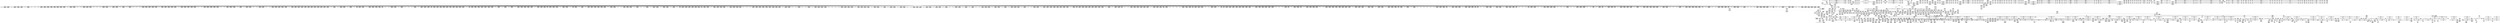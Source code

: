 digraph {
	CE0x3e7c110 [shape=record,shape=Mrecord,label="{CE0x3e7c110|rcu_read_lock:tmp6|include/linux/rcupdate.h,882|*SummSource*}"]
	"CONST[source:2(external),value:2(dynamic)][purpose:{object}][SrcIdx:3]"
	CE0x3ed5180 [shape=record,shape=Mrecord,label="{CE0x3ed5180|avc_has_perm:entry|*SummSink*}"]
	CE0x3f847c0 [shape=record,shape=Mrecord,label="{CE0x3f847c0|_call_void_asm_addl_$1,_%gs:$0_,_*m,ri,*m,_dirflag_,_fpsr_,_flags_(i32*___preempt_count,_i32_%val,_i32*___preempt_count)_#3,_!dbg_!27714,_!srcloc_!27717|./arch/x86/include/asm/preempt.h,72}"]
	CE0x3e88790 [shape=record,shape=Mrecord,label="{CE0x3e88790|2472:_%struct.cred*,_:_CRE_2896,2900_|*MultipleSource*|Function::task_has_perm&Arg::tsk1::|Function::selinux_task_wait&Arg::p::|security/selinux/hooks.c,1525}"]
	CE0x3f2a470 [shape=record,shape=Mrecord,label="{CE0x3f2a470|i8*_getelementptr_inbounds_(_44_x_i8_,_44_x_i8_*_.str47,_i32_0,_i32_0)|*Constant*|*SummSink*}"]
	CE0x3eb9030 [shape=record,shape=Mrecord,label="{CE0x3eb9030|2472:_%struct.cred*,_:_CRE_6184,6192_|*MultipleSource*|Function::task_has_perm&Arg::tsk1::|Function::selinux_task_wait&Arg::p::|security/selinux/hooks.c,1525}"]
	CE0x3ed95d0 [shape=record,shape=Mrecord,label="{CE0x3ed95d0|i32_1525|*Constant*}"]
	CE0x3e1eec0 [shape=record,shape=Mrecord,label="{CE0x3e1eec0|GLOBAL:__rcu_read_lock|*Constant*|*SummSource*}"]
	CE0x3ede3e0 [shape=record,shape=Mrecord,label="{CE0x3ede3e0|rcu_read_lock:tmp21|include/linux/rcupdate.h,884}"]
	CE0x3ed2330 [shape=record,shape=Mrecord,label="{CE0x3ed2330|i16_2|*Constant*}"]
	CE0x3e459e0 [shape=record,shape=Mrecord,label="{CE0x3e459e0|task_has_perm:tmp1}"]
	CE0x3e5be60 [shape=record,shape=Mrecord,label="{CE0x3e5be60|rcu_lock_acquire:entry}"]
	CE0x3eed860 [shape=record,shape=Mrecord,label="{CE0x3eed860|task_has_perm:tobool14|security/selinux/hooks.c,1526}"]
	CE0x3e6e360 [shape=record,shape=Mrecord,label="{CE0x3e6e360|2472:_%struct.cred*,_:_CRE_760,768_|*MultipleSource*|Function::task_has_perm&Arg::tsk1::|Function::selinux_task_wait&Arg::p::|security/selinux/hooks.c,1525}"]
	CE0x3f284c0 [shape=record,shape=Mrecord,label="{CE0x3f284c0|rcu_read_unlock:tobool1|include/linux/rcupdate.h,933|*SummSink*}"]
	CE0x3eae840 [shape=record,shape=Mrecord,label="{CE0x3eae840|2472:_%struct.cred*,_:_CRE_2945,2946_}"]
	CE0x3ebfd50 [shape=record,shape=Mrecord,label="{CE0x3ebfd50|2472:_%struct.cred*,_:_CRE_6355,6356_}"]
	CE0x3e724f0 [shape=record,shape=Mrecord,label="{CE0x3e724f0|rcu_read_lock:entry|*SummSource*}"]
	CE0x3ebc7e0 [shape=record,shape=Mrecord,label="{CE0x3ebc7e0|2472:_%struct.cred*,_:_CRE_6310,6311_}"]
	CE0x3e7d370 [shape=record,shape=Mrecord,label="{CE0x3e7d370|rcu_read_lock:tmp12|include/linux/rcupdate.h,882|*SummSource*}"]
	CE0x3f1b2e0 [shape=record,shape=Mrecord,label="{CE0x3f1b2e0|rcu_read_unlock:tmp5|include/linux/rcupdate.h,933}"]
	CE0x3e83050 [shape=record,shape=Mrecord,label="{CE0x3e83050|2472:_%struct.cred*,_:_CRE_2584,2592_|*MultipleSource*|Function::task_has_perm&Arg::tsk1::|Function::selinux_task_wait&Arg::p::|security/selinux/hooks.c,1525}"]
	CE0x3e8e0e0 [shape=record,shape=Mrecord,label="{CE0x3e8e0e0|rcu_read_unlock:tmp2}"]
	CE0x3ec00e0 [shape=record,shape=Mrecord,label="{CE0x3ec00e0|2472:_%struct.cred*,_:_CRE_6358,6359_}"]
	CE0x3f1e290 [shape=record,shape=Mrecord,label="{CE0x3f1e290|void_(i32*,_i32,_i32*)*_asm_addl_$1,_%gs:$0_,_*m,ri,*m,_dirflag_,_fpsr_,_flags_}"]
	CE0x3e90e10 [shape=record,shape=Mrecord,label="{CE0x3e90e10|task_has_perm:real_cred|security/selinux/hooks.c,1525|*SummSink*}"]
	CE0x3f0bb70 [shape=record,shape=Mrecord,label="{CE0x3f0bb70|rcu_read_unlock:tmp8|include/linux/rcupdate.h,933|*SummSource*}"]
	CE0x3e1e6a0 [shape=record,shape=Mrecord,label="{CE0x3e1e6a0|i32_22|*Constant*}"]
	CE0x3e7aa60 [shape=record,shape=Mrecord,label="{CE0x3e7aa60|rcu_read_lock:call|include/linux/rcupdate.h,882}"]
	CE0x3eca8f0 [shape=record,shape=Mrecord,label="{CE0x3eca8f0|task_has_perm:tmp10|security/selinux/hooks.c,1525|*SummSink*}"]
	CE0x3f48280 [shape=record,shape=Mrecord,label="{CE0x3f48280|__preempt_count_add:tmp7|./arch/x86/include/asm/preempt.h,73}"]
	CE0x3f1c990 [shape=record,shape=Mrecord,label="{CE0x3f1c990|__preempt_count_add:val|Function::__preempt_count_add&Arg::val::|*SummSink*}"]
	CE0x3e7fa10 [shape=record,shape=Mrecord,label="{CE0x3e7fa10|task_has_perm:tmp23|security/selinux/hooks.c,1525}"]
	CE0x3e59980 [shape=record,shape=Mrecord,label="{CE0x3e59980|_call_void___rcu_read_lock()_#10,_!dbg_!27710|include/linux/rcupdate.h,879}"]
	CE0x3f478c0 [shape=record,shape=Mrecord,label="{CE0x3f478c0|__rcu_read_unlock:tmp6|include/linux/rcupdate.h,245|*SummSource*}"]
	CE0x3ed3bf0 [shape=record,shape=Mrecord,label="{CE0x3ed3bf0|rcu_read_unlock:entry}"]
	CE0x3eae710 [shape=record,shape=Mrecord,label="{CE0x3eae710|2472:_%struct.cred*,_:_CRE_2944,2945_}"]
	CE0x3eb8e10 [shape=record,shape=Mrecord,label="{CE0x3eb8e10|2472:_%struct.cred*,_:_CRE_6176,6180_|*MultipleSource*|Function::task_has_perm&Arg::tsk1::|Function::selinux_task_wait&Arg::p::|security/selinux/hooks.c,1525}"]
	CE0x3ee1700 [shape=record,shape=Mrecord,label="{CE0x3ee1700|task_has_perm:tmp21|security/selinux/hooks.c,1525}"]
	CE0x3eb2400 [shape=record,shape=Mrecord,label="{CE0x3eb2400|2472:_%struct.cred*,_:_CRE_3000,3008_|*MultipleSource*|Function::task_has_perm&Arg::tsk1::|Function::selinux_task_wait&Arg::p::|security/selinux/hooks.c,1525}"]
	CE0x3eba980 [shape=record,shape=Mrecord,label="{CE0x3eba980|2472:_%struct.cred*,_:_CRE_6280,6284_|*MultipleSource*|Function::task_has_perm&Arg::tsk1::|Function::selinux_task_wait&Arg::p::|security/selinux/hooks.c,1525}"]
	CE0x3e3e6e0 [shape=record,shape=Mrecord,label="{CE0x3e3e6e0|rcu_read_lock:call|include/linux/rcupdate.h,882|*SummSink*}"]
	CE0x3e493a0 [shape=record,shape=Mrecord,label="{CE0x3e493a0|2472:_%struct.cred*,_:_CRE_700,701_}"]
	CE0x3f4aca0 [shape=record,shape=Mrecord,label="{CE0x3f4aca0|__preempt_count_sub:do.end}"]
	CE0x3ebc910 [shape=record,shape=Mrecord,label="{CE0x3ebc910|2472:_%struct.cred*,_:_CRE_6311,6312_}"]
	CE0x3ef7d50 [shape=record,shape=Mrecord,label="{CE0x3ef7d50|i64*_getelementptr_inbounds_(_24_x_i64_,_24_x_i64_*___llvm_gcov_ctr138,_i64_0,_i64_21)|*Constant*}"]
	CE0x3ee5f20 [shape=record,shape=Mrecord,label="{CE0x3ee5f20|128:_i8*,_:_CRE_136,144_|*MultipleSource*|*LoadInst*|security/selinux/hooks.c,1525|security/selinux/hooks.c,1525}"]
	CE0x3e82080 [shape=record,shape=Mrecord,label="{CE0x3e82080|2472:_%struct.cred*,_:_CRE_2524,2525_}"]
	CE0x3f32660 [shape=record,shape=Mrecord,label="{CE0x3f32660|void_(i32*,_i32,_i32*)*_asm_addl_$1,_%gs:$0_,_*m,ri,*m,_dirflag_,_fpsr_,_flags_|*SummSink*}"]
	CE0x3e558d0 [shape=record,shape=Mrecord,label="{CE0x3e558d0|i64_2|*Constant*}"]
	CE0x3e7ea40 [shape=record,shape=Mrecord,label="{CE0x3e7ea40|i64*_getelementptr_inbounds_(_24_x_i64_,_24_x_i64_*___llvm_gcov_ctr138,_i64_0,_i64_8)|*Constant*|*SummSource*}"]
	CE0x3ee03d0 [shape=record,shape=Mrecord,label="{CE0x3ee03d0|i64*_getelementptr_inbounds_(_24_x_i64_,_24_x_i64_*___llvm_gcov_ctr138,_i64_0,_i64_11)|*Constant*|*SummSource*}"]
	CE0x3edf190 [shape=record,shape=Mrecord,label="{CE0x3edf190|GLOBAL:lockdep_rcu_suspicious|*Constant*}"]
	CE0x3ef1980 [shape=record,shape=Mrecord,label="{CE0x3ef1980|task_has_perm:tmp43|security/selinux/hooks.c,1526|*SummSource*}"]
	CE0x3e56ed0 [shape=record,shape=Mrecord,label="{CE0x3e56ed0|rcu_read_unlock:tmp7|include/linux/rcupdate.h,933}"]
	CE0x3e321c0 [shape=record,shape=Mrecord,label="{CE0x3e321c0|_call_void_lock_release(%struct.lockdep_map*_%map,_i32_1,_i64_ptrtoint_(i8*_blockaddress(_rcu_lock_release,_%__here)_to_i64))_#10,_!dbg_!27716|include/linux/rcupdate.h,423|*SummSink*}"]
	CE0x3e4b590 [shape=record,shape=Mrecord,label="{CE0x3e4b590|_call_void_mcount()_#3}"]
	CE0x3e8c520 [shape=record,shape=Mrecord,label="{CE0x3e8c520|task_has_perm:do.body21|*SummSource*}"]
	CE0x3e2cd10 [shape=record,shape=Mrecord,label="{CE0x3e2cd10|get_current:tmp|*SummSink*}"]
	CE0x3eb4df0 [shape=record,shape=Mrecord,label="{CE0x3eb4df0|2472:_%struct.cred*,_:_CRE_3144,3148_|*MultipleSource*|Function::task_has_perm&Arg::tsk1::|Function::selinux_task_wait&Arg::p::|security/selinux/hooks.c,1525}"]
	CE0x3ee59b0 [shape=record,shape=Mrecord,label="{CE0x3ee59b0|128:_i8*,_:_CRE_112,120_|*MultipleSource*|*LoadInst*|security/selinux/hooks.c,1525|security/selinux/hooks.c,1525}"]
	CE0x3e8b160 [shape=record,shape=Mrecord,label="{CE0x3e8b160|2472:_%struct.cred*,_:_CRE_2934,2935_}"]
	CE0x3e2b3c0 [shape=record,shape=Mrecord,label="{CE0x3e2b3c0|2472:_%struct.cred*,_:_CRE_1936,1944_|*MultipleSource*|Function::task_has_perm&Arg::tsk1::|Function::selinux_task_wait&Arg::p::|security/selinux/hooks.c,1525}"]
	CE0x3e438f0 [shape=record,shape=Mrecord,label="{CE0x3e438f0|2472:_%struct.cred*,_:_CRE_784,1808_|*MultipleSource*|Function::task_has_perm&Arg::tsk1::|Function::selinux_task_wait&Arg::p::|security/selinux/hooks.c,1525}"]
	CE0x3ed2e20 [shape=record,shape=Mrecord,label="{CE0x3ed2e20|avc_has_perm:requested|Function::avc_has_perm&Arg::requested::|*SummSink*}"]
	CE0x3ee4d00 [shape=record,shape=Mrecord,label="{CE0x3ee4d00|128:_i8*,_:_CRE_56,64_|*MultipleSource*|*LoadInst*|security/selinux/hooks.c,1525|security/selinux/hooks.c,1525}"]
	CE0x3e89610 [shape=record,shape=Mrecord,label="{CE0x3e89610|2472:_%struct.cred*,_:_CRE_2911,2912_}"]
	CE0x3eefb30 [shape=record,shape=Mrecord,label="{CE0x3eefb30|task_has_perm:call16|security/selinux/hooks.c,1526|*SummSource*}"]
	CE0x3eb9250 [shape=record,shape=Mrecord,label="{CE0x3eb9250|2472:_%struct.cred*,_:_CRE_6192,6196_|*MultipleSource*|Function::task_has_perm&Arg::tsk1::|Function::selinux_task_wait&Arg::p::|security/selinux/hooks.c,1525}"]
	CE0x3e5a3d0 [shape=record,shape=Mrecord,label="{CE0x3e5a3d0|rcu_read_unlock:call3|include/linux/rcupdate.h,933|*SummSink*}"]
	CE0x3e32020 [shape=record,shape=Mrecord,label="{CE0x3e32020|_call_void_lock_release(%struct.lockdep_map*_%map,_i32_1,_i64_ptrtoint_(i8*_blockaddress(_rcu_lock_release,_%__here)_to_i64))_#10,_!dbg_!27716|include/linux/rcupdate.h,423}"]
	CE0x3f532e0 [shape=record,shape=Mrecord,label="{CE0x3f532e0|rcu_lock_release:tmp7}"]
	CE0x3e91280 [shape=record,shape=Mrecord,label="{CE0x3e91280|rcu_read_unlock:tmp|*SummSink*}"]
	CE0x3f1e8d0 [shape=record,shape=Mrecord,label="{CE0x3f1e8d0|rcu_read_unlock:call|include/linux/rcupdate.h,933|*SummSource*}"]
	CE0x3f54830 [shape=record,shape=Mrecord,label="{CE0x3f54830|__rcu_read_lock:tmp2|*SummSource*}"]
	CE0x3e858d0 [shape=record,shape=Mrecord,label="{CE0x3e858d0|2472:_%struct.cred*,_:_CRE_2728,2736_|*MultipleSource*|Function::task_has_perm&Arg::tsk1::|Function::selinux_task_wait&Arg::p::|security/selinux/hooks.c,1525}"]
	CE0x3e934e0 [shape=record,shape=Mrecord,label="{CE0x3e934e0|2472:_%struct.cred*,_:_CRE_2416,2424_|*MultipleSource*|Function::task_has_perm&Arg::tsk1::|Function::selinux_task_wait&Arg::p::|security/selinux/hooks.c,1525}"]
	CE0x3f1bf10 [shape=record,shape=Mrecord,label="{CE0x3f1bf10|__rcu_read_unlock:tmp5|include/linux/rcupdate.h,244|*SummSource*}"]
	CE0x3f93130 [shape=record,shape=Mrecord,label="{CE0x3f93130|__preempt_count_sub:sub|./arch/x86/include/asm/preempt.h,77|*SummSource*}"]
	CE0x3ec18b0 [shape=record,shape=Mrecord,label="{CE0x3ec18b0|2472:_%struct.cred*,_:_CRE_6456,6464_|*MultipleSource*|Function::task_has_perm&Arg::tsk1::|Function::selinux_task_wait&Arg::p::|security/selinux/hooks.c,1525}"]
	CE0x3e826d0 [shape=record,shape=Mrecord,label="{CE0x3e826d0|2472:_%struct.cred*,_:_CRE_2532,2533_}"]
	CE0x3e78f30 [shape=record,shape=Mrecord,label="{CE0x3e78f30|rcu_read_lock:tmp16|include/linux/rcupdate.h,882|*SummSink*}"]
	CE0x3ed27b0 [shape=record,shape=Mrecord,label="{CE0x3ed27b0|%struct.common_audit_data*_null|*Constant*}"]
	CE0x3e31db0 [shape=record,shape=Mrecord,label="{CE0x3e31db0|i64*_getelementptr_inbounds_(_2_x_i64_,_2_x_i64_*___llvm_gcov_ctr291,_i64_0,_i64_0)|*Constant*|*SummSource*}"]
	CE0x3eb5010 [shape=record,shape=Mrecord,label="{CE0x3eb5010|2472:_%struct.cred*,_:_CRE_3148,3152_|*MultipleSource*|Function::task_has_perm&Arg::tsk1::|Function::selinux_task_wait&Arg::p::|security/selinux/hooks.c,1525}"]
	CE0x3ebb4e0 [shape=record,shape=Mrecord,label="{CE0x3ebb4e0|2472:_%struct.cred*,_:_CRE_6294,6295_}"]
	CE0x3f4cb60 [shape=record,shape=Mrecord,label="{CE0x3f4cb60|__rcu_read_unlock:tmp6|include/linux/rcupdate.h,245}"]
	CE0x3e50320 [shape=record,shape=Mrecord,label="{CE0x3e50320|i64*_getelementptr_inbounds_(_24_x_i64_,_24_x_i64_*___llvm_gcov_ctr138,_i64_0,_i64_12)|*Constant*|*SummSink*}"]
	CE0x3f318a0 [shape=record,shape=Mrecord,label="{CE0x3f318a0|COLLAPSED:_GCMRE___llvm_gcov_ctr128_internal_global_4_x_i64_zeroinitializer:_elem_0:default:}"]
	CE0x3f1d000 [shape=record,shape=Mrecord,label="{CE0x3f1d000|_call_void_mcount()_#3|*SummSink*}"]
	CE0x3e2da20 [shape=record,shape=Mrecord,label="{CE0x3e2da20|2472:_%struct.cred*,_:_CRE_600,608_|*MultipleSource*|Function::task_has_perm&Arg::tsk1::|Function::selinux_task_wait&Arg::p::|security/selinux/hooks.c,1525}"]
	CE0x3e8c280 [shape=record,shape=Mrecord,label="{CE0x3e8c280|task_has_perm:land.lhs.true2|*SummSink*}"]
	CE0x3e50720 [shape=record,shape=Mrecord,label="{CE0x3e50720|task_has_perm:tmp27|security/selinux/hooks.c,1525|*SummSink*}"]
	CE0x3f3f050 [shape=record,shape=Mrecord,label="{CE0x3f3f050|i64*_getelementptr_inbounds_(_4_x_i64_,_4_x_i64_*___llvm_gcov_ctr130,_i64_0,_i64_3)|*Constant*|*SummSource*}"]
	CE0x3e538a0 [shape=record,shape=Mrecord,label="{CE0x3e538a0|2472:_%struct.cred*,_:_CRE_1976,1977_|*MultipleSource*|Function::task_has_perm&Arg::tsk1::|Function::selinux_task_wait&Arg::p::|security/selinux/hooks.c,1525}"]
	CE0x3edadd0 [shape=record,shape=Mrecord,label="{CE0x3edadd0|GLOBAL:__llvm_gcov_ctr138|Global_var:__llvm_gcov_ctr138|*SummSink*}"]
	CE0x3f0b3a0 [shape=record,shape=Mrecord,label="{CE0x3f0b3a0|__rcu_read_lock:tmp6|include/linux/rcupdate.h,240}"]
	CE0x3ee1f50 [shape=record,shape=Mrecord,label="{CE0x3ee1f50|task_has_perm:call|security/selinux/hooks.c,1525|*SummSink*}"]
	CE0x3e3e470 [shape=record,shape=Mrecord,label="{CE0x3e3e470|GLOBAL:rcu_read_lock|*Constant*|*SummSource*}"]
	CE0x3e31b70 [shape=record,shape=Mrecord,label="{CE0x3e31b70|2472:_%struct.cred*,_:_CRE_2312,2320_|*MultipleSource*|Function::task_has_perm&Arg::tsk1::|Function::selinux_task_wait&Arg::p::|security/selinux/hooks.c,1525}"]
	CE0x3e43e60 [shape=record,shape=Mrecord,label="{CE0x3e43e60|2472:_%struct.cred*,_:_CRE_1824,1832_|*MultipleSource*|Function::task_has_perm&Arg::tsk1::|Function::selinux_task_wait&Arg::p::|security/selinux/hooks.c,1525}"]
	CE0x3e36f30 [shape=record,shape=Mrecord,label="{CE0x3e36f30|2472:_%struct.cred*,_:_CRE_84,88_|*MultipleSource*|Function::task_has_perm&Arg::tsk1::|Function::selinux_task_wait&Arg::p::|security/selinux/hooks.c,1525}"]
	CE0x3f44f60 [shape=record,shape=Mrecord,label="{CE0x3f44f60|i64*_getelementptr_inbounds_(_4_x_i64_,_4_x_i64_*___llvm_gcov_ctr135,_i64_0,_i64_0)|*Constant*|*SummSink*}"]
	CE0x3f92e70 [shape=record,shape=Mrecord,label="{CE0x3f92e70|__preempt_count_sub:tmp3|*SummSource*}"]
	CE0x3ede270 [shape=record,shape=Mrecord,label="{CE0x3ede270|rcu_read_lock:tmp20|include/linux/rcupdate.h,882|*SummSink*}"]
	CE0x3e2a730 [shape=record,shape=Mrecord,label="{CE0x3e2a730|i64*_getelementptr_inbounds_(_11_x_i64_,_11_x_i64_*___llvm_gcov_ctr127,_i64_0,_i64_0)|*Constant*|*SummSink*}"]
	CE0x3e6ce70 [shape=record,shape=Mrecord,label="{CE0x3e6ce70|__rcu_read_unlock:tmp2}"]
	CE0x3e3e550 [shape=record,shape=Mrecord,label="{CE0x3e3e550|rcu_read_lock:entry}"]
	CE0x3e8e440 [shape=record,shape=Mrecord,label="{CE0x3e8e440|rcu_read_lock:tobool1|include/linux/rcupdate.h,882|*SummSource*}"]
	CE0x3eae4b0 [shape=record,shape=Mrecord,label="{CE0x3eae4b0|2472:_%struct.cred*,_:_CRE_2942,2943_}"]
	CE0x3e7a990 [shape=record,shape=Mrecord,label="{CE0x3e7a990|rcu_lock_acquire:map|Function::rcu_lock_acquire&Arg::map::|*SummSink*}"]
	CE0x3f5b3c0 [shape=record,shape=Mrecord,label="{CE0x3f5b3c0|_call_void_mcount()_#3|*SummSink*}"]
	CE0x3e90d70 [shape=record,shape=Mrecord,label="{CE0x3e90d70|i32_0|*Constant*|*SummSource*}"]
	CE0x3eb4790 [shape=record,shape=Mrecord,label="{CE0x3eb4790|2472:_%struct.cred*,_:_CRE_3128,3136_|*MultipleSource*|Function::task_has_perm&Arg::tsk1::|Function::selinux_task_wait&Arg::p::|security/selinux/hooks.c,1525}"]
	CE0x3e70720 [shape=record,shape=Mrecord,label="{CE0x3e70720|task_has_perm:do.end|*SummSink*}"]
	CE0x3f45710 [shape=record,shape=Mrecord,label="{CE0x3f45710|_ret_void,_!dbg_!27720|./arch/x86/include/asm/preempt.h,78|*SummSink*}"]
	CE0x3e549d0 [shape=record,shape=Mrecord,label="{CE0x3e549d0|2472:_%struct.cred*,_:_CRE_400,408_|*MultipleSource*|Function::task_has_perm&Arg::tsk1::|Function::selinux_task_wait&Arg::p::|security/selinux/hooks.c,1525}"]
	CE0x3f28c30 [shape=record,shape=Mrecord,label="{CE0x3f28c30|rcu_read_unlock:bb|*SummSink*}"]
	CE0x3f43d30 [shape=record,shape=Mrecord,label="{CE0x3f43d30|rcu_lock_release:tmp2|*SummSource*}"]
	CE0x3e8add0 [shape=record,shape=Mrecord,label="{CE0x3e8add0|2472:_%struct.cred*,_:_CRE_2931,2932_}"]
	CE0x3eaeaa0 [shape=record,shape=Mrecord,label="{CE0x3eaeaa0|2472:_%struct.cred*,_:_CRE_2947,2948_}"]
	CE0x3e8f4f0 [shape=record,shape=Mrecord,label="{CE0x3e8f4f0|task_has_perm:do.body|*SummSource*}"]
	CE0x3e710a0 [shape=record,shape=Mrecord,label="{CE0x3e710a0|task_has_perm:do.end20|*SummSource*}"]
	CE0x3eaa4e0 [shape=record,shape=Mrecord,label="{CE0x3eaa4e0|rcu_read_lock:land.lhs.true|*SummSource*}"]
	CE0x3f3b410 [shape=record,shape=Mrecord,label="{CE0x3f3b410|__rcu_read_unlock:tmp4|include/linux/rcupdate.h,244|*SummSink*}"]
	CE0x3eeeb90 [shape=record,shape=Mrecord,label="{CE0x3eeeb90|task_has_perm:tmp38|security/selinux/hooks.c,1526|*SummSink*}"]
	CE0x3ebde70 [shape=record,shape=Mrecord,label="{CE0x3ebde70|2472:_%struct.cred*,_:_CRE_6329,6330_}"]
	CE0x3e7b260 [shape=record,shape=Mrecord,label="{CE0x3e7b260|rcu_read_unlock:tmp10|include/linux/rcupdate.h,933}"]
	CE0x3e70f60 [shape=record,shape=Mrecord,label="{CE0x3e70f60|task_has_perm:do.end20}"]
	CE0x3f32870 [shape=record,shape=Mrecord,label="{CE0x3f32870|rcu_lock_release:bb|*SummSink*}"]
	CE0x3eba760 [shape=record,shape=Mrecord,label="{CE0x3eba760|2472:_%struct.cred*,_:_CRE_6264,6280_|*MultipleSource*|Function::task_has_perm&Arg::tsk1::|Function::selinux_task_wait&Arg::p::|security/selinux/hooks.c,1525}"]
	CE0x3e36620 [shape=record,shape=Mrecord,label="{CE0x3e36620|_call_void_rcu_read_lock()_#10,_!dbg_!27714|security/selinux/hooks.c,1524|*SummSource*}"]
	CE0x3e3a0e0 [shape=record,shape=Mrecord,label="{CE0x3e3a0e0|selinux_task_wait:p|Function::selinux_task_wait&Arg::p::}"]
	CE0x3f1f720 [shape=record,shape=Mrecord,label="{CE0x3f1f720|_call_void_asm_sideeffect_,_memory_,_dirflag_,_fpsr_,_flags_()_#3,_!dbg_!27711,_!srcloc_!27714|include/linux/rcupdate.h,244|*SummSink*}"]
	CE0x3e58d50 [shape=record,shape=Mrecord,label="{CE0x3e58d50|GLOBAL:rcu_read_lock.__warned|Global_var:rcu_read_lock.__warned|*SummSource*}"]
	CE0x3ebb740 [shape=record,shape=Mrecord,label="{CE0x3ebb740|2472:_%struct.cred*,_:_CRE_6296,6297_}"]
	CE0x3eaa1b0 [shape=record,shape=Mrecord,label="{CE0x3eaa1b0|rcu_read_unlock:tmp17|include/linux/rcupdate.h,933|*SummSink*}"]
	CE0x3eeda60 [shape=record,shape=Mrecord,label="{CE0x3eeda60|task_has_perm:tobool14|security/selinux/hooks.c,1526|*SummSink*}"]
	CE0x3e2f410 [shape=record,shape=Mrecord,label="{CE0x3e2f410|2472:_%struct.cred*,_:_CRE_76,80_|*MultipleSource*|Function::task_has_perm&Arg::tsk1::|Function::selinux_task_wait&Arg::p::|security/selinux/hooks.c,1525}"]
	CE0x3f545d0 [shape=record,shape=Mrecord,label="{CE0x3f545d0|__rcu_read_lock:do.body}"]
	CE0x3f2cac0 [shape=record,shape=Mrecord,label="{CE0x3f2cac0|i64*_getelementptr_inbounds_(_11_x_i64_,_11_x_i64_*___llvm_gcov_ctr132,_i64_0,_i64_9)|*Constant*|*SummSink*}"]
	CE0x3e74570 [shape=record,shape=Mrecord,label="{CE0x3e74570|i64*_getelementptr_inbounds_(_4_x_i64_,_4_x_i64_*___llvm_gcov_ctr128,_i64_0,_i64_3)|*Constant*}"]
	CE0x3ec4710 [shape=record,shape=Mrecord,label="{CE0x3ec4710|2472:_%struct.cred*,_:_CRE_6616,6624_|*MultipleSource*|Function::task_has_perm&Arg::tsk1::|Function::selinux_task_wait&Arg::p::|security/selinux/hooks.c,1525}"]
	CE0x3edb3b0 [shape=record,shape=Mrecord,label="{CE0x3edb3b0|task_has_perm:tmp6|security/selinux/hooks.c,1525|*SummSource*}"]
	CE0x3e81100 [shape=record,shape=Mrecord,label="{CE0x3e81100|task_has_perm:tmp18|security/selinux/hooks.c,1525}"]
	CE0x3ec09d0 [shape=record,shape=Mrecord,label="{CE0x3ec09d0|2472:_%struct.cred*,_:_CRE_6392,6400_|*MultipleSource*|Function::task_has_perm&Arg::tsk1::|Function::selinux_task_wait&Arg::p::|security/selinux/hooks.c,1525}"]
	CE0x3e405c0 [shape=record,shape=Mrecord,label="{CE0x3e405c0|2472:_%struct.cred*,_:_CRE_456,460_|*MultipleSource*|Function::task_has_perm&Arg::tsk1::|Function::selinux_task_wait&Arg::p::|security/selinux/hooks.c,1525}"]
	CE0x3ed2980 [shape=record,shape=Mrecord,label="{CE0x3ed2980|avc_has_perm:tclass|Function::avc_has_perm&Arg::tclass::|*SummSink*}"]
	CE0x3f198b0 [shape=record,shape=Mrecord,label="{CE0x3f198b0|i64*_getelementptr_inbounds_(_11_x_i64_,_11_x_i64_*___llvm_gcov_ctr127,_i64_0,_i64_10)|*Constant*|*SummSource*}"]
	CE0x3f1ebb0 [shape=record,shape=Mrecord,label="{CE0x3f1ebb0|__preempt_count_add:entry|*SummSink*}"]
	CE0x3e878b0 [shape=record,shape=Mrecord,label="{CE0x3e878b0|2472:_%struct.cred*,_:_CRE_2848,2856_|*MultipleSource*|Function::task_has_perm&Arg::tsk1::|Function::selinux_task_wait&Arg::p::|security/selinux/hooks.c,1525}"]
	CE0x3e33dd0 [shape=record,shape=Mrecord,label="{CE0x3e33dd0|2472:_%struct.cred*,_:_CRE_2957,2958_}"]
	CE0x3e7daa0 [shape=record,shape=Mrecord,label="{CE0x3e7daa0|task_has_perm:tmp15|security/selinux/hooks.c,1525|*SummSink*}"]
	CE0x3f0a6b0 [shape=record,shape=Mrecord,label="{CE0x3f0a6b0|rcu_read_lock:do.body}"]
	CE0x3eba510 [shape=record,shape=Mrecord,label="{CE0x3eba510|2472:_%struct.cred*,_:_CRE_6256,6264_|*MultipleSource*|Function::task_has_perm&Arg::tsk1::|Function::selinux_task_wait&Arg::p::|security/selinux/hooks.c,1525}"]
	CE0x3ebc1f0 [shape=record,shape=Mrecord,label="{CE0x3ebc1f0|2472:_%struct.cred*,_:_CRE_6305,6306_}"]
	CE0x3ebd750 [shape=record,shape=Mrecord,label="{CE0x3ebd750|2472:_%struct.cred*,_:_CRE_6323,6324_}"]
	CE0x3ec5620 [shape=record,shape=Mrecord,label="{CE0x3ec5620|2472:_%struct.cred*,_:_CRE_6660,6664_|*MultipleSource*|Function::task_has_perm&Arg::tsk1::|Function::selinux_task_wait&Arg::p::|security/selinux/hooks.c,1525}"]
	CE0x3f3ad40 [shape=record,shape=Mrecord,label="{CE0x3f3ad40|__rcu_read_unlock:tmp5|include/linux/rcupdate.h,244}"]
	CE0x3f30990 [shape=record,shape=Mrecord,label="{CE0x3f30990|rcu_lock_release:tmp4|include/linux/rcupdate.h,423|*SummSink*}"]
	CE0x3f51010 [shape=record,shape=Mrecord,label="{CE0x3f51010|__rcu_read_unlock:bb|*SummSink*}"]
	CE0x3e92f40 [shape=record,shape=Mrecord,label="{CE0x3e92f40|2472:_%struct.cred*,_:_CRE_2392,2400_|*MultipleSource*|Function::task_has_perm&Arg::tsk1::|Function::selinux_task_wait&Arg::p::|security/selinux/hooks.c,1525}"]
	CE0x3ea9880 [shape=record,shape=Mrecord,label="{CE0x3ea9880|rcu_read_lock:bb|*SummSource*}"]
	CE0x3f2eca0 [shape=record,shape=Mrecord,label="{CE0x3f2eca0|__rcu_read_unlock:entry|*SummSource*}"]
	CE0x3f468c0 [shape=record,shape=Mrecord,label="{CE0x3f468c0|__preempt_count_sub:tmp5|./arch/x86/include/asm/preempt.h,77|*SummSource*}"]
	CE0x3ecbec0 [shape=record,shape=Mrecord,label="{CE0x3ecbec0|task_has_perm:call3|security/selinux/hooks.c,1525|*SummSink*}"]
	CE0x3e3d660 [shape=record,shape=Mrecord,label="{CE0x3e3d660|2472:_%struct.cred*,_:_CRE_2020,2032_|*MultipleSource*|Function::task_has_perm&Arg::tsk1::|Function::selinux_task_wait&Arg::p::|security/selinux/hooks.c,1525}"]
	CE0x3ee3cb0 [shape=record,shape=Mrecord,label="{CE0x3ee3cb0|128:_i8*,_:_CRE_20,24_|*MultipleSource*|*LoadInst*|security/selinux/hooks.c,1525|security/selinux/hooks.c,1525}"]
	CE0x3edbc70 [shape=record,shape=Mrecord,label="{CE0x3edbc70|task_has_perm:tmp15|security/selinux/hooks.c,1525}"]
	CE0x3f327e0 [shape=record,shape=Mrecord,label="{CE0x3f327e0|rcu_lock_release:bb|*SummSource*}"]
	CE0x3f92db0 [shape=record,shape=Mrecord,label="{CE0x3f92db0|__preempt_count_sub:tmp3}"]
	CE0x3f47c90 [shape=record,shape=Mrecord,label="{CE0x3f47c90|__rcu_read_unlock:tmp7|include/linux/rcupdate.h,245}"]
	CE0x3ebb3e0 [shape=record,shape=Mrecord,label="{CE0x3ebb3e0|2472:_%struct.cred*,_:_CRE_6293,6294_}"]
	CE0x3eb6550 [shape=record,shape=Mrecord,label="{CE0x3eb6550|2472:_%struct.cred*,_:_CRE_5896,5904_|*MultipleSource*|Function::task_has_perm&Arg::tsk1::|Function::selinux_task_wait&Arg::p::|security/selinux/hooks.c,1525}"]
	CE0x3e454c0 [shape=record,shape=Mrecord,label="{CE0x3e454c0|2472:_%struct.cred*,_:_CRE_312,320_|*MultipleSource*|Function::task_has_perm&Arg::tsk1::|Function::selinux_task_wait&Arg::p::|security/selinux/hooks.c,1525}"]
	CE0x3e4e450 [shape=record,shape=Mrecord,label="{CE0x3e4e450|_ret_i32_%call1,_!dbg_!27714|security/selinux/hooks.c,3675|*SummSink*}"]
	CE0x3ef08f0 [shape=record,shape=Mrecord,label="{CE0x3ef08f0|task_has_perm:tmp42|security/selinux/hooks.c,1526}"]
	CE0x3e7d970 [shape=record,shape=Mrecord,label="{CE0x3e7d970|task_has_perm:tmp15|security/selinux/hooks.c,1525|*SummSource*}"]
	CE0x3e80d10 [shape=record,shape=Mrecord,label="{CE0x3e80d10|task_has_perm:tmp25|security/selinux/hooks.c,1525|*SummSink*}"]
	CE0x3eafb50 [shape=record,shape=Mrecord,label="{CE0x3eafb50|task_has_perm:tmp46|security/selinux/hooks.c,1526|*SummSink*}"]
	CE0x3ecd6b0 [shape=record,shape=Mrecord,label="{CE0x3ecd6b0|task_has_perm:tmp53|security/selinux/hooks.c,1526|*SummSource*}"]
	CE0x3e58520 [shape=record,shape=Mrecord,label="{CE0x3e58520|rcu_read_lock:tmp5|include/linux/rcupdate.h,882}"]
	CE0x3f37cf0 [shape=record,shape=Mrecord,label="{CE0x3f37cf0|__preempt_count_sub:entry|*SummSink*}"]
	CE0x3eaf1c0 [shape=record,shape=Mrecord,label="{CE0x3eaf1c0|2472:_%struct.cred*,_:_CRE_2953,2954_}"]
	CE0x3ec1cf0 [shape=record,shape=Mrecord,label="{CE0x3ec1cf0|2472:_%struct.cred*,_:_CRE_6472,6474_|*MultipleSource*|Function::task_has_perm&Arg::tsk1::|Function::selinux_task_wait&Arg::p::|security/selinux/hooks.c,1525}"]
	CE0x3e824f0 [shape=record,shape=Mrecord,label="{CE0x3e824f0|2472:_%struct.cred*,_:_CRE_2530,2531_}"]
	CE0x3ebd4f0 [shape=record,shape=Mrecord,label="{CE0x3ebd4f0|2472:_%struct.cred*,_:_CRE_6321,6322_}"]
	CE0x3f1c5b0 [shape=record,shape=Mrecord,label="{CE0x3f1c5b0|rcu_read_unlock:tmp4|include/linux/rcupdate.h,933|*SummSink*}"]
	CE0x3e8c5f0 [shape=record,shape=Mrecord,label="{CE0x3e8c5f0|task_has_perm:do.body21|*SummSink*}"]
	CE0x3e7ced0 [shape=record,shape=Mrecord,label="{CE0x3e7ced0|rcu_read_lock:tmp11|include/linux/rcupdate.h,882|*SummSource*}"]
	CE0x3e72890 [shape=record,shape=Mrecord,label="{CE0x3e72890|i32_77|*Constant*}"]
	CE0x3f3af60 [shape=record,shape=Mrecord,label="{CE0x3f3af60|i64*_getelementptr_inbounds_(_4_x_i64_,_4_x_i64_*___llvm_gcov_ctr129,_i64_0,_i64_2)|*Constant*}"]
	CE0x3e54ee0 [shape=record,shape=Mrecord,label="{CE0x3e54ee0|task_has_perm:call|security/selinux/hooks.c,1525}"]
	CE0x3edafd0 [shape=record,shape=Mrecord,label="{CE0x3edafd0|i64_0|*Constant*|*SummSink*}"]
	CE0x3e490b0 [shape=record,shape=Mrecord,label="{CE0x3e490b0|2472:_%struct.cred*,_:_CRE_696,697_}"]
	CE0x3f320b0 [shape=record,shape=Mrecord,label="{CE0x3f320b0|i64*_getelementptr_inbounds_(_4_x_i64_,_4_x_i64_*___llvm_gcov_ctr133,_i64_0,_i64_2)|*Constant*|*SummSink*}"]
	CE0x3eb5670 [shape=record,shape=Mrecord,label="{CE0x3eb5670|2472:_%struct.cred*,_:_CRE_3164,3168_|*MultipleSource*|Function::task_has_perm&Arg::tsk1::|Function::selinux_task_wait&Arg::p::|security/selinux/hooks.c,1525}"]
	CE0x3f92c90 [shape=record,shape=Mrecord,label="{CE0x3f92c90|__preempt_count_add:tmp5|./arch/x86/include/asm/preempt.h,72|*SummSink*}"]
	CE0x3e92160 [shape=record,shape=Mrecord,label="{CE0x3e92160|rcu_lock_acquire:indirectgoto}"]
	CE0x3eaaf50 [shape=record,shape=Mrecord,label="{CE0x3eaaf50|rcu_read_unlock:tmp16|include/linux/rcupdate.h,933|*SummSource*}"]
	CE0x3ecfae0 [shape=record,shape=Mrecord,label="{CE0x3ecfae0|task_has_perm:sid25|security/selinux/hooks.c,1526|*SummSource*}"]
	CE0x3ee9550 [shape=record,shape=Mrecord,label="{CE0x3ee9550|rcu_read_lock:tmp18|include/linux/rcupdate.h,882|*SummSink*}"]
	CE0x3eed470 [shape=record,shape=Mrecord,label="{CE0x3eed470|i64_16|*Constant*}"]
	CE0x3ec5c50 [shape=record,shape=Mrecord,label="{CE0x3ec5c50|2472:_%struct.cred*,_:_CRE_6680,6684_|*MultipleSource*|Function::task_has_perm&Arg::tsk1::|Function::selinux_task_wait&Arg::p::|security/selinux/hooks.c,1525}"]
	CE0x3f1b150 [shape=record,shape=Mrecord,label="{CE0x3f1b150|COLLAPSED:_GCMRE___llvm_gcov_ctr130_internal_global_4_x_i64_zeroinitializer:_elem_0:default:}"]
	CE0x3f422b0 [shape=record,shape=Mrecord,label="{CE0x3f422b0|i64*_getelementptr_inbounds_(_4_x_i64_,_4_x_i64_*___llvm_gcov_ctr130,_i64_0,_i64_0)|*Constant*|*SummSink*}"]
	CE0x3f4a9a0 [shape=record,shape=Mrecord,label="{CE0x3f4a9a0|__preempt_count_add:do.body|*SummSource*}"]
	CE0x3e917d0 [shape=record,shape=Mrecord,label="{CE0x3e917d0|GLOBAL:__rcu_read_lock|*Constant*|*SummSink*}"]
	CE0x3e43c80 [shape=record,shape=Mrecord,label="{CE0x3e43c80|2472:_%struct.cred*,_:_CRE_1816,1817_|*MultipleSource*|Function::task_has_perm&Arg::tsk1::|Function::selinux_task_wait&Arg::p::|security/selinux/hooks.c,1525}"]
	CE0x3e4ff90 [shape=record,shape=Mrecord,label="{CE0x3e4ff90|task_has_perm:tmp26|security/selinux/hooks.c,1525|*SummSource*}"]
	CE0x3e5ecc0 [shape=record,shape=Mrecord,label="{CE0x3e5ecc0|2472:_%struct.cred*,_:_CRE_248,256_|*MultipleSource*|Function::task_has_perm&Arg::tsk1::|Function::selinux_task_wait&Arg::p::|security/selinux/hooks.c,1525}"]
	CE0x3eae120 [shape=record,shape=Mrecord,label="{CE0x3eae120|2472:_%struct.cred*,_:_CRE_2939,2940_}"]
	CE0x3f143e0 [shape=record,shape=Mrecord,label="{CE0x3f143e0|i64*_getelementptr_inbounds_(_4_x_i64_,_4_x_i64_*___llvm_gcov_ctr135,_i64_0,_i64_1)|*Constant*|*SummSource*}"]
	CE0x3ed7520 [shape=record,shape=Mrecord,label="{CE0x3ed7520|rcu_read_lock:call3|include/linux/rcupdate.h,882}"]
	CE0x3ee80a0 [shape=record,shape=Mrecord,label="{CE0x3ee80a0|task_has_perm:sid|security/selinux/hooks.c,1525|*SummSink*}"]
	CE0x3e71750 [shape=record,shape=Mrecord,label="{CE0x3e71750|rcu_read_unlock:tmp7|include/linux/rcupdate.h,933|*SummSink*}"]
	CE0x3ee4ed0 [shape=record,shape=Mrecord,label="{CE0x3ee4ed0|128:_i8*,_:_CRE_64,72_|*MultipleSource*|*LoadInst*|security/selinux/hooks.c,1525|security/selinux/hooks.c,1525}"]
	CE0x3e267d0 [shape=record,shape=Mrecord,label="{CE0x3e267d0|task_has_perm:tmp2|*SummSink*}"]
	CE0x3eeac90 [shape=record,shape=Mrecord,label="{CE0x3eeac90|task_has_perm:tobool12|security/selinux/hooks.c,1526|*SummSink*}"]
	CE0x3f0c510 [shape=record,shape=Mrecord,label="{CE0x3f0c510|rcu_read_lock:tmp10|include/linux/rcupdate.h,882|*SummSink*}"]
	CE0x3e82010 [shape=record,shape=Mrecord,label="{CE0x3e82010|2472:_%struct.cred*,_:_CRE_2523,2524_}"]
	CE0x3e899a0 [shape=record,shape=Mrecord,label="{CE0x3e899a0|2472:_%struct.cred*,_:_CRE_2914,2915_}"]
	CE0x3e3a300 [shape=record,shape=Mrecord,label="{CE0x3e3a300|selinux_task_wait:p|Function::selinux_task_wait&Arg::p::|*SummSink*}"]
	CE0x3e4e2f0 [shape=record,shape=Mrecord,label="{CE0x3e4e2f0|i64*_getelementptr_inbounds_(_2_x_i64_,_2_x_i64_*___llvm_gcov_ctr98,_i64_0,_i64_0)|*Constant*}"]
	CE0x3e8f100 [shape=record,shape=Mrecord,label="{CE0x3e8f100|rcu_read_unlock:tmp5|include/linux/rcupdate.h,933|*SummSink*}"]
	CE0x3f3fb60 [shape=record,shape=Mrecord,label="{CE0x3f3fb60|GLOBAL:lock_release|*Constant*|*SummSink*}"]
	CE0x3e8d250 [shape=record,shape=Mrecord,label="{CE0x3e8d250|rcu_lock_acquire:__here|*SummSink*}"]
	CE0x3eb3090 [shape=record,shape=Mrecord,label="{CE0x3eb3090|2472:_%struct.cred*,_:_CRE_3056,3064_|*MultipleSource*|Function::task_has_perm&Arg::tsk1::|Function::selinux_task_wait&Arg::p::|security/selinux/hooks.c,1525}"]
	CE0x3e49490 [shape=record,shape=Mrecord,label="{CE0x3e49490|2472:_%struct.cred*,_:_CRE_701,702_}"]
	CE0x3eee440 [shape=record,shape=Mrecord,label="{CE0x3eee440|task_has_perm:tmp37|security/selinux/hooks.c,1526}"]
	CE0x3f52df0 [shape=record,shape=Mrecord,label="{CE0x3f52df0|__preempt_count_add:do.body|*SummSink*}"]
	CE0x3eab1a0 [shape=record,shape=Mrecord,label="{CE0x3eab1a0|i64*_getelementptr_inbounds_(_11_x_i64_,_11_x_i64_*___llvm_gcov_ctr132,_i64_0,_i64_8)|*Constant*}"]
	CE0x3ec2950 [shape=record,shape=Mrecord,label="{CE0x3ec2950|2472:_%struct.cred*,_:_CRE_6496,6504_|*MultipleSource*|Function::task_has_perm&Arg::tsk1::|Function::selinux_task_wait&Arg::p::|security/selinux/hooks.c,1525}"]
	CE0x3e6fcf0 [shape=record,shape=Mrecord,label="{CE0x3e6fcf0|GLOBAL:current_task|Global_var:current_task|*SummSink*}"]
	CE0x3edc160 [shape=record,shape=Mrecord,label="{CE0x3edc160|task_has_perm:tmp14|security/selinux/hooks.c,1525|*SummSource*}"]
	CE0x3eefc60 [shape=record,shape=Mrecord,label="{CE0x3eefc60|task_has_perm:call16|security/selinux/hooks.c,1526|*SummSink*}"]
	CE0x3f4d360 [shape=record,shape=Mrecord,label="{CE0x3f4d360|__preempt_count_sub:tmp7|./arch/x86/include/asm/preempt.h,78|*SummSource*}"]
	CE0x3e3fe60 [shape=record,shape=Mrecord,label="{CE0x3e3fe60|rcu_read_unlock:call|include/linux/rcupdate.h,933}"]
	CE0x3f540f0 [shape=record,shape=Mrecord,label="{CE0x3f540f0|i64*_getelementptr_inbounds_(_4_x_i64_,_4_x_i64_*___llvm_gcov_ctr130,_i64_0,_i64_0)|*Constant*}"]
	CE0x3f3f990 [shape=record,shape=Mrecord,label="{CE0x3f3f990|GLOBAL:lock_release|*Constant*|*SummSource*}"]
	CE0x3e7d4e0 [shape=record,shape=Mrecord,label="{CE0x3e7d4e0|i8_1|*Constant*}"]
	CE0x3e42520 [shape=record,shape=Mrecord,label="{CE0x3e42520|2472:_%struct.cred*,_:_CRE_496,504_|*MultipleSource*|Function::task_has_perm&Arg::tsk1::|Function::selinux_task_wait&Arg::p::|security/selinux/hooks.c,1525}"]
	CE0x3f43a30 [shape=record,shape=Mrecord,label="{CE0x3f43a30|__preempt_count_add:do.end|*SummSink*}"]
	CE0x3ef1670 [shape=record,shape=Mrecord,label="{CE0x3ef1670|task_has_perm:tmp43|security/selinux/hooks.c,1526}"]
	CE0x3e8a7e0 [shape=record,shape=Mrecord,label="{CE0x3e8a7e0|2472:_%struct.cred*,_:_CRE_2926,2927_}"]
	CE0x3f1c4d0 [shape=record,shape=Mrecord,label="{CE0x3f1c4d0|rcu_read_unlock:tobool|include/linux/rcupdate.h,933|*SummSink*}"]
	CE0x3e8a320 [shape=record,shape=Mrecord,label="{CE0x3e8a320|2472:_%struct.cred*,_:_CRE_2922,2923_}"]
	CE0x3f09390 [shape=record,shape=Mrecord,label="{CE0x3f09390|__rcu_read_unlock:tmp1}"]
	CE0x3e6ddc0 [shape=record,shape=Mrecord,label="{CE0x3e6ddc0|2472:_%struct.cred*,_:_CRE_728,732_|*MultipleSource*|Function::task_has_perm&Arg::tsk1::|Function::selinux_task_wait&Arg::p::|security/selinux/hooks.c,1525}"]
	CE0x3f59ac0 [shape=record,shape=Mrecord,label="{CE0x3f59ac0|__preempt_count_add:tmp1}"]
	CE0x3edd6c0 [shape=record,shape=Mrecord,label="{CE0x3edd6c0|i64*_getelementptr_inbounds_(_11_x_i64_,_11_x_i64_*___llvm_gcov_ctr127,_i64_0,_i64_9)|*Constant*|*SummSink*}"]
	CE0x3e333f0 [shape=record,shape=Mrecord,label="{CE0x3e333f0|i64*_getelementptr_inbounds_(_2_x_i64_,_2_x_i64_*___llvm_gcov_ctr98,_i64_0,_i64_1)|*Constant*|*SummSink*}"]
	CE0x3edb9d0 [shape=record,shape=Mrecord,label="{CE0x3edb9d0|i64_6|*Constant*|*SummSource*}"]
	CE0x3ec3860 [shape=record,shape=Mrecord,label="{CE0x3ec3860|2472:_%struct.cred*,_:_CRE_6552,6560_|*MultipleSource*|Function::task_has_perm&Arg::tsk1::|Function::selinux_task_wait&Arg::p::|security/selinux/hooks.c,1525}"]
	"CONST[source:0(mediator),value:2(dynamic)][purpose:{subject}][SnkIdx:0]"
	CE0x3ee0cf0 [shape=record,shape=Mrecord,label="{CE0x3ee0cf0|i64*_getelementptr_inbounds_(_24_x_i64_,_24_x_i64_*___llvm_gcov_ctr138,_i64_0,_i64_9)|*Constant*}"]
	CE0x3f53570 [shape=record,shape=Mrecord,label="{CE0x3f53570|rcu_lock_release:tmp7|*SummSink*}"]
	CE0x3f2a760 [shape=record,shape=Mrecord,label="{CE0x3f2a760|rcu_read_unlock:tmp19|include/linux/rcupdate.h,933}"]
	CE0x3e365b0 [shape=record,shape=Mrecord,label="{CE0x3e365b0|_call_void_rcu_read_lock()_#10,_!dbg_!27714|security/selinux/hooks.c,1524}"]
	CE0x3e55490 [shape=record,shape=Mrecord,label="{CE0x3e55490|2472:_%struct.cred*,_:_CRE_192,200_|*MultipleSource*|Function::task_has_perm&Arg::tsk1::|Function::selinux_task_wait&Arg::p::|security/selinux/hooks.c,1525}"]
	CE0x3ed9d50 [shape=record,shape=Mrecord,label="{CE0x3ed9d50|i64_2|*Constant*|*SummSink*}"]
	CE0x3e477b0 [shape=record,shape=Mrecord,label="{CE0x3e477b0|task_has_perm:tmp6|security/selinux/hooks.c,1525|*SummSink*}"]
	CE0x3ed4600 [shape=record,shape=Mrecord,label="{CE0x3ed4600|task_has_perm:call26|security/selinux/hooks.c,1528|*SummSink*}"]
	CE0x3f7f3e0 [shape=record,shape=Mrecord,label="{CE0x3f7f3e0|__preempt_count_sub:do.body|*SummSink*}"]
	CE0x3e54b20 [shape=record,shape=Mrecord,label="{CE0x3e54b20|2472:_%struct.cred*,_:_CRE_408,416_|*MultipleSource*|Function::task_has_perm&Arg::tsk1::|Function::selinux_task_wait&Arg::p::|security/selinux/hooks.c,1525}"]
	CE0x3e86560 [shape=record,shape=Mrecord,label="{CE0x3e86560|2472:_%struct.cred*,_:_CRE_2776,2784_|*MultipleSource*|Function::task_has_perm&Arg::tsk1::|Function::selinux_task_wait&Arg::p::|security/selinux/hooks.c,1525}"]
	CE0x3f3f1e0 [shape=record,shape=Mrecord,label="{CE0x3f3f1e0|i64*_getelementptr_inbounds_(_4_x_i64_,_4_x_i64_*___llvm_gcov_ctr130,_i64_0,_i64_3)|*Constant*|*SummSink*}"]
	CE0x3e8dae0 [shape=record,shape=Mrecord,label="{CE0x3e8dae0|task_has_perm:do.end22|*SummSource*}"]
	CE0x3ec70c0 [shape=record,shape=Mrecord,label="{CE0x3ec70c0|2472:_%struct.cred*,_:_CRE_10576,10584_|*MultipleSource*|Function::task_has_perm&Arg::tsk1::|Function::selinux_task_wait&Arg::p::|security/selinux/hooks.c,1525}"]
	CE0x3ebdae0 [shape=record,shape=Mrecord,label="{CE0x3ebdae0|2472:_%struct.cred*,_:_CRE_6326,6327_}"]
	CE0x3e709a0 [shape=record,shape=Mrecord,label="{CE0x3e709a0|task_has_perm:do.body10|*SummSink*}"]
	CE0x3e51d10 [shape=record,shape=Mrecord,label="{CE0x3e51d10|i64*_getelementptr_inbounds_(_24_x_i64_,_24_x_i64_*___llvm_gcov_ctr138,_i64_0,_i64_1)|*Constant*|*SummSource*}"]
	CE0x3f3c370 [shape=record,shape=Mrecord,label="{CE0x3f3c370|rcu_lock_acquire:tmp5|include/linux/rcupdate.h,418|*SummSink*}"]
	CE0x3eea4f0 [shape=record,shape=Mrecord,label="{CE0x3eea4f0|task_has_perm:call11|security/selinux/hooks.c,1526|*SummSink*}"]
	CE0x3eec330 [shape=record,shape=Mrecord,label="{CE0x3eec330|task_has_perm:tmp35|security/selinux/hooks.c,1526}"]
	CE0x3e4edb0 [shape=record,shape=Mrecord,label="{CE0x3e4edb0|task_has_perm:tmp|*SummSink*}"]
	CE0x3ee0880 [shape=record,shape=Mrecord,label="{CE0x3ee0880|i8*_getelementptr_inbounds_(_41_x_i8_,_41_x_i8_*_.str44,_i32_0,_i32_0)|*Constant*|*SummSink*}"]
	CE0x3e4eb60 [shape=record,shape=Mrecord,label="{CE0x3e4eb60|task_has_perm:tmp|*SummSource*}"]
	CE0x3e565e0 [shape=record,shape=Mrecord,label="{CE0x3e565e0|rcu_read_unlock:if.then}"]
	CE0x3f56be0 [shape=record,shape=Mrecord,label="{CE0x3f56be0|_call_void_mcount()_#3|*SummSink*}"]
	CE0x3eb1e40 [shape=record,shape=Mrecord,label="{CE0x3eb1e40|2472:_%struct.cred*,_:_CRE_2980,2984_|*MultipleSource*|Function::task_has_perm&Arg::tsk1::|Function::selinux_task_wait&Arg::p::|security/selinux/hooks.c,1525}"]
	CE0x3e44da0 [shape=record,shape=Mrecord,label="{CE0x3e44da0|get_current:entry|*SummSink*}"]
	CE0x3e5ead0 [shape=record,shape=Mrecord,label="{CE0x3e5ead0|task_has_perm:do.end|*SummSource*}"]
	CE0x3eea790 [shape=record,shape=Mrecord,label="{CE0x3eea790|i64_14|*Constant*}"]
	CE0x3eb8340 [shape=record,shape=Mrecord,label="{CE0x3eb8340|2472:_%struct.cred*,_:_CRE_6008,6136_|*MultipleSource*|Function::task_has_perm&Arg::tsk1::|Function::selinux_task_wait&Arg::p::|security/selinux/hooks.c,1525}"]
	CE0x3e8cbb0 [shape=record,shape=Mrecord,label="{CE0x3e8cbb0|rcu_read_unlock:tmp15|include/linux/rcupdate.h,933|*SummSink*}"]
	CE0x3eaf090 [shape=record,shape=Mrecord,label="{CE0x3eaf090|2472:_%struct.cred*,_:_CRE_2952,2953_}"]
	CE0x3e378c0 [shape=record,shape=Mrecord,label="{CE0x3e378c0|selinux_task_wait:call1|security/selinux/hooks.c,3675|*SummSink*}"]
	CE0x3ee0d60 [shape=record,shape=Mrecord,label="{CE0x3ee0d60|i64*_getelementptr_inbounds_(_24_x_i64_,_24_x_i64_*___llvm_gcov_ctr138,_i64_0,_i64_9)|*Constant*|*SummSource*}"]
	CE0x3ec7980 [shape=record,shape=Mrecord,label="{CE0x3ec7980|2472:_%struct.cred*,_:_CRE_10604,10608_|*MultipleSource*|Function::task_has_perm&Arg::tsk1::|Function::selinux_task_wait&Arg::p::|security/selinux/hooks.c,1525}"]
	CE0x3f2f1d0 [shape=record,shape=Mrecord,label="{CE0x3f2f1d0|_ret_void,_!dbg_!27717|include/linux/rcupdate.h,245}"]
	CE0x3f2e160 [shape=record,shape=Mrecord,label="{CE0x3f2e160|_ret_void,_!dbg_!27717|include/linux/rcupdate.h,424|*SummSource*}"]
	CE0x3e7b0c0 [shape=record,shape=Mrecord,label="{CE0x3e7b0c0|rcu_read_unlock:tmp9|include/linux/rcupdate.h,933|*SummSource*}"]
	CE0x3f47c20 [shape=record,shape=Mrecord,label="{CE0x3f47c20|__preempt_count_add:do.end}"]
	CE0x3f22c60 [shape=record,shape=Mrecord,label="{CE0x3f22c60|i32_934|*Constant*|*SummSource*}"]
	CE0x3f29b20 [shape=record,shape=Mrecord,label="{CE0x3f29b20|COLLAPSED:_GCMRE___llvm_gcov_ctr132_internal_global_11_x_i64_zeroinitializer:_elem_0:default:}"]
	CE0x3ea97f0 [shape=record,shape=Mrecord,label="{CE0x3ea97f0|rcu_read_lock:bb}"]
	CE0x3f247e0 [shape=record,shape=Mrecord,label="{CE0x3f247e0|GLOBAL:__preempt_count_add|*Constant*|*SummSource*}"]
	CE0x3e31420 [shape=record,shape=Mrecord,label="{CE0x3e31420|2472:_%struct.cred*,_:_CRE_2280,2288_|*MultipleSource*|Function::task_has_perm&Arg::tsk1::|Function::selinux_task_wait&Arg::p::|security/selinux/hooks.c,1525}"]
	CE0x3e2ac40 [shape=record,shape=Mrecord,label="{CE0x3e2ac40|2472:_%struct.cred*,_:_CRE_1904,1912_|*MultipleSource*|Function::task_has_perm&Arg::tsk1::|Function::selinux_task_wait&Arg::p::|security/selinux/hooks.c,1525}"]
	CE0x3e809a0 [shape=record,shape=Mrecord,label="{CE0x3e809a0|task_has_perm:tmp24|security/selinux/hooks.c,1525|*SummSink*}"]
	CE0x3ebd9b0 [shape=record,shape=Mrecord,label="{CE0x3ebd9b0|2472:_%struct.cred*,_:_CRE_6325,6326_}"]
	CE0x3e417f0 [shape=record,shape=Mrecord,label="{CE0x3e417f0|2472:_%struct.cred*,_:_CRE_2064,2072_|*MultipleSource*|Function::task_has_perm&Arg::tsk1::|Function::selinux_task_wait&Arg::p::|security/selinux/hooks.c,1525}"]
	CE0x3f25a00 [shape=record,shape=Mrecord,label="{CE0x3f25a00|_call_void_asm_addl_$1,_%gs:$0_,_*m,ri,*m,_dirflag_,_fpsr_,_flags_(i32*___preempt_count,_i32_%sub,_i32*___preempt_count)_#3,_!dbg_!27717,_!srcloc_!27718|./arch/x86/include/asm/preempt.h,77|*SummSource*}"]
	CE0x3e48760 [shape=record,shape=Mrecord,label="{CE0x3e48760|i64*_getelementptr_inbounds_(_4_x_i64_,_4_x_i64_*___llvm_gcov_ctr128,_i64_0,_i64_2)|*Constant*|*SummSource*}"]
	CE0x3ed3610 [shape=record,shape=Mrecord,label="{CE0x3ed3610|avc_has_perm:auditdata|Function::avc_has_perm&Arg::auditdata::}"]
	CE0x3f1cbb0 [shape=record,shape=Mrecord,label="{CE0x3f1cbb0|rcu_read_unlock:tmp10|include/linux/rcupdate.h,933|*SummSource*}"]
	CE0x3ebcf00 [shape=record,shape=Mrecord,label="{CE0x3ebcf00|2472:_%struct.cred*,_:_CRE_6316,6317_}"]
	CE0x3ee91c0 [shape=record,shape=Mrecord,label="{CE0x3ee91c0|rcu_read_lock:tmp18|include/linux/rcupdate.h,882}"]
	CE0x3eef790 [shape=record,shape=Mrecord,label="{CE0x3eef790|task_has_perm:call16|security/selinux/hooks.c,1526}"]
	CE0x3e4f980 [shape=record,shape=Mrecord,label="{CE0x3e4f980|task_has_perm:tmp26|security/selinux/hooks.c,1525}"]
	CE0x3eabe20 [shape=record,shape=Mrecord,label="{CE0x3eabe20|i64*_getelementptr_inbounds_(_11_x_i64_,_11_x_i64_*___llvm_gcov_ctr127,_i64_0,_i64_1)|*Constant*|*SummSource*}"]
	CE0x3ebeb80 [shape=record,shape=Mrecord,label="{CE0x3ebeb80|2472:_%struct.cred*,_:_CRE_6340,6341_}"]
	CE0x3e8ea70 [shape=record,shape=Mrecord,label="{CE0x3e8ea70|rcu_read_lock:tmp9|include/linux/rcupdate.h,882}"]
	CE0x3e88df0 [shape=record,shape=Mrecord,label="{CE0x3e88df0|2472:_%struct.cred*,_:_CRE_2905,2906_}"]
	CE0x3e55860 [shape=record,shape=Mrecord,label="{CE0x3e55860|i64_3|*Constant*}"]
	CE0x3f20650 [shape=record,shape=Mrecord,label="{CE0x3f20650|rcu_read_unlock:tmp18|include/linux/rcupdate.h,933|*SummSink*}"]
	CE0x3ec95a0 [shape=record,shape=Mrecord,label="{CE0x3ec95a0|task_has_perm:tmp9|security/selinux/hooks.c,1525|*SummSource*}"]
	CE0x3f43030 [shape=record,shape=Mrecord,label="{CE0x3f43030|i32_2|*Constant*|*SummSource*}"]
	CE0x3edc060 [shape=record,shape=Mrecord,label="{CE0x3edc060|task_has_perm:tmp14|security/selinux/hooks.c,1525}"]
	CE0x3e1f730 [shape=record,shape=Mrecord,label="{CE0x3e1f730|2472:_%struct.cred*,_:_CRE_2160,2168_|*MultipleSource*|Function::task_has_perm&Arg::tsk1::|Function::selinux_task_wait&Arg::p::|security/selinux/hooks.c,1525}"]
	CE0x3e90d00 [shape=record,shape=Mrecord,label="{CE0x3e90d00|i32_0|*Constant*}"]
	CE0x3eb36c0 [shape=record,shape=Mrecord,label="{CE0x3eb36c0|2472:_%struct.cred*,_:_CRE_3080,3084_|*MultipleSource*|Function::task_has_perm&Arg::tsk1::|Function::selinux_task_wait&Arg::p::|security/selinux/hooks.c,1525}"]
	CE0x3e33740 [shape=record,shape=Mrecord,label="{CE0x3e33740|get_current:tmp3}"]
	CE0x3ef73f0 [shape=record,shape=Mrecord,label="{CE0x3ef73f0|task_has_perm:tmp48|security/selinux/hooks.c,1526|*SummSink*}"]
	CE0x3f44a20 [shape=record,shape=Mrecord,label="{CE0x3f44a20|__preempt_count_add:tmp|*SummSource*}"]
	CE0x3edbf30 [shape=record,shape=Mrecord,label="{CE0x3edbf30|i64_7|*Constant*|*SummSink*}"]
	CE0x3f0b060 [shape=record,shape=Mrecord,label="{CE0x3f0b060|_call_void_mcount()_#3|*SummSink*}"]
	CE0x3e50df0 [shape=record,shape=Mrecord,label="{CE0x3e50df0|task_has_perm:security|security/selinux/hooks.c,1525|*SummSource*}"]
	CE0x3e73720 [shape=record,shape=Mrecord,label="{CE0x3e73720|2472:_%struct.cred*,_:_CRE_2360,2368_|*MultipleSource*|Function::task_has_perm&Arg::tsk1::|Function::selinux_task_wait&Arg::p::|security/selinux/hooks.c,1525}"]
	CE0x3e82e40 [shape=record,shape=Mrecord,label="{CE0x3e82e40|2472:_%struct.cred*,_:_CRE_2576,2584_|*MultipleSource*|Function::task_has_perm&Arg::tsk1::|Function::selinux_task_wait&Arg::p::|security/selinux/hooks.c,1525}"]
	CE0x3ee6a00 [shape=record,shape=Mrecord,label="{CE0x3ee6a00|task_has_perm:tmp28|security/selinux/hooks.c,1525|*SummSink*}"]
	CE0x3ee9a60 [shape=record,shape=Mrecord,label="{CE0x3ee9a60|task_has_perm:real_cred9|security/selinux/hooks.c,1526}"]
	CE0x3e2a280 [shape=record,shape=Mrecord,label="{CE0x3e2a280|GLOBAL:rcu_read_lock|*Constant*}"]
	CE0x3e542c0 [shape=record,shape=Mrecord,label="{CE0x3e542c0|2472:_%struct.cred*,_:_CRE_224,232_|*MultipleSource*|Function::task_has_perm&Arg::tsk1::|Function::selinux_task_wait&Arg::p::|security/selinux/hooks.c,1525}"]
	CE0x3e5c6a0 [shape=record,shape=Mrecord,label="{CE0x3e5c6a0|2472:_%struct.cred*,_:_CRE_344,352_|*MultipleSource*|Function::task_has_perm&Arg::tsk1::|Function::selinux_task_wait&Arg::p::|security/selinux/hooks.c,1525}"]
	CE0x3e566c0 [shape=record,shape=Mrecord,label="{CE0x3e566c0|rcu_read_lock:tmp8|include/linux/rcupdate.h,882}"]
	CE0x3f26270 [shape=record,shape=Mrecord,label="{CE0x3f26270|i64*_getelementptr_inbounds_(_4_x_i64_,_4_x_i64_*___llvm_gcov_ctr130,_i64_0,_i64_1)|*Constant*|*SummSource*}"]
	CE0x3f40ba0 [shape=record,shape=Mrecord,label="{CE0x3f40ba0|rcu_lock_release:bb}"]
	CE0x3eb49b0 [shape=record,shape=Mrecord,label="{CE0x3eb49b0|2472:_%struct.cred*,_:_CRE_3136,3140_|*MultipleSource*|Function::task_has_perm&Arg::tsk1::|Function::selinux_task_wait&Arg::p::|security/selinux/hooks.c,1525}"]
	CE0x3f0ad30 [shape=record,shape=Mrecord,label="{CE0x3f0ad30|_call_void_mcount()_#3}"]
	CE0x3f2ead0 [shape=record,shape=Mrecord,label="{CE0x3f2ead0|GLOBAL:__rcu_read_unlock|*Constant*|*SummSource*}"]
	CE0x3e4cb00 [shape=record,shape=Mrecord,label="{CE0x3e4cb00|2472:_%struct.cred*,_:_CRE_2112,2120_|*MultipleSource*|Function::task_has_perm&Arg::tsk1::|Function::selinux_task_wait&Arg::p::|security/selinux/hooks.c,1525}"]
	CE0x3e89200 [shape=record,shape=Mrecord,label="{CE0x3e89200|2472:_%struct.cred*,_:_CRE_2907,2908_}"]
	CE0x3e90470 [shape=record,shape=Mrecord,label="{CE0x3e90470|task_has_perm:land.lhs.true15}"]
	CE0x3e41250 [shape=record,shape=Mrecord,label="{CE0x3e41250|2472:_%struct.cred*,_:_CRE_2048,2052_|*MultipleSource*|Function::task_has_perm&Arg::tsk1::|Function::selinux_task_wait&Arg::p::|security/selinux/hooks.c,1525}"]
	CE0x3f1fab0 [shape=record,shape=Mrecord,label="{CE0x3f1fab0|rcu_lock_acquire:tmp1}"]
	CE0x3e79ea0 [shape=record,shape=Mrecord,label="{CE0x3e79ea0|__rcu_read_lock:bb|*SummSink*}"]
	CE0x3f570f0 [shape=record,shape=Mrecord,label="{CE0x3f570f0|rcu_lock_acquire:bb|*SummSource*}"]
	CE0x3f223d0 [shape=record,shape=Mrecord,label="{CE0x3f223d0|_call_void_asm_sideeffect_,_memory_,_dirflag_,_fpsr_,_flags_()_#3,_!dbg_!27714,_!srcloc_!27715|include/linux/rcupdate.h,239}"]
	CE0x3ee24c0 [shape=record,shape=Mrecord,label="{CE0x3ee24c0|i64_3|*Constant*}"]
	CE0x3f25720 [shape=record,shape=Mrecord,label="{CE0x3f25720|rcu_read_unlock:tmp14|include/linux/rcupdate.h,933|*SummSink*}"]
	CE0x3ee9f70 [shape=record,shape=Mrecord,label="{CE0x3ee9f70|task_has_perm:call11|security/selinux/hooks.c,1526}"]
	CE0x3e835f0 [shape=record,shape=Mrecord,label="{CE0x3e835f0|2472:_%struct.cred*,_:_CRE_2596,2598_|*MultipleSource*|Function::task_has_perm&Arg::tsk1::|Function::selinux_task_wait&Arg::p::|security/selinux/hooks.c,1525}"]
	CE0x3eed680 [shape=record,shape=Mrecord,label="{CE0x3eed680|task_has_perm:tmp36|security/selinux/hooks.c,1526|*SummSink*}"]
	CE0x3edfc60 [shape=record,shape=Mrecord,label="{CE0x3edfc60|i32_883|*Constant*}"]
	CE0x3f0afc0 [shape=record,shape=Mrecord,label="{CE0x3f0afc0|_call_void_mcount()_#3|*SummSource*}"]
	CE0x3f480c0 [shape=record,shape=Mrecord,label="{CE0x3f480c0|__preempt_count_sub:tmp2|*SummSource*}"]
	CE0x3ee9d80 [shape=record,shape=Mrecord,label="{CE0x3ee9d80|task_has_perm:real_cred9|security/selinux/hooks.c,1526|*SummSink*}"]
	CE0x3e8dc90 [shape=record,shape=Mrecord,label="{CE0x3e8dc90|task_has_perm:land.lhs.true2}"]
	CE0x3ef1500 [shape=record,shape=Mrecord,label="{CE0x3ef1500|task_has_perm:tmp42|security/selinux/hooks.c,1526|*SummSink*}"]
	CE0x3ebf170 [shape=record,shape=Mrecord,label="{CE0x3ebf170|2472:_%struct.cred*,_:_CRE_6345,6346_}"]
	CE0x3eedee0 [shape=record,shape=Mrecord,label="{CE0x3eedee0|task_has_perm:tmp38|security/selinux/hooks.c,1526}"]
	CE0x3e2b720 [shape=record,shape=Mrecord,label="{CE0x3e2b720|GLOBAL:rcu_lock_acquire|*Constant*|*SummSink*}"]
	CE0x3ef7250 [shape=record,shape=Mrecord,label="{CE0x3ef7250|task_has_perm:tmp48|security/selinux/hooks.c,1526|*SummSource*}"]
	CE0x3e743c0 [shape=record,shape=Mrecord,label="{CE0x3e743c0|_call_void_asm_sideeffect_,_memory_,_dirflag_,_fpsr_,_flags_()_#3,_!dbg_!27714,_!srcloc_!27715|include/linux/rcupdate.h,239|*SummSink*}"]
	CE0x3eae970 [shape=record,shape=Mrecord,label="{CE0x3eae970|2472:_%struct.cred*,_:_CRE_2946,2947_}"]
	CE0x3e5c7f0 [shape=record,shape=Mrecord,label="{CE0x3e5c7f0|2472:_%struct.cred*,_:_CRE_352,360_|*MultipleSource*|Function::task_has_perm&Arg::tsk1::|Function::selinux_task_wait&Arg::p::|security/selinux/hooks.c,1525}"]
	CE0x3f46740 [shape=record,shape=Mrecord,label="{CE0x3f46740|__preempt_count_add:tmp3}"]
	CE0x3ed0c70 [shape=record,shape=Mrecord,label="{CE0x3ed0c70|task_has_perm:tmp57|security/selinux/hooks.c,1526}"]
	CE0x3ec9350 [shape=record,shape=Mrecord,label="{CE0x3ec9350|0:_i8,_:_GCMR_task_has_perm.__warned_internal_global_i8_0,_section_.data.unlikely_,_align_1:_elem_0:default:}"]
	CE0x3e81860 [shape=record,shape=Mrecord,label="{CE0x3e81860|2472:_%struct.cred*,_:_CRE_2512,2520_|*MultipleSource*|Function::task_has_perm&Arg::tsk1::|Function::selinux_task_wait&Arg::p::|security/selinux/hooks.c,1525}"]
	CE0x3e5d030 [shape=record,shape=Mrecord,label="{CE0x3e5d030|rcu_read_lock:tmp8|include/linux/rcupdate.h,882|*SummSink*}"]
	CE0x3e5f930 [shape=record,shape=Mrecord,label="{CE0x3e5f930|2472:_%struct.cred*,_:_CRE_288,296_|*MultipleSource*|Function::task_has_perm&Arg::tsk1::|Function::selinux_task_wait&Arg::p::|security/selinux/hooks.c,1525}"]
	CE0x3f238a0 [shape=record,shape=Mrecord,label="{CE0x3f238a0|_call_void_lockdep_rcu_suspicious(i8*_getelementptr_inbounds_(_25_x_i8_,_25_x_i8_*_.str45,_i32_0,_i32_0),_i32_934,_i8*_getelementptr_inbounds_(_44_x_i8_,_44_x_i8_*_.str47,_i32_0,_i32_0))_#10,_!dbg_!27726|include/linux/rcupdate.h,933|*SummSink*}"]
	CE0x3ebb870 [shape=record,shape=Mrecord,label="{CE0x3ebb870|2472:_%struct.cred*,_:_CRE_6297,6298_}"]
	CE0x3e32330 [shape=record,shape=Mrecord,label="{CE0x3e32330|i32_1|*Constant*}"]
	CE0x3e8f090 [shape=record,shape=Mrecord,label="{CE0x3e8f090|rcu_read_unlock:tmp5|include/linux/rcupdate.h,933|*SummSource*}"]
	CE0x3e48840 [shape=record,shape=Mrecord,label="{CE0x3e48840|selinux_task_wait:entry}"]
	CE0x3f2f820 [shape=record,shape=Mrecord,label="{CE0x3f2f820|__rcu_read_lock:do.end|*SummSource*}"]
	CE0x3ed3720 [shape=record,shape=Mrecord,label="{CE0x3ed3720|avc_has_perm:auditdata|Function::avc_has_perm&Arg::auditdata::|*SummSource*}"]
	CE0x3e46060 [shape=record,shape=Mrecord,label="{CE0x3e46060|selinux_task_wait:tmp3|*SummSource*}"]
	CE0x3ee14b0 [shape=record,shape=Mrecord,label="{CE0x3ee14b0|task_has_perm:tmp20|security/selinux/hooks.c,1525}"]
	CE0x3eeaed0 [shape=record,shape=Mrecord,label="{CE0x3eeaed0|i64_14|*Constant*|*SummSink*}"]
	CE0x3f46ea0 [shape=record,shape=Mrecord,label="{CE0x3f46ea0|i64*_getelementptr_inbounds_(_4_x_i64_,_4_x_i64_*___llvm_gcov_ctr129,_i64_0,_i64_1)|*Constant*}"]
	CE0x3ed3d40 [shape=record,shape=Mrecord,label="{CE0x3ed3d40|GLOBAL:rcu_read_unlock|*Constant*|*SummSource*}"]
	CE0x3e892b0 [shape=record,shape=Mrecord,label="{CE0x3e892b0|2472:_%struct.cred*,_:_CRE_2908,2909_}"]
	CE0x3ee22b0 [shape=record,shape=Mrecord,label="{CE0x3ee22b0|task_has_perm:tobool|security/selinux/hooks.c,1525|*SummSource*}"]
	CE0x3e47c50 [shape=record,shape=Mrecord,label="{CE0x3e47c50|task_has_perm:tmp7|security/selinux/hooks.c,1525|*SummSink*}"]
	CE0x3e828b0 [shape=record,shape=Mrecord,label="{CE0x3e828b0|2472:_%struct.cred*,_:_CRE_2534,2535_}"]
	CE0x3f50c00 [shape=record,shape=Mrecord,label="{CE0x3f50c00|i64*_getelementptr_inbounds_(_4_x_i64_,_4_x_i64_*___llvm_gcov_ctr128,_i64_0,_i64_0)|*Constant*|*SummSource*}"]
	CE0x3ec9ff0 [shape=record,shape=Mrecord,label="{CE0x3ec9ff0|i64_5|*Constant*|*SummSource*}"]
	CE0x3ec42d0 [shape=record,shape=Mrecord,label="{CE0x3ec42d0|2472:_%struct.cred*,_:_CRE_6600,6608_|*MultipleSource*|Function::task_has_perm&Arg::tsk1::|Function::selinux_task_wait&Arg::p::|security/selinux/hooks.c,1525}"]
	CE0x3ee1c00 [shape=record,shape=Mrecord,label="{CE0x3ee1c00|task_has_perm:tmp22|security/selinux/hooks.c,1525}"]
	CE0x3f29340 [shape=record,shape=Mrecord,label="{CE0x3f29340|rcu_read_unlock:do.body}"]
	CE0x3e79e10 [shape=record,shape=Mrecord,label="{CE0x3e79e10|_call_void_mcount()_#3}"]
	CE0x3e2f760 [shape=record,shape=Mrecord,label="{CE0x3e2f760|selinux_task_wait:tmp2}"]
	CE0x3eca2e0 [shape=record,shape=Mrecord,label="{CE0x3eca2e0|task_has_perm:tmp11|security/selinux/hooks.c,1525}"]
	CE0x3562120 [shape=record,shape=Mrecord,label="{CE0x3562120|selinux_task_wait:call|security/selinux/hooks.c,3675}"]
	CE0x3e87cc0 [shape=record,shape=Mrecord,label="{CE0x3e87cc0|2472:_%struct.cred*,_:_CRE_2864,2872_|*MultipleSource*|Function::task_has_perm&Arg::tsk1::|Function::selinux_task_wait&Arg::p::|security/selinux/hooks.c,1525}"]
	CE0x3eb14c0 [shape=record,shape=Mrecord,label="{CE0x3eb14c0|2472:_%struct.cred*,_:_CRE_2969,2970_}"]
	CE0x3e84390 [shape=record,shape=Mrecord,label="{CE0x3e84390|2472:_%struct.cred*,_:_CRE_2664,2672_|*MultipleSource*|Function::task_has_perm&Arg::tsk1::|Function::selinux_task_wait&Arg::p::|security/selinux/hooks.c,1525}"]
	CE0x3ede140 [shape=record,shape=Mrecord,label="{CE0x3ede140|rcu_read_lock:tmp20|include/linux/rcupdate.h,882|*SummSource*}"]
	CE0x3e87aa0 [shape=record,shape=Mrecord,label="{CE0x3e87aa0|2472:_%struct.cred*,_:_CRE_2856,2864_|*MultipleSource*|Function::task_has_perm&Arg::tsk1::|Function::selinux_task_wait&Arg::p::|security/selinux/hooks.c,1525}"]
	CE0x3f53d70 [shape=record,shape=Mrecord,label="{CE0x3f53d70|_call_void_lock_acquire(%struct.lockdep_map*_%map,_i32_0,_i32_0,_i32_2,_i32_0,_%struct.lockdep_map*_null,_i64_ptrtoint_(i8*_blockaddress(_rcu_lock_acquire,_%__here)_to_i64))_#10,_!dbg_!27716|include/linux/rcupdate.h,418|*SummSource*}"]
	CE0x3eadec0 [shape=record,shape=Mrecord,label="{CE0x3eadec0|2472:_%struct.cred*,_:_CRE_2937,2938_}"]
	CE0x3ee6bd0 [shape=record,shape=Mrecord,label="{CE0x3ee6bd0|task_has_perm:tmp29|security/selinux/hooks.c,1525|*SummSource*}"]
	CE0x3e38b10 [shape=record,shape=Mrecord,label="{CE0x3e38b10|2472:_%struct.cred*,_:_CRE_1872,1880_|*MultipleSource*|Function::task_has_perm&Arg::tsk1::|Function::selinux_task_wait&Arg::p::|security/selinux/hooks.c,1525}"]
	CE0x3e56290 [shape=record,shape=Mrecord,label="{CE0x3e56290|i64*_getelementptr_inbounds_(_11_x_i64_,_11_x_i64_*___llvm_gcov_ctr132,_i64_0,_i64_1)|*Constant*}"]
	CE0x3eb1850 [shape=record,shape=Mrecord,label="{CE0x3eb1850|2472:_%struct.cred*,_:_CRE_2972,2973_}"]
	CE0x3e32bd0 [shape=record,shape=Mrecord,label="{CE0x3e32bd0|i32_4|*Constant*|*SummSource*}"]
	CE0x3e92900 [shape=record,shape=Mrecord,label="{CE0x3e92900|_ret_void,_!dbg_!27717|include/linux/rcupdate.h,419}"]
	CE0x3e5e310 [shape=record,shape=Mrecord,label="{CE0x3e5e310|2472:_%struct.cred*,_:_CRE_544,552_|*MultipleSource*|Function::task_has_perm&Arg::tsk1::|Function::selinux_task_wait&Arg::p::|security/selinux/hooks.c,1525}"]
	CE0x3ef7880 [shape=record,shape=Mrecord,label="{CE0x3ef7880|task_has_perm:tmp49|security/selinux/hooks.c,1526}"]
	CE0x3e7a810 [shape=record,shape=Mrecord,label="{CE0x3e7a810|rcu_lock_acquire:map|Function::rcu_lock_acquire&Arg::map::|*SummSource*}"]
	CE0x3ecbd90 [shape=record,shape=Mrecord,label="{CE0x3ecbd90|task_has_perm:call3|security/selinux/hooks.c,1525|*SummSource*}"]
	CE0x3ee23e0 [shape=record,shape=Mrecord,label="{CE0x3ee23e0|task_has_perm:tobool|security/selinux/hooks.c,1525|*SummSink*}"]
	CE0x3f43540 [shape=record,shape=Mrecord,label="{CE0x3f43540|__rcu_read_unlock:tmp7|include/linux/rcupdate.h,245|*SummSource*}"]
	CE0x3f31910 [shape=record,shape=Mrecord,label="{CE0x3f31910|__rcu_read_lock:tmp|*SummSource*}"]
	CE0x3f58f10 [shape=record,shape=Mrecord,label="{CE0x3f58f10|__preempt_count_sub:do.body}"]
	CE0x3ecc030 [shape=record,shape=Mrecord,label="{CE0x3ecc030|task_has_perm:tobool4|security/selinux/hooks.c,1525}"]
	CE0x3ecb9f0 [shape=record,shape=Mrecord,label="{CE0x3ecb9f0|task_has_perm:call3|security/selinux/hooks.c,1525}"]
	CE0x3f24770 [shape=record,shape=Mrecord,label="{CE0x3f24770|GLOBAL:__preempt_count_add|*Constant*|*SummSink*}"]
	CE0x3eaf2f0 [shape=record,shape=Mrecord,label="{CE0x3eaf2f0|2472:_%struct.cred*,_:_CRE_2954,2955_}"]
	CE0x3ebc450 [shape=record,shape=Mrecord,label="{CE0x3ebc450|2472:_%struct.cred*,_:_CRE_6307,6308_}"]
	CE0x504c060 [shape=record,shape=Mrecord,label="{CE0x504c060|GLOBAL:get_current|*Constant*|*SummSink*}"]
	CE0x3f30e80 [shape=record,shape=Mrecord,label="{CE0x3f30e80|i64*_getelementptr_inbounds_(_4_x_i64_,_4_x_i64_*___llvm_gcov_ctr133,_i64_0,_i64_0)|*Constant*|*SummSink*}"]
	CE0x3e34750 [shape=record,shape=Mrecord,label="{CE0x3e34750|2472:_%struct.cred*,_:_CRE_2965,2966_}"]
	CE0x3ead2b0 [shape=record,shape=Mrecord,label="{CE0x3ead2b0|rcu_read_lock:tmp7|include/linux/rcupdate.h,882|*SummSource*}"]
	CE0x3e573a0 [shape=record,shape=Mrecord,label="{CE0x3e573a0|rcu_lock_acquire:tmp4|include/linux/rcupdate.h,418|*SummSink*}"]
	CE0x3ec3a80 [shape=record,shape=Mrecord,label="{CE0x3ec3a80|2472:_%struct.cred*,_:_CRE_6560,6568_|*MultipleSource*|Function::task_has_perm&Arg::tsk1::|Function::selinux_task_wait&Arg::p::|security/selinux/hooks.c,1525}"]
	CE0x3e6db50 [shape=record,shape=Mrecord,label="{CE0x3e6db50|2472:_%struct.cred*,_:_CRE_712,720_|*MultipleSource*|Function::task_has_perm&Arg::tsk1::|Function::selinux_task_wait&Arg::p::|security/selinux/hooks.c,1525}"]
	CE0x593af20 [shape=record,shape=Mrecord,label="{CE0x593af20|GLOBAL:task_has_perm|*Constant*}"]
	CE0x3eb6ff0 [shape=record,shape=Mrecord,label="{CE0x3eb6ff0|2472:_%struct.cred*,_:_CRE_5936,5944_|*MultipleSource*|Function::task_has_perm&Arg::tsk1::|Function::selinux_task_wait&Arg::p::|security/selinux/hooks.c,1525}"]
	CE0x3eb21e0 [shape=record,shape=Mrecord,label="{CE0x3eb21e0|2472:_%struct.cred*,_:_CRE_2992,3000_|*MultipleSource*|Function::task_has_perm&Arg::tsk1::|Function::selinux_task_wait&Arg::p::|security/selinux/hooks.c,1525}"]
	CE0x3e5bca0 [shape=record,shape=Mrecord,label="{CE0x3e5bca0|2472:_%struct.cred*,_:_CRE_656,660_|*MultipleSource*|Function::task_has_perm&Arg::tsk1::|Function::selinux_task_wait&Arg::p::|security/selinux/hooks.c,1525}"]
	CE0x3f5b320 [shape=record,shape=Mrecord,label="{CE0x3f5b320|_call_void_mcount()_#3|*SummSource*}"]
	CE0x3ed81d0 [shape=record,shape=Mrecord,label="{CE0x3ed81d0|rcu_read_lock:tmp14|include/linux/rcupdate.h,882}"]
	CE0x3e29920 [shape=record,shape=Mrecord,label="{CE0x3e29920|i64*_getelementptr_inbounds_(_24_x_i64_,_24_x_i64_*___llvm_gcov_ctr138,_i64_0,_i64_0)|*Constant*}"]
	CE0x3f59bf0 [shape=record,shape=Mrecord,label="{CE0x3f59bf0|i64*_getelementptr_inbounds_(_4_x_i64_,_4_x_i64_*___llvm_gcov_ctr134,_i64_0,_i64_0)|*Constant*}"]
	CE0x3facc90 [shape=record,shape=Mrecord,label="{CE0x3facc90|__preempt_count_sub:tmp4|./arch/x86/include/asm/preempt.h,77|*SummSink*}"]
	CE0x3eefdd0 [shape=record,shape=Mrecord,label="{CE0x3eefdd0|i64_18|*Constant*}"]
	CE0x3e49580 [shape=record,shape=Mrecord,label="{CE0x3e49580|2472:_%struct.cred*,_:_CRE_702,703_}"]
	CE0x3f0be00 [shape=record,shape=Mrecord,label="{CE0x3f0be00|rcu_read_lock:tmp10|include/linux/rcupdate.h,882}"]
	CE0x3e4fe20 [shape=record,shape=Mrecord,label="{CE0x3e4fe20|i64*_getelementptr_inbounds_(_24_x_i64_,_24_x_i64_*___llvm_gcov_ctr138,_i64_0,_i64_12)|*Constant*}"]
	CE0x3edb720 [shape=record,shape=Mrecord,label="{CE0x3edb720|i64_6|*Constant*}"]
	CE0x3e5e130 [shape=record,shape=Mrecord,label="{CE0x3e5e130|2472:_%struct.cred*,_:_CRE_536,544_|*MultipleSource*|Function::task_has_perm&Arg::tsk1::|Function::selinux_task_wait&Arg::p::|security/selinux/hooks.c,1525}"]
	CE0x3ec22f0 [shape=record,shape=Mrecord,label="{CE0x3ec22f0|2472:_%struct.cred*,_:_CRE_6480,6484_|*MultipleSource*|Function::task_has_perm&Arg::tsk1::|Function::selinux_task_wait&Arg::p::|security/selinux/hooks.c,1525}"]
	CE0x3f40a80 [shape=record,shape=Mrecord,label="{CE0x3f40a80|rcu_lock_release:__here|*SummSink*}"]
	CE0x3e4d4d0 [shape=record,shape=Mrecord,label="{CE0x3e4d4d0|task_has_perm:if.then18|*SummSource*}"]
	CE0x3eb8bc0 [shape=record,shape=Mrecord,label="{CE0x3eb8bc0|2472:_%struct.cred*,_:_CRE_6168,6176_|*MultipleSource*|Function::task_has_perm&Arg::tsk1::|Function::selinux_task_wait&Arg::p::|security/selinux/hooks.c,1525}"]
	CE0x3f264c0 [shape=record,shape=Mrecord,label="{CE0x3f264c0|rcu_read_unlock:tmp15|include/linux/rcupdate.h,933}"]
	CE0x3ee6cf0 [shape=record,shape=Mrecord,label="{CE0x3ee6cf0|i64*_getelementptr_inbounds_(_4_x_i64_,_4_x_i64_*___llvm_gcov_ctr128,_i64_0,_i64_1)|*Constant*}"]
	CE0x3e8d4a0 [shape=record,shape=Mrecord,label="{CE0x3e8d4a0|_ret_void,_!dbg_!27735|include/linux/rcupdate.h,884|*SummSource*}"]
	CE0x3e6e180 [shape=record,shape=Mrecord,label="{CE0x3e6e180|2472:_%struct.cred*,_:_CRE_744,760_|*MultipleSource*|Function::task_has_perm&Arg::tsk1::|Function::selinux_task_wait&Arg::p::|security/selinux/hooks.c,1525}"]
	CE0x3e72b30 [shape=record,shape=Mrecord,label="{CE0x3e72b30|_call_void_mcount()_#3}"]
	CE0x3e30eb0 [shape=record,shape=Mrecord,label="{CE0x3e30eb0|2472:_%struct.cred*,_:_CRE_2256,2264_|*MultipleSource*|Function::task_has_perm&Arg::tsk1::|Function::selinux_task_wait&Arg::p::|security/selinux/hooks.c,1525}"]
	CE0x3e88bd0 [shape=record,shape=Mrecord,label="{CE0x3e88bd0|2472:_%struct.cred*,_:_CRE_2904,2905_}"]
	CE0x3f41f20 [shape=record,shape=Mrecord,label="{CE0x3f41f20|rcu_lock_release:tmp1}"]
	CE0x3f45c80 [shape=record,shape=Mrecord,label="{CE0x3f45c80|_call_void_mcount()_#3}"]
	CE0x3eb32b0 [shape=record,shape=Mrecord,label="{CE0x3eb32b0|2472:_%struct.cred*,_:_CRE_3064,3072_|*MultipleSource*|Function::task_has_perm&Arg::tsk1::|Function::selinux_task_wait&Arg::p::|security/selinux/hooks.c,1525}"]
	CE0x3e5b520 [shape=record,shape=Mrecord,label="{CE0x3e5b520|2472:_%struct.cred*,_:_CRE_640,644_|*MultipleSource*|Function::task_has_perm&Arg::tsk1::|Function::selinux_task_wait&Arg::p::|security/selinux/hooks.c,1525}"]
	CE0x3f36440 [shape=record,shape=Mrecord,label="{CE0x3f36440|__rcu_read_lock:tmp1|*SummSource*}"]
	CE0x3f3e730 [shape=record,shape=Mrecord,label="{CE0x3f3e730|i64*_getelementptr_inbounds_(_4_x_i64_,_4_x_i64_*___llvm_gcov_ctr129,_i64_0,_i64_3)|*Constant*|*SummSource*}"]
	CE0x3ec7de0 [shape=record,shape=Mrecord,label="{CE0x3ec7de0|2472:_%struct.cred*,_:_CRE_10616,10624_|*MultipleSource*|Function::task_has_perm&Arg::tsk1::|Function::selinux_task_wait&Arg::p::|security/selinux/hooks.c,1525}"]
	CE0x3f31760 [shape=record,shape=Mrecord,label="{CE0x3f31760|i64*_getelementptr_inbounds_(_4_x_i64_,_4_x_i64_*___llvm_gcov_ctr128,_i64_0,_i64_0)|*Constant*|*SummSink*}"]
	CE0x3e7dc10 [shape=record,shape=Mrecord,label="{CE0x3e7dc10|task_has_perm:tmp16|security/selinux/hooks.c,1525}"]
	CE0x3ec9780 [shape=record,shape=Mrecord,label="{CE0x3ec9780|task_has_perm:tobool1|security/selinux/hooks.c,1525}"]
	CE0x3e42700 [shape=record,shape=Mrecord,label="{CE0x3e42700|2472:_%struct.cred*,_:_CRE_504,512_|*MultipleSource*|Function::task_has_perm&Arg::tsk1::|Function::selinux_task_wait&Arg::p::|security/selinux/hooks.c,1525}"]
	CE0x3e847d0 [shape=record,shape=Mrecord,label="{CE0x3e847d0|2472:_%struct.cred*,_:_CRE_2680,2688_|*MultipleSource*|Function::task_has_perm&Arg::tsk1::|Function::selinux_task_wait&Arg::p::|security/selinux/hooks.c,1525}"]
	CE0x3e4dd50 [shape=record,shape=Mrecord,label="{CE0x3e4dd50|_ret_i32_%call26,_!dbg_!27792|security/selinux/hooks.c,1528|*SummSink*}"]
	CE0x3ebe0d0 [shape=record,shape=Mrecord,label="{CE0x3ebe0d0|2472:_%struct.cred*,_:_CRE_6331,6332_}"]
	CE0x3f2a880 [shape=record,shape=Mrecord,label="{CE0x3f2a880|rcu_read_unlock:tmp19|include/linux/rcupdate.h,933|*SummSource*}"]
	CE0x3eb1be0 [shape=record,shape=Mrecord,label="{CE0x3eb1be0|2472:_%struct.cred*,_:_CRE_2975,2976_}"]
	CE0x3e4a230 [shape=record,shape=Mrecord,label="{CE0x3e4a230|get_current:bb|*SummSource*}"]
	CE0x3e8fcc0 [shape=record,shape=Mrecord,label="{CE0x3e8fcc0|i32_0|*Constant*|*SummSink*}"]
	CE0x3e5fdc0 [shape=record,shape=Mrecord,label="{CE0x3e5fdc0|2472:_%struct.cred*,_:_CRE_48,56_|*MultipleSource*|Function::task_has_perm&Arg::tsk1::|Function::selinux_task_wait&Arg::p::|security/selinux/hooks.c,1525}"]
	CE0x3e2b000 [shape=record,shape=Mrecord,label="{CE0x3e2b000|2472:_%struct.cred*,_:_CRE_1920,1928_|*MultipleSource*|Function::task_has_perm&Arg::tsk1::|Function::selinux_task_wait&Arg::p::|security/selinux/hooks.c,1525}"]
	CE0x3e31240 [shape=record,shape=Mrecord,label="{CE0x3e31240|2472:_%struct.cred*,_:_CRE_2272,2280_|*MultipleSource*|Function::task_has_perm&Arg::tsk1::|Function::selinux_task_wait&Arg::p::|security/selinux/hooks.c,1525}"]
	CE0x3e29a40 [shape=record,shape=Mrecord,label="{CE0x3e29a40|i64*_getelementptr_inbounds_(_24_x_i64_,_24_x_i64_*___llvm_gcov_ctr138,_i64_0,_i64_0)|*Constant*|*SummSource*}"]
	CE0x3e2dc00 [shape=record,shape=Mrecord,label="{CE0x3e2dc00|2472:_%struct.cred*,_:_CRE_608,616_|*MultipleSource*|Function::task_has_perm&Arg::tsk1::|Function::selinux_task_wait&Arg::p::|security/selinux/hooks.c,1525}"]
	CE0x3eb9aa0 [shape=record,shape=Mrecord,label="{CE0x3eb9aa0|2472:_%struct.cred*,_:_CRE_6216,6224_|*MultipleSource*|Function::task_has_perm&Arg::tsk1::|Function::selinux_task_wait&Arg::p::|security/selinux/hooks.c,1525}"]
	CE0x3eeba90 [shape=record,shape=Mrecord,label="{CE0x3eeba90|task_has_perm:tmp33|security/selinux/hooks.c,1526|*SummSource*}"]
	CE0x3f43b60 [shape=record,shape=Mrecord,label="{CE0x3f43b60|__preempt_count_add:bb}"]
	CE0x3e81a40 [shape=record,shape=Mrecord,label="{CE0x3e81a40|2472:_%struct.cred*,_:_CRE_2520,2521_}"]
	CE0x3ef0a60 [shape=record,shape=Mrecord,label="{CE0x3ef0a60|i64_17|*Constant*}"]
	CE0x3f3fd30 [shape=record,shape=Mrecord,label="{CE0x3f3fd30|i64_ptrtoint_(i8*_blockaddress(_rcu_lock_release,_%__here)_to_i64)|*Constant*}"]
	CE0x3e90380 [shape=record,shape=Mrecord,label="{CE0x3e90380|task_has_perm:bb|*SummSink*}"]
	CE0x3f232c0 [shape=record,shape=Mrecord,label="{CE0x3f232c0|rcu_lock_acquire:tmp2|*SummSource*}"]
	CE0x3e51aa0 [shape=record,shape=Mrecord,label="{CE0x3e51aa0|i64*_getelementptr_inbounds_(_24_x_i64_,_24_x_i64_*___llvm_gcov_ctr138,_i64_0,_i64_1)|*Constant*}"]
	CE0x3f44d80 [shape=record,shape=Mrecord,label="{CE0x3f44d80|i64*_getelementptr_inbounds_(_4_x_i64_,_4_x_i64_*___llvm_gcov_ctr135,_i64_0,_i64_0)|*Constant*|*SummSource*}"]
	CE0x3ebea50 [shape=record,shape=Mrecord,label="{CE0x3ebea50|2472:_%struct.cred*,_:_CRE_6339,6340_}"]
	CE0x3e4c920 [shape=record,shape=Mrecord,label="{CE0x3e4c920|2472:_%struct.cred*,_:_CRE_2104,2112_|*MultipleSource*|Function::task_has_perm&Arg::tsk1::|Function::selinux_task_wait&Arg::p::|security/selinux/hooks.c,1525}"]
	CE0x3e3fca0 [shape=record,shape=Mrecord,label="{CE0x3e3fca0|_call_void_mcount()_#3|*SummSource*}"]
	CE0x3f29b90 [shape=record,shape=Mrecord,label="{CE0x3f29b90|rcu_read_unlock:tmp|*SummSource*}"]
	CE0x3f25010 [shape=record,shape=Mrecord,label="{CE0x3f25010|i64*_getelementptr_inbounds_(_4_x_i64_,_4_x_i64_*___llvm_gcov_ctr133,_i64_0,_i64_1)|*Constant*|*SummSource*}"]
	CE0x3ed8d00 [shape=record,shape=Mrecord,label="{CE0x3ed8d00|GLOBAL:lockdep_rcu_suspicious|*Constant*}"]
	CE0x504bf80 [shape=record,shape=Mrecord,label="{CE0x504bf80|selinux_task_wait:call|security/selinux/hooks.c,3675|*SummSink*}"]
	CE0x3eddd10 [shape=record,shape=Mrecord,label="{CE0x3eddd10|rcu_read_lock:tmp19|include/linux/rcupdate.h,882}"]
	CE0x3e93e10 [shape=record,shape=Mrecord,label="{CE0x3e93e10|2472:_%struct.cred*,_:_CRE_2504,2508_|*MultipleSource*|Function::task_has_perm&Arg::tsk1::|Function::selinux_task_wait&Arg::p::|security/selinux/hooks.c,1525}"]
	CE0x3e2a810 [shape=record,shape=Mrecord,label="{CE0x3e2a810|COLLAPSED:_GCMRE___llvm_gcov_ctr127_internal_global_11_x_i64_zeroinitializer:_elem_0:default:}"]
	CE0x3ec6a30 [shape=record,shape=Mrecord,label="{CE0x3ec6a30|2472:_%struct.cred*,_:_CRE_10560,10568_|*MultipleSource*|Function::task_has_perm&Arg::tsk1::|Function::selinux_task_wait&Arg::p::|security/selinux/hooks.c,1525}"]
	CE0x3e52ea0 [shape=record,shape=Mrecord,label="{CE0x3e52ea0|i64_0|*Constant*}"]
	CE0x3e49150 [shape=record,shape=Mrecord,label="{CE0x3e49150|2472:_%struct.cred*,_:_CRE_697,698_}"]
	CE0x3ed10b0 [shape=record,shape=Mrecord,label="{CE0x3ed10b0|task_has_perm:tmp57|security/selinux/hooks.c,1526|*SummSink*}"]
	CE0x3e428e0 [shape=record,shape=Mrecord,label="{CE0x3e428e0|2472:_%struct.cred*,_:_CRE_512,520_|*MultipleSource*|Function::task_has_perm&Arg::tsk1::|Function::selinux_task_wait&Arg::p::|security/selinux/hooks.c,1525}"]
	CE0x3e30d70 [shape=record,shape=Mrecord,label="{CE0x3e30d70|2472:_%struct.cred*,_:_CRE_690,691_}"]
	CE0x3e292f0 [shape=record,shape=Mrecord,label="{CE0x3e292f0|task_has_perm:do.end6}"]
	CE0x3ef95a0 [shape=record,shape=Mrecord,label="{CE0x3ef95a0|task_has_perm:tmp52|security/selinux/hooks.c,1526}"]
	CE0x3f41240 [shape=record,shape=Mrecord,label="{CE0x3f41240|__rcu_read_unlock:tmp|*SummSink*}"]
	CE0x3f59f20 [shape=record,shape=Mrecord,label="{CE0x3f59f20|__preempt_count_add:tmp1|*SummSink*}"]
	CE0x3f36f40 [shape=record,shape=Mrecord,label="{CE0x3f36f40|i8*_undef|*Constant*|*SummSource*}"]
	CE0x3e70100 [shape=record,shape=Mrecord,label="{CE0x3e70100|2472:_%struct.cred*,_:_CRE_464,472_|*MultipleSource*|Function::task_has_perm&Arg::tsk1::|Function::selinux_task_wait&Arg::p::|security/selinux/hooks.c,1525}"]
	CE0x3e6e780 [shape=record,shape=Mrecord,label="{CE0x3e6e780|rcu_read_lock:tmp|*SummSource*}"]
	CE0x3e53c30 [shape=record,shape=Mrecord,label="{CE0x3e53c30|2472:_%struct.cred*,_:_CRE_1984,2016_|*MultipleSource*|Function::task_has_perm&Arg::tsk1::|Function::selinux_task_wait&Arg::p::|security/selinux/hooks.c,1525}"]
	CE0x3f08600 [shape=record,shape=Mrecord,label="{CE0x3f08600|i64*_getelementptr_inbounds_(_4_x_i64_,_4_x_i64_*___llvm_gcov_ctr129,_i64_0,_i64_1)|*Constant*|*SummSource*}"]
	CE0x3eab670 [shape=record,shape=Mrecord,label="{CE0x3eab670|rcu_lock_acquire:tmp3|*SummSource*}"]
	CE0x3ee9e60 [shape=record,shape=Mrecord,label="{CE0x3ee9e60|task_has_perm:tmp31|*LoadInst*|security/selinux/hooks.c,1526|*SummSink*}"]
	CE0x3e5a590 [shape=record,shape=Mrecord,label="{CE0x3e5a590|task_has_perm:tmp8|security/selinux/hooks.c,1525}"]
	CE0x3e55bd0 [shape=record,shape=Mrecord,label="{CE0x3e55bd0|rcu_read_lock:land.lhs.true2|*SummSource*}"]
	CE0x3ebb9a0 [shape=record,shape=Mrecord,label="{CE0x3ebb9a0|2472:_%struct.cred*,_:_CRE_6298,6299_}"]
	CE0x3ebe460 [shape=record,shape=Mrecord,label="{CE0x3ebe460|2472:_%struct.cred*,_:_CRE_6334,6335_}"]
	CE0x3e2e900 [shape=record,shape=Mrecord,label="{CE0x3e2e900|2472:_%struct.cred*,_:_CRE_168,176_|*MultipleSource*|Function::task_has_perm&Arg::tsk1::|Function::selinux_task_wait&Arg::p::|security/selinux/hooks.c,1525}"]
	CE0x3e7b940 [shape=record,shape=Mrecord,label="{CE0x3e7b940|rcu_read_unlock:tobool1|include/linux/rcupdate.h,933}"]
	CE0x3e47ed0 [shape=record,shape=Mrecord,label="{CE0x3e47ed0|2472:_%struct.cred*,_:_CRE_8,16_|*MultipleSource*|Function::task_has_perm&Arg::tsk1::|Function::selinux_task_wait&Arg::p::|security/selinux/hooks.c,1525}"]
	CE0x3e7d630 [shape=record,shape=Mrecord,label="{CE0x3e7d630|task_has_perm:tmp14|security/selinux/hooks.c,1525|*SummSink*}"]
	CE0x3ebbd30 [shape=record,shape=Mrecord,label="{CE0x3ebbd30|2472:_%struct.cred*,_:_CRE_6301,6302_}"]
	CE0x3e7ab40 [shape=record,shape=Mrecord,label="{CE0x3e7ab40|__rcu_read_lock:tmp6|include/linux/rcupdate.h,240|*SummSink*}"]
	CE0x3ed33a0 [shape=record,shape=Mrecord,label="{CE0x3ed33a0|_ret_i32_%retval.0,_!dbg_!27728|security/selinux/avc.c,775}"]
	CE0x3f1f420 [shape=record,shape=Mrecord,label="{CE0x3f1f420|_ret_void,_!dbg_!27719|./arch/x86/include/asm/preempt.h,73|*SummSink*}"]
	CE0x3f29ab0 [shape=record,shape=Mrecord,label="{CE0x3f29ab0|rcu_read_unlock:tmp}"]
	CE0x3f2de30 [shape=record,shape=Mrecord,label="{CE0x3f2de30|GLOBAL:__rcu_read_unlock|*Constant*}"]
	CE0x3ebfe80 [shape=record,shape=Mrecord,label="{CE0x3ebfe80|2472:_%struct.cred*,_:_CRE_6356,6357_}"]
	CE0x3ee1e60 [shape=record,shape=Mrecord,label="{CE0x3ee1e60|task_has_perm:call|security/selinux/hooks.c,1525|*SummSource*}"]
	CE0x3f199d0 [shape=record,shape=Mrecord,label="{CE0x3f199d0|rcu_read_lock:tmp21|include/linux/rcupdate.h,884|*SummSink*}"]
	CE0x3f267f0 [shape=record,shape=Mrecord,label="{CE0x3f267f0|__rcu_read_lock:tmp5|include/linux/rcupdate.h,239|*SummSource*}"]
	CE0x3e499e0 [shape=record,shape=Mrecord,label="{CE0x3e499e0|2472:_%struct.cred*,_:_CRE_552,560_|*MultipleSource*|Function::task_has_perm&Arg::tsk1::|Function::selinux_task_wait&Arg::p::|security/selinux/hooks.c,1525}"]
	CE0x3e70b30 [shape=record,shape=Mrecord,label="{CE0x3e70b30|%struct.task_struct*_(%struct.task_struct**)*_asm_movq_%gs:$_1:P_,$0_,_r,im,_dirflag_,_fpsr_,_flags_|*SummSource*}"]
	CE0x3f088b0 [shape=record,shape=Mrecord,label="{CE0x3f088b0|i64_1|*Constant*}"]
	CE0x3e595a0 [shape=record,shape=Mrecord,label="{CE0x3e595a0|task_has_perm:do.end6|*SummSource*}"]
	CE0x3f2e410 [shape=record,shape=Mrecord,label="{CE0x3f2e410|_call_void___rcu_read_unlock()_#10,_!dbg_!27734|include/linux/rcupdate.h,937}"]
	CE0x3eb6bb0 [shape=record,shape=Mrecord,label="{CE0x3eb6bb0|2472:_%struct.cred*,_:_CRE_5920,5928_|*MultipleSource*|Function::task_has_perm&Arg::tsk1::|Function::selinux_task_wait&Arg::p::|security/selinux/hooks.c,1525}"]
	CE0x3e7c360 [shape=record,shape=Mrecord,label="{CE0x3e7c360|task_has_perm:tmp19|security/selinux/hooks.c,1525|*SummSink*}"]
	CE0x3e8b700 [shape=record,shape=Mrecord,label="{CE0x3e8b700|_ret_void,_!dbg_!27717|include/linux/rcupdate.h,240}"]
	CE0x3eac3a0 [shape=record,shape=Mrecord,label="{CE0x3eac3a0|__rcu_read_lock:tmp3}"]
	CE0x3e303b0 [shape=record,shape=Mrecord,label="{CE0x3e303b0|2472:_%struct.cred*,_:_CRE_664,672_|*MultipleSource*|Function::task_has_perm&Arg::tsk1::|Function::selinux_task_wait&Arg::p::|security/selinux/hooks.c,1525}"]
	CE0x3e7ece0 [shape=record,shape=Mrecord,label="{CE0x3e7ece0|i64*_getelementptr_inbounds_(_24_x_i64_,_24_x_i64_*___llvm_gcov_ctr138,_i64_0,_i64_8)|*Constant*|*SummSink*}"]
	CE0x3ec72f0 [shape=record,shape=Mrecord,label="{CE0x3ec72f0|2472:_%struct.cred*,_:_CRE_10584,10592_|*MultipleSource*|Function::task_has_perm&Arg::tsk1::|Function::selinux_task_wait&Arg::p::|security/selinux/hooks.c,1525}"]
	CE0x3eb6110 [shape=record,shape=Mrecord,label="{CE0x3eb6110|2472:_%struct.cred*,_:_CRE_5880,5888_|*MultipleSource*|Function::task_has_perm&Arg::tsk1::|Function::selinux_task_wait&Arg::p::|security/selinux/hooks.c,1525}"]
	CE0x3e8f6c0 [shape=record,shape=Mrecord,label="{CE0x3e8f6c0|task_has_perm:do.end22}"]
	CE0x3e8a0c0 [shape=record,shape=Mrecord,label="{CE0x3e8a0c0|2472:_%struct.cred*,_:_CRE_2920,2921_}"]
	CE0x3e4ad40 [shape=record,shape=Mrecord,label="{CE0x3e4ad40|2472:_%struct.cred*,_:_CRE_104,112_|*MultipleSource*|Function::task_has_perm&Arg::tsk1::|Function::selinux_task_wait&Arg::p::|security/selinux/hooks.c,1525}"]
	CE0x3f439c0 [shape=record,shape=Mrecord,label="{CE0x3f439c0|__preempt_count_add:do.end|*SummSource*}"]
	CE0x3e2d840 [shape=record,shape=Mrecord,label="{CE0x3e2d840|2472:_%struct.cred*,_:_CRE_592,600_|*MultipleSource*|Function::task_has_perm&Arg::tsk1::|Function::selinux_task_wait&Arg::p::|security/selinux/hooks.c,1525}"]
	CE0x3e380b0 [shape=record,shape=Mrecord,label="{CE0x3e380b0|i64*_getelementptr_inbounds_(_2_x_i64_,_2_x_i64_*___llvm_gcov_ctr98,_i64_0,_i64_1)|*Constant*}"]
	CE0x3f1b7c0 [shape=record,shape=Mrecord,label="{CE0x3f1b7c0|_call_void___preempt_count_add(i32_1)_#10,_!dbg_!27711|include/linux/rcupdate.h,239|*SummSource*}"]
	CE0x3ed4380 [shape=record,shape=Mrecord,label="{CE0x3ed4380|_ret_void,_!dbg_!27735|include/linux/rcupdate.h,938|*SummSource*}"]
	CE0x3ee2630 [shape=record,shape=Mrecord,label="{CE0x3ee2630|i64_3|*Constant*|*SummSource*}"]
	CE0x3ec40e0 [shape=record,shape=Mrecord,label="{CE0x3ec40e0|2472:_%struct.cred*,_:_CRE_6584,6600_|*MultipleSource*|Function::task_has_perm&Arg::tsk1::|Function::selinux_task_wait&Arg::p::|security/selinux/hooks.c,1525}"]
	CE0x3e52540 [shape=record,shape=Mrecord,label="{CE0x3e52540|_call_void_lockdep_rcu_suspicious(i8*_getelementptr_inbounds_(_25_x_i8_,_25_x_i8_*_.str3,_i32_0,_i32_0),_i32_1525,_i8*_getelementptr_inbounds_(_41_x_i8_,_41_x_i8_*_.str44,_i32_0,_i32_0))_#10,_!dbg_!27734|security/selinux/hooks.c,1525}"]
	CE0x3f269b0 [shape=record,shape=Mrecord,label="{CE0x3f269b0|__rcu_read_lock:tmp5|include/linux/rcupdate.h,239|*SummSink*}"]
	CE0x3f551a0 [shape=record,shape=Mrecord,label="{CE0x3f551a0|i32_2|*Constant*|*SummSink*}"]
	CE0x3ec8dc0 [shape=record,shape=Mrecord,label="{CE0x3ec8dc0|GLOBAL:task_has_perm.__warned|Global_var:task_has_perm.__warned|*SummSink*}"]
	CE0x3eb7ce0 [shape=record,shape=Mrecord,label="{CE0x3eb7ce0|2472:_%struct.cred*,_:_CRE_5984,5992_|*MultipleSource*|Function::task_has_perm&Arg::tsk1::|Function::selinux_task_wait&Arg::p::|security/selinux/hooks.c,1525}"]
	CE0x3f25190 [shape=record,shape=Mrecord,label="{CE0x3f25190|i64*_getelementptr_inbounds_(_4_x_i64_,_4_x_i64_*___llvm_gcov_ctr133,_i64_0,_i64_1)|*Constant*|*SummSink*}"]
	CE0x3eb0f20 [shape=record,shape=Mrecord,label="{CE0x3eb0f20|i32_1526|*Constant*|*SummSource*}"]
	CE0x3ec0470 [shape=record,shape=Mrecord,label="{CE0x3ec0470|2472:_%struct.cred*,_:_CRE_6368,6376_|*MultipleSource*|Function::task_has_perm&Arg::tsk1::|Function::selinux_task_wait&Arg::p::|security/selinux/hooks.c,1525}"]
	CE0x3f08770 [shape=record,shape=Mrecord,label="{CE0x3f08770|__preempt_count_add:do.body}"]
	CE0x3e276d0 [shape=record,shape=Mrecord,label="{CE0x3e276d0|selinux_task_wait:bb|*SummSource*}"]
	CE0x3e50390 [shape=record,shape=Mrecord,label="{CE0x3e50390|task_has_perm:tmp26|security/selinux/hooks.c,1525|*SummSink*}"]
	CE0x3e2e0c0 [shape=record,shape=Mrecord,label="{CE0x3e2e0c0|2472:_%struct.cred*,_:_CRE_632,640_|*MultipleSource*|Function::task_has_perm&Arg::tsk1::|Function::selinux_task_wait&Arg::p::|security/selinux/hooks.c,1525}"]
	CE0x3eca5e0 [shape=record,shape=Mrecord,label="{CE0x3eca5e0|i64_4|*Constant*|*SummSink*}"]
	CE0x3e6dbf0 [shape=record,shape=Mrecord,label="{CE0x3e6dbf0|2472:_%struct.cred*,_:_CRE_720,728_|*MultipleSource*|Function::task_has_perm&Arg::tsk1::|Function::selinux_task_wait&Arg::p::|security/selinux/hooks.c,1525}"]
	CE0x3eaa550 [shape=record,shape=Mrecord,label="{CE0x3eaa550|rcu_read_lock:land.lhs.true|*SummSink*}"]
	CE0x3e7e530 [shape=record,shape=Mrecord,label="{CE0x3e7e530|task_has_perm:tmp17|security/selinux/hooks.c,1525|*SummSink*}"]
	CE0x3f2d990 [shape=record,shape=Mrecord,label="{CE0x3f2d990|rcu_lock_release:entry|*SummSink*}"]
	CE0x3e31990 [shape=record,shape=Mrecord,label="{CE0x3e31990|2472:_%struct.cred*,_:_CRE_2304,2312_|*MultipleSource*|Function::task_has_perm&Arg::tsk1::|Function::selinux_task_wait&Arg::p::|security/selinux/hooks.c,1525}"]
	CE0x3f37f20 [shape=record,shape=Mrecord,label="{CE0x3f37f20|__preempt_count_sub:val|Function::__preempt_count_sub&Arg::val::}"]
	CE0x3e71170 [shape=record,shape=Mrecord,label="{CE0x3e71170|task_has_perm:do.end20|*SummSink*}"]
	CE0x3e40bf0 [shape=record,shape=Mrecord,label="{CE0x3e40bf0|2472:_%struct.cred*,_:_CRE_392,400_|*MultipleSource*|Function::task_has_perm&Arg::tsk1::|Function::selinux_task_wait&Arg::p::|security/selinux/hooks.c,1525}"]
	CE0x3ed2bd0 [shape=record,shape=Mrecord,label="{CE0x3ed2bd0|avc_has_perm:requested|Function::avc_has_perm&Arg::requested::}"]
	CE0x3e56ab0 [shape=record,shape=Mrecord,label="{CE0x3e56ab0|0:_i8,_:_GCMR_rcu_read_lock.__warned_internal_global_i8_0,_section_.data.unlikely_,_align_1:_elem_0:default:}"]
	CE0x3e43560 [shape=record,shape=Mrecord,label="{CE0x3e43560|2472:_%struct.cred*,_:_CRE_772,776_|*MultipleSource*|Function::task_has_perm&Arg::tsk1::|Function::selinux_task_wait&Arg::p::|security/selinux/hooks.c,1525}"]
	CE0x3eb3cf0 [shape=record,shape=Mrecord,label="{CE0x3eb3cf0|2472:_%struct.cred*,_:_CRE_3104,3108_|*MultipleSource*|Function::task_has_perm&Arg::tsk1::|Function::selinux_task_wait&Arg::p::|security/selinux/hooks.c,1525}"]
	CE0x3ecb270 [shape=record,shape=Mrecord,label="{CE0x3ecb270|task_has_perm:tmp12|security/selinux/hooks.c,1525|*SummSource*}"]
	CE0x3ef7160 [shape=record,shape=Mrecord,label="{CE0x3ef7160|task_has_perm:tmp48|security/selinux/hooks.c,1526}"]
	CE0x3ed9150 [shape=record,shape=Mrecord,label="{CE0x3ed9150|i8*_getelementptr_inbounds_(_25_x_i8_,_25_x_i8_*_.str3,_i32_0,_i32_0)|*Constant*|*SummSource*}"]
	CE0x3eb7ac0 [shape=record,shape=Mrecord,label="{CE0x3eb7ac0|2472:_%struct.cred*,_:_CRE_5976,5984_|*MultipleSource*|Function::task_has_perm&Arg::tsk1::|Function::selinux_task_wait&Arg::p::|security/selinux/hooks.c,1525}"]
	CE0x3edbe10 [shape=record,shape=Mrecord,label="{CE0x3edbe10|i64_7|*Constant*}"]
	CE0x3ebfc20 [shape=record,shape=Mrecord,label="{CE0x3ebfc20|2472:_%struct.cred*,_:_CRE_6354,6355_}"]
	CE0x3f03a50 [shape=record,shape=Mrecord,label="{CE0x3f03a50|__preempt_count_add:bb|*SummSource*}"]
	CE0x3e852a0 [shape=record,shape=Mrecord,label="{CE0x3e852a0|2472:_%struct.cred*,_:_CRE_2712,2720_|*MultipleSource*|Function::task_has_perm&Arg::tsk1::|Function::selinux_task_wait&Arg::p::|security/selinux/hooks.c,1525}"]
	CE0x3ef9130 [shape=record,shape=Mrecord,label="{CE0x3ef9130|task_has_perm:tmp51|security/selinux/hooks.c,1526|*SummSource*}"]
	CE0x3e8aca0 [shape=record,shape=Mrecord,label="{CE0x3e8aca0|2472:_%struct.cred*,_:_CRE_2930,2931_}"]
	CE0x3edc380 [shape=record,shape=Mrecord,label="{CE0x3edc380|_call_void_lockdep_rcu_suspicious(i8*_getelementptr_inbounds_(_25_x_i8_,_25_x_i8_*_.str45,_i32_0,_i32_0),_i32_883,_i8*_getelementptr_inbounds_(_42_x_i8_,_42_x_i8_*_.str46,_i32_0,_i32_0))_#10,_!dbg_!27728|include/linux/rcupdate.h,882}"]
	CE0x3e3d4b0 [shape=record,shape=Mrecord,label="{CE0x3e3d4b0|2472:_%struct.cred*,_:_CRE_2016,2020_|*MultipleSource*|Function::task_has_perm&Arg::tsk1::|Function::selinux_task_wait&Arg::p::|security/selinux/hooks.c,1525}"]
	CE0x3f2b900 [shape=record,shape=Mrecord,label="{CE0x3f2b900|i64*_getelementptr_inbounds_(_11_x_i64_,_11_x_i64_*___llvm_gcov_ctr132,_i64_0,_i64_10)|*Constant*|*SummSink*}"]
	CE0x3e702e0 [shape=record,shape=Mrecord,label="{CE0x3e702e0|2472:_%struct.cred*,_:_CRE_472,480_|*MultipleSource*|Function::task_has_perm&Arg::tsk1::|Function::selinux_task_wait&Arg::p::|security/selinux/hooks.c,1525}"]
	CE0x3e82310 [shape=record,shape=Mrecord,label="{CE0x3e82310|2472:_%struct.cred*,_:_CRE_2528,2529_}"]
	CE0x3e26c50 [shape=record,shape=Mrecord,label="{CE0x3e26c50|selinux_task_wait:bb}"]
	CE0x3f3bc10 [shape=record,shape=Mrecord,label="{CE0x3f3bc10|rcu_lock_acquire:tmp5|include/linux/rcupdate.h,418}"]
	CE0x3ef0c00 [shape=record,shape=Mrecord,label="{CE0x3ef0c00|i64_17|*Constant*|*SummSource*}"]
	CE0x3e849f0 [shape=record,shape=Mrecord,label="{CE0x3e849f0|2472:_%struct.cred*,_:_CRE_2688,2692_|*MultipleSource*|Function::task_has_perm&Arg::tsk1::|Function::selinux_task_wait&Arg::p::|security/selinux/hooks.c,1525}"]
	CE0x3e89e60 [shape=record,shape=Mrecord,label="{CE0x3e89e60|2472:_%struct.cred*,_:_CRE_2918,2919_}"]
	CE0x3ee1590 [shape=record,shape=Mrecord,label="{CE0x3ee1590|task_has_perm:tmp20|security/selinux/hooks.c,1525|*SummSink*}"]
	CE0x3eac6b0 [shape=record,shape=Mrecord,label="{CE0x3eac6b0|rcu_read_lock:tmp1|*SummSink*}"]
	CE0x3f220e0 [shape=record,shape=Mrecord,label="{CE0x3f220e0|i64*_getelementptr_inbounds_(_4_x_i64_,_4_x_i64_*___llvm_gcov_ctr130,_i64_0,_i64_2)|*Constant*|*SummSink*}"]
	CE0x3f30520 [shape=record,shape=Mrecord,label="{CE0x3f30520|__preempt_count_sub:entry}"]
	CE0x3ee4220 [shape=record,shape=Mrecord,label="{CE0x3ee4220|128:_i8*,_:_CRE_32,36_|*MultipleSource*|*LoadInst*|security/selinux/hooks.c,1525|security/selinux/hooks.c,1525}"]
	CE0x3edd4f0 [shape=record,shape=Mrecord,label="{CE0x3edd4f0|i64*_getelementptr_inbounds_(_11_x_i64_,_11_x_i64_*___llvm_gcov_ctr127,_i64_0,_i64_9)|*Constant*}"]
	CE0x3ea98f0 [shape=record,shape=Mrecord,label="{CE0x3ea98f0|rcu_read_lock:bb|*SummSink*}"]
	CE0x3e5fc40 [shape=record,shape=Mrecord,label="{CE0x3e5fc40|2472:_%struct.cred*,_:_CRE_16,20_|*MultipleSource*|Function::task_has_perm&Arg::tsk1::|Function::selinux_task_wait&Arg::p::|security/selinux/hooks.c,1525}"]
	CE0x3f1b750 [shape=record,shape=Mrecord,label="{CE0x3f1b750|_call_void___preempt_count_add(i32_1)_#10,_!dbg_!27711|include/linux/rcupdate.h,239}"]
	CE0x3e79a90 [shape=record,shape=Mrecord,label="{CE0x3e79a90|rcu_lock_acquire:map|Function::rcu_lock_acquire&Arg::map::}"]
	CE0x3ec7520 [shape=record,shape=Mrecord,label="{CE0x3ec7520|2472:_%struct.cred*,_:_CRE_10592,10600_|*MultipleSource*|Function::task_has_perm&Arg::tsk1::|Function::selinux_task_wait&Arg::p::|security/selinux/hooks.c,1525}"]
	CE0x3f2aca0 [shape=record,shape=Mrecord,label="{CE0x3f2aca0|rcu_read_unlock:tmp20|include/linux/rcupdate.h,933|*SummSource*}"]
	CE0x3ed9020 [shape=record,shape=Mrecord,label="{CE0x3ed9020|GLOBAL:lockdep_rcu_suspicious|*Constant*|*SummSink*}"]
	CE0x3e466c0 [shape=record,shape=Mrecord,label="{CE0x3e466c0|task_has_perm:tsk2|Function::task_has_perm&Arg::tsk2::|*SummSink*}"]
	CE0x3ebf630 [shape=record,shape=Mrecord,label="{CE0x3ebf630|2472:_%struct.cred*,_:_CRE_6349,6350_}"]
	CE0x3e4a340 [shape=record,shape=Mrecord,label="{CE0x3e4a340|get_current:bb|*SummSink*}"]
	CE0x3e53330 [shape=record,shape=Mrecord,label="{CE0x3e53330|2472:_%struct.cred*,_:_CRE_1952,1960_|*MultipleSource*|Function::task_has_perm&Arg::tsk1::|Function::selinux_task_wait&Arg::p::|security/selinux/hooks.c,1525}"]
	CE0x3e37850 [shape=record,shape=Mrecord,label="{CE0x3e37850|GLOBAL:task_has_perm|*Constant*|*SummSource*}"]
	CE0x3e87ee0 [shape=record,shape=Mrecord,label="{CE0x3e87ee0|2472:_%struct.cred*,_:_CRE_2872,2876_|*MultipleSource*|Function::task_has_perm&Arg::tsk1::|Function::selinux_task_wait&Arg::p::|security/selinux/hooks.c,1525}"]
	CE0x3e5ad40 [shape=record,shape=Mrecord,label="{CE0x3e5ad40|GLOBAL:task_has_perm.__warned|Global_var:task_has_perm.__warned|*SummSource*}"]
	CE0x3eef140 [shape=record,shape=Mrecord,label="{CE0x3eef140|task_has_perm:tmp39|security/selinux/hooks.c,1526|*SummSink*}"]
	CE0x3f2a390 [shape=record,shape=Mrecord,label="{CE0x3f2a390|i8*_getelementptr_inbounds_(_44_x_i8_,_44_x_i8_*_.str47,_i32_0,_i32_0)|*Constant*}"]
	CE0x3e845b0 [shape=record,shape=Mrecord,label="{CE0x3e845b0|2472:_%struct.cred*,_:_CRE_2672,2680_|*MultipleSource*|Function::task_has_perm&Arg::tsk1::|Function::selinux_task_wait&Arg::p::|security/selinux/hooks.c,1525}"]
	CE0x3e92400 [shape=record,shape=Mrecord,label="{CE0x3e92400|task_has_perm:real_cred|security/selinux/hooks.c,1525}"]
	CE0x3ef1e60 [shape=record,shape=Mrecord,label="{CE0x3ef1e60|task_has_perm:tmp44|security/selinux/hooks.c,1526|*SummSource*}"]
	CE0x3ef0db0 [shape=record,shape=Mrecord,label="{CE0x3ef0db0|task_has_perm:tmp41|security/selinux/hooks.c,1526}"]
	CE0x3e5cbb0 [shape=record,shape=Mrecord,label="{CE0x3e5cbb0|2472:_%struct.cred*,_:_CRE_368,376_|*MultipleSource*|Function::task_has_perm&Arg::tsk1::|Function::selinux_task_wait&Arg::p::|security/selinux/hooks.c,1525}"]
	CE0x3f37e00 [shape=record,shape=Mrecord,label="{CE0x3f37e00|_ret_void,_!dbg_!27720|./arch/x86/include/asm/preempt.h,78}"]
	CE0x3ee5440 [shape=record,shape=Mrecord,label="{CE0x3ee5440|128:_i8*,_:_CRE_88,89_|*MultipleSource*|*LoadInst*|security/selinux/hooks.c,1525|security/selinux/hooks.c,1525}"]
	CE0x3e41ef0 [shape=record,shape=Mrecord,label="{CE0x3e41ef0|rcu_lock_release:tmp|*SummSource*}"]
	CE0x3eef010 [shape=record,shape=Mrecord,label="{CE0x3eef010|task_has_perm:tmp39|security/selinux/hooks.c,1526|*SummSource*}"]
	CE0x3e80a10 [shape=record,shape=Mrecord,label="{CE0x3e80a10|task_has_perm:tmp25|security/selinux/hooks.c,1525}"]
	CE0x3e93f40 [shape=record,shape=Mrecord,label="{CE0x3e93f40|2472:_%struct.cred*,_:_CRE_2935,2936_}"]
	CE0x3ebf9c0 [shape=record,shape=Mrecord,label="{CE0x3ebf9c0|2472:_%struct.cred*,_:_CRE_6352,6353_}"]
	CE0x3f2a400 [shape=record,shape=Mrecord,label="{CE0x3f2a400|i8*_getelementptr_inbounds_(_44_x_i8_,_44_x_i8_*_.str47,_i32_0,_i32_0)|*Constant*|*SummSource*}"]
	CE0x3e4e5e0 [shape=record,shape=Mrecord,label="{CE0x3e4e5e0|get_current:bb}"]
	CE0x3e29fa0 [shape=record,shape=Mrecord,label="{CE0x3e29fa0|_call_void___preempt_count_sub(i32_1)_#10,_!dbg_!27715|include/linux/rcupdate.h,244|*SummSink*}"]
	CE0x3e53180 [shape=record,shape=Mrecord,label="{CE0x3e53180|2472:_%struct.cred*,_:_CRE_1944,1952_|*MultipleSource*|Function::task_has_perm&Arg::tsk1::|Function::selinux_task_wait&Arg::p::|security/selinux/hooks.c,1525}"]
	CE0x3e813f0 [shape=record,shape=Mrecord,label="{CE0x3e813f0|task_has_perm:tmp19|security/selinux/hooks.c,1525}"]
	CE0x3eb5450 [shape=record,shape=Mrecord,label="{CE0x3eb5450|2472:_%struct.cred*,_:_CRE_3160,3164_|*MultipleSource*|Function::task_has_perm&Arg::tsk1::|Function::selinux_task_wait&Arg::p::|security/selinux/hooks.c,1525}"]
	CE0x3f1c7a0 [shape=record,shape=Mrecord,label="{CE0x3f1c7a0|_ret_void,_!dbg_!27719|./arch/x86/include/asm/preempt.h,73}"]
	CE0x3f41b60 [shape=record,shape=Mrecord,label="{CE0x3f41b60|GLOBAL:lock_acquire|*Constant*|*SummSink*}"]
	CE0x3e8ddc0 [shape=record,shape=Mrecord,label="{CE0x3e8ddc0|task_has_perm:land.lhs.true2|*SummSource*}"]
	CE0x3f499b0 [shape=record,shape=Mrecord,label="{CE0x3f499b0|GLOBAL:__preempt_count|Global_var:__preempt_count}"]
	CE0x3ebf890 [shape=record,shape=Mrecord,label="{CE0x3ebf890|2472:_%struct.cred*,_:_CRE_6351,6352_}"]
	CE0x3ec51e0 [shape=record,shape=Mrecord,label="{CE0x3ec51e0|2472:_%struct.cred*,_:_CRE_6648,6656_|*MultipleSource*|Function::task_has_perm&Arg::tsk1::|Function::selinux_task_wait&Arg::p::|security/selinux/hooks.c,1525}"]
	CE0x3e7df20 [shape=record,shape=Mrecord,label="{CE0x3e7df20|task_has_perm:tmp16|security/selinux/hooks.c,1525|*SummSource*}"]
	CE0x3ecd540 [shape=record,shape=Mrecord,label="{CE0x3ecd540|i64*_getelementptr_inbounds_(_24_x_i64_,_24_x_i64_*___llvm_gcov_ctr138,_i64_0,_i64_23)|*Constant*}"]
	CE0x3f3fea0 [shape=record,shape=Mrecord,label="{CE0x3f3fea0|i64_ptrtoint_(i8*_blockaddress(_rcu_lock_release,_%__here)_to_i64)|*Constant*|*SummSource*}"]
	CE0x3f3b1b0 [shape=record,shape=Mrecord,label="{CE0x3f3b1b0|__rcu_read_unlock:tmp4|include/linux/rcupdate.h,244|*SummSource*}"]
	CE0x3f493c0 [shape=record,shape=Mrecord,label="{CE0x3f493c0|i64*_getelementptr_inbounds_(_4_x_i64_,_4_x_i64_*___llvm_gcov_ctr135,_i64_0,_i64_2)|*Constant*|*SummSink*}"]
	CE0x3f3be80 [shape=record,shape=Mrecord,label="{CE0x3f3be80|__rcu_read_unlock:do.body|*SummSource*}"]
	CE0x3ed1e10 [shape=record,shape=Mrecord,label="{CE0x3ed1e10|avc_has_perm:tsid|Function::avc_has_perm&Arg::tsid::}"]
	CE0x3f1c080 [shape=record,shape=Mrecord,label="{CE0x3f1c080|__rcu_read_unlock:tmp5|include/linux/rcupdate.h,244|*SummSink*}"]
	CE0x3e2d530 [shape=record,shape=Mrecord,label="{CE0x3e2d530|get_current:tmp4|./arch/x86/include/asm/current.h,14}"]
	CE0x3f0b7d0 [shape=record,shape=Mrecord,label="{CE0x3f0b7d0|GLOBAL:__llvm_gcov_ctr127|Global_var:__llvm_gcov_ctr127}"]
	CE0x3ebe7f0 [shape=record,shape=Mrecord,label="{CE0x3ebe7f0|2472:_%struct.cred*,_:_CRE_6337,6338_}"]
	CE0x3e8af00 [shape=record,shape=Mrecord,label="{CE0x3e8af00|2472:_%struct.cred*,_:_CRE_2932,2933_}"]
	CE0x3f1aac0 [shape=record,shape=Mrecord,label="{CE0x3f1aac0|__rcu_read_unlock:tmp2|*SummSink*}"]
	CE0x3eb15f0 [shape=record,shape=Mrecord,label="{CE0x3eb15f0|2472:_%struct.cred*,_:_CRE_2970,2971_}"]
	CE0x3e32f30 [shape=record,shape=Mrecord,label="{CE0x3e32f30|task_has_perm:perms|Function::task_has_perm&Arg::perms::|*SummSource*}"]
	CE0x3eb4570 [shape=record,shape=Mrecord,label="{CE0x3eb4570|2472:_%struct.cred*,_:_CRE_3120,3128_|*MultipleSource*|Function::task_has_perm&Arg::tsk1::|Function::selinux_task_wait&Arg::p::|security/selinux/hooks.c,1525}"]
	CE0x3e44f00 [shape=record,shape=Mrecord,label="{CE0x3e44f00|selinux_task_wait:tmp|*SummSource*}"]
	CE0x3e54110 [shape=record,shape=Mrecord,label="{CE0x3e54110|rcu_read_lock:land.lhs.true}"]
	CE0x3eaef60 [shape=record,shape=Mrecord,label="{CE0x3eaef60|2472:_%struct.cred*,_:_CRE_2951,2952_}"]
	CE0x3f304b0 [shape=record,shape=Mrecord,label="{CE0x3f304b0|__preempt_count_sub:entry|*SummSource*}"]
	CE0x3ec1250 [shape=record,shape=Mrecord,label="{CE0x3ec1250|2472:_%struct.cred*,_:_CRE_6432,6436_|*MultipleSource*|Function::task_has_perm&Arg::tsk1::|Function::selinux_task_wait&Arg::p::|security/selinux/hooks.c,1525}"]
	CE0x3ef0750 [shape=record,shape=Mrecord,label="{CE0x3ef0750|i64_18|*Constant*|*SummSource*}"]
	CE0x3e48bd0 [shape=record,shape=Mrecord,label="{CE0x3e48bd0|task_has_perm:entry|*SummSource*}"]
	CE0x3e7a610 [shape=record,shape=Mrecord,label="{CE0x3e7a610|rcu_read_unlock:tmp14|include/linux/rcupdate.h,933}"]
	CE0x3ec6800 [shape=record,shape=Mrecord,label="{CE0x3ec6800|2472:_%struct.cred*,_:_CRE_10552,10560_|*MultipleSource*|Function::task_has_perm&Arg::tsk1::|Function::selinux_task_wait&Arg::p::|security/selinux/hooks.c,1525}"]
	CE0x3eb8120 [shape=record,shape=Mrecord,label="{CE0x3eb8120|2472:_%struct.cred*,_:_CRE_6000,6008_|*MultipleSource*|Function::task_has_perm&Arg::tsk1::|Function::selinux_task_wait&Arg::p::|security/selinux/hooks.c,1525}"]
	CE0x3e279e0 [shape=record,shape=Mrecord,label="{CE0x3e279e0|selinux_task_wait:bb|*SummSink*}"]
	CE0x3f19570 [shape=record,shape=Mrecord,label="{CE0x3f19570|__preempt_count_sub:sub|./arch/x86/include/asm/preempt.h,77}"]
	CE0x3ee62c0 [shape=record,shape=Mrecord,label="{CE0x3ee62c0|128:_i8*,_:_CRE_152,160_|*MultipleSource*|*LoadInst*|security/selinux/hooks.c,1525|security/selinux/hooks.c,1525}"]
	CE0x3e905e0 [shape=record,shape=Mrecord,label="{CE0x3e905e0|task_has_perm:land.lhs.true15|*SummSource*}"]
	CE0x3e7bc90 [shape=record,shape=Mrecord,label="{CE0x3e7bc90|rcu_read_lock:tmp6|include/linux/rcupdate.h,882}"]
	CE0x3e85f30 [shape=record,shape=Mrecord,label="{CE0x3e85f30|2472:_%struct.cred*,_:_CRE_2752,2760_|*MultipleSource*|Function::task_has_perm&Arg::tsk1::|Function::selinux_task_wait&Arg::p::|security/selinux/hooks.c,1525}"]
	CE0x3e20310 [shape=record,shape=Mrecord,label="{CE0x3e20310|get_current:tmp2}"]
	CE0x3eeb3c0 [shape=record,shape=Mrecord,label="{CE0x3eeb3c0|i64_13|*Constant*|*SummSink*}"]
	CE0x3f34a60 [shape=record,shape=Mrecord,label="{CE0x3f34a60|i64*_getelementptr_inbounds_(_4_x_i64_,_4_x_i64_*___llvm_gcov_ctr135,_i64_0,_i64_2)|*Constant*}"]
	CE0x3ed9e50 [shape=record,shape=Mrecord,label="{CE0x3ed9e50|task_has_perm:tmp5|security/selinux/hooks.c,1525}"]
	CE0x3eca4d0 [shape=record,shape=Mrecord,label="{CE0x3eca4d0|i64_4|*Constant*|*SummSource*}"]
	CE0x3ee7910 [shape=record,shape=Mrecord,label="{CE0x3ee7910|task_has_perm:tmp36|security/selinux/hooks.c,1526}"]
	CE0x3ef0260 [shape=record,shape=Mrecord,label="{CE0x3ef0260|task_has_perm:tobool17|security/selinux/hooks.c,1526}"]
	CE0x3e2e720 [shape=record,shape=Mrecord,label="{CE0x3e2e720|2472:_%struct.cred*,_:_CRE_160,164_|*MultipleSource*|Function::task_has_perm&Arg::tsk1::|Function::selinux_task_wait&Arg::p::|security/selinux/hooks.c,1525}"]
	CE0x3e43aa0 [shape=record,shape=Mrecord,label="{CE0x3e43aa0|2472:_%struct.cred*,_:_CRE_1808,1816_|*MultipleSource*|Function::task_has_perm&Arg::tsk1::|Function::selinux_task_wait&Arg::p::|security/selinux/hooks.c,1525}"]
	CE0x3eddd80 [shape=record,shape=Mrecord,label="{CE0x3eddd80|rcu_read_lock:tmp19|include/linux/rcupdate.h,882|*SummSource*}"]
	CE0x3e39230 [shape=record,shape=Mrecord,label="{CE0x3e39230|2472:_%struct.cred*,_:_CRE_92,96_|*MultipleSource*|Function::task_has_perm&Arg::tsk1::|Function::selinux_task_wait&Arg::p::|security/selinux/hooks.c,1525}"]
	CE0x3ec88d0 [shape=record,shape=Mrecord,label="{CE0x3ec88d0|task_has_perm:tmp4|*LoadInst*|security/selinux/hooks.c,1525|*SummSource*}"]
	CE0x3eb9c90 [shape=record,shape=Mrecord,label="{CE0x3eb9c90|2472:_%struct.cred*,_:_CRE_6224,6232_|*MultipleSource*|Function::task_has_perm&Arg::tsk1::|Function::selinux_task_wait&Arg::p::|security/selinux/hooks.c,1525}"]
	CE0x3ec1470 [shape=record,shape=Mrecord,label="{CE0x3ec1470|2472:_%struct.cred*,_:_CRE_6440,6448_|*MultipleSource*|Function::task_has_perm&Arg::tsk1::|Function::selinux_task_wait&Arg::p::|security/selinux/hooks.c,1525}"]
	CE0x3ed0100 [shape=record,shape=Mrecord,label="{CE0x3ed0100|0:_i32,_4:_i32,_8:_i32,_12:_i32,_:_CMRE_4,8_|*MultipleSource*|security/selinux/hooks.c,1526|security/selinux/hooks.c,1526|security/selinux/hooks.c,1526}"]
	CE0x3e5a2a0 [shape=record,shape=Mrecord,label="{CE0x3e5a2a0|rcu_read_unlock:call3|include/linux/rcupdate.h,933|*SummSource*}"]
	CE0x3eedd40 [shape=record,shape=Mrecord,label="{CE0x3eedd40|i64_16|*Constant*|*SummSource*}"]
	CE0x3f49c30 [shape=record,shape=Mrecord,label="{CE0x3f49c30|i64*_getelementptr_inbounds_(_4_x_i64_,_4_x_i64_*___llvm_gcov_ctr135,_i64_0,_i64_3)|*Constant*|*SummSink*}"]
	CE0x3e72a20 [shape=record,shape=Mrecord,label="{CE0x3e72a20|rcu_read_unlock:tmp3|*SummSink*}"]
	CE0x3f1d0e0 [shape=record,shape=Mrecord,label="{CE0x3f1d0e0|i64*_getelementptr_inbounds_(_4_x_i64_,_4_x_i64_*___llvm_gcov_ctr130,_i64_0,_i64_2)|*Constant*}"]
	CE0x3f20a90 [shape=record,shape=Mrecord,label="{CE0x3f20a90|rcu_lock_release:tmp1|*SummSink*}"]
	CE0x3edf3e0 [shape=record,shape=Mrecord,label="{CE0x3edf3e0|i8*_getelementptr_inbounds_(_25_x_i8_,_25_x_i8_*_.str45,_i32_0,_i32_0)|*Constant*}"]
	CE0x3ef70f0 [shape=record,shape=Mrecord,label="{CE0x3ef70f0|task_has_perm:tmp47|security/selinux/hooks.c,1526|*SummSink*}"]
	CE0x3e6cee0 [shape=record,shape=Mrecord,label="{CE0x3e6cee0|__rcu_read_unlock:tmp2|*SummSource*}"]
	CE0x3e5f080 [shape=record,shape=Mrecord,label="{CE0x3e5f080|2472:_%struct.cred*,_:_CRE_264,272_|*MultipleSource*|Function::task_has_perm&Arg::tsk1::|Function::selinux_task_wait&Arg::p::|security/selinux/hooks.c,1525}"]
	CE0x3eb38b0 [shape=record,shape=Mrecord,label="{CE0x3eb38b0|2472:_%struct.cred*,_:_CRE_3088,3096_|*MultipleSource*|Function::task_has_perm&Arg::tsk1::|Function::selinux_task_wait&Arg::p::|security/selinux/hooks.c,1525}"]
	CE0x3eda790 [shape=record,shape=Mrecord,label="{CE0x3eda790|4:_i32,_:_CRE_4,8_|*MultipleSource*|security/selinux/hooks.c,1525|security/selinux/hooks.c,1525|security/selinux/hooks.c,1525}"]
	CE0x3f365e0 [shape=record,shape=Mrecord,label="{CE0x3f365e0|i64_ptrtoint_(i8*_blockaddress(_rcu_lock_acquire,_%__here)_to_i64)|*Constant*|*SummSource*}"]
	CE0x3e43050 [shape=record,shape=Mrecord,label="{CE0x3e43050|2472:_%struct.cred*,_:_CRE_20,24_|*MultipleSource*|Function::task_has_perm&Arg::tsk1::|Function::selinux_task_wait&Arg::p::|security/selinux/hooks.c,1525}"]
	CE0x3ec4b80 [shape=record,shape=Mrecord,label="{CE0x3ec4b80|2472:_%struct.cred*,_:_CRE_6632,6640_|*MultipleSource*|Function::task_has_perm&Arg::tsk1::|Function::selinux_task_wait&Arg::p::|security/selinux/hooks.c,1525}"]
	CE0x3eca7e0 [shape=record,shape=Mrecord,label="{CE0x3eca7e0|task_has_perm:tmp10|security/selinux/hooks.c,1525|*SummSource*}"]
	CE0x3e33950 [shape=record,shape=Mrecord,label="{CE0x3e33950|i64*_getelementptr_inbounds_(_2_x_i64_,_2_x_i64_*___llvm_gcov_ctr291,_i64_0,_i64_1)|*Constant*|*SummSink*}"]
	CE0x3f2c1a0 [shape=record,shape=Mrecord,label="{CE0x3f2c1a0|rcu_read_unlock:tmp22|include/linux/rcupdate.h,935|*SummSink*}"]
	CE0x3eeed00 [shape=record,shape=Mrecord,label="{CE0x3eeed00|task_has_perm:tmp39|security/selinux/hooks.c,1526}"]
	CE0x3ec0210 [shape=record,shape=Mrecord,label="{CE0x3ec0210|2472:_%struct.cred*,_:_CRE_6359,6360_}"]
	CE0x3ee6660 [shape=record,shape=Mrecord,label="{CE0x3ee6660|128:_i8*,_:_CRE_168,176_|*MultipleSource*|*LoadInst*|security/selinux/hooks.c,1525|security/selinux/hooks.c,1525}"]
	CE0x3ed4590 [shape=record,shape=Mrecord,label="{CE0x3ed4590|task_has_perm:call26|security/selinux/hooks.c,1528|*SummSource*}"]
	CE0x3e40830 [shape=record,shape=Mrecord,label="{CE0x3e40830|2472:_%struct.cred*,_:_CRE_376,384_|*MultipleSource*|Function::task_has_perm&Arg::tsk1::|Function::selinux_task_wait&Arg::p::|security/selinux/hooks.c,1525}"]
	CE0x3eb5230 [shape=record,shape=Mrecord,label="{CE0x3eb5230|2472:_%struct.cred*,_:_CRE_3152,3160_|*MultipleSource*|Function::task_has_perm&Arg::tsk1::|Function::selinux_task_wait&Arg::p::|security/selinux/hooks.c,1525}"]
	CE0x3ee7280 [shape=record,shape=Mrecord,label="{CE0x3ee7280|task_has_perm:tmp30|security/selinux/hooks.c,1525}"]
	CE0x3eb4bd0 [shape=record,shape=Mrecord,label="{CE0x3eb4bd0|2472:_%struct.cred*,_:_CRE_3140,3144_|*MultipleSource*|Function::task_has_perm&Arg::tsk1::|Function::selinux_task_wait&Arg::p::|security/selinux/hooks.c,1525}"]
	CE0x3f30ca0 [shape=record,shape=Mrecord,label="{CE0x3f30ca0|i64*_getelementptr_inbounds_(_4_x_i64_,_4_x_i64_*___llvm_gcov_ctr133,_i64_0,_i64_0)|*Constant*|*SummSource*}"]
	CE0x3ead9d0 [shape=record,shape=Mrecord,label="{CE0x3ead9d0|rcu_read_lock:if.then|*SummSink*}"]
	CE0x3f19d60 [shape=record,shape=Mrecord,label="{CE0x3f19d60|rcu_read_lock:tmp22|include/linux/rcupdate.h,884|*SummSource*}"]
	CE0x3e73180 [shape=record,shape=Mrecord,label="{CE0x3e73180|2472:_%struct.cred*,_:_CRE_2336,2344_|*MultipleSource*|Function::task_has_perm&Arg::tsk1::|Function::selinux_task_wait&Arg::p::|security/selinux/hooks.c,1525}"]
	CE0x3f59950 [shape=record,shape=Mrecord,label="{CE0x3f59950|__rcu_read_unlock:do.end|*SummSource*}"]
	CE0x3ec8470 [shape=record,shape=Mrecord,label="{CE0x3ec8470|2472:_%struct.cred*,_:_CRE_10632,10640_|*MultipleSource*|Function::task_has_perm&Arg::tsk1::|Function::selinux_task_wait&Arg::p::|security/selinux/hooks.c,1525}"]
	CE0x3e7ae20 [shape=record,shape=Mrecord,label="{CE0x3e7ae20|__rcu_read_lock:tmp7|include/linux/rcupdate.h,240}"]
	CE0x3f48050 [shape=record,shape=Mrecord,label="{CE0x3f48050|__preempt_count_sub:tmp2}"]
	CE0x3e916c0 [shape=record,shape=Mrecord,label="{CE0x3e916c0|task_has_perm:bb|*SummSource*}"]
	CE0x3f36740 [shape=record,shape=Mrecord,label="{CE0x3f36740|i64_ptrtoint_(i8*_blockaddress(_rcu_lock_acquire,_%__here)_to_i64)|*Constant*|*SummSink*}"]
	CE0x3ec3ec0 [shape=record,shape=Mrecord,label="{CE0x3ec3ec0|2472:_%struct.cred*,_:_CRE_6576,6584_|*MultipleSource*|Function::task_has_perm&Arg::tsk1::|Function::selinux_task_wait&Arg::p::|security/selinux/hooks.c,1525}"]
	CE0x3ee8f30 [shape=record,shape=Mrecord,label="{CE0x3ee8f30|rcu_read_lock:tmp17|include/linux/rcupdate.h,882|*SummSink*}"]
	CE0x3e839b0 [shape=record,shape=Mrecord,label="{CE0x3e839b0|2472:_%struct.cred*,_:_CRE_2600,2608_|*MultipleSource*|Function::task_has_perm&Arg::tsk1::|Function::selinux_task_wait&Arg::p::|security/selinux/hooks.c,1525}"]
	CE0x3f40000 [shape=record,shape=Mrecord,label="{CE0x3f40000|i64*_getelementptr_inbounds_(_4_x_i64_,_4_x_i64_*___llvm_gcov_ctr133,_i64_0,_i64_3)|*Constant*}"]
	CE0x3f2ed10 [shape=record,shape=Mrecord,label="{CE0x3f2ed10|__rcu_read_unlock:entry|*SummSink*}"]
	CE0x3ebbe60 [shape=record,shape=Mrecord,label="{CE0x3ebbe60|2472:_%struct.cred*,_:_CRE_6302,6303_}"]
	CE0x3e2f7d0 [shape=record,shape=Mrecord,label="{CE0x3e2f7d0|selinux_task_wait:tmp2|*SummSink*}"]
	CE0x3eb78a0 [shape=record,shape=Mrecord,label="{CE0x3eb78a0|2472:_%struct.cred*,_:_CRE_5968,5976_|*MultipleSource*|Function::task_has_perm&Arg::tsk1::|Function::selinux_task_wait&Arg::p::|security/selinux/hooks.c,1525}"]
	CE0x3ee1910 [shape=record,shape=Mrecord,label="{CE0x3ee1910|task_has_perm:tmp21|security/selinux/hooks.c,1525|*SummSource*}"]
	CE0x3e46100 [shape=record,shape=Mrecord,label="{CE0x3e46100|selinux_task_wait:tmp3|*SummSink*}"]
	CE0x3eaade0 [shape=record,shape=Mrecord,label="{CE0x3eaade0|rcu_read_lock:tmp3|*SummSink*}"]
	CE0x3f3f490 [shape=record,shape=Mrecord,label="{CE0x3f3f490|rcu_lock_acquire:tmp6|*SummSink*}"]
	CE0x3ef9530 [shape=record,shape=Mrecord,label="{CE0x3ef9530|task_has_perm:tmp51|security/selinux/hooks.c,1526|*SummSink*}"]
	CE0x3ed7970 [shape=record,shape=Mrecord,label="{CE0x3ed7970|rcu_read_lock:call3|include/linux/rcupdate.h,882|*SummSink*}"]
	CE0x3f4af00 [shape=record,shape=Mrecord,label="{CE0x3f4af00|__preempt_count_sub:do.end|*SummSink*}"]
	CE0x3ecb880 [shape=record,shape=Mrecord,label="{CE0x3ecb880|task_has_perm:tmp13|security/selinux/hooks.c,1525|*SummSink*}"]
	CE0x3f3b520 [shape=record,shape=Mrecord,label="{CE0x3f3b520|_call_void_mcount()_#3|*SummSource*}"]
	CE0x3eaa0d0 [shape=record,shape=Mrecord,label="{CE0x3eaa0d0|rcu_read_unlock:tmp17|include/linux/rcupdate.h,933}"]
	CE0x3ebe920 [shape=record,shape=Mrecord,label="{CE0x3ebe920|2472:_%struct.cred*,_:_CRE_6338,6339_}"]
	CE0x3e8f3b0 [shape=record,shape=Mrecord,label="{CE0x3e8f3b0|task_has_perm:do.body}"]
	CE0x3ed8370 [shape=record,shape=Mrecord,label="{CE0x3ed8370|rcu_read_lock:tmp13|include/linux/rcupdate.h,882|*SummSink*}"]
	CE0x3eb6770 [shape=record,shape=Mrecord,label="{CE0x3eb6770|2472:_%struct.cred*,_:_CRE_5904,5912_|*MultipleSource*|Function::task_has_perm&Arg::tsk1::|Function::selinux_task_wait&Arg::p::|security/selinux/hooks.c,1525}"]
	CE0x3ebede0 [shape=record,shape=Mrecord,label="{CE0x3ebede0|2472:_%struct.cred*,_:_CRE_6342,6343_}"]
	CE0x3f465f0 [shape=record,shape=Mrecord,label="{CE0x3f465f0|__preempt_count_add:tmp2|*SummSink*}"]
	CE0x3f50d50 [shape=record,shape=Mrecord,label="{CE0x3f50d50|rcu_lock_release:tmp6}"]
	CE0x3e5cc90 [shape=record,shape=Mrecord,label="{CE0x3e5cc90|rcu_read_lock:tmp8|include/linux/rcupdate.h,882|*SummSource*}"]
	CE0x3e5f570 [shape=record,shape=Mrecord,label="{CE0x3e5f570|2472:_%struct.cred*,_:_CRE_272,280_|*MultipleSource*|Function::task_has_perm&Arg::tsk1::|Function::selinux_task_wait&Arg::p::|security/selinux/hooks.c,1525}"]
	CE0x3f47d60 [shape=record,shape=Mrecord,label="{CE0x3f47d60|__rcu_read_unlock:do.body}"]
	CE0x3ef9720 [shape=record,shape=Mrecord,label="{CE0x3ef9720|task_has_perm:tmp52|security/selinux/hooks.c,1526|*SummSource*}"]
	CE0x3eae380 [shape=record,shape=Mrecord,label="{CE0x3eae380|2472:_%struct.cred*,_:_CRE_2941,2942_}"]
	CE0x3e889b0 [shape=record,shape=Mrecord,label="{CE0x3e889b0|2472:_%struct.cred*,_:_CRE_2900,2904_|*MultipleSource*|Function::task_has_perm&Arg::tsk1::|Function::selinux_task_wait&Arg::p::|security/selinux/hooks.c,1525}"]
	CE0x3e383c0 [shape=record,shape=Mrecord,label="{CE0x3e383c0|2472:_%struct.cred*,_:_CRE_1840,1844_|*MultipleSource*|Function::task_has_perm&Arg::tsk1::|Function::selinux_task_wait&Arg::p::|security/selinux/hooks.c,1525}"]
	CE0x3ee07d0 [shape=record,shape=Mrecord,label="{CE0x3ee07d0|i8*_getelementptr_inbounds_(_41_x_i8_,_41_x_i8_*_.str44,_i32_0,_i32_0)|*Constant*|*SummSource*}"]
	CE0x3e88570 [shape=record,shape=Mrecord,label="{CE0x3e88570|2472:_%struct.cred*,_:_CRE_2888,2896_|*MultipleSource*|Function::task_has_perm&Arg::tsk1::|Function::selinux_task_wait&Arg::p::|security/selinux/hooks.c,1525}"]
	CE0x504bff0 [shape=record,shape=Mrecord,label="{CE0x504bff0|GLOBAL:get_current|*Constant*|*SummSource*}"]
	CE0x3e39790 [shape=record,shape=Mrecord,label="{CE0x3e39790|task_has_perm:tmp1|*SummSink*}"]
	CE0x3e5ea20 [shape=record,shape=Mrecord,label="{CE0x3e5ea20|task_has_perm:do.end}"]
	CE0x3f0c3e0 [shape=record,shape=Mrecord,label="{CE0x3f0c3e0|rcu_read_lock:tmp10|include/linux/rcupdate.h,882|*SummSource*}"]
	CE0x3f436b0 [shape=record,shape=Mrecord,label="{CE0x3f436b0|__rcu_read_unlock:tmp7|include/linux/rcupdate.h,245|*SummSink*}"]
	CE0x3eabd20 [shape=record,shape=Mrecord,label="{CE0x3eabd20|rcu_read_lock:tmp3}"]
	CE0x3e93300 [shape=record,shape=Mrecord,label="{CE0x3e93300|2472:_%struct.cred*,_:_CRE_2408,2416_|*MultipleSource*|Function::task_has_perm&Arg::tsk1::|Function::selinux_task_wait&Arg::p::|security/selinux/hooks.c,1525}"]
	CE0x3e5a8c0 [shape=record,shape=Mrecord,label="{CE0x3e5a8c0|task_has_perm:tmp8|security/selinux/hooks.c,1525|*SummSink*}"]
	CE0x3eb98b0 [shape=record,shape=Mrecord,label="{CE0x3eb98b0|2472:_%struct.cred*,_:_CRE_6208,6216_|*MultipleSource*|Function::task_has_perm&Arg::tsk1::|Function::selinux_task_wait&Arg::p::|security/selinux/hooks.c,1525}"]
	CE0x3ef8330 [shape=record,shape=Mrecord,label="{CE0x3ef8330|task_has_perm:tmp50|security/selinux/hooks.c,1526}"]
	CE0x3f1b400 [shape=record,shape=Mrecord,label="{CE0x3f1b400|GLOBAL:__llvm_gcov_ctr132|Global_var:__llvm_gcov_ctr132}"]
	CE0x3f303b0 [shape=record,shape=Mrecord,label="{CE0x3f303b0|GLOBAL:__preempt_count_sub|*Constant*|*SummSink*}"]
	CE0x3ecf620 [shape=record,shape=Mrecord,label="{CE0x3ecf620|task_has_perm:tmp56|security/selinux/hooks.c,1526|*SummSink*}"]
	CE0x3ebd620 [shape=record,shape=Mrecord,label="{CE0x3ebd620|2472:_%struct.cred*,_:_CRE_6322,6323_}"]
	CE0x3ed9ce0 [shape=record,shape=Mrecord,label="{CE0x3ed9ce0|i64_2|*Constant*|*SummSource*}"]
	CE0x3edb0e0 [shape=record,shape=Mrecord,label="{CE0x3edb0e0|task_has_perm:tmp7|security/selinux/hooks.c,1525}"]
	CE0x3ed41a0 [shape=record,shape=Mrecord,label="{CE0x3ed41a0|_ret_void,_!dbg_!27735|include/linux/rcupdate.h,938}"]
	CE0x3f4ad10 [shape=record,shape=Mrecord,label="{CE0x3f4ad10|__preempt_count_sub:do.end|*SummSource*}"]
	CE0x3e86bf0 [shape=record,shape=Mrecord,label="{CE0x3e86bf0|2472:_%struct.cred*,_:_CRE_2800,2808_|*MultipleSource*|Function::task_has_perm&Arg::tsk1::|Function::selinux_task_wait&Arg::p::|security/selinux/hooks.c,1525}"]
	CE0x3f2bd00 [shape=record,shape=Mrecord,label="{CE0x3f2bd00|rcu_read_unlock:tmp22|include/linux/rcupdate.h,935|*SummSource*}"]
	CE0x3e3fd10 [shape=record,shape=Mrecord,label="{CE0x3e3fd10|_call_void_mcount()_#3|*SummSink*}"]
	CE0x3e2bbc0 [shape=record,shape=Mrecord,label="{CE0x3e2bbc0|2472:_%struct.cred*,_:_CRE_128,136_|*MultipleSource*|Function::task_has_perm&Arg::tsk1::|Function::selinux_task_wait&Arg::p::|security/selinux/hooks.c,1525}"]
	CE0x3e5eea0 [shape=record,shape=Mrecord,label="{CE0x3e5eea0|2472:_%struct.cred*,_:_CRE_256,264_|*MultipleSource*|Function::task_has_perm&Arg::tsk1::|Function::selinux_task_wait&Arg::p::|security/selinux/hooks.c,1525}"]
	CE0x3e4d610 [shape=record,shape=Mrecord,label="{CE0x3e4d610|task_has_perm:if.then18|*SummSink*}"]
	CE0x3e712b0 [shape=record,shape=Mrecord,label="{CE0x3e712b0|GLOBAL:__rcu_read_lock|*Constant*}"]
	CE0x3f59cb0 [shape=record,shape=Mrecord,label="{CE0x3f59cb0|__preempt_count_add:tmp|*SummSink*}"]
	CE0x3ee5b80 [shape=record,shape=Mrecord,label="{CE0x3ee5b80|128:_i8*,_:_CRE_120,128_|*MultipleSource*|*LoadInst*|security/selinux/hooks.c,1525|security/selinux/hooks.c,1525}"]
	CE0x3f4b0c0 [shape=record,shape=Mrecord,label="{CE0x3f4b0c0|__preempt_count_sub:bb}"]
	CE0x3f2dc60 [shape=record,shape=Mrecord,label="{CE0x3f2dc60|rcu_lock_release:map|Function::rcu_lock_release&Arg::map::|*SummSource*}"]
	CE0x3f450d0 [shape=record,shape=Mrecord,label="{CE0x3f450d0|i64*_getelementptr_inbounds_(_4_x_i64_,_4_x_i64_*___llvm_gcov_ctr134,_i64_0,_i64_1)|*Constant*}"]
	CE0x3f47e30 [shape=record,shape=Mrecord,label="{CE0x3f47e30|i64*_getelementptr_inbounds_(_4_x_i64_,_4_x_i64_*___llvm_gcov_ctr129,_i64_0,_i64_2)|*Constant*|*SummSource*}"]
	CE0x3ead930 [shape=record,shape=Mrecord,label="{CE0x3ead930|rcu_read_lock:if.then|*SummSource*}"]
	CE0x3e83b90 [shape=record,shape=Mrecord,label="{CE0x3e83b90|2472:_%struct.cred*,_:_CRE_2608,2616_|*MultipleSource*|Function::task_has_perm&Arg::tsk1::|Function::selinux_task_wait&Arg::p::|security/selinux/hooks.c,1525}"]
	CE0x3f2e5b0 [shape=record,shape=Mrecord,label="{CE0x3f2e5b0|_call_void___rcu_read_unlock()_#10,_!dbg_!27734|include/linux/rcupdate.h,937|*SummSink*}"]
	CE0x3ec4fc0 [shape=record,shape=Mrecord,label="{CE0x3ec4fc0|2472:_%struct.cred*,_:_CRE_6644,6648_|*MultipleSource*|Function::task_has_perm&Arg::tsk1::|Function::selinux_task_wait&Arg::p::|security/selinux/hooks.c,1525}"]
	CE0x3ec2b70 [shape=record,shape=Mrecord,label="{CE0x3ec2b70|2472:_%struct.cred*,_:_CRE_6504,6512_|*MultipleSource*|Function::task_has_perm&Arg::tsk1::|Function::selinux_task_wait&Arg::p::|security/selinux/hooks.c,1525}"]
	CE0x3f44100 [shape=record,shape=Mrecord,label="{CE0x3f44100|i64*_getelementptr_inbounds_(_4_x_i64_,_4_x_i64_*___llvm_gcov_ctr129,_i64_0,_i64_0)|*Constant*|*SummSource*}"]
	CE0x3e827c0 [shape=record,shape=Mrecord,label="{CE0x3e827c0|2472:_%struct.cred*,_:_CRE_2533,2534_}"]
	CE0x3ede980 [shape=record,shape=Mrecord,label="{CE0x3ede980|rcu_read_lock:tmp21|include/linux/rcupdate.h,884|*SummSource*}"]
	CE0x3e91480 [shape=record,shape=Mrecord,label="{CE0x3e91480|task_has_perm:do.body5|*SummSink*}"]
	CE0x3ece650 [shape=record,shape=Mrecord,label="{CE0x3ece650|task_has_perm:security24|security/selinux/hooks.c,1526}"]
	CE0x3e55b30 [shape=record,shape=Mrecord,label="{CE0x3e55b30|rcu_read_lock:land.lhs.true2}"]
	CE0x3eb3ad0 [shape=record,shape=Mrecord,label="{CE0x3eb3ad0|2472:_%struct.cred*,_:_CRE_3096,3104_|*MultipleSource*|Function::task_has_perm&Arg::tsk1::|Function::selinux_task_wait&Arg::p::|security/selinux/hooks.c,1525}"]
	CE0x3eaf7d0 [shape=record,shape=Mrecord,label="{CE0x3eaf7d0|i64*_getelementptr_inbounds_(_24_x_i64_,_24_x_i64_*___llvm_gcov_ctr138,_i64_0,_i64_19)|*Constant*|*SummSink*}"]
	CE0x3edb250 [shape=record,shape=Mrecord,label="{CE0x3edb250|task_has_perm:tmp6|security/selinux/hooks.c,1525}"]
	CE0x3eebc10 [shape=record,shape=Mrecord,label="{CE0x3eebc10|task_has_perm:tmp33|security/selinux/hooks.c,1526|*SummSink*}"]
	CE0x3ec1000 [shape=record,shape=Mrecord,label="{CE0x3ec1000|2472:_%struct.cred*,_:_CRE_6424,6432_|*MultipleSource*|Function::task_has_perm&Arg::tsk1::|Function::selinux_task_wait&Arg::p::|security/selinux/hooks.c,1525}"]
	CE0x3eee230 [shape=record,shape=Mrecord,label="{CE0x3eee230|i64_15|*Constant*|*SummSource*}"]
	CE0x3ea9980 [shape=record,shape=Mrecord,label="{CE0x3ea9980|rcu_read_lock:if.then}"]
	CE0x3f32950 [shape=record,shape=Mrecord,label="{CE0x3f32950|i64*_getelementptr_inbounds_(_4_x_i64_,_4_x_i64_*___llvm_gcov_ctr133,_i64_0,_i64_0)|*Constant*}"]
	CE0x3e1ede0 [shape=record,shape=Mrecord,label="{CE0x3e1ede0|__rcu_read_lock:entry}"]
	CE0x3e3a020 [shape=record,shape=Mrecord,label="{CE0x3e3a020|task_has_perm:entry|*SummSink*}"]
	CE0x3e8ab70 [shape=record,shape=Mrecord,label="{CE0x3e8ab70|2472:_%struct.cred*,_:_CRE_2929,2930_}"]
	CE0x3ee4960 [shape=record,shape=Mrecord,label="{CE0x3ee4960|128:_i8*,_:_CRE_48,52_|*MultipleSource*|*LoadInst*|security/selinux/hooks.c,1525|security/selinux/hooks.c,1525}"]
	CE0x3e44e90 [shape=record,shape=Mrecord,label="{CE0x3e44e90|selinux_task_wait:tmp}"]
	CE0x3e50580 [shape=record,shape=Mrecord,label="{CE0x3e50580|task_has_perm:tmp27|security/selinux/hooks.c,1525|*SummSource*}"]
	CE0x3e59530 [shape=record,shape=Mrecord,label="{CE0x3e59530|2472:_%struct.cred*,_:_CRE_24,28_|*MultipleSource*|Function::task_has_perm&Arg::tsk1::|Function::selinux_task_wait&Arg::p::|security/selinux/hooks.c,1525}"]
	"CONST[source:0(mediator),value:0(static)][purpose:{operation}][SrcIdx:2]"
	CE0x3ebc320 [shape=record,shape=Mrecord,label="{CE0x3ebc320|2472:_%struct.cred*,_:_CRE_6306,6307_}"]
	CE0x3e32090 [shape=record,shape=Mrecord,label="{CE0x3e32090|_call_void_lock_release(%struct.lockdep_map*_%map,_i32_1,_i64_ptrtoint_(i8*_blockaddress(_rcu_lock_release,_%__here)_to_i64))_#10,_!dbg_!27716|include/linux/rcupdate.h,423|*SummSource*}"]
	CE0x3e8ec50 [shape=record,shape=Mrecord,label="{CE0x3e8ec50|2472:_%struct.cred*,_:_CRE_56,64_|*MultipleSource*|Function::task_has_perm&Arg::tsk1::|Function::selinux_task_wait&Arg::p::|security/selinux/hooks.c,1525}"]
	CE0x3ebdfa0 [shape=record,shape=Mrecord,label="{CE0x3ebdfa0|2472:_%struct.cred*,_:_CRE_6330,6331_}"]
	CE0x3ed9f50 [shape=record,shape=Mrecord,label="{CE0x3ed9f50|task_has_perm:tmp5|security/selinux/hooks.c,1525|*SummSource*}"]
	CE0x3eef2b0 [shape=record,shape=Mrecord,label="{CE0x3eef2b0|task_has_perm:tmp40|security/selinux/hooks.c,1526}"]
	CE0x3eb04f0 [shape=record,shape=Mrecord,label="{CE0x3eb04f0|_call_void_lockdep_rcu_suspicious(i8*_getelementptr_inbounds_(_25_x_i8_,_25_x_i8_*_.str3,_i32_0,_i32_0),_i32_1526,_i8*_getelementptr_inbounds_(_41_x_i8_,_41_x_i8_*_.str44,_i32_0,_i32_0))_#10,_!dbg_!27771|security/selinux/hooks.c,1526|*SummSink*}"]
	CE0x3e704c0 [shape=record,shape=Mrecord,label="{CE0x3e704c0|2472:_%struct.cred*,_:_CRE_480,488_|*MultipleSource*|Function::task_has_perm&Arg::tsk1::|Function::selinux_task_wait&Arg::p::|security/selinux/hooks.c,1525}"]
	CE0x3e85080 [shape=record,shape=Mrecord,label="{CE0x3e85080|2472:_%struct.cred*,_:_CRE_2704,2712_|*MultipleSource*|Function::task_has_perm&Arg::tsk1::|Function::selinux_task_wait&Arg::p::|security/selinux/hooks.c,1525}"]
	CE0x3f24900 [shape=record,shape=Mrecord,label="{CE0x3f24900|__preempt_count_add:entry}"]
	CE0x3e84c10 [shape=record,shape=Mrecord,label="{CE0x3e84c10|2472:_%struct.cred*,_:_CRE_2692,2696_|*MultipleSource*|Function::task_has_perm&Arg::tsk1::|Function::selinux_task_wait&Arg::p::|security/selinux/hooks.c,1525}"]
	CE0x3e83f50 [shape=record,shape=Mrecord,label="{CE0x3e83f50|2472:_%struct.cred*,_:_CRE_2648,2656_|*MultipleSource*|Function::task_has_perm&Arg::tsk1::|Function::selinux_task_wait&Arg::p::|security/selinux/hooks.c,1525}"]
	CE0x3f2b400 [shape=record,shape=Mrecord,label="{CE0x3f2b400|i64*_getelementptr_inbounds_(_11_x_i64_,_11_x_i64_*___llvm_gcov_ctr132,_i64_0,_i64_10)|*Constant*}"]
	CE0x3f02750 [shape=record,shape=Mrecord,label="{CE0x3f02750|__preempt_count_sub:tmp1|*SummSink*}"]
	CE0x3f201a0 [shape=record,shape=Mrecord,label="{CE0x3f201a0|rcu_lock_acquire:__here|*SummSource*}"]
	CE0x3e572c0 [shape=record,shape=Mrecord,label="{CE0x3e572c0|rcu_lock_acquire:tmp4|include/linux/rcupdate.h,418}"]
	CE0x3e2b9e0 [shape=record,shape=Mrecord,label="{CE0x3e2b9e0|2472:_%struct.cred*,_:_CRE_120,128_|*MultipleSource*|Function::task_has_perm&Arg::tsk1::|Function::selinux_task_wait&Arg::p::|security/selinux/hooks.c,1525}"]
	CE0x3e452e0 [shape=record,shape=Mrecord,label="{CE0x3e452e0|2472:_%struct.cred*,_:_CRE_304,312_|*MultipleSource*|Function::task_has_perm&Arg::tsk1::|Function::selinux_task_wait&Arg::p::|security/selinux/hooks.c,1525}"]
	CE0x3e8b030 [shape=record,shape=Mrecord,label="{CE0x3e8b030|2472:_%struct.cred*,_:_CRE_2933,2934_}"]
	CE0x3e27890 [shape=record,shape=Mrecord,label="{CE0x3e27890|_call_void_mcount()_#3|*SummSink*}"]
	CE0x3e55d10 [shape=record,shape=Mrecord,label="{CE0x3e55d10|i64*_getelementptr_inbounds_(_11_x_i64_,_11_x_i64_*___llvm_gcov_ctr127,_i64_0,_i64_0)|*Constant*}"]
	CE0x3ec5840 [shape=record,shape=Mrecord,label="{CE0x3ec5840|2472:_%struct.cred*,_:_CRE_6664,6668_|*MultipleSource*|Function::task_has_perm&Arg::tsk1::|Function::selinux_task_wait&Arg::p::|security/selinux/hooks.c,1525}"]
	CE0x3e42d10 [shape=record,shape=Mrecord,label="{CE0x3e42d10|get_current:tmp3|*SummSink*}"]
	CE0x3e50d20 [shape=record,shape=Mrecord,label="{CE0x3e50d20|task_has_perm:security|security/selinux/hooks.c,1525}"]
	CE0x3e5b700 [shape=record,shape=Mrecord,label="{CE0x3e5b700|2472:_%struct.cred*,_:_CRE_644,648_|*MultipleSource*|Function::task_has_perm&Arg::tsk1::|Function::selinux_task_wait&Arg::p::|security/selinux/hooks.c,1525}"]
	CE0x3e8b910 [shape=record,shape=Mrecord,label="{CE0x3e8b910|_ret_void,_!dbg_!27717|include/linux/rcupdate.h,240|*SummSource*}"]
	CE0x3ed2090 [shape=record,shape=Mrecord,label="{CE0x3ed2090|avc_has_perm:tsid|Function::avc_has_perm&Arg::tsid::|*SummSource*}"]
	CE0x3e707e0 [shape=record,shape=Mrecord,label="{CE0x3e707e0|task_has_perm:do.body10}"]
	CE0x3e32ce0 [shape=record,shape=Mrecord,label="{CE0x3e32ce0|i32_4|*Constant*|*SummSink*}"]
	CE0x3f23330 [shape=record,shape=Mrecord,label="{CE0x3f23330|rcu_lock_acquire:tmp2|*SummSink*}"]
	CE0x3ece780 [shape=record,shape=Mrecord,label="{CE0x3ece780|task_has_perm:security24|security/selinux/hooks.c,1526|*SummSource*}"]
	CE0x3e81170 [shape=record,shape=Mrecord,label="{CE0x3e81170|task_has_perm:tmp18|security/selinux/hooks.c,1525|*SummSource*}"]
	CE0x3e7d050 [shape=record,shape=Mrecord,label="{CE0x3e7d050|rcu_read_lock:tmp11|include/linux/rcupdate.h,882|*SummSink*}"]
	CE0x3f41f90 [shape=record,shape=Mrecord,label="{CE0x3f41f90|rcu_lock_release:tmp1|*SummSource*}"]
	CE0x3e32e30 [shape=record,shape=Mrecord,label="{CE0x3e32e30|task_has_perm:perms|Function::task_has_perm&Arg::perms::}"]
	CE0x3e7a100 [shape=record,shape=Mrecord,label="{CE0x3e7a100|i64*_getelementptr_inbounds_(_11_x_i64_,_11_x_i64_*___llvm_gcov_ctr127,_i64_0,_i64_1)|*Constant*}"]
	CE0x3ebf500 [shape=record,shape=Mrecord,label="{CE0x3ebf500|2472:_%struct.cred*,_:_CRE_6348,6349_}"]
	CE0x3eaee30 [shape=record,shape=Mrecord,label="{CE0x3eaee30|2472:_%struct.cred*,_:_CRE_2950,2951_}"]
	CE0x3e86340 [shape=record,shape=Mrecord,label="{CE0x3e86340|2472:_%struct.cred*,_:_CRE_2768,2776_|*MultipleSource*|Function::task_has_perm&Arg::tsk1::|Function::selinux_task_wait&Arg::p::|security/selinux/hooks.c,1525}"]
	CE0x3e54f80 [shape=record,shape=Mrecord,label="{CE0x3e54f80|2472:_%struct.cred*,_:_CRE_432,440_|*MultipleSource*|Function::task_has_perm&Arg::tsk1::|Function::selinux_task_wait&Arg::p::|security/selinux/hooks.c,1525}"]
	CE0x3f462e0 [shape=record,shape=Mrecord,label="{CE0x3f462e0|void_(i32*,_i32,_i32*)*_asm_addl_$1,_%gs:$0_,_*m,ri,*m,_dirflag_,_fpsr_,_flags_}"]
	CE0x3e1f910 [shape=record,shape=Mrecord,label="{CE0x3e1f910|2472:_%struct.cred*,_:_CRE_2168,2240_|*MultipleSource*|Function::task_has_perm&Arg::tsk1::|Function::selinux_task_wait&Arg::p::|security/selinux/hooks.c,1525}"]
	CE0x3ebf2a0 [shape=record,shape=Mrecord,label="{CE0x3ebf2a0|2472:_%struct.cred*,_:_CRE_6346,6347_}"]
	CE0x3ef07c0 [shape=record,shape=Mrecord,label="{CE0x3ef07c0|i64_18|*Constant*|*SummSink*}"]
	CE0x3e4ea80 [shape=record,shape=Mrecord,label="{CE0x3e4ea80|task_has_perm:tmp}"]
	CE0x3eeb6f0 [shape=record,shape=Mrecord,label="{CE0x3eeb6f0|task_has_perm:tmp32|security/selinux/hooks.c,1526|*SummSink*}"]
	CE0x3f3c5f0 [shape=record,shape=Mrecord,label="{CE0x3f3c5f0|i64*_getelementptr_inbounds_(_4_x_i64_,_4_x_i64_*___llvm_gcov_ctr133,_i64_0,_i64_2)|*Constant*}"]
	CE0x3ec2730 [shape=record,shape=Mrecord,label="{CE0x3ec2730|2472:_%struct.cred*,_:_CRE_6488,6492_|*MultipleSource*|Function::task_has_perm&Arg::tsk1::|Function::selinux_task_wait&Arg::p::|security/selinux/hooks.c,1525}"]
	CE0x3f200b0 [shape=record,shape=Mrecord,label="{CE0x3f200b0|rcu_lock_release:tmp3|*SummSink*}"]
	CE0x3e820f0 [shape=record,shape=Mrecord,label="{CE0x3e820f0|2472:_%struct.cred*,_:_CRE_2525,2526_}"]
	CE0x3ef1ab0 [shape=record,shape=Mrecord,label="{CE0x3ef1ab0|task_has_perm:tmp43|security/selinux/hooks.c,1526|*SummSink*}"]
	CE0x3e7a460 [shape=record,shape=Mrecord,label="{CE0x3e7a460|rcu_read_unlock:tmp13|include/linux/rcupdate.h,933|*SummSink*}"]
	CE0x3ee8ec0 [shape=record,shape=Mrecord,label="{CE0x3ee8ec0|rcu_read_lock:tmp17|include/linux/rcupdate.h,882|*SummSource*}"]
	CE0x3e491f0 [shape=record,shape=Mrecord,label="{CE0x3e491f0|2472:_%struct.cred*,_:_CRE_698,699_}"]
	CE0x3e790a0 [shape=record,shape=Mrecord,label="{CE0x3e790a0|i64*_getelementptr_inbounds_(_11_x_i64_,_11_x_i64_*___llvm_gcov_ctr127,_i64_0,_i64_8)|*Constant*}"]
	CE0x3f04040 [shape=record,shape=Mrecord,label="{CE0x3f04040|GLOBAL:__preempt_count|Global_var:__preempt_count}"]
	CE0x3ec8010 [shape=record,shape=Mrecord,label="{CE0x3ec8010|2472:_%struct.cred*,_:_CRE_10624,10628_|*MultipleSource*|Function::task_has_perm&Arg::tsk1::|Function::selinux_task_wait&Arg::p::|security/selinux/hooks.c,1525}"]
	CE0x3f40cd0 [shape=record,shape=Mrecord,label="{CE0x3f40cd0|rcu_lock_acquire:__here}"]
	CE0x3eece50 [shape=record,shape=Mrecord,label="{CE0x3eece50|0:_i8,_:_GCMR_task_has_perm.__warned48_internal_global_i8_0,_section_.data.unlikely_,_align_1:_elem_0:default:}"]
	CE0x3eaf8b0 [shape=record,shape=Mrecord,label="{CE0x3eaf8b0|task_has_perm:tmp46|security/selinux/hooks.c,1526}"]
	CE0x3ebb610 [shape=record,shape=Mrecord,label="{CE0x3ebb610|2472:_%struct.cred*,_:_CRE_6295,6296_}"]
	CE0x3f56b70 [shape=record,shape=Mrecord,label="{CE0x3f56b70|_call_void_mcount()_#3|*SummSource*}"]
	CE0x3f1e410 [shape=record,shape=Mrecord,label="{CE0x3f1e410|rcu_read_unlock:tmp1|*SummSink*}"]
	CE0x3f3c1b0 [shape=record,shape=Mrecord,label="{CE0x3f3c1b0|rcu_lock_acquire:tmp5|include/linux/rcupdate.h,418|*SummSource*}"]
	CE0x3eb5cd0 [shape=record,shape=Mrecord,label="{CE0x3eb5cd0|2472:_%struct.cred*,_:_CRE_5864,5872_|*MultipleSource*|Function::task_has_perm&Arg::tsk1::|Function::selinux_task_wait&Arg::p::|security/selinux/hooks.c,1525}"]
	CE0x3f36cd0 [shape=record,shape=Mrecord,label="{CE0x3f36cd0|i8*_undef|*Constant*}"]
	CE0x3ec65d0 [shape=record,shape=Mrecord,label="{CE0x3ec65d0|2472:_%struct.cred*,_:_CRE_10544,10548_|*MultipleSource*|Function::task_has_perm&Arg::tsk1::|Function::selinux_task_wait&Arg::p::|security/selinux/hooks.c,1525}"]
	CE0x3ebb010 [shape=record,shape=Mrecord,label="{CE0x3ebb010|2472:_%struct.cred*,_:_CRE_6290,6291_}"]
	CE0x3ef2100 [shape=record,shape=Mrecord,label="{CE0x3ef2100|task_has_perm:tmp45|security/selinux/hooks.c,1526}"]
	CE0x3f300d0 [shape=record,shape=Mrecord,label="{CE0x3f300d0|rcu_lock_release:indirectgoto|*SummSink*}"]
	CE0x3e37cc0 [shape=record,shape=Mrecord,label="{CE0x3e37cc0|get_current:tmp1|*SummSource*}"]
	CE0x3e936c0 [shape=record,shape=Mrecord,label="{CE0x3e936c0|2472:_%struct.cred*,_:_CRE_2424,2472_|*MultipleSource*|Function::task_has_perm&Arg::tsk1::|Function::selinux_task_wait&Arg::p::|security/selinux/hooks.c,1525}"]
	CE0x3f0b410 [shape=record,shape=Mrecord,label="{CE0x3f0b410|__rcu_read_lock:tmp6|include/linux/rcupdate.h,240|*SummSource*}"]
	CE0x3f22550 [shape=record,shape=Mrecord,label="{CE0x3f22550|_call_void_asm_sideeffect_,_memory_,_dirflag_,_fpsr_,_flags_()_#3,_!dbg_!27714,_!srcloc_!27715|include/linux/rcupdate.h,239|*SummSource*}"]
	CE0x3eb6330 [shape=record,shape=Mrecord,label="{CE0x3eb6330|2472:_%struct.cred*,_:_CRE_5888,5896_|*MultipleSource*|Function::task_has_perm&Arg::tsk1::|Function::selinux_task_wait&Arg::p::|security/selinux/hooks.c,1525}"]
	CE0x3f485d0 [shape=record,shape=Mrecord,label="{CE0x3f485d0|__preempt_count_add:tmp7|./arch/x86/include/asm/preempt.h,73|*SummSink*}"]
	CE0x3f3e530 [shape=record,shape=Mrecord,label="{CE0x3f3e530|rcu_lock_release:tmp5|include/linux/rcupdate.h,423|*SummSink*}"]
	CE0x3ef98c0 [shape=record,shape=Mrecord,label="{CE0x3ef98c0|task_has_perm:tmp52|security/selinux/hooks.c,1526|*SummSink*}"]
	CE0x3ead870 [shape=record,shape=Mrecord,label="{CE0x3ead870|rcu_read_unlock:tmp11|include/linux/rcupdate.h,933|*SummSink*}"]
	CE0x3e829a0 [shape=record,shape=Mrecord,label="{CE0x3e829a0|2472:_%struct.cred*,_:_CRE_2535,2536_}"]
	CE0x3f479e0 [shape=record,shape=Mrecord,label="{CE0x3f479e0|__rcu_read_unlock:tmp6|include/linux/rcupdate.h,245|*SummSink*}"]
	CE0x3f0c050 [shape=record,shape=Mrecord,label="{CE0x3f0c050|rcu_read_lock:tmp9|include/linux/rcupdate.h,882|*SummSink*}"]
	CE0x3e37640 [shape=record,shape=Mrecord,label="{CE0x3e37640|i64*_getelementptr_inbounds_(_2_x_i64_,_2_x_i64_*___llvm_gcov_ctr98,_i64_0,_i64_1)|*Constant*|*SummSource*}"]
	CE0x3e92530 [shape=record,shape=Mrecord,label="{CE0x3e92530|2472:_%struct.cred*,_:_CRE_32,40_|*MultipleSource*|Function::task_has_perm&Arg::tsk1::|Function::selinux_task_wait&Arg::p::|security/selinux/hooks.c,1525}"]
	CE0x3eae5e0 [shape=record,shape=Mrecord,label="{CE0x3eae5e0|2472:_%struct.cred*,_:_CRE_2943,2944_}"]
	CE0x3ed3ed0 [shape=record,shape=Mrecord,label="{CE0x3ed3ed0|rcu_read_unlock:entry|*SummSource*}"]
	CE0x3ee3b20 [shape=record,shape=Mrecord,label="{CE0x3ee3b20|128:_i8*,_:_CRE_16,20_|*MultipleSource*|*LoadInst*|security/selinux/hooks.c,1525|security/selinux/hooks.c,1525}"]
	CE0x593af90 [shape=record,shape=Mrecord,label="{CE0x593af90|selinux_task_wait:call1|security/selinux/hooks.c,3675|*SummSource*}"]
	CE0x3edaf60 [shape=record,shape=Mrecord,label="{CE0x3edaf60|i64_0|*Constant*|*SummSource*}"]
	CE0x3eabc40 [shape=record,shape=Mrecord,label="{CE0x3eabc40|rcu_read_lock:tmp2|*SummSource*}"]
	CE0x3f241f0 [shape=record,shape=Mrecord,label="{CE0x3f241f0|rcu_lock_acquire:tmp3}"]
	CE0x3f3b620 [shape=record,shape=Mrecord,label="{CE0x3f3b620|_call_void_mcount()_#3|*SummSink*}"]
	CE0x3e3a3f0 [shape=record,shape=Mrecord,label="{CE0x3e3a3f0|task_has_perm:tsk1|Function::task_has_perm&Arg::tsk1::}"]
	CE0x3f49210 [shape=record,shape=Mrecord,label="{CE0x3f49210|i64*_getelementptr_inbounds_(_4_x_i64_,_4_x_i64_*___llvm_gcov_ctr135,_i64_0,_i64_2)|*Constant*|*SummSource*}"]
	CE0x3e88320 [shape=record,shape=Mrecord,label="{CE0x3e88320|2472:_%struct.cred*,_:_CRE_2880,2884_|*MultipleSource*|Function::task_has_perm&Arg::tsk1::|Function::selinux_task_wait&Arg::p::|security/selinux/hooks.c,1525}"]
	CE0x3e59a20 [shape=record,shape=Mrecord,label="{CE0x3e59a20|_call_void___rcu_read_lock()_#10,_!dbg_!27710|include/linux/rcupdate.h,879|*SummSource*}"]
	CE0x3eb0660 [shape=record,shape=Mrecord,label="{CE0x3eb0660|task_has_perm:tmp47|security/selinux/hooks.c,1526|*SummSource*}"]
	CE0x3eabcb0 [shape=record,shape=Mrecord,label="{CE0x3eabcb0|rcu_read_lock:tmp2|*SummSink*}"]
	CE0x3e3e7c0 [shape=record,shape=Mrecord,label="{CE0x3e3e7c0|i32_0|*Constant*}"]
	CE0x3eacb30 [shape=record,shape=Mrecord,label="{CE0x3eacb30|rcu_read_unlock:tmp8|include/linux/rcupdate.h,933}"]
	CE0x3eb6990 [shape=record,shape=Mrecord,label="{CE0x3eb6990|2472:_%struct.cred*,_:_CRE_5912,5920_|*MultipleSource*|Function::task_has_perm&Arg::tsk1::|Function::selinux_task_wait&Arg::p::|security/selinux/hooks.c,1525}"]
	CE0x3e2a170 [shape=record,shape=Mrecord,label="{CE0x3e2a170|_call_void_mcount()_#3|*SummSink*}"]
	CE0x3f1a5f0 [shape=record,shape=Mrecord,label="{CE0x3f1a5f0|rcu_read_unlock:if.then|*SummSink*}"]
	CE0x3f44910 [shape=record,shape=Mrecord,label="{CE0x3f44910|__preempt_count_sub:tmp|*SummSource*}"]
	CE0x3e740d0 [shape=record,shape=Mrecord,label="{CE0x3e740d0|GLOBAL:__preempt_count_sub|*Constant*}"]
	CE0x3e6e540 [shape=record,shape=Mrecord,label="{CE0x3e6e540|2472:_%struct.cred*,_:_CRE_768,772_|*MultipleSource*|Function::task_has_perm&Arg::tsk1::|Function::selinux_task_wait&Arg::p::|security/selinux/hooks.c,1525}"]
	CE0x3f2cf90 [shape=record,shape=Mrecord,label="{CE0x3f2cf90|_call_void_rcu_lock_release(%struct.lockdep_map*_rcu_lock_map)_#10,_!dbg_!27733|include/linux/rcupdate.h,935|*SummSink*}"]
	CE0x3e3ed50 [shape=record,shape=Mrecord,label="{CE0x3e3ed50|i8_1|*Constant*|*SummSource*}"]
	CE0x3f40e70 [shape=record,shape=Mrecord,label="{CE0x3f40e70|__preempt_count_sub:tmp6|./arch/x86/include/asm/preempt.h,78}"]
	CE0x3eb6dd0 [shape=record,shape=Mrecord,label="{CE0x3eb6dd0|2472:_%struct.cred*,_:_CRE_5928,5936_|*MultipleSource*|Function::task_has_perm&Arg::tsk1::|Function::selinux_task_wait&Arg::p::|security/selinux/hooks.c,1525}"]
	CE0x3e5bef0 [shape=record,shape=Mrecord,label="{CE0x3e5bef0|GLOBAL:rcu_lock_acquire|*Constant*}"]
	CE0x3f0b520 [shape=record,shape=Mrecord,label="{CE0x3f0b520|rcu_read_lock:tmp4|include/linux/rcupdate.h,882|*SummSink*}"]
	CE0x3f288b0 [shape=record,shape=Mrecord,label="{CE0x3f288b0|rcu_read_unlock:land.lhs.true2|*SummSink*}"]
	CE0x3e552e0 [shape=record,shape=Mrecord,label="{CE0x3e552e0|2472:_%struct.cred*,_:_CRE_184,192_|*MultipleSource*|Function::task_has_perm&Arg::tsk1::|Function::selinux_task_wait&Arg::p::|security/selinux/hooks.c,1525}"]
	CE0x3e92660 [shape=record,shape=Mrecord,label="{CE0x3e92660|2472:_%struct.cred*,_:_CRE_40,44_|*MultipleSource*|Function::task_has_perm&Arg::tsk1::|Function::selinux_task_wait&Arg::p::|security/selinux/hooks.c,1525}"]
	CE0x3e7e400 [shape=record,shape=Mrecord,label="{CE0x3e7e400|task_has_perm:tmp17|security/selinux/hooks.c,1525|*SummSource*}"]
	CE0x3f00e20 [shape=record,shape=Mrecord,label="{CE0x3f00e20|__preempt_count_add:tmp2}"]
	CE0x3eeb4c0 [shape=record,shape=Mrecord,label="{CE0x3eeb4c0|task_has_perm:tmp32|security/selinux/hooks.c,1526}"]
	CE0x3e26840 [shape=record,shape=Mrecord,label="{CE0x3e26840|task_has_perm:tmp2|*SummSource*}"]
	CE0x3f428c0 [shape=record,shape=Mrecord,label="{CE0x3f428c0|__preempt_count_sub:tmp6|./arch/x86/include/asm/preempt.h,78|*SummSource*}"]
	CE0x3eb03c0 [shape=record,shape=Mrecord,label="{CE0x3eb03c0|_call_void_lockdep_rcu_suspicious(i8*_getelementptr_inbounds_(_25_x_i8_,_25_x_i8_*_.str3,_i32_0,_i32_0),_i32_1526,_i8*_getelementptr_inbounds_(_41_x_i8_,_41_x_i8_*_.str44,_i32_0,_i32_0))_#10,_!dbg_!27771|security/selinux/hooks.c,1526|*SummSource*}"]
	CE0x3f59dc0 [shape=record,shape=Mrecord,label="{CE0x3f59dc0|i64*_getelementptr_inbounds_(_4_x_i64_,_4_x_i64_*___llvm_gcov_ctr134,_i64_0,_i64_0)|*Constant*|*SummSource*}"]
	CE0x3ef0fe0 [shape=record,shape=Mrecord,label="{CE0x3ef0fe0|task_has_perm:tmp41|security/selinux/hooks.c,1526|*SummSink*}"]
	CE0x3f477c0 [shape=record,shape=Mrecord,label="{CE0x3f477c0|i64*_getelementptr_inbounds_(_4_x_i64_,_4_x_i64_*___llvm_gcov_ctr134,_i64_0,_i64_3)|*Constant*|*SummSink*}"]
	CE0x3ed1610 [shape=record,shape=Mrecord,label="{CE0x3ed1610|_call_void_rcu_read_unlock()_#10,_!dbg_!27790|security/selinux/hooks.c,1527}"]
	CE0x3e51130 [shape=record,shape=Mrecord,label="{CE0x3e51130|128:_i8*,_:_CRE_0,4_|*MultipleSource*|*LoadInst*|security/selinux/hooks.c,1525|security/selinux/hooks.c,1525}"]
	CE0x3eb2c50 [shape=record,shape=Mrecord,label="{CE0x3eb2c50|2472:_%struct.cred*,_:_CRE_3040,3048_|*MultipleSource*|Function::task_has_perm&Arg::tsk1::|Function::selinux_task_wait&Arg::p::|security/selinux/hooks.c,1525}"]
	CE0x3e93120 [shape=record,shape=Mrecord,label="{CE0x3e93120|2472:_%struct.cred*,_:_CRE_2400,2408_|*MultipleSource*|Function::task_has_perm&Arg::tsk1::|Function::selinux_task_wait&Arg::p::|security/selinux/hooks.c,1525}"]
	CE0x3e89ad0 [shape=record,shape=Mrecord,label="{CE0x3e89ad0|2472:_%struct.cred*,_:_CRE_2915,2916_}"]
	CE0x3f1dd80 [shape=record,shape=Mrecord,label="{CE0x3f1dd80|rcu_read_unlock:tmp10|include/linux/rcupdate.h,933|*SummSink*}"]
	CE0x3ef1f90 [shape=record,shape=Mrecord,label="{CE0x3ef1f90|task_has_perm:tmp44|security/selinux/hooks.c,1526|*SummSink*}"]
	CE0x3e5af10 [shape=record,shape=Mrecord,label="{CE0x3e5af10|i64*_getelementptr_inbounds_(_11_x_i64_,_11_x_i64_*___llvm_gcov_ctr132,_i64_0,_i64_1)|*Constant*|*SummSource*}"]
	CE0x3ef25d0 [shape=record,shape=Mrecord,label="{CE0x3ef25d0|i64*_getelementptr_inbounds_(_24_x_i64_,_24_x_i64_*___llvm_gcov_ctr138,_i64_0,_i64_19)|*Constant*}"]
	CE0x3e31600 [shape=record,shape=Mrecord,label="{CE0x3e31600|2472:_%struct.cred*,_:_CRE_2288,2296_|*MultipleSource*|Function::task_has_perm&Arg::tsk1::|Function::selinux_task_wait&Arg::p::|security/selinux/hooks.c,1525}"]
	CE0x3f2dd20 [shape=record,shape=Mrecord,label="{CE0x3f2dd20|rcu_lock_release:map|Function::rcu_lock_release&Arg::map::|*SummSink*}"]
	CE0x3ecede0 [shape=record,shape=Mrecord,label="{CE0x3ecede0|task_has_perm:tmp55|security/selinux/hooks.c,1526|*SummSource*}"]
	CE0x3eb9ee0 [shape=record,shape=Mrecord,label="{CE0x3eb9ee0|2472:_%struct.cred*,_:_CRE_6232,6240_|*MultipleSource*|Function::task_has_perm&Arg::tsk1::|Function::selinux_task_wait&Arg::p::|security/selinux/hooks.c,1525}"]
	CE0x3f1abb0 [shape=record,shape=Mrecord,label="{CE0x3f1abb0|__rcu_read_unlock:tmp3}"]
	CE0x3e49760 [shape=record,shape=Mrecord,label="{CE0x3e49760|2472:_%struct.cred*,_:_CRE_704,712_|*MultipleSource*|Function::task_has_perm&Arg::tsk1::|Function::selinux_task_wait&Arg::p::|security/selinux/hooks.c,1525}"]
	CE0x3eb5890 [shape=record,shape=Mrecord,label="{CE0x3eb5890|2472:_%struct.cred*,_:_CRE_3168,5856_|*MultipleSource*|Function::task_has_perm&Arg::tsk1::|Function::selinux_task_wait&Arg::p::|security/selinux/hooks.c,1525}"]
	CE0x3eeb5e0 [shape=record,shape=Mrecord,label="{CE0x3eeb5e0|task_has_perm:tmp32|security/selinux/hooks.c,1526|*SummSource*}"]
	CE0x3f22900 [shape=record,shape=Mrecord,label="{CE0x3f22900|i32_934|*Constant*}"]
	CE0x3f407d0 [shape=record,shape=Mrecord,label="{CE0x3f407d0|i64*_getelementptr_inbounds_(_4_x_i64_,_4_x_i64_*___llvm_gcov_ctr133,_i64_0,_i64_3)|*Constant*|*SummSource*}"]
	CE0x3e8a450 [shape=record,shape=Mrecord,label="{CE0x3e8a450|2472:_%struct.cred*,_:_CRE_2923,2924_}"]
	CE0x3ee93d0 [shape=record,shape=Mrecord,label="{CE0x3ee93d0|rcu_read_lock:tmp18|include/linux/rcupdate.h,882|*SummSource*}"]
	CE0x3f38360 [shape=record,shape=Mrecord,label="{CE0x3f38360|i64*_getelementptr_inbounds_(_4_x_i64_,_4_x_i64_*___llvm_gcov_ctr128,_i64_0,_i64_1)|*Constant*|*SummSource*}"]
	CE0x3e8e4d0 [shape=record,shape=Mrecord,label="{CE0x3e8e4d0|rcu_read_lock:tobool1|include/linux/rcupdate.h,882|*SummSink*}"]
	CE0x3e4b4a0 [shape=record,shape=Mrecord,label="{CE0x3e4b4a0|task_has_perm:tmp2}"]
	CE0x3e6f550 [shape=record,shape=Mrecord,label="{CE0x3e6f550|2472:_%struct.cred*,_:_CRE_144,152_|*MultipleSource*|Function::task_has_perm&Arg::tsk1::|Function::selinux_task_wait&Arg::p::|security/selinux/hooks.c,1525}"]
	CE0x3eced70 [shape=record,shape=Mrecord,label="{CE0x3eced70|task_has_perm:tmp55|security/selinux/hooks.c,1526}"]
	CE0x3e92d60 [shape=record,shape=Mrecord,label="{CE0x3e92d60|2472:_%struct.cred*,_:_CRE_2384,2392_|*MultipleSource*|Function::task_has_perm&Arg::tsk1::|Function::selinux_task_wait&Arg::p::|security/selinux/hooks.c,1525}"]
	CE0x3e71f90 [shape=record,shape=Mrecord,label="{CE0x3e71f90|task_has_perm:if.end19}"]
	CE0x3e71c30 [shape=record,shape=Mrecord,label="{CE0x3e71c30|rcu_lock_acquire:entry|*SummSource*}"]
	CE0x3facc20 [shape=record,shape=Mrecord,label="{CE0x3facc20|__preempt_count_sub:tmp4|./arch/x86/include/asm/preempt.h,77|*SummSource*}"]
	CE0x3f308b0 [shape=record,shape=Mrecord,label="{CE0x3f308b0|rcu_lock_release:tmp4|include/linux/rcupdate.h,423}"]
	CE0x3e2e540 [shape=record,shape=Mrecord,label="{CE0x3e2e540|2472:_%struct.cred*,_:_CRE_152,160_|*MultipleSource*|Function::task_has_perm&Arg::tsk1::|Function::selinux_task_wait&Arg::p::|security/selinux/hooks.c,1525}"]
	CE0x3ef84b0 [shape=record,shape=Mrecord,label="{CE0x3ef84b0|task_has_perm:tmp50|security/selinux/hooks.c,1526|*SummSource*}"]
	CE0x3e8ed80 [shape=record,shape=Mrecord,label="{CE0x3e8ed80|2472:_%struct.cred*,_:_CRE_64,72_|*MultipleSource*|Function::task_has_perm&Arg::tsk1::|Function::selinux_task_wait&Arg::p::|security/selinux/hooks.c,1525}"]
	CE0x3f1a8e0 [shape=record,shape=Mrecord,label="{CE0x3f1a8e0|rcu_read_unlock:land.lhs.true|*SummSource*}"]
	CE0x3ebbc00 [shape=record,shape=Mrecord,label="{CE0x3ebbc00|2472:_%struct.cred*,_:_CRE_6300,6301_}"]
	CE0x3e825e0 [shape=record,shape=Mrecord,label="{CE0x3e825e0|2472:_%struct.cred*,_:_CRE_2531,2532_}"]
	CE0x3f21d10 [shape=record,shape=Mrecord,label="{CE0x3f21d10|rcu_read_unlock:tmp3}"]
	CE0x3ebd160 [shape=record,shape=Mrecord,label="{CE0x3ebd160|2472:_%struct.cred*,_:_CRE_6318,6319_}"]
	CE0x3e8ceb0 [shape=record,shape=Mrecord,label="{CE0x3e8ceb0|rcu_lock_acquire:bb}"]
	"CONST[source:0(mediator),value:2(dynamic)][purpose:{object}][SnkIdx:2]"
	CE0x3e81680 [shape=record,shape=Mrecord,label="{CE0x3e81680|2472:_%struct.cred*,_:_CRE_2508,2512_|*MultipleSource*|Function::task_has_perm&Arg::tsk1::|Function::selinux_task_wait&Arg::p::|security/selinux/hooks.c,1525}"]
	CE0x3e88100 [shape=record,shape=Mrecord,label="{CE0x3e88100|2472:_%struct.cred*,_:_CRE_2876,2880_|*MultipleSource*|Function::task_has_perm&Arg::tsk1::|Function::selinux_task_wait&Arg::p::|security/selinux/hooks.c,1525}"]
	CE0x3e8d370 [shape=record,shape=Mrecord,label="{CE0x3e8d370|_ret_void,_!dbg_!27735|include/linux/rcupdate.h,884}"]
	CE0x3f44810 [shape=record,shape=Mrecord,label="{CE0x3f44810|__preempt_count_add:tmp}"]
	CE0x3f09eb0 [shape=record,shape=Mrecord,label="{CE0x3f09eb0|_ret_i32_%retval.0,_!dbg_!27728|security/selinux/avc.c,775|*SummSource*}"]
	CE0x3f45300 [shape=record,shape=Mrecord,label="{CE0x3f45300|__preempt_count_sub:val|Function::__preempt_count_sub&Arg::val::|*SummSource*}"]
	CE0x3f41e20 [shape=record,shape=Mrecord,label="{CE0x3f41e20|rcu_lock_release:tmp|*SummSink*}"]
	CE0x3f28f30 [shape=record,shape=Mrecord,label="{CE0x3f28f30|rcu_read_unlock:if.end|*SummSink*}"]
	CE0x3e73360 [shape=record,shape=Mrecord,label="{CE0x3e73360|2472:_%struct.cred*,_:_CRE_2344,2352_|*MultipleSource*|Function::task_has_perm&Arg::tsk1::|Function::selinux_task_wait&Arg::p::|security/selinux/hooks.c,1525}"]
	CE0x3e5b0d0 [shape=record,shape=Mrecord,label="{CE0x3e5b0d0|i64*_getelementptr_inbounds_(_11_x_i64_,_11_x_i64_*___llvm_gcov_ctr132,_i64_0,_i64_1)|*Constant*|*SummSink*}"]
	CE0x3e5e990 [shape=record,shape=Mrecord,label="{CE0x3e5e990|task_has_perm:if.end19|*SummSink*}"]
	CE0x3ed4970 [shape=record,shape=Mrecord,label="{CE0x3ed4970|i32_(i32,_i32,_i16,_i32,_%struct.common_audit_data*)*_bitcast_(i32_(i32,_i32,_i16,_i32,_%struct.common_audit_data.495*)*_avc_has_perm_to_i32_(i32,_i32,_i16,_i32,_%struct.common_audit_data*)*)|*Constant*|*SummSource*}"]
	CE0x3e48970 [shape=record,shape=Mrecord,label="{CE0x3e48970|GLOBAL:task_has_perm|*Constant*|*SummSink*}"]
	CE0x3e2ae20 [shape=record,shape=Mrecord,label="{CE0x3e2ae20|2472:_%struct.cred*,_:_CRE_1912,1920_|*MultipleSource*|Function::task_has_perm&Arg::tsk1::|Function::selinux_task_wait&Arg::p::|security/selinux/hooks.c,1525}"]
	CE0x3ed77f0 [shape=record,shape=Mrecord,label="{CE0x3ed77f0|rcu_read_lock:call3|include/linux/rcupdate.h,882|*SummSource*}"]
	CE0x3e7b130 [shape=record,shape=Mrecord,label="{CE0x3e7b130|rcu_read_unlock:tmp9|include/linux/rcupdate.h,933|*SummSink*}"]
	CE0x3f803f0 [shape=record,shape=Mrecord,label="{CE0x3f803f0|__preempt_count_sub:bb|*SummSource*}"]
	CE0x3e84e30 [shape=record,shape=Mrecord,label="{CE0x3e84e30|2472:_%struct.cred*,_:_CRE_2696,2704_|*MultipleSource*|Function::task_has_perm&Arg::tsk1::|Function::selinux_task_wait&Arg::p::|security/selinux/hooks.c,1525}"]
	CE0x3eb8530 [shape=record,shape=Mrecord,label="{CE0x3eb8530|2472:_%struct.cred*,_:_CRE_6136,6140_|*MultipleSource*|Function::task_has_perm&Arg::tsk1::|Function::selinux_task_wait&Arg::p::|security/selinux/hooks.c,1525}"]
	CE0x3f03150 [shape=record,shape=Mrecord,label="{CE0x3f03150|i64*_getelementptr_inbounds_(_4_x_i64_,_4_x_i64_*___llvm_gcov_ctr135,_i64_0,_i64_0)|*Constant*}"]
	CE0x3e3e030 [shape=record,shape=Mrecord,label="{CE0x3e3e030|task_has_perm:if.end|*SummSource*}"]
	CE0x3e83410 [shape=record,shape=Mrecord,label="{CE0x3e83410|2472:_%struct.cred*,_:_CRE_2594,2596_|*MultipleSource*|Function::task_has_perm&Arg::tsk1::|Function::selinux_task_wait&Arg::p::|security/selinux/hooks.c,1525}"]
	CE0x3eada70 [shape=record,shape=Mrecord,label="{CE0x3eada70|rcu_read_lock:if.end}"]
	CE0x3e42340 [shape=record,shape=Mrecord,label="{CE0x3e42340|2472:_%struct.cred*,_:_CRE_488,496_|*MultipleSource*|Function::task_has_perm&Arg::tsk1::|Function::selinux_task_wait&Arg::p::|security/selinux/hooks.c,1525}"]
	CE0x3e8e8f0 [shape=record,shape=Mrecord,label="{CE0x3e8e8f0|i64_4|*Constant*}"]
	CE0x3e8fb60 [shape=record,shape=Mrecord,label="{CE0x3e8fb60|i32_77|*Constant*|*SummSink*}"]
	CE0x3ed30d0 [shape=record,shape=Mrecord,label="{CE0x3ed30d0|%struct.common_audit_data*_null|*Constant*|*SummSink*}"]
	CE0x3e91b20 [shape=record,shape=Mrecord,label="{CE0x3e91b20|_call_void_rcu_lock_acquire(%struct.lockdep_map*_rcu_lock_map)_#10,_!dbg_!27711|include/linux/rcupdate.h,881}"]
	CE0x3e29380 [shape=record,shape=Mrecord,label="{CE0x3e29380|task_has_perm:do.end6|*SummSink*}"]
	CE0x3e52360 [shape=record,shape=Mrecord,label="{CE0x3e52360|task_has_perm:if.then18}"]
	CE0x3e70e70 [shape=record,shape=Mrecord,label="{CE0x3e70e70|task_has_perm:land.lhs.true|*SummSink*}"]
	CE0x3e5a740 [shape=record,shape=Mrecord,label="{CE0x3e5a740|task_has_perm:tmp8|security/selinux/hooks.c,1525|*SummSource*}"]
	CE0x3e2f5f0 [shape=record,shape=Mrecord,label="{CE0x3e2f5f0|2472:_%struct.cred*,_:_CRE_80,84_|*MultipleSource*|Function::task_has_perm&Arg::tsk1::|Function::selinux_task_wait&Arg::p::|security/selinux/hooks.c,1525}"]
	CE0x3e727b0 [shape=record,shape=Mrecord,label="{CE0x3e727b0|rcu_read_lock:entry|*SummSink*}"]
	CE0x3e2f840 [shape=record,shape=Mrecord,label="{CE0x3e2f840|selinux_task_wait:tmp2|*SummSource*}"]
	CE0x3ebe590 [shape=record,shape=Mrecord,label="{CE0x3ebe590|2472:_%struct.cred*,_:_CRE_6335,6336_}"]
	CE0x3ed9c70 [shape=record,shape=Mrecord,label="{CE0x3ed9c70|i64_2|*Constant*}"]
	CE0x3ee87e0 [shape=record,shape=Mrecord,label="{CE0x3ee87e0|i64*_getelementptr_inbounds_(_11_x_i64_,_11_x_i64_*___llvm_gcov_ctr127,_i64_0,_i64_8)|*Constant*|*SummSource*}"]
	CE0x3e2cef0 [shape=record,shape=Mrecord,label="{CE0x3e2cef0|2472:_%struct.cred*,_:_CRE_320,328_|*MultipleSource*|Function::task_has_perm&Arg::tsk1::|Function::selinux_task_wait&Arg::p::|security/selinux/hooks.c,1525}"]
	CE0x3e56df0 [shape=record,shape=Mrecord,label="{CE0x3e56df0|rcu_read_unlock:tmp6|include/linux/rcupdate.h,933|*SummSource*}"]
	CE0x3eeddb0 [shape=record,shape=Mrecord,label="{CE0x3eeddb0|i64_16|*Constant*|*SummSink*}"]
	CE0x3e71a90 [shape=record,shape=Mrecord,label="{CE0x3e71a90|GLOBAL:rcu_lock_acquire|*Constant*|*SummSource*}"]
	CE0x3f0aa80 [shape=record,shape=Mrecord,label="{CE0x3f0aa80|GLOBAL:rcu_read_unlock.__warned|Global_var:rcu_read_unlock.__warned|*SummSource*}"]
	CE0x3ed9250 [shape=record,shape=Mrecord,label="{CE0x3ed9250|i8*_getelementptr_inbounds_(_25_x_i8_,_25_x_i8_*_.str3,_i32_0,_i32_0)|*Constant*|*SummSink*}"]
	CE0x3e3ee80 [shape=record,shape=Mrecord,label="{CE0x3e3ee80|i8_1|*Constant*|*SummSink*}"]
	CE0x3eb2a30 [shape=record,shape=Mrecord,label="{CE0x3eb2a30|2472:_%struct.cred*,_:_CRE_3032,3036_|*MultipleSource*|Function::task_has_perm&Arg::tsk1::|Function::selinux_task_wait&Arg::p::|security/selinux/hooks.c,1525}"]
	CE0x3e73ba0 [shape=record,shape=Mrecord,label="{CE0x3e73ba0|rcu_read_unlock:tmp13|include/linux/rcupdate.h,933}"]
	CE0x3e343c0 [shape=record,shape=Mrecord,label="{CE0x3e343c0|2472:_%struct.cred*,_:_CRE_2962,2963_}"]
	CE0x3e7c230 [shape=record,shape=Mrecord,label="{CE0x3e7c230|task_has_perm:tmp19|security/selinux/hooks.c,1525|*SummSource*}"]
	CE0x3f2cdf0 [shape=record,shape=Mrecord,label="{CE0x3f2cdf0|_call_void_rcu_lock_release(%struct.lockdep_map*_rcu_lock_map)_#10,_!dbg_!27733|include/linux/rcupdate.h,935}"]
	CE0x3f43cc0 [shape=record,shape=Mrecord,label="{CE0x3f43cc0|rcu_lock_release:tmp2}"]
	CE0x3eaed00 [shape=record,shape=Mrecord,label="{CE0x3eaed00|2472:_%struct.cred*,_:_CRE_2949,2950_}"]
	CE0x3ec3ca0 [shape=record,shape=Mrecord,label="{CE0x3ec3ca0|2472:_%struct.cred*,_:_CRE_6568,6576_|*MultipleSource*|Function::task_has_perm&Arg::tsk1::|Function::selinux_task_wait&Arg::p::|security/selinux/hooks.c,1525}"]
	CE0x3ebdc10 [shape=record,shape=Mrecord,label="{CE0x3ebdc10|2472:_%struct.cred*,_:_CRE_6327,6328_}"]
	CE0x3e8e150 [shape=record,shape=Mrecord,label="{CE0x3e8e150|rcu_read_unlock:tmp2|*SummSource*}"]
	CE0x3f2d720 [shape=record,shape=Mrecord,label="{CE0x3f2d720|GLOBAL:rcu_lock_release|*Constant*|*SummSource*}"]
	CE0x3e3a260 [shape=record,shape=Mrecord,label="{CE0x3e3a260|selinux_task_wait:p|Function::selinux_task_wait&Arg::p::|*SummSource*}"]
	CE0x3e39720 [shape=record,shape=Mrecord,label="{CE0x3e39720|task_has_perm:tmp1|*SummSource*}"]
	CE0x3e89740 [shape=record,shape=Mrecord,label="{CE0x3e89740|2472:_%struct.cred*,_:_CRE_2912,2913_}"]
	CE0x3e2ed20 [shape=record,shape=Mrecord,label="{CE0x3e2ed20|selinux_task_wait:entry|*SummSink*}"]
	CE0x3ef7080 [shape=record,shape=Mrecord,label="{CE0x3ef7080|i64*_getelementptr_inbounds_(_24_x_i64_,_24_x_i64_*___llvm_gcov_ctr138,_i64_0,_i64_20)|*Constant*|*SummSink*}"]
	CE0x3f3b140 [shape=record,shape=Mrecord,label="{CE0x3f3b140|__rcu_read_unlock:tmp4|include/linux/rcupdate.h,244}"]
	CE0x3eb25f0 [shape=record,shape=Mrecord,label="{CE0x3eb25f0|2472:_%struct.cred*,_:_CRE_3008,3024_|*MultipleSource*|Function::task_has_perm&Arg::tsk1::|Function::selinux_task_wait&Arg::p::|security/selinux/hooks.c,1525}"]
	CE0x3e8aa40 [shape=record,shape=Mrecord,label="{CE0x3e8aa40|2472:_%struct.cred*,_:_CRE_2928,2929_}"]
	CE0x3e41610 [shape=record,shape=Mrecord,label="{CE0x3e41610|2472:_%struct.cred*,_:_CRE_2056,2057_|*MultipleSource*|Function::task_has_perm&Arg::tsk1::|Function::selinux_task_wait&Arg::p::|security/selinux/hooks.c,1525}"]
	CE0x3e5aa30 [shape=record,shape=Mrecord,label="{CE0x3e5aa30|GLOBAL:task_has_perm.__warned|Global_var:task_has_perm.__warned}"]
	CE0x3ead100 [shape=record,shape=Mrecord,label="{CE0x3ead100|rcu_read_lock:tmp7|include/linux/rcupdate.h,882}"]
	CE0x3e40410 [shape=record,shape=Mrecord,label="{CE0x3e40410|2472:_%struct.cred*,_:_CRE_448,456_|*MultipleSource*|Function::task_has_perm&Arg::tsk1::|Function::selinux_task_wait&Arg::p::|security/selinux/hooks.c,1525}"]
	CE0x3ed4ea0 [shape=record,shape=Mrecord,label="{CE0x3ed4ea0|avc_has_perm:entry|*SummSource*}"]
	CE0x3f45440 [shape=record,shape=Mrecord,label="{CE0x3f45440|__preempt_count_sub:val|Function::__preempt_count_sub&Arg::val::|*SummSink*}"]
	CE0x3f4a0d0 [shape=record,shape=Mrecord,label="{CE0x3f4a0d0|__preempt_count_sub:tmp1}"]
	CE0x3e79d00 [shape=record,shape=Mrecord,label="{CE0x3e79d00|__rcu_read_unlock:tmp3|*SummSink*}"]
	CE0x3f7d960 [shape=record,shape=Mrecord,label="{CE0x3f7d960|i64*_getelementptr_inbounds_(_4_x_i64_,_4_x_i64_*___llvm_gcov_ctr134,_i64_0,_i64_2)|*Constant*|*SummSink*}"]
	CE0x3eebd80 [shape=record,shape=Mrecord,label="{CE0x3eebd80|task_has_perm:tmp34|security/selinux/hooks.c,1526}"]
	CE0x3e1f580 [shape=record,shape=Mrecord,label="{CE0x3e1f580|2472:_%struct.cred*,_:_CRE_2152,2160_|*MultipleSource*|Function::task_has_perm&Arg::tsk1::|Function::selinux_task_wait&Arg::p::|security/selinux/hooks.c,1525}"]
	CE0x3ec6090 [shape=record,shape=Mrecord,label="{CE0x3ec6090|2472:_%struct.cred*,_:_CRE_10528,10536_|*MultipleSource*|Function::task_has_perm&Arg::tsk1::|Function::selinux_task_wait&Arg::p::|security/selinux/hooks.c,1525}"]
	CE0x3eeb000 [shape=record,shape=Mrecord,label="{CE0x3eeb000|task_has_perm:tmp33|security/selinux/hooks.c,1526}"]
	CE0x3e894e0 [shape=record,shape=Mrecord,label="{CE0x3e894e0|2472:_%struct.cred*,_:_CRE_2910,2911_}"]
	CE0x3e32fd0 [shape=record,shape=Mrecord,label="{CE0x3e32fd0|_ret_i32_%call26,_!dbg_!27792|security/selinux/hooks.c,1528}"]
	CE0x3eab030 [shape=record,shape=Mrecord,label="{CE0x3eab030|rcu_read_unlock:tmp16|include/linux/rcupdate.h,933|*SummSink*}"]
	CE0x3ef1c20 [shape=record,shape=Mrecord,label="{CE0x3ef1c20|task_has_perm:tmp44|security/selinux/hooks.c,1526}"]
	CE0x3f25b50 [shape=record,shape=Mrecord,label="{CE0x3f25b50|_call_void_asm_addl_$1,_%gs:$0_,_*m,ri,*m,_dirflag_,_fpsr_,_flags_(i32*___preempt_count,_i32_%sub,_i32*___preempt_count)_#3,_!dbg_!27717,_!srcloc_!27718|./arch/x86/include/asm/preempt.h,77|*SummSink*}"]
	CE0x3e60790 [shape=record,shape=Mrecord,label="{CE0x3e60790|get_current:tmp2|*SummSink*}"]
	CE0x3e34880 [shape=record,shape=Mrecord,label="{CE0x3e34880|2472:_%struct.cred*,_:_CRE_2966,2967_}"]
	CE0x3ebd290 [shape=record,shape=Mrecord,label="{CE0x3ebd290|2472:_%struct.cred*,_:_CRE_6319,6320_}"]
	CE0x3eaad40 [shape=record,shape=Mrecord,label="{CE0x3eaad40|rcu_read_lock:tmp3|*SummSource*}"]
	CE0x3e82160 [shape=record,shape=Mrecord,label="{CE0x3e82160|2472:_%struct.cred*,_:_CRE_2526,2527_}"]
	CE0x3eb27e0 [shape=record,shape=Mrecord,label="{CE0x3eb27e0|2472:_%struct.cred*,_:_CRE_3024,3032_|*MultipleSource*|Function::task_has_perm&Arg::tsk1::|Function::selinux_task_wait&Arg::p::|security/selinux/hooks.c,1525}"]
	CE0x3f1f850 [shape=record,shape=Mrecord,label="{CE0x3f1f850|_call_void___preempt_count_sub(i32_1)_#10,_!dbg_!27715|include/linux/rcupdate.h,244}"]
	CE0x3ec44f0 [shape=record,shape=Mrecord,label="{CE0x3ec44f0|2472:_%struct.cred*,_:_CRE_6608,6616_|*MultipleSource*|Function::task_has_perm&Arg::tsk1::|Function::selinux_task_wait&Arg::p::|security/selinux/hooks.c,1525}"]
	CE0x3eaa780 [shape=record,shape=Mrecord,label="{CE0x3eaa780|rcu_lock_acquire:indirectgoto|*SummSink*}"]
	CE0x3ef81a0 [shape=record,shape=Mrecord,label="{CE0x3ef81a0|i64*_getelementptr_inbounds_(_24_x_i64_,_24_x_i64_*___llvm_gcov_ctr138,_i64_0,_i64_21)|*Constant*|*SummSource*}"]
	CE0x3e45e80 [shape=record,shape=Mrecord,label="{CE0x3e45e80|%struct.task_struct*_(%struct.task_struct**)*_asm_movq_%gs:$_1:P_,$0_,_r,im,_dirflag_,_fpsr_,_flags_}"]
	CE0x3e92a50 [shape=record,shape=Mrecord,label="{CE0x3e92a50|_ret_void,_!dbg_!27717|include/linux/rcupdate.h,419|*SummSource*}"]
	CE0x3eac4f0 [shape=record,shape=Mrecord,label="{CE0x3eac4f0|__rcu_read_lock:tmp3|*SummSource*}"]
	CE0x3ed8830 [shape=record,shape=Mrecord,label="{CE0x3ed8830|rcu_read_lock:tmp14|include/linux/rcupdate.h,882|*SummSink*}"]
	CE0x3e2b1e0 [shape=record,shape=Mrecord,label="{CE0x3e2b1e0|2472:_%struct.cred*,_:_CRE_1928,1936_|*MultipleSource*|Function::task_has_perm&Arg::tsk1::|Function::selinux_task_wait&Arg::p::|security/selinux/hooks.c,1525}"]
	CE0x3e26a50 [shape=record,shape=Mrecord,label="{CE0x3e26a50|task_has_perm:tmp3}"]
	CE0x3f1def0 [shape=record,shape=Mrecord,label="{CE0x3f1def0|rcu_read_unlock:tmp11|include/linux/rcupdate.h,933}"]
	CE0x3e85af0 [shape=record,shape=Mrecord,label="{CE0x3e85af0|2472:_%struct.cred*,_:_CRE_2736,2744_|*MultipleSource*|Function::task_has_perm&Arg::tsk1::|Function::selinux_task_wait&Arg::p::|security/selinux/hooks.c,1525}"]
	CE0x3e7a380 [shape=record,shape=Mrecord,label="{CE0x3e7a380|rcu_read_unlock:tmp13|include/linux/rcupdate.h,933|*SummSource*}"]
	CE0x3f50af0 [shape=record,shape=Mrecord,label="{CE0x3f50af0|__rcu_read_unlock:tmp}"]
	CE0x3f575a0 [shape=record,shape=Mrecord,label="{CE0x3f575a0|__rcu_read_lock:do.body|*SummSink*}"]
	CE0x3eca170 [shape=record,shape=Mrecord,label="{CE0x3eca170|i64_5|*Constant*|*SummSink*}"]
	CE0x3f1fe60 [shape=record,shape=Mrecord,label="{CE0x3f1fe60|rcu_lock_release:tmp3}"]
	"CONST[source:1(input),value:2(dynamic)][purpose:{subject}][SrcIdx:1]"
	CE0x3f2aac0 [shape=record,shape=Mrecord,label="{CE0x3f2aac0|rcu_read_unlock:tmp20|include/linux/rcupdate.h,933}"]
	CE0x3f29040 [shape=record,shape=Mrecord,label="{CE0x3f29040|rcu_read_unlock:do.end}"]
	CE0x3f29560 [shape=record,shape=Mrecord,label="{CE0x3f29560|rcu_read_unlock:do.body|*SummSink*}"]
	CE0x3e50cb0 [shape=record,shape=Mrecord,label="{CE0x3e50cb0|task_has_perm:tmp28|security/selinux/hooks.c,1525}"]
	CE0x3e344f0 [shape=record,shape=Mrecord,label="{CE0x3e344f0|2472:_%struct.cred*,_:_CRE_2963,2964_}"]
	CE0x3e876c0 [shape=record,shape=Mrecord,label="{CE0x3e876c0|2472:_%struct.cred*,_:_CRE_2840,2848_|*MultipleSource*|Function::task_has_perm&Arg::tsk1::|Function::selinux_task_wait&Arg::p::|security/selinux/hooks.c,1525}"]
	CE0x3e465b0 [shape=record,shape=Mrecord,label="{CE0x3e465b0|task_has_perm:tsk2|Function::task_has_perm&Arg::tsk2::|*SummSource*}"]
	CE0x3f32b30 [shape=record,shape=Mrecord,label="{CE0x3f32b30|rcu_lock_release:__here|*SummSource*}"]
	CE0x3e5c9d0 [shape=record,shape=Mrecord,label="{CE0x3e5c9d0|2472:_%struct.cred*,_:_CRE_360,368_|*MultipleSource*|Function::task_has_perm&Arg::tsk1::|Function::selinux_task_wait&Arg::p::|security/selinux/hooks.c,1525}"]
	CE0x3e4e280 [shape=record,shape=Mrecord,label="{CE0x3e4e280|_ret_i32_%call1,_!dbg_!27714|security/selinux/hooks.c,3675|*SummSource*}"]
	CE0x3e39040 [shape=record,shape=Mrecord,label="{CE0x3e39040|_call_void_mcount()_#3|*SummSink*}"]
	CE0x3e3e4e0 [shape=record,shape=Mrecord,label="{CE0x3e3e4e0|GLOBAL:rcu_read_lock|*Constant*|*SummSink*}"]
	CE0x3f31be0 [shape=record,shape=Mrecord,label="{CE0x3f31be0|GLOBAL:__preempt_count|Global_var:__preempt_count|*SummSink*}"]
	CE0x3e50a00 [shape=record,shape=Mrecord,label="{CE0x3e50a00|task_has_perm:security|security/selinux/hooks.c,1525|*SummSink*}"]
	CE0x3eaf9b0 [shape=record,shape=Mrecord,label="{CE0x3eaf9b0|task_has_perm:tmp46|security/selinux/hooks.c,1526|*SummSource*}"]
	CE0x3ee2890 [shape=record,shape=Mrecord,label="{CE0x3ee2890|i64_0|*Constant*}"]
	CE0x3ec8f30 [shape=record,shape=Mrecord,label="{CE0x3ec8f30|task_has_perm:tmp9|security/selinux/hooks.c,1525}"]
	CE0x3e4dc90 [shape=record,shape=Mrecord,label="{CE0x3e4dc90|_ret_i32_%call26,_!dbg_!27792|security/selinux/hooks.c,1528|*SummSource*}"]
	CE0x3eb5ab0 [shape=record,shape=Mrecord,label="{CE0x3eb5ab0|2472:_%struct.cred*,_:_CRE_5856,5860_|*MultipleSource*|Function::task_has_perm&Arg::tsk1::|Function::selinux_task_wait&Arg::p::|security/selinux/hooks.c,1525}"]
	CE0x3ed5250 [shape=record,shape=Mrecord,label="{CE0x3ed5250|avc_has_perm:tclass|Function::avc_has_perm&Arg::tclass::}"]
	CE0x3e46810 [shape=record,shape=Mrecord,label="{CE0x3e46810|i32_4|*Constant*}"]
	CE0x3e5d5b0 [shape=record,shape=Mrecord,label="{CE0x3e5d5b0|task_has_perm:if.then|*SummSource*}"]
	CE0x3eecbb0 [shape=record,shape=Mrecord,label="{CE0x3eecbb0|GLOBAL:task_has_perm.__warned48|Global_var:task_has_perm.__warned48|*SummSource*}"]
	CE0x3f30010 [shape=record,shape=Mrecord,label="{CE0x3f30010|rcu_lock_release:indirectgoto|*SummSource*}"]
	CE0x3e78a90 [shape=record,shape=Mrecord,label="{CE0x3e78a90|rcu_read_lock:tmp15|include/linux/rcupdate.h,882|*SummSink*}"]
	CE0x3e93c60 [shape=record,shape=Mrecord,label="{CE0x3e93c60|2472:_%struct.cred*,_:_CRE_2488,2504_|*MultipleSource*|Function::task_has_perm&Arg::tsk1::|Function::selinux_task_wait&Arg::p::|security/selinux/hooks.c,1525}"]
	CE0x3f3acd0 [shape=record,shape=Mrecord,label="{CE0x3f3acd0|_call_void_asm_sideeffect_,_memory_,_dirflag_,_fpsr_,_flags_()_#3,_!dbg_!27711,_!srcloc_!27714|include/linux/rcupdate.h,244}"]
	CE0x3ebca40 [shape=record,shape=Mrecord,label="{CE0x3ebca40|2472:_%struct.cred*,_:_CRE_6312,6313_}"]
	CE0x3e71d70 [shape=record,shape=Mrecord,label="{CE0x3e71d70|GLOBAL:rcu_lock_map|Global_var:rcu_lock_map}"]
	CE0x3e2a7a0 [shape=record,shape=Mrecord,label="{CE0x3e2a7a0|rcu_read_lock:tmp}"]
	CE0x3f20520 [shape=record,shape=Mrecord,label="{CE0x3f20520|rcu_read_unlock:tmp18|include/linux/rcupdate.h,933|*SummSource*}"]
	CE0x3ee9df0 [shape=record,shape=Mrecord,label="{CE0x3ee9df0|task_has_perm:tmp31|*LoadInst*|security/selinux/hooks.c,1526|*SummSource*}"]
	CE0x3e5df80 [shape=record,shape=Mrecord,label="{CE0x3e5df80|2472:_%struct.cred*,_:_CRE_528,536_|*MultipleSource*|Function::task_has_perm&Arg::tsk1::|Function::selinux_task_wait&Arg::p::|security/selinux/hooks.c,1525}"]
	CE0x3f2fa80 [shape=record,shape=Mrecord,label="{CE0x3f2fa80|__rcu_read_lock:bb}"]
	CE0x3e59120 [shape=record,shape=Mrecord,label="{CE0x3e59120|rcu_read_lock:do.end}"]
	CE0x3f1c880 [shape=record,shape=Mrecord,label="{CE0x3f1c880|__preempt_count_add:val|Function::__preempt_count_add&Arg::val::}"]
	CE0x3e8e1c0 [shape=record,shape=Mrecord,label="{CE0x3e8e1c0|rcu_read_unlock:tmp2|*SummSink*}"]
	CE0x3eacf90 [shape=record,shape=Mrecord,label="{CE0x3eacf90|rcu_read_lock:tmp6|include/linux/rcupdate.h,882|*SummSink*}"]
	CE0x3e7f880 [shape=record,shape=Mrecord,label="{CE0x3e7f880|i64*_getelementptr_inbounds_(_24_x_i64_,_24_x_i64_*___llvm_gcov_ctr138,_i64_0,_i64_10)|*Constant*|*SummSource*}"]
	CE0x3e8b2b0 [shape=record,shape=Mrecord,label="{CE0x3e8b2b0|rcu_read_unlock:tmp12|include/linux/rcupdate.h,933|*SummSink*}"]
	CE0x3eee340 [shape=record,shape=Mrecord,label="{CE0x3eee340|i64_15|*Constant*|*SummSink*}"]
	CE0x3e86780 [shape=record,shape=Mrecord,label="{CE0x3e86780|2472:_%struct.cred*,_:_CRE_2784,2792_|*MultipleSource*|Function::task_has_perm&Arg::tsk1::|Function::selinux_task_wait&Arg::p::|security/selinux/hooks.c,1525}"]
	CE0x3e89f90 [shape=record,shape=Mrecord,label="{CE0x3e89f90|2472:_%struct.cred*,_:_CRE_2919,2920_}"]
	CE0x3ea9c80 [shape=record,shape=Mrecord,label="{CE0x3ea9c80|__rcu_read_lock:tmp4|include/linux/rcupdate.h,239|*SummSource*}"]
	CE0x3e5e7b0 [shape=record,shape=Mrecord,label="{CE0x3e5e7b0|__rcu_read_lock:tmp5|include/linux/rcupdate.h,239}"]
	CE0x3f53670 [shape=record,shape=Mrecord,label="{CE0x3f53670|i8*_undef|*Constant*}"]
	CE0x3eecce0 [shape=record,shape=Mrecord,label="{CE0x3eecce0|GLOBAL:task_has_perm.__warned48|Global_var:task_has_perm.__warned48|*SummSink*}"]
	CE0x3eac800 [shape=record,shape=Mrecord,label="{CE0x3eac800|i64*_getelementptr_inbounds_(_11_x_i64_,_11_x_i64_*___llvm_gcov_ctr127,_i64_0,_i64_1)|*Constant*|*SummSink*}"]
	CE0x3e4d6f0 [shape=record,shape=Mrecord,label="{CE0x3e4d6f0|task_has_perm:do.body5|*SummSource*}"]
	CE0x3e34b40 [shape=record,shape=Mrecord,label="{CE0x3e34b40|_ret_%struct.task_struct*_%tmp4,_!dbg_!27714|./arch/x86/include/asm/current.h,14|*SummSource*}"]
	CE0x3ecb510 [shape=record,shape=Mrecord,label="{CE0x3ecb510|task_has_perm:tmp13|security/selinux/hooks.c,1525}"]
	CE0x3ed0e90 [shape=record,shape=Mrecord,label="{CE0x3ed0e90|task_has_perm:tmp57|security/selinux/hooks.c,1526|*SummSource*}"]
	CE0x3e2a0d0 [shape=record,shape=Mrecord,label="{CE0x3e2a0d0|_call_void_mcount()_#3|*SummSource*}"]
	CE0x3f5b270 [shape=record,shape=Mrecord,label="{CE0x3f5b270|__preempt_count_add:tmp6|./arch/x86/include/asm/preempt.h,73|*SummSource*}"]
	CE0x3f3cb70 [shape=record,shape=Mrecord,label="{CE0x3f3cb70|__rcu_read_lock:bb|*SummSource*}"]
	CE0x3e874a0 [shape=record,shape=Mrecord,label="{CE0x3e874a0|2472:_%struct.cred*,_:_CRE_2832,2840_|*MultipleSource*|Function::task_has_perm&Arg::tsk1::|Function::selinux_task_wait&Arg::p::|security/selinux/hooks.c,1525}"]
	CE0x3f03fd0 [shape=record,shape=Mrecord,label="{CE0x3f03fd0|GLOBAL:__preempt_count|Global_var:__preempt_count|*SummSource*}"]
	CE0x3e48e50 [shape=record,shape=Mrecord,label="{CE0x3e48e50|2472:_%struct.cred*,_:_CRE_691,692_}"]
	CE0x3e40fb0 [shape=record,shape=Mrecord,label="{CE0x3e40fb0|rcu_read_lock:tmp1|*SummSource*}"]
	CE0x3f2b970 [shape=record,shape=Mrecord,label="{CE0x3f2b970|rcu_read_unlock:tmp21|include/linux/rcupdate.h,935|*SummSink*}"]
	CE0x3edd0a0 [shape=record,shape=Mrecord,label="{CE0x3edd0a0|i8*_getelementptr_inbounds_(_42_x_i8_,_42_x_i8_*_.str46,_i32_0,_i32_0)|*Constant*|*SummSource*}"]
	CE0x3f03630 [shape=record,shape=Mrecord,label="{CE0x3f03630|__preempt_count_add:tmp4|./arch/x86/include/asm/preempt.h,72|*SummSource*}"]
	CE0x3ef0500 [shape=record,shape=Mrecord,label="{CE0x3ef0500|task_has_perm:tobool17|security/selinux/hooks.c,1526|*SummSink*}"]
	CE0x3ed03a0 [shape=record,shape=Mrecord,label="{CE0x3ed03a0|GLOBAL:rcu_read_unlock|*Constant*}"]
	CE0x3e8c810 [shape=record,shape=Mrecord,label="{CE0x3e8c810|rcu_read_lock:tobool|include/linux/rcupdate.h,882}"]
	CE0x3ec31d0 [shape=record,shape=Mrecord,label="{CE0x3ec31d0|2472:_%struct.cred*,_:_CRE_6528,6536_|*MultipleSource*|Function::task_has_perm&Arg::tsk1::|Function::selinux_task_wait&Arg::p::|security/selinux/hooks.c,1525}"]
	CE0x3e277c0 [shape=record,shape=Mrecord,label="{CE0x3e277c0|_call_void_mcount()_#3|*SummSource*}"]
	CE0x3eb34d0 [shape=record,shape=Mrecord,label="{CE0x3eb34d0|2472:_%struct.cred*,_:_CRE_3072,3080_|*MultipleSource*|Function::task_has_perm&Arg::tsk1::|Function::selinux_task_wait&Arg::p::|security/selinux/hooks.c,1525}"]
	CE0x3e33ca0 [shape=record,shape=Mrecord,label="{CE0x3e33ca0|2472:_%struct.cred*,_:_CRE_2956,2957_}"]
	CE0x3f5a300 [shape=record,shape=Mrecord,label="{CE0x3f5a300|__rcu_read_unlock:tmp1|*SummSink*}"]
	CE0x3f096c0 [shape=record,shape=Mrecord,label="{CE0x3f096c0|i64*_getelementptr_inbounds_(_4_x_i64_,_4_x_i64_*___llvm_gcov_ctr134,_i64_0,_i64_0)|*Constant*|*SummSink*}"]
	CE0x3eec570 [shape=record,shape=Mrecord,label="{CE0x3eec570|task_has_perm:tmp35|security/selinux/hooks.c,1526|*SummSource*}"]
	CE0x3e42c70 [shape=record,shape=Mrecord,label="{CE0x3e42c70|get_current:tmp3|*SummSource*}"]
	CE0x3e581d0 [shape=record,shape=Mrecord,label="{CE0x3e581d0|GLOBAL:__llvm_gcov_ctr127|Global_var:__llvm_gcov_ctr127|*SummSource*}"]
	"CONST[source:0(mediator),value:0(static)][purpose:{operation}][SnkIdx:3]"
	CE0x3ed8060 [shape=record,shape=Mrecord,label="{CE0x3ed8060|rcu_read_lock:tmp13|include/linux/rcupdate.h,882}"]
	CE0x3f44880 [shape=record,shape=Mrecord,label="{CE0x3f44880|COLLAPSED:_GCMRE___llvm_gcov_ctr129_internal_global_4_x_i64_zeroinitializer:_elem_0:default:}"]
	CE0x3e8cd20 [shape=record,shape=Mrecord,label="{CE0x3e8cd20|rcu_read_unlock:tmp16|include/linux/rcupdate.h,933}"]
	CE0x3e442f0 [shape=record,shape=Mrecord,label="{CE0x3e442f0|i64*_getelementptr_inbounds_(_2_x_i64_,_2_x_i64_*___llvm_gcov_ctr98,_i64_0,_i64_0)|*Constant*|*SummSource*}"]
	CE0x3edd110 [shape=record,shape=Mrecord,label="{CE0x3edd110|i8*_getelementptr_inbounds_(_42_x_i8_,_42_x_i8_*_.str46,_i32_0,_i32_0)|*Constant*|*SummSink*}"]
	CE0x3f50ec0 [shape=record,shape=Mrecord,label="{CE0x3f50ec0|__rcu_read_unlock:bb}"]
	CE0x3e2aa60 [shape=record,shape=Mrecord,label="{CE0x3e2aa60|2472:_%struct.cred*,_:_CRE_1896,1900_|*MultipleSource*|Function::task_has_perm&Arg::tsk1::|Function::selinux_task_wait&Arg::p::|security/selinux/hooks.c,1525}"]
	CE0x3e2d2b0 [shape=record,shape=Mrecord,label="{CE0x3e2d2b0|2472:_%struct.cred*,_:_CRE_336,344_|*MultipleSource*|Function::task_has_perm&Arg::tsk1::|Function::selinux_task_wait&Arg::p::|security/selinux/hooks.c,1525}"]
	CE0x3f09400 [shape=record,shape=Mrecord,label="{CE0x3f09400|__rcu_read_unlock:tmp1|*SummSource*}"]
	CE0x3f31480 [shape=record,shape=Mrecord,label="{CE0x3f31480|i64*_getelementptr_inbounds_(_4_x_i64_,_4_x_i64_*___llvm_gcov_ctr128,_i64_0,_i64_1)|*Constant*|*SummSink*}"]
	CE0x3ebc6b0 [shape=record,shape=Mrecord,label="{CE0x3ebc6b0|2472:_%struct.cred*,_:_CRE_6309,6310_}"]
	CE0x3f5a870 [shape=record,shape=Mrecord,label="{CE0x3f5a870|i64*_getelementptr_inbounds_(_4_x_i64_,_4_x_i64_*___llvm_gcov_ctr134,_i64_0,_i64_3)|*Constant*}"]
	CE0x3e906b0 [shape=record,shape=Mrecord,label="{CE0x3e906b0|task_has_perm:land.lhs.true15|*SummSink*}"]
	CE0x3e81c20 [shape=record,shape=Mrecord,label="{CE0x3e81c20|2472:_%struct.cred*,_:_CRE_2521,2522_}"]
	CE0x3f41d30 [shape=record,shape=Mrecord,label="{CE0x3f41d30|i32_2|*Constant*}"]
	CE0x3f28450 [shape=record,shape=Mrecord,label="{CE0x3f28450|rcu_read_unlock:tobool1|include/linux/rcupdate.h,933|*SummSource*}"]
	CE0x3eabeb0 [shape=record,shape=Mrecord,label="{CE0x3eabeb0|rcu_read_unlock:tmp6|include/linux/rcupdate.h,933|*SummSink*}"]
	CE0x3f23250 [shape=record,shape=Mrecord,label="{CE0x3f23250|rcu_lock_acquire:tmp2}"]
	CE0x3edc500 [shape=record,shape=Mrecord,label="{CE0x3edc500|_call_void_lockdep_rcu_suspicious(i8*_getelementptr_inbounds_(_25_x_i8_,_25_x_i8_*_.str45,_i32_0,_i32_0),_i32_883,_i8*_getelementptr_inbounds_(_42_x_i8_,_42_x_i8_*_.str46,_i32_0,_i32_0))_#10,_!dbg_!27728|include/linux/rcupdate.h,882|*SummSource*}"]
	CE0x3e5ce10 [shape=record,shape=Mrecord,label="{CE0x3e5ce10|rcu_read_lock:tobool1|include/linux/rcupdate.h,882}"]
	CE0x3e46450 [shape=record,shape=Mrecord,label="{CE0x3e46450|task_has_perm:tsk2|Function::task_has_perm&Arg::tsk2::}"]
	CE0x3e41430 [shape=record,shape=Mrecord,label="{CE0x3e41430|2472:_%struct.cred*,_:_CRE_2052,2056_|*MultipleSource*|Function::task_has_perm&Arg::tsk1::|Function::selinux_task_wait&Arg::p::|security/selinux/hooks.c,1525}"]
	CE0x3f92b30 [shape=record,shape=Mrecord,label="{CE0x3f92b30|__preempt_count_add:tmp5|./arch/x86/include/asm/preempt.h,72|*SummSource*}"]
	CE0x3f044c0 [shape=record,shape=Mrecord,label="{CE0x3f044c0|_call_void_mcount()_#3}"]
	CE0x3e8ee80 [shape=record,shape=Mrecord,label="{CE0x3e8ee80|2472:_%struct.cred*,_:_CRE_72,76_|*MultipleSource*|Function::task_has_perm&Arg::tsk1::|Function::selinux_task_wait&Arg::p::|security/selinux/hooks.c,1525}"]
	CE0x3e317e0 [shape=record,shape=Mrecord,label="{CE0x3e317e0|2472:_%struct.cred*,_:_CRE_2296,2304_|*MultipleSource*|Function::task_has_perm&Arg::tsk1::|Function::selinux_task_wait&Arg::p::|security/selinux/hooks.c,1525}"]
	CE0x3f2e920 [shape=record,shape=Mrecord,label="{CE0x3f2e920|GLOBAL:__rcu_read_unlock|*Constant*|*SummSink*}"]
	CE0x3e80b90 [shape=record,shape=Mrecord,label="{CE0x3e80b90|task_has_perm:tmp25|security/selinux/hooks.c,1525|*SummSource*}"]
	CE0x3eda800 [shape=record,shape=Mrecord,label="{CE0x3eda800|task_has_perm:tmp5|security/selinux/hooks.c,1525|*SummSink*}"]
	CE0x3ebdd40 [shape=record,shape=Mrecord,label="{CE0x3ebdd40|2472:_%struct.cred*,_:_CRE_6328,6329_}"]
	CE0x3e8f5e0 [shape=record,shape=Mrecord,label="{CE0x3e8f5e0|task_has_perm:do.body|*SummSink*}"]
	CE0x3f40340 [shape=record,shape=Mrecord,label="{CE0x3f40340|i64_ptrtoint_(i8*_blockaddress(_rcu_lock_release,_%__here)_to_i64)|*Constant*|*SummSink*}"]
	CE0x3edb5b0 [shape=record,shape=Mrecord,label="{CE0x3edb5b0|task_has_perm:tobool4|security/selinux/hooks.c,1525|*SummSink*}"]
	CE0x3f30f20 [shape=record,shape=Mrecord,label="{CE0x3f30f20|rcu_lock_release:tmp}"]
	CE0x3ee20e0 [shape=record,shape=Mrecord,label="{CE0x3ee20e0|task_has_perm:tobool|security/selinux/hooks.c,1525}"]
	CE0x3f42bb0 [shape=record,shape=Mrecord,label="{CE0x3f42bb0|i32_0|*Constant*}"]
	CE0x3e39590 [shape=record,shape=Mrecord,label="{CE0x3e39590|selinux_task_wait:tmp|*SummSink*}"]
	CE0x3ee7640 [shape=record,shape=Mrecord,label="{CE0x3ee7640|task_has_perm:tmp30|security/selinux/hooks.c,1525|*SummSink*}"]
	CE0x3ea9c10 [shape=record,shape=Mrecord,label="{CE0x3ea9c10|__rcu_read_lock:tmp4|include/linux/rcupdate.h,239}"]
	CE0x3e43740 [shape=record,shape=Mrecord,label="{CE0x3e43740|2472:_%struct.cred*,_:_CRE_776,780_|*MultipleSource*|Function::task_has_perm&Arg::tsk1::|Function::selinux_task_wait&Arg::p::|security/selinux/hooks.c,1525}"]
	CE0x3eb4130 [shape=record,shape=Mrecord,label="{CE0x3eb4130|2472:_%struct.cred*,_:_CRE_3112,3116_|*MultipleSource*|Function::task_has_perm&Arg::tsk1::|Function::selinux_task_wait&Arg::p::|security/selinux/hooks.c,1525}"]
	CE0x3e46390 [shape=record,shape=Mrecord,label="{CE0x3e46390|task_has_perm:tsk1|Function::task_has_perm&Arg::tsk1::|*SummSource*}"]
	CE0x3e40ed0 [shape=record,shape=Mrecord,label="{CE0x3e40ed0|i64_1|*Constant*}"]
	CE0x3eaf720 [shape=record,shape=Mrecord,label="{CE0x3eaf720|i64*_getelementptr_inbounds_(_24_x_i64_,_24_x_i64_*___llvm_gcov_ctr138,_i64_0,_i64_19)|*Constant*|*SummSource*}"]
	CE0x3eac560 [shape=record,shape=Mrecord,label="{CE0x3eac560|__rcu_read_lock:tmp3|*SummSink*}"]
	CE0x3f564d0 [shape=record,shape=Mrecord,label="{CE0x3f564d0|rcu_lock_acquire:tmp1|*SummSink*}"]
	CE0x3e82400 [shape=record,shape=Mrecord,label="{CE0x3e82400|2472:_%struct.cred*,_:_CRE_2529,2530_}"]
	CE0x3e90e80 [shape=record,shape=Mrecord,label="{CE0x3e90e80|2472:_%struct.cred*,_:_CRE_0,8_|*MultipleSource*|Function::task_has_perm&Arg::tsk1::|Function::selinux_task_wait&Arg::p::|security/selinux/hooks.c,1525}"]
	CE0x3f1a580 [shape=record,shape=Mrecord,label="{CE0x3f1a580|rcu_read_unlock:if.then|*SummSource*}"]
	CE0x3e536c0 [shape=record,shape=Mrecord,label="{CE0x3e536c0|2472:_%struct.cred*,_:_CRE_1968,1976_|*MultipleSource*|Function::task_has_perm&Arg::tsk1::|Function::selinux_task_wait&Arg::p::|security/selinux/hooks.c,1525}"]
	CE0x3f289d0 [shape=record,shape=Mrecord,label="{CE0x3f289d0|rcu_read_unlock:bb}"]
	CE0x3e5d760 [shape=record,shape=Mrecord,label="{CE0x3e5d760|task_has_perm:land.lhs.true}"]
	CE0x3e89d30 [shape=record,shape=Mrecord,label="{CE0x3e89d30|2472:_%struct.cred*,_:_CRE_2917,2918_}"]
	CE0x3ec9b40 [shape=record,shape=Mrecord,label="{CE0x3ec9b40|task_has_perm:tobool1|security/selinux/hooks.c,1525|*SummSource*}"]
	CE0x3e46320 [shape=record,shape=Mrecord,label="{CE0x3e46320|task_has_perm:tsk1|Function::task_has_perm&Arg::tsk1::|*SummSink*}"]
	CE0x3e6dfa0 [shape=record,shape=Mrecord,label="{CE0x3e6dfa0|2472:_%struct.cred*,_:_CRE_736,744_|*MultipleSource*|Function::task_has_perm&Arg::tsk1::|Function::selinux_task_wait&Arg::p::|security/selinux/hooks.c,1525}"]
	CE0x3edb480 [shape=record,shape=Mrecord,label="{CE0x3edb480|task_has_perm:tobool4|security/selinux/hooks.c,1525|*SummSource*}"]
	CE0x3f23460 [shape=record,shape=Mrecord,label="{CE0x3f23460|_call_void_lockdep_rcu_suspicious(i8*_getelementptr_inbounds_(_25_x_i8_,_25_x_i8_*_.str45,_i32_0,_i32_0),_i32_934,_i8*_getelementptr_inbounds_(_44_x_i8_,_44_x_i8_*_.str47,_i32_0,_i32_0))_#10,_!dbg_!27726|include/linux/rcupdate.h,933}"]
	CE0x3f3e290 [shape=record,shape=Mrecord,label="{CE0x3f3e290|rcu_lock_release:tmp5|include/linux/rcupdate.h,423}"]
	CE0x3e7f930 [shape=record,shape=Mrecord,label="{CE0x3e7f930|i64*_getelementptr_inbounds_(_24_x_i64_,_24_x_i64_*___llvm_gcov_ctr138,_i64_0,_i64_10)|*Constant*|*SummSink*}"]
	CE0x3ebd030 [shape=record,shape=Mrecord,label="{CE0x3ebd030|2472:_%struct.cred*,_:_CRE_6317,6318_}"]
	CE0x3f28e60 [shape=record,shape=Mrecord,label="{CE0x3f28e60|rcu_read_unlock:if.end|*SummSource*}"]
	CE0x3ef8af0 [shape=record,shape=Mrecord,label="{CE0x3ef8af0|task_has_perm:tmp51|security/selinux/hooks.c,1526}"]
	CE0x5be4ac0 [shape=record,shape=Mrecord,label="{CE0x5be4ac0|get_current:entry|*SummSource*}"]
	CE0x3eeb310 [shape=record,shape=Mrecord,label="{CE0x3eeb310|i64_13|*Constant*|*SummSource*}"]
	CE0x3e801d0 [shape=record,shape=Mrecord,label="{CE0x3e801d0|task_has_perm:tmp24|security/selinux/hooks.c,1525}"]
	CE0x3e81e30 [shape=record,shape=Mrecord,label="{CE0x3e81e30|2472:_%struct.cred*,_:_CRE_2522,2523_}"]
	CE0x3ef8650 [shape=record,shape=Mrecord,label="{CE0x3ef8650|task_has_perm:tmp50|security/selinux/hooks.c,1526|*SummSink*}"]
	CE0x3f57230 [shape=record,shape=Mrecord,label="{CE0x3f57230|__rcu_read_unlock:tmp|*SummSource*}"]
	CE0x3edd560 [shape=record,shape=Mrecord,label="{CE0x3edd560|i64*_getelementptr_inbounds_(_11_x_i64_,_11_x_i64_*___llvm_gcov_ctr127,_i64_0,_i64_9)|*Constant*|*SummSource*}"]
	CE0x3e72fa0 [shape=record,shape=Mrecord,label="{CE0x3e72fa0|2472:_%struct.cred*,_:_CRE_2328,2336_|*MultipleSource*|Function::task_has_perm&Arg::tsk1::|Function::selinux_task_wait&Arg::p::|security/selinux/hooks.c,1525}"]
	CE0x3ec33f0 [shape=record,shape=Mrecord,label="{CE0x3ec33f0|2472:_%struct.cred*,_:_CRE_6536,6544_|*MultipleSource*|Function::task_has_perm&Arg::tsk1::|Function::selinux_task_wait&Arg::p::|security/selinux/hooks.c,1525}"]
	CE0x3ebd880 [shape=record,shape=Mrecord,label="{CE0x3ebd880|2472:_%struct.cred*,_:_CRE_6324,6325_}"]
	CE0x3eb3f10 [shape=record,shape=Mrecord,label="{CE0x3eb3f10|2472:_%struct.cred*,_:_CRE_3108,3112_|*MultipleSource*|Function::task_has_perm&Arg::tsk1::|Function::selinux_task_wait&Arg::p::|security/selinux/hooks.c,1525}"]
	CE0x3e50270 [shape=record,shape=Mrecord,label="{CE0x3e50270|i64*_getelementptr_inbounds_(_24_x_i64_,_24_x_i64_*___llvm_gcov_ctr138,_i64_0,_i64_12)|*Constant*|*SummSource*}"]
	CE0x3edfe50 [shape=record,shape=Mrecord,label="{CE0x3edfe50|i32_883|*Constant*|*SummSink*}"]
	CE0x3ebaba0 [shape=record,shape=Mrecord,label="{CE0x3ebaba0|2472:_%struct.cred*,_:_CRE_6288,6289_}"]
	CE0x3ec5a30 [shape=record,shape=Mrecord,label="{CE0x3ec5a30|2472:_%struct.cred*,_:_CRE_6672,6680_|*MultipleSource*|Function::task_has_perm&Arg::tsk1::|Function::selinux_task_wait&Arg::p::|security/selinux/hooks.c,1525}"]
	CE0x3e8a6b0 [shape=record,shape=Mrecord,label="{CE0x3e8a6b0|2472:_%struct.cred*,_:_CRE_2925,2926_}"]
	CE0x3e7e1c0 [shape=record,shape=Mrecord,label="{CE0x3e7e1c0|task_has_perm:tmp17|security/selinux/hooks.c,1525}"]
	CE0x3e8c190 [shape=record,shape=Mrecord,label="{CE0x3e8c190|GLOBAL:__llvm_gcov_ctr132|Global_var:__llvm_gcov_ctr132|*SummSink*}"]
	CE0x3e2cca0 [shape=record,shape=Mrecord,label="{CE0x3e2cca0|get_current:tmp1}"]
	CE0x3ebcb70 [shape=record,shape=Mrecord,label="{CE0x3ebcb70|2472:_%struct.cred*,_:_CRE_6313,6314_}"]
	CE0x3e53040 [shape=record,shape=Mrecord,label="{CE0x3e53040|rcu_read_lock:tmp4|include/linux/rcupdate.h,882|*SummSource*}"]
	CE0x3ee1520 [shape=record,shape=Mrecord,label="{CE0x3ee1520|task_has_perm:tmp20|security/selinux/hooks.c,1525|*SummSource*}"]
	CE0x3ee8000 [shape=record,shape=Mrecord,label="{CE0x3ee8000|task_has_perm:sid|security/selinux/hooks.c,1525|*SummSource*}"]
	CE0x3e41e80 [shape=record,shape=Mrecord,label="{CE0x3e41e80|COLLAPSED:_GCMRE___llvm_gcov_ctr133_internal_global_4_x_i64_zeroinitializer:_elem_0:default:}"]
	CE0x3f1f3b0 [shape=record,shape=Mrecord,label="{CE0x3f1f3b0|_ret_void,_!dbg_!27719|./arch/x86/include/asm/preempt.h,73|*SummSource*}"]
	CE0x3e3e200 [shape=record,shape=Mrecord,label="{CE0x3e3e200|get_current:tmp}"]
	CE0x3f48130 [shape=record,shape=Mrecord,label="{CE0x3f48130|__preempt_count_sub:tmp2|*SummSink*}"]
	CE0x3f2fc10 [shape=record,shape=Mrecord,label="{CE0x3f2fc10|i8*_undef|*Constant*|*SummSink*}"]
	CE0x3ec0de0 [shape=record,shape=Mrecord,label="{CE0x3ec0de0|2472:_%struct.cred*,_:_CRE_6408,6424_|*MultipleSource*|Function::task_has_perm&Arg::tsk1::|Function::selinux_task_wait&Arg::p::|security/selinux/hooks.c,1525}"]
	CE0x3e798c0 [shape=record,shape=Mrecord,label="{CE0x3e798c0|GLOBAL:rcu_lock_map|Global_var:rcu_lock_map|*SummSource*}"]
	CE0x3e4eaf0 [shape=record,shape=Mrecord,label="{CE0x3e4eaf0|COLLAPSED:_GCMRE___llvm_gcov_ctr138_internal_global_24_x_i64_zeroinitializer:_elem_0:default:}"]
	CE0x3e8eb20 [shape=record,shape=Mrecord,label="{CE0x3e8eb20|2472:_%struct.cred*,_:_CRE_424,428_|*MultipleSource*|Function::task_has_perm&Arg::tsk1::|Function::selinux_task_wait&Arg::p::|security/selinux/hooks.c,1525}"]
	CE0x3e47b20 [shape=record,shape=Mrecord,label="{CE0x3e47b20|task_has_perm:tmp7|security/selinux/hooks.c,1525|*SummSource*}"]
	CE0x3e49f80 [shape=record,shape=Mrecord,label="{CE0x3e49f80|2472:_%struct.cred*,_:_CRE_576,584_|*MultipleSource*|Function::task_has_perm&Arg::tsk1::|Function::selinux_task_wait&Arg::p::|security/selinux/hooks.c,1525}"]
	CE0x3e575f0 [shape=record,shape=Mrecord,label="{CE0x3e575f0|_call_void_mcount()_#3|*SummSink*}"]
	CE0x3eadd90 [shape=record,shape=Mrecord,label="{CE0x3eadd90|2472:_%struct.cred*,_:_CRE_2936,2937_}"]
	CE0x3f2b850 [shape=record,shape=Mrecord,label="{CE0x3f2b850|i64*_getelementptr_inbounds_(_11_x_i64_,_11_x_i64_*___llvm_gcov_ctr132,_i64_0,_i64_10)|*Constant*|*SummSource*}"]
	CE0x3ed73b0 [shape=record,shape=Mrecord,label="{CE0x3ed73b0|rcu_read_lock:tmp12|include/linux/rcupdate.h,882|*SummSink*}"]
	CE0x3f2e2d0 [shape=record,shape=Mrecord,label="{CE0x3f2e2d0|_ret_void,_!dbg_!27717|include/linux/rcupdate.h,424|*SummSink*}"]
	CE0x3e73900 [shape=record,shape=Mrecord,label="{CE0x3e73900|2472:_%struct.cred*,_:_CRE_2368,2376_|*MultipleSource*|Function::task_has_perm&Arg::tsk1::|Function::selinux_task_wait&Arg::p::|security/selinux/hooks.c,1525}"]
	CE0x3f3e3c0 [shape=record,shape=Mrecord,label="{CE0x3f3e3c0|rcu_lock_release:tmp5|include/linux/rcupdate.h,423|*SummSource*}"]
	CE0x3f456a0 [shape=record,shape=Mrecord,label="{CE0x3f456a0|_ret_void,_!dbg_!27720|./arch/x86/include/asm/preempt.h,78|*SummSource*}"]
	CE0x3e86120 [shape=record,shape=Mrecord,label="{CE0x3e86120|2472:_%struct.cred*,_:_CRE_2760,2768_|*MultipleSource*|Function::task_has_perm&Arg::tsk1::|Function::selinux_task_wait&Arg::p::|security/selinux/hooks.c,1525}"]
	CE0x3edbe80 [shape=record,shape=Mrecord,label="{CE0x3edbe80|i64_7|*Constant*|*SummSource*}"]
	CE0x3ebecb0 [shape=record,shape=Mrecord,label="{CE0x3ebecb0|2472:_%struct.cred*,_:_CRE_6341,6342_}"]
	CE0x3e7f430 [shape=record,shape=Mrecord,label="{CE0x3e7f430|i64*_getelementptr_inbounds_(_24_x_i64_,_24_x_i64_*___llvm_gcov_ctr138,_i64_0,_i64_10)|*Constant*}"]
	CE0x3e38960 [shape=record,shape=Mrecord,label="{CE0x3e38960|2472:_%struct.cred*,_:_CRE_1864,1872_|*MultipleSource*|Function::task_has_perm&Arg::tsk1::|Function::selinux_task_wait&Arg::p::|security/selinux/hooks.c,1525}"]
	CE0x3ee8ad0 [shape=record,shape=Mrecord,label="{CE0x3ee8ad0|i64*_getelementptr_inbounds_(_11_x_i64_,_11_x_i64_*___llvm_gcov_ctr127,_i64_0,_i64_8)|*Constant*|*SummSink*}"]
	CE0x3f45bc0 [shape=record,shape=Mrecord,label="{CE0x3f45bc0|__preempt_count_add:tmp3|*SummSink*}"]
	CE0x3f2af90 [shape=record,shape=Mrecord,label="{CE0x3f2af90|rcu_read_unlock:tmp21|include/linux/rcupdate.h,935}"]
	CE0x3e349b0 [shape=record,shape=Mrecord,label="{CE0x3e349b0|2472:_%struct.cred*,_:_CRE_2967,2968_}"]
	CE0x3e71d00 [shape=record,shape=Mrecord,label="{CE0x3e71d00|rcu_lock_acquire:entry|*SummSink*}"]
	CE0x3e7d1c0 [shape=record,shape=Mrecord,label="{CE0x3e7d1c0|rcu_read_lock:tmp12|include/linux/rcupdate.h,882}"]
	CE0x3e2df90 [shape=record,shape=Mrecord,label="{CE0x3e2df90|2472:_%struct.cred*,_:_CRE_624,632_|*MultipleSource*|Function::task_has_perm&Arg::tsk1::|Function::selinux_task_wait&Arg::p::|security/selinux/hooks.c,1525}"]
	CE0x3e82a90 [shape=record,shape=Mrecord,label="{CE0x3e82a90|2472:_%struct.cred*,_:_CRE_2536,2544_|*MultipleSource*|Function::task_has_perm&Arg::tsk1::|Function::selinux_task_wait&Arg::p::|security/selinux/hooks.c,1525}"]
	CE0x3e50400 [shape=record,shape=Mrecord,label="{CE0x3e50400|task_has_perm:tmp27|security/selinux/hooks.c,1525}"]
	CE0x3ed1740 [shape=record,shape=Mrecord,label="{CE0x3ed1740|_call_void_rcu_read_unlock()_#10,_!dbg_!27790|security/selinux/hooks.c,1527|*SummSource*}"]
	CE0x3ed8f50 [shape=record,shape=Mrecord,label="{CE0x3ed8f50|GLOBAL:lockdep_rcu_suspicious|*Constant*|*SummSource*}"]
	CE0x3ef94c0 [shape=record,shape=Mrecord,label="{CE0x3ef94c0|i64*_getelementptr_inbounds_(_24_x_i64_,_24_x_i64_*___llvm_gcov_ctr138,_i64_0,_i64_22)|*Constant*|*SummSink*}"]
	CE0x3ef1380 [shape=record,shape=Mrecord,label="{CE0x3ef1380|task_has_perm:tmp42|security/selinux/hooks.c,1526|*SummSource*}"]
	CE0x517e1f0 [shape=record,shape=Mrecord,label="{CE0x517e1f0|selinux_task_wait:tmp1}"]
	CE0x3e5f750 [shape=record,shape=Mrecord,label="{CE0x3e5f750|2472:_%struct.cred*,_:_CRE_280,288_|*MultipleSource*|Function::task_has_perm&Arg::tsk1::|Function::selinux_task_wait&Arg::p::|security/selinux/hooks.c,1525}"]
	CE0x3f46dd0 [shape=record,shape=Mrecord,label="{CE0x3f46dd0|__rcu_read_unlock:do.body|*SummSink*}"]
	CE0x3f4ad80 [shape=record,shape=Mrecord,label="{CE0x3f4ad80|__preempt_count_sub:do.body|*SummSource*}"]
	CE0x3e40e40 [shape=record,shape=Mrecord,label="{CE0x3e40e40|rcu_read_lock:tmp|*SummSink*}"]
	CE0x3e8f800 [shape=record,shape=Mrecord,label="{CE0x3e8f800|_call_void_rcu_lock_acquire(%struct.lockdep_map*_rcu_lock_map)_#10,_!dbg_!27711|include/linux/rcupdate.h,881|*SummSink*}"]
	CE0x3e48f30 [shape=record,shape=Mrecord,label="{CE0x3e48f30|2472:_%struct.cred*,_:_CRE_693,694_}"]
	CE0x3eb7210 [shape=record,shape=Mrecord,label="{CE0x3eb7210|2472:_%struct.cred*,_:_CRE_5944,5952_|*MultipleSource*|Function::task_has_perm&Arg::tsk1::|Function::selinux_task_wait&Arg::p::|security/selinux/hooks.c,1525}"]
	CE0x3eb13a0 [shape=record,shape=Mrecord,label="{CE0x3eb13a0|2472:_%struct.cred*,_:_CRE_2968,2969_}"]
	CE0x3f29170 [shape=record,shape=Mrecord,label="{CE0x3f29170|rcu_read_unlock:do.end|*SummSource*}"]
	CE0x3ed89a0 [shape=record,shape=Mrecord,label="{CE0x3ed89a0|rcu_read_lock:tmp15|include/linux/rcupdate.h,882}"]
	CE0x3e3b5e0 [shape=record,shape=Mrecord,label="{CE0x3e3b5e0|_call_void_mcount()_#3}"]
	CE0x3f2c8d0 [shape=record,shape=Mrecord,label="{CE0x3f2c8d0|i64*_getelementptr_inbounds_(_11_x_i64_,_11_x_i64_*___llvm_gcov_ctr132,_i64_0,_i64_9)|*Constant*|*SummSource*}"]
	CE0x3f3f170 [shape=record,shape=Mrecord,label="{CE0x3f3f170|rcu_lock_acquire:tmp6}"]
	CE0x3f3f920 [shape=record,shape=Mrecord,label="{CE0x3f3f920|GLOBAL:lock_release|*Constant*}"]
	CE0x3e30b90 [shape=record,shape=Mrecord,label="{CE0x3e30b90|2472:_%struct.cred*,_:_CRE_689,690_}"]
	CE0x3e366e0 [shape=record,shape=Mrecord,label="{CE0x3e366e0|_call_void_rcu_read_lock()_#10,_!dbg_!27714|security/selinux/hooks.c,1524|*SummSink*}"]
	CE0x3e938a0 [shape=record,shape=Mrecord,label="{CE0x3e938a0|2472:_%struct.cred*,_:_CRE_2472,2480_|*MultipleSource*|Function::task_has_perm&Arg::tsk1::|Function::selinux_task_wait&Arg::p::|security/selinux/hooks.c,1525}"]
	CE0x3e385a0 [shape=record,shape=Mrecord,label="{CE0x3e385a0|2472:_%struct.cred*,_:_CRE_1848,1856_|*MultipleSource*|Function::task_has_perm&Arg::tsk1::|Function::selinux_task_wait&Arg::p::|security/selinux/hooks.c,1525}"]
	CE0x3ee96c0 [shape=record,shape=Mrecord,label="{CE0x3ee96c0|i8_1|*Constant*}"]
	CE0x3e390e0 [shape=record,shape=Mrecord,label="{CE0x3e390e0|get_current:tmp4|./arch/x86/include/asm/current.h,14|*SummSource*}"]
	CE0x3ecd960 [shape=record,shape=Mrecord,label="{CE0x3ecd960|i64*_getelementptr_inbounds_(_24_x_i64_,_24_x_i64_*___llvm_gcov_ctr138,_i64_0,_i64_23)|*Constant*|*SummSource*}"]
	CE0x3e4a160 [shape=record,shape=Mrecord,label="{CE0x3e4a160|2472:_%struct.cred*,_:_CRE_584,592_|*MultipleSource*|Function::task_has_perm&Arg::tsk1::|Function::selinux_task_wait&Arg::p::|security/selinux/hooks.c,1525}"]
	CE0x3ebf760 [shape=record,shape=Mrecord,label="{CE0x3ebf760|2472:_%struct.cred*,_:_CRE_6350,6351_}"]
	CE0x3f51320 [shape=record,shape=Mrecord,label="{CE0x3f51320|__rcu_read_unlock:bb|*SummSource*}"]
	CE0x3f5a460 [shape=record,shape=Mrecord,label="{CE0x3f5a460|i64*_getelementptr_inbounds_(_4_x_i64_,_4_x_i64_*___llvm_gcov_ctr135,_i64_0,_i64_3)|*Constant*}"]
	CE0x3ee8e50 [shape=record,shape=Mrecord,label="{CE0x3ee8e50|rcu_read_lock:tmp17|include/linux/rcupdate.h,882}"]
	CE0x3f036a0 [shape=record,shape=Mrecord,label="{CE0x3f036a0|__preempt_count_add:tmp4|./arch/x86/include/asm/preempt.h,72|*SummSink*}"]
	CE0x3e70e00 [shape=record,shape=Mrecord,label="{CE0x3e70e00|task_has_perm:land.lhs.true|*SummSource*}"]
	CE0x3f369b0 [shape=record,shape=Mrecord,label="{CE0x3f369b0|rcu_lock_acquire:tmp7}"]
	CE0x3ec5e70 [shape=record,shape=Mrecord,label="{CE0x3ec5e70|2472:_%struct.cred*,_:_CRE_6688,10528_|*MultipleSource*|Function::task_has_perm&Arg::tsk1::|Function::selinux_task_wait&Arg::p::|security/selinux/hooks.c,1525}"]
	CE0x3e73ae0 [shape=record,shape=Mrecord,label="{CE0x3e73ae0|2472:_%struct.cred*,_:_CRE_2376,2384_|*MultipleSource*|Function::task_has_perm&Arg::tsk1::|Function::selinux_task_wait&Arg::p::|security/selinux/hooks.c,1525}"]
	CE0x3ec98a0 [shape=record,shape=Mrecord,label="{CE0x3ec98a0|task_has_perm:tmp9|security/selinux/hooks.c,1525|*SummSink*}"]
	CE0x3ec6e90 [shape=record,shape=Mrecord,label="{CE0x3ec6e90|2472:_%struct.cred*,_:_CRE_10572,10576_|*MultipleSource*|Function::task_has_perm&Arg::tsk1::|Function::selinux_task_wait&Arg::p::|security/selinux/hooks.c,1525}"]
	CE0x3ecf4f0 [shape=record,shape=Mrecord,label="{CE0x3ecf4f0|task_has_perm:tmp56|security/selinux/hooks.c,1526|*SummSource*}"]
	CE0x3f2d100 [shape=record,shape=Mrecord,label="{CE0x3f2d100|rcu_lock_release:entry}"]
	CE0x3e8b420 [shape=record,shape=Mrecord,label="{CE0x3e8b420|rcu_read_unlock:call3|include/linux/rcupdate.h,933}"]
	CE0x3e3da20 [shape=record,shape=Mrecord,label="{CE0x3e3da20|2472:_%struct.cred*,_:_CRE_2036,2040_|*MultipleSource*|Function::task_has_perm&Arg::tsk1::|Function::selinux_task_wait&Arg::p::|security/selinux/hooks.c,1525}"]
	CE0x3f52ff0 [shape=record,shape=Mrecord,label="{CE0x3f52ff0|rcu_lock_release:tmp6|*SummSource*}"]
	CE0x3e5bac0 [shape=record,shape=Mrecord,label="{CE0x3e5bac0|2472:_%struct.cred*,_:_CRE_652,656_|*MultipleSource*|Function::task_has_perm&Arg::tsk1::|Function::selinux_task_wait&Arg::p::|security/selinux/hooks.c,1525}"]
	CE0x3ec1ad0 [shape=record,shape=Mrecord,label="{CE0x3ec1ad0|2472:_%struct.cred*,_:_CRE_6464,6472_|*MultipleSource*|Function::task_has_perm&Arg::tsk1::|Function::selinux_task_wait&Arg::p::|security/selinux/hooks.c,1525}"]
	CE0x3ec5400 [shape=record,shape=Mrecord,label="{CE0x3ec5400|2472:_%struct.cred*,_:_CRE_6656,6660_|*MultipleSource*|Function::task_has_perm&Arg::tsk1::|Function::selinux_task_wait&Arg::p::|security/selinux/hooks.c,1525}"]
	CE0x3eddf60 [shape=record,shape=Mrecord,label="{CE0x3eddf60|rcu_read_lock:tmp20|include/linux/rcupdate.h,882}"]
	CE0x3e1fcd0 [shape=record,shape=Mrecord,label="{CE0x3e1fcd0|2472:_%struct.cred*,_:_CRE_2248,2256_|*MultipleSource*|Function::task_has_perm&Arg::tsk1::|Function::selinux_task_wait&Arg::p::|security/selinux/hooks.c,1525}"]
	CE0x3ece8f0 [shape=record,shape=Mrecord,label="{CE0x3ece8f0|task_has_perm:security24|security/selinux/hooks.c,1526|*SummSink*}"]
	CE0x3eaa350 [shape=record,shape=Mrecord,label="{CE0x3eaa350|rcu_read_lock:do.end|*SummSource*}"]
	CE0x3f7f0a0 [shape=record,shape=Mrecord,label="{CE0x3f7f0a0|i64*_getelementptr_inbounds_(_4_x_i64_,_4_x_i64_*___llvm_gcov_ctr135,_i64_0,_i64_1)|*Constant*|*SummSink*}"]
	CE0x3eee670 [shape=record,shape=Mrecord,label="{CE0x3eee670|task_has_perm:tmp37|security/selinux/hooks.c,1526|*SummSink*}"]
	CE0x3e48fa0 [shape=record,shape=Mrecord,label="{CE0x3e48fa0|2472:_%struct.cred*,_:_CRE_694,695_}"]
	CE0x3f19bc0 [shape=record,shape=Mrecord,label="{CE0x3f19bc0|rcu_read_lock:tmp22|include/linux/rcupdate.h,884}"]
	CE0x3e55a70 [shape=record,shape=Mrecord,label="{CE0x3e55a70|rcu_read_lock:if.end|*SummSource*}"]
	CE0x3f2ce60 [shape=record,shape=Mrecord,label="{CE0x3f2ce60|_call_void_rcu_lock_release(%struct.lockdep_map*_rcu_lock_map)_#10,_!dbg_!27733|include/linux/rcupdate.h,935|*SummSource*}"]
	CE0x3ec4930 [shape=record,shape=Mrecord,label="{CE0x3ec4930|2472:_%struct.cred*,_:_CRE_6624,6632_|*MultipleSource*|Function::task_has_perm&Arg::tsk1::|Function::selinux_task_wait&Arg::p::|security/selinux/hooks.c,1525}"]
	CE0x3ee4b30 [shape=record,shape=Mrecord,label="{CE0x3ee4b30|128:_i8*,_:_CRE_52,56_|*MultipleSource*|*LoadInst*|security/selinux/hooks.c,1525|security/selinux/hooks.c,1525}"]
	CE0x3e59b30 [shape=record,shape=Mrecord,label="{CE0x3e59b30|_call_void___rcu_read_lock()_#10,_!dbg_!27710|include/linux/rcupdate.h,879|*SummSink*}"]
	CE0x3ee0760 [shape=record,shape=Mrecord,label="{CE0x3ee0760|i8*_getelementptr_inbounds_(_41_x_i8_,_41_x_i8_*_.str44,_i32_0,_i32_0)|*Constant*}"]
	CE0x3eba320 [shape=record,shape=Mrecord,label="{CE0x3eba320|2472:_%struct.cred*,_:_CRE_6248,6256_|*MultipleSource*|Function::task_has_perm&Arg::tsk1::|Function::selinux_task_wait&Arg::p::|security/selinux/hooks.c,1525}"]
	CE0x3f2e480 [shape=record,shape=Mrecord,label="{CE0x3f2e480|_call_void___rcu_read_unlock()_#10,_!dbg_!27734|include/linux/rcupdate.h,937|*SummSource*}"]
	CE0x3ec8b00 [shape=record,shape=Mrecord,label="{CE0x3ec8b00|task_has_perm:tmp4|*LoadInst*|security/selinux/hooks.c,1525|*SummSink*}"]
	CE0x3f1f1d0 [shape=record,shape=Mrecord,label="{CE0x3f1f1d0|__preempt_count_add:val|Function::__preempt_count_add&Arg::val::|*SummSource*}"]
	CE0x3eb8750 [shape=record,shape=Mrecord,label="{CE0x3eb8750|2472:_%struct.cred*,_:_CRE_6144,6152_|*MultipleSource*|Function::task_has_perm&Arg::tsk1::|Function::selinux_task_wait&Arg::p::|security/selinux/hooks.c,1525}"]
	CE0x3e49da0 [shape=record,shape=Mrecord,label="{CE0x3e49da0|2472:_%struct.cred*,_:_CRE_568,576_|*MultipleSource*|Function::task_has_perm&Arg::tsk1::|Function::selinux_task_wait&Arg::p::|security/selinux/hooks.c,1525}"]
	CE0x3e4ee20 [shape=record,shape=Mrecord,label="{CE0x3e4ee20|selinux_task_wait:tmp1|*SummSink*}"]
	CE0x3ef0ed0 [shape=record,shape=Mrecord,label="{CE0x3ef0ed0|task_has_perm:tmp41|security/selinux/hooks.c,1526|*SummSource*}"]
	CE0x3ecfc10 [shape=record,shape=Mrecord,label="{CE0x3ecfc10|task_has_perm:sid25|security/selinux/hooks.c,1526|*SummSink*}"]
	CE0x3f46c40 [shape=record,shape=Mrecord,label="{CE0x3f46c40|i64*_getelementptr_inbounds_(_4_x_i64_,_4_x_i64_*___llvm_gcov_ctr134,_i64_0,_i64_1)|*Constant*|*SummSource*}"]
	"CONST[source:0(mediator),value:2(dynamic)][purpose:{object}][SnkIdx:1]"
	CE0x3f46a70 [shape=record,shape=Mrecord,label="{CE0x3f46a70|__preempt_count_sub:tmp5|./arch/x86/include/asm/preempt.h,77|*SummSink*}"]
	CE0x3ec9bd0 [shape=record,shape=Mrecord,label="{CE0x3ec9bd0|task_has_perm:tobool1|security/selinux/hooks.c,1525|*SummSink*}"]
	CE0x3e52250 [shape=record,shape=Mrecord,label="{CE0x3e52250|task_has_perm:land.lhs.true13|*SummSink*}"]
	CE0x3e44040 [shape=record,shape=Mrecord,label="{CE0x3e44040|2472:_%struct.cred*,_:_CRE_1832,1840_|*MultipleSource*|Function::task_has_perm&Arg::tsk1::|Function::selinux_task_wait&Arg::p::|security/selinux/hooks.c,1525}"]
	CE0x3e48510 [shape=record,shape=Mrecord,label="{CE0x3e48510|i64*_getelementptr_inbounds_(_4_x_i64_,_4_x_i64_*___llvm_gcov_ctr128,_i64_0,_i64_2)|*Constant*|*SummSink*}"]
	CE0x3e54d00 [shape=record,shape=Mrecord,label="{CE0x3e54d00|2472:_%struct.cred*,_:_CRE_416,424_|*MultipleSource*|Function::task_has_perm&Arg::tsk1::|Function::selinux_task_wait&Arg::p::|security/selinux/hooks.c,1525}"]
	CE0x3f2f9a0 [shape=record,shape=Mrecord,label="{CE0x3f2f9a0|__rcu_read_lock:do.end|*SummSink*}"]
	CE0x3e52660 [shape=record,shape=Mrecord,label="{CE0x3e52660|_call_void_lockdep_rcu_suspicious(i8*_getelementptr_inbounds_(_25_x_i8_,_25_x_i8_*_.str3,_i32_0,_i32_0),_i32_1525,_i8*_getelementptr_inbounds_(_41_x_i8_,_41_x_i8_*_.str44,_i32_0,_i32_0))_#10,_!dbg_!27734|security/selinux/hooks.c,1525|*SummSink*}"]
	CE0x3eb11a0 [shape=record,shape=Mrecord,label="{CE0x3eb11a0|i32_1526|*Constant*|*SummSink*}"]
	CE0x3f55a40 [shape=record,shape=Mrecord,label="{CE0x3f55a40|rcu_lock_acquire:bb|*SummSink*}"]
	CE0x3eaf840 [shape=record,shape=Mrecord,label="{CE0x3eaf840|task_has_perm:tmp45|security/selinux/hooks.c,1526|*SummSink*}"]
	CE0x3f34970 [shape=record,shape=Mrecord,label="{CE0x3f34970|_call_void_mcount()_#3|*SummSink*}"]
	CE0x3e39600 [shape=record,shape=Mrecord,label="{CE0x3e39600|i64_1|*Constant*}"]
	CE0x3f25fd0 [shape=record,shape=Mrecord,label="{CE0x3f25fd0|i64*_getelementptr_inbounds_(_4_x_i64_,_4_x_i64_*___llvm_gcov_ctr130,_i64_0,_i64_1)|*Constant*}"]
	CE0x3eeae60 [shape=record,shape=Mrecord,label="{CE0x3eeae60|i64_14|*Constant*|*SummSource*}"]
	CE0x3ee1a90 [shape=record,shape=Mrecord,label="{CE0x3ee1a90|task_has_perm:tmp21|security/selinux/hooks.c,1525|*SummSink*}"]
	CE0x3e53d60 [shape=record,shape=Mrecord,label="{CE0x3e53d60|task_has_perm:if.end}"]
	CE0x3e1f3a0 [shape=record,shape=Mrecord,label="{CE0x3e1f3a0|2472:_%struct.cred*,_:_CRE_2144,2152_|*MultipleSource*|Function::task_has_perm&Arg::tsk1::|Function::selinux_task_wait&Arg::p::|security/selinux/hooks.c,1525}"]
	CE0x3ecaf60 [shape=record,shape=Mrecord,label="{CE0x3ecaf60|task_has_perm:tmp12|security/selinux/hooks.c,1525}"]
	CE0x3ed3db0 [shape=record,shape=Mrecord,label="{CE0x3ed3db0|GLOBAL:rcu_read_unlock|*Constant*|*SummSink*}"]
	CE0x3eee050 [shape=record,shape=Mrecord,label="{CE0x3eee050|i64_15|*Constant*}"]
	CE0x3eb9470 [shape=record,shape=Mrecord,label="{CE0x3eb9470|2472:_%struct.cred*,_:_CRE_6196,6200_|*MultipleSource*|Function::task_has_perm&Arg::tsk1::|Function::selinux_task_wait&Arg::p::|security/selinux/hooks.c,1525}"]
	CE0x3edfcd0 [shape=record,shape=Mrecord,label="{CE0x3edfcd0|i32_883|*Constant*|*SummSource*}"]
	CE0x3eba100 [shape=record,shape=Mrecord,label="{CE0x3eba100|2472:_%struct.cred*,_:_CRE_6240,6248_|*MultipleSource*|Function::task_has_perm&Arg::tsk1::|Function::selinux_task_wait&Arg::p::|security/selinux/hooks.c,1525}"]
	CE0x3e44640 [shape=record,shape=Mrecord,label="{CE0x3e44640|GLOBAL:get_current|*Constant*}"]
	CE0x3e34160 [shape=record,shape=Mrecord,label="{CE0x3e34160|2472:_%struct.cred*,_:_CRE_2960,2961_}"]
	CE0x3ecf7f0 [shape=record,shape=Mrecord,label="{CE0x3ecf7f0|task_has_perm:sid25|security/selinux/hooks.c,1526}"]
	CE0x3f2b570 [shape=record,shape=Mrecord,label="{CE0x3f2b570|rcu_read_unlock:tmp21|include/linux/rcupdate.h,935|*SummSource*}"]
	CE0x3f49bc0 [shape=record,shape=Mrecord,label="{CE0x3f49bc0|i64*_getelementptr_inbounds_(_4_x_i64_,_4_x_i64_*___llvm_gcov_ctr135,_i64_0,_i64_3)|*Constant*|*SummSource*}"]
	CE0x3eb4350 [shape=record,shape=Mrecord,label="{CE0x3eb4350|2472:_%struct.cred*,_:_CRE_3116,3120_|*MultipleSource*|Function::task_has_perm&Arg::tsk1::|Function::selinux_task_wait&Arg::p::|security/selinux/hooks.c,1525}"]
	CE0x3ef9410 [shape=record,shape=Mrecord,label="{CE0x3ef9410|i64*_getelementptr_inbounds_(_24_x_i64_,_24_x_i64_*___llvm_gcov_ctr138,_i64_0,_i64_22)|*Constant*|*SummSource*}"]
	CE0x3e8f210 [shape=record,shape=Mrecord,label="{CE0x3e8f210|rcu_read_unlock:tmp6|include/linux/rcupdate.h,933}"]
	CE0x3f50dc0 [shape=record,shape=Mrecord,label="{CE0x3f50dc0|i64*_getelementptr_inbounds_(_4_x_i64_,_4_x_i64_*___llvm_gcov_ctr133,_i64_0,_i64_3)|*Constant*|*SummSink*}"]
	CE0x3eb1980 [shape=record,shape=Mrecord,label="{CE0x3eb1980|2472:_%struct.cred*,_:_CRE_2973,2974_}"]
	CE0x3e4dea0 [shape=record,shape=Mrecord,label="{CE0x3e4dea0|_ret_i32_%call1,_!dbg_!27714|security/selinux/hooks.c,3675}"]
	CE0x3eca460 [shape=record,shape=Mrecord,label="{CE0x3eca460|i64_4|*Constant*}"]
	CE0x3eb5ef0 [shape=record,shape=Mrecord,label="{CE0x3eb5ef0|2472:_%struct.cred*,_:_CRE_5872,5880_|*MultipleSource*|Function::task_has_perm&Arg::tsk1::|Function::selinux_task_wait&Arg::p::|security/selinux/hooks.c,1525}"]
	CE0x3e90910 [shape=record,shape=Mrecord,label="{CE0x3e90910|rcu_read_lock:call|include/linux/rcupdate.h,882|*SummSource*}"]
	CE0x3f1d590 [shape=record,shape=Mrecord,label="{CE0x3f1d590|rcu_read_unlock:tobool|include/linux/rcupdate.h,933}"]
	CE0x3e6fad0 [shape=record,shape=Mrecord,label="{CE0x3e6fad0|GLOBAL:current_task|Global_var:current_task|*SummSource*}"]
	CE0x3f558d0 [shape=record,shape=Mrecord,label="{CE0x3f558d0|i64_ptrtoint_(i8*_blockaddress(_rcu_lock_acquire,_%__here)_to_i64)|*Constant*}"]
	CE0x3ec2fb0 [shape=record,shape=Mrecord,label="{CE0x3ec2fb0|2472:_%struct.cred*,_:_CRE_6520,6528_|*MultipleSource*|Function::task_has_perm&Arg::tsk1::|Function::selinux_task_wait&Arg::p::|security/selinux/hooks.c,1525}"]
	CE0x3ed7ee0 [shape=record,shape=Mrecord,label="{CE0x3ed7ee0|i64_7|*Constant*}"]
	CE0x3ee6490 [shape=record,shape=Mrecord,label="{CE0x3ee6490|128:_i8*,_:_CRE_160,168_|*MultipleSource*|*LoadInst*|security/selinux/hooks.c,1525|security/selinux/hooks.c,1525}"]
	CE0x3e58ad0 [shape=record,shape=Mrecord,label="{CE0x3e58ad0|GLOBAL:rcu_read_lock.__warned|Global_var:rcu_read_lock.__warned}"]
	CE0x3f20850 [shape=record,shape=Mrecord,label="{CE0x3f20850|i64*_getelementptr_inbounds_(_4_x_i64_,_4_x_i64_*___llvm_gcov_ctr133,_i64_0,_i64_1)|*Constant*}"]
	CE0x3eb1ab0 [shape=record,shape=Mrecord,label="{CE0x3eb1ab0|2472:_%struct.cred*,_:_CRE_2974,2975_}"]
	CE0x3ebc0c0 [shape=record,shape=Mrecord,label="{CE0x3ebc0c0|2472:_%struct.cred*,_:_CRE_6304,6305_}"]
	CE0x3f043e0 [shape=record,shape=Mrecord,label="{CE0x3f043e0|__preempt_count_sub:tmp3|*SummSink*}"]
	CE0x3f4a140 [shape=record,shape=Mrecord,label="{CE0x3f4a140|__preempt_count_sub:tmp1|*SummSource*}"]
	CE0x3e38ed0 [shape=record,shape=Mrecord,label="{CE0x3e38ed0|2472:_%struct.cred*,_:_CRE_1888,1896_|*MultipleSource*|Function::task_has_perm&Arg::tsk1::|Function::selinux_task_wait&Arg::p::|security/selinux/hooks.c,1525}"]
	CE0x3e2d0d0 [shape=record,shape=Mrecord,label="{CE0x3e2d0d0|2472:_%struct.cred*,_:_CRE_328,336_|*MultipleSource*|Function::task_has_perm&Arg::tsk1::|Function::selinux_task_wait&Arg::p::|security/selinux/hooks.c,1525}"]
	CE0x3ece2b0 [shape=record,shape=Mrecord,label="{CE0x3ece2b0|COLLAPSED:_CMRE:_elem_0::|security/selinux/hooks.c,1526}"]
	CE0x3e70c80 [shape=record,shape=Mrecord,label="{CE0x3e70c80|GLOBAL:current_task|Global_var:current_task}"]
	CE0x3eec6a0 [shape=record,shape=Mrecord,label="{CE0x3eec6a0|task_has_perm:tmp35|security/selinux/hooks.c,1526|*SummSink*}"]
	CE0x3f2ff50 [shape=record,shape=Mrecord,label="{CE0x3f2ff50|rcu_lock_release:indirectgoto}"]
	CE0x3eea9f0 [shape=record,shape=Mrecord,label="{CE0x3eea9f0|task_has_perm:tobool12|security/selinux/hooks.c,1526}"]
	CE0x3e86e10 [shape=record,shape=Mrecord,label="{CE0x3e86e10|2472:_%struct.cred*,_:_CRE_2808,2816_|*MultipleSource*|Function::task_has_perm&Arg::tsk1::|Function::selinux_task_wait&Arg::p::|security/selinux/hooks.c,1525}"]
	CE0x3ea9cf0 [shape=record,shape=Mrecord,label="{CE0x3ea9cf0|__rcu_read_lock:tmp4|include/linux/rcupdate.h,239|*SummSink*}"]
	CE0x3e7e050 [shape=record,shape=Mrecord,label="{CE0x3e7e050|task_has_perm:tmp16|security/selinux/hooks.c,1525|*SummSink*}"]
	CE0x3f3a5b0 [shape=record,shape=Mrecord,label="{CE0x3f3a5b0|i64*_getelementptr_inbounds_(_4_x_i64_,_4_x_i64_*___llvm_gcov_ctr129,_i64_0,_i64_0)|*Constant*|*SummSink*}"]
	CE0x3f255f0 [shape=record,shape=Mrecord,label="{CE0x3f255f0|rcu_read_unlock:tmp14|include/linux/rcupdate.h,933|*SummSource*}"]
	CE0x3f23770 [shape=record,shape=Mrecord,label="{CE0x3f23770|_call_void_lockdep_rcu_suspicious(i8*_getelementptr_inbounds_(_25_x_i8_,_25_x_i8_*_.str45,_i32_0,_i32_0),_i32_934,_i8*_getelementptr_inbounds_(_44_x_i8_,_44_x_i8_*_.str47,_i32_0,_i32_0))_#10,_!dbg_!27726|include/linux/rcupdate.h,933|*SummSource*}"]
	CE0x3f30420 [shape=record,shape=Mrecord,label="{CE0x3f30420|GLOBAL:__preempt_count_sub|*Constant*|*SummSource*}"]
	CE0x3e59870 [shape=record,shape=Mrecord,label="{CE0x3e59870|task_has_perm:if.end|*SummSink*}"]
	CE0x3f50b60 [shape=record,shape=Mrecord,label="{CE0x3f50b60|COLLAPSED:_GCMRE___llvm_gcov_ctr134_internal_global_4_x_i64_zeroinitializer:_elem_0:default:}"]
	CE0x3eb1d10 [shape=record,shape=Mrecord,label="{CE0x3eb1d10|2472:_%struct.cred*,_:_CRE_2976,2980_|*MultipleSource*|Function::task_has_perm&Arg::tsk1::|Function::selinux_task_wait&Arg::p::|security/selinux/hooks.c,1525}"]
	CE0x3edf7b0 [shape=record,shape=Mrecord,label="{CE0x3edf7b0|i8*_getelementptr_inbounds_(_25_x_i8_,_25_x_i8_*_.str45,_i32_0,_i32_0)|*Constant*|*SummSource*}"]
	CE0x3e2dde0 [shape=record,shape=Mrecord,label="{CE0x3e2dde0|2472:_%struct.cred*,_:_CRE_616,624_|*MultipleSource*|Function::task_has_perm&Arg::tsk1::|Function::selinux_task_wait&Arg::p::|security/selinux/hooks.c,1525}"]
	CE0x3e71620 [shape=record,shape=Mrecord,label="{CE0x3e71620|rcu_read_unlock:tmp7|include/linux/rcupdate.h,933|*SummSource*}"]
	CE0x3f4d520 [shape=record,shape=Mrecord,label="{CE0x3f4d520|__preempt_count_sub:tmp7|./arch/x86/include/asm/preempt.h,78|*SummSink*}"]
	CE0x3eb89a0 [shape=record,shape=Mrecord,label="{CE0x3eb89a0|2472:_%struct.cred*,_:_CRE_6152,6168_|*MultipleSource*|Function::task_has_perm&Arg::tsk1::|Function::selinux_task_wait&Arg::p::|security/selinux/hooks.c,1525}"]
	CE0x3f57340 [shape=record,shape=Mrecord,label="{CE0x3f57340|__rcu_read_lock:do.body|*SummSource*}"]
	CE0x3ec9d40 [shape=record,shape=Mrecord,label="{CE0x3ec9d40|i64_5|*Constant*}"]
	CE0x3eac9b0 [shape=record,shape=Mrecord,label="{CE0x3eac9b0|rcu_read_lock:tmp2}"]
	CE0x3e42dd0 [shape=record,shape=Mrecord,label="{CE0x3e42dd0|_call_void_mcount()_#3}"]
	CE0x3ecb3a0 [shape=record,shape=Mrecord,label="{CE0x3ecb3a0|task_has_perm:tmp12|security/selinux/hooks.c,1525|*SummSink*}"]
	CE0x3e80810 [shape=record,shape=Mrecord,label="{CE0x3e80810|task_has_perm:tmp24|security/selinux/hooks.c,1525|*SummSource*}"]
	CE0x3f43da0 [shape=record,shape=Mrecord,label="{CE0x3f43da0|rcu_lock_release:tmp2|*SummSink*}"]
	CE0x3e34030 [shape=record,shape=Mrecord,label="{CE0x3e34030|2472:_%struct.cred*,_:_CRE_2959,2960_}"]
	CE0x3e4c560 [shape=record,shape=Mrecord,label="{CE0x3e4c560|2472:_%struct.cred*,_:_CRE_2088,2096_|*MultipleSource*|Function::task_has_perm&Arg::tsk1::|Function::selinux_task_wait&Arg::p::|security/selinux/hooks.c,1525}"]
	CE0x3f31ef0 [shape=record,shape=Mrecord,label="{CE0x3f31ef0|i64*_getelementptr_inbounds_(_4_x_i64_,_4_x_i64_*___llvm_gcov_ctr133,_i64_0,_i64_2)|*Constant*|*SummSource*}"]
	CE0x3e6ec40 [shape=record,shape=Mrecord,label="{CE0x3e6ec40|2472:_%struct.cred*,_:_CRE_200,208_|*MultipleSource*|Function::task_has_perm&Arg::tsk1::|Function::selinux_task_wait&Arg::p::|security/selinux/hooks.c,1525}"]
	CE0x3edbb00 [shape=record,shape=Mrecord,label="{CE0x3edbb00|i64_6|*Constant*|*SummSink*}"]
	CE0x3ee5d50 [shape=record,shape=Mrecord,label="{CE0x3ee5d50|128:_i8*,_:_CRE_128,136_|*MultipleSource*|*LoadInst*|security/selinux/hooks.c,1525|security/selinux/hooks.c,1525}"]
	CE0x3f297a0 [shape=record,shape=Mrecord,label="{CE0x3f297a0|i64*_getelementptr_inbounds_(_11_x_i64_,_11_x_i64_*___llvm_gcov_ctr132,_i64_0,_i64_0)|*Constant*|*SummSource*}"]
	CE0x3e79c90 [shape=record,shape=Mrecord,label="{CE0x3e79c90|__rcu_read_unlock:tmp3|*SummSource*}"]
	CE0x3e31060 [shape=record,shape=Mrecord,label="{CE0x3e31060|2472:_%struct.cred*,_:_CRE_2264,2272_|*MultipleSource*|Function::task_has_perm&Arg::tsk1::|Function::selinux_task_wait&Arg::p::|security/selinux/hooks.c,1525}"]
	CE0x3ee6830 [shape=record,shape=Mrecord,label="{CE0x3ee6830|task_has_perm:tmp28|security/selinux/hooks.c,1525|*SummSource*}"]
	CE0x3ee6b60 [shape=record,shape=Mrecord,label="{CE0x3ee6b60|task_has_perm:tmp29|security/selinux/hooks.c,1525|*SummSink*}"]
	CE0x3f2d8c0 [shape=record,shape=Mrecord,label="{CE0x3f2d8c0|rcu_lock_release:entry|*SummSource*}"]
	CE0x3eec1c0 [shape=record,shape=Mrecord,label="{CE0x3eec1c0|task_has_perm:tmp34|security/selinux/hooks.c,1526|*SummSink*}"]
	CE0x3e540a0 [shape=record,shape=Mrecord,label="{CE0x3e540a0|rcu_read_lock:do.end|*SummSink*}"]
	CE0x3ef8fc0 [shape=record,shape=Mrecord,label="{CE0x3ef8fc0|i64*_getelementptr_inbounds_(_24_x_i64_,_24_x_i64_*___llvm_gcov_ctr138,_i64_0,_i64_22)|*Constant*}"]
	CE0x3ef8250 [shape=record,shape=Mrecord,label="{CE0x3ef8250|i64*_getelementptr_inbounds_(_24_x_i64_,_24_x_i64_*___llvm_gcov_ctr138,_i64_0,_i64_21)|*Constant*|*SummSink*}"]
	CE0x3e45d60 [shape=record,shape=Mrecord,label="{CE0x3e45d60|get_current:tmp4|./arch/x86/include/asm/current.h,14|*SummSink*}"]
	CE0x3e42ad0 [shape=record,shape=Mrecord,label="{CE0x3e42ad0|get_current:tmp|*SummSource*}"]
	CE0x3ed2640 [shape=record,shape=Mrecord,label="{CE0x3ed2640|i16_2|*Constant*|*SummSink*}"]
	CE0x3f547c0 [shape=record,shape=Mrecord,label="{CE0x3f547c0|__rcu_read_lock:tmp2}"]
	CE0x3e586c0 [shape=record,shape=Mrecord,label="{CE0x3e586c0|_call_void_mcount()_#3}"]
	CE0x3f29470 [shape=record,shape=Mrecord,label="{CE0x3f29470|rcu_read_unlock:do.body|*SummSource*}"]
	CE0x3ee43f0 [shape=record,shape=Mrecord,label="{CE0x3ee43f0|128:_i8*,_:_CRE_36,40_|*MultipleSource*|*LoadInst*|security/selinux/hooks.c,1525|security/selinux/hooks.c,1525}"]
	CE0x3f1a770 [shape=record,shape=Mrecord,label="{CE0x3f1a770|rcu_read_unlock:land.lhs.true}"]
	CE0x3ec8240 [shape=record,shape=Mrecord,label="{CE0x3ec8240|2472:_%struct.cred*,_:_CRE_10628,10632_|*MultipleSource*|Function::task_has_perm&Arg::tsk1::|Function::selinux_task_wait&Arg::p::|security/selinux/hooks.c,1525}"]
	CE0x3e33f00 [shape=record,shape=Mrecord,label="{CE0x3e33f00|2472:_%struct.cred*,_:_CRE_2958,2959_}"]
	CE0x3e8a1f0 [shape=record,shape=Mrecord,label="{CE0x3e8a1f0|2472:_%struct.cred*,_:_CRE_2921,2922_}"]
	CE0x3ebfaf0 [shape=record,shape=Mrecord,label="{CE0x3ebfaf0|2472:_%struct.cred*,_:_CRE_6353,6354_}"]
	CE0x3ed7ae0 [shape=record,shape=Mrecord,label="{CE0x3ed7ae0|i64_6|*Constant*}"]
	CE0x3edc670 [shape=record,shape=Mrecord,label="{CE0x3edc670|i8*_getelementptr_inbounds_(_25_x_i8_,_25_x_i8_*_.str45,_i32_0,_i32_0)|*Constant*|*SummSink*}"]
	CE0x3eae250 [shape=record,shape=Mrecord,label="{CE0x3eae250|2472:_%struct.cred*,_:_CRE_2940,2941_}"]
	CE0x3f42e40 [shape=record,shape=Mrecord,label="{CE0x3f42e40|GLOBAL:lock_acquire|*Constant*}"]
	CE0x3f5b200 [shape=record,shape=Mrecord,label="{CE0x3f5b200|__preempt_count_add:tmp6|./arch/x86/include/asm/preempt.h,73}"]
	CE0x3f1a240 [shape=record,shape=Mrecord,label="{CE0x3f1a240|rcu_read_lock:tmp22|include/linux/rcupdate.h,884|*SummSink*}"]
	CE0x3f0b9b0 [shape=record,shape=Mrecord,label="{CE0x3f0b9b0|0:_i8,_:_GCMR_rcu_read_unlock.__warned_internal_global_i8_0,_section_.data.unlikely_,_align_1:_elem_0:default:}"]
	CE0x3ed28b0 [shape=record,shape=Mrecord,label="{CE0x3ed28b0|avc_has_perm:tclass|Function::avc_has_perm&Arg::tclass::|*SummSource*}"]
	CE0x3e37a60 [shape=record,shape=Mrecord,label="{CE0x3e37a60|get_current:tmp1|*SummSink*}"]
	CE0x3e7f5a0 [shape=record,shape=Mrecord,label="{CE0x3e7f5a0|task_has_perm:tmp22|security/selinux/hooks.c,1525|*SummSource*}"]
	CE0x3f2f6b0 [shape=record,shape=Mrecord,label="{CE0x3f2f6b0|_ret_void,_!dbg_!27717|include/linux/rcupdate.h,245|*SummSink*}"]
	CE0x3eb2e70 [shape=record,shape=Mrecord,label="{CE0x3eb2e70|2472:_%struct.cred*,_:_CRE_3048,3056_|*MultipleSource*|Function::task_has_perm&Arg::tsk1::|Function::selinux_task_wait&Arg::p::|security/selinux/hooks.c,1525}"]
	CE0x3e60800 [shape=record,shape=Mrecord,label="{CE0x3e60800|get_current:tmp2|*SummSource*}"]
	CE0x3ec7bb0 [shape=record,shape=Mrecord,label="{CE0x3ec7bb0|2472:_%struct.cred*,_:_CRE_10608,10609_|*MultipleSource*|Function::task_has_perm&Arg::tsk1::|Function::selinux_task_wait&Arg::p::|security/selinux/hooks.c,1525}"]
	CE0x3ef9d60 [shape=record,shape=Mrecord,label="{CE0x3ef9d60|task_has_perm:tmp53|security/selinux/hooks.c,1526}"]
	CE0x3e544a0 [shape=record,shape=Mrecord,label="{CE0x3e544a0|2472:_%struct.cred*,_:_CRE_232,240_|*MultipleSource*|Function::task_has_perm&Arg::tsk1::|Function::selinux_task_wait&Arg::p::|security/selinux/hooks.c,1525}"]
	CE0x3ef6ca0 [shape=record,shape=Mrecord,label="{CE0x3ef6ca0|i64*_getelementptr_inbounds_(_24_x_i64_,_24_x_i64_*___llvm_gcov_ctr138,_i64_0,_i64_20)|*Constant*}"]
	CE0x3f287d0 [shape=record,shape=Mrecord,label="{CE0x3f287d0|rcu_read_unlock:land.lhs.true2|*SummSource*}"]
	CE0x3ee5270 [shape=record,shape=Mrecord,label="{CE0x3ee5270|128:_i8*,_:_CRE_80,88_|*MultipleSource*|*LoadInst*|security/selinux/hooks.c,1525|security/selinux/hooks.c,1525}"]
	CE0x3eaf400 [shape=record,shape=Mrecord,label="{CE0x3eaf400|task_has_perm:tmp45|security/selinux/hooks.c,1526|*SummSource*}"]
	CE0x3f363d0 [shape=record,shape=Mrecord,label="{CE0x3f363d0|__rcu_read_lock:tmp1}"]
	CE0x3e84170 [shape=record,shape=Mrecord,label="{CE0x3e84170|2472:_%struct.cred*,_:_CRE_2656,2664_|*MultipleSource*|Function::task_has_perm&Arg::tsk1::|Function::selinux_task_wait&Arg::p::|security/selinux/hooks.c,1525}"]
	CE0x3edddf0 [shape=record,shape=Mrecord,label="{CE0x3edddf0|rcu_read_lock:tmp19|include/linux/rcupdate.h,882|*SummSink*}"]
	CE0x3f2eb40 [shape=record,shape=Mrecord,label="{CE0x3f2eb40|__rcu_read_unlock:entry}"]
	CE0x3ead430 [shape=record,shape=Mrecord,label="{CE0x3ead430|rcu_read_lock:tmp7|include/linux/rcupdate.h,882|*SummSink*}"]
	CE0x3e8f790 [shape=record,shape=Mrecord,label="{CE0x3e8f790|_call_void_rcu_lock_acquire(%struct.lockdep_map*_rcu_lock_map)_#10,_!dbg_!27711|include/linux/rcupdate.h,881|*SummSource*}"]
	CE0x3ed21c0 [shape=record,shape=Mrecord,label="{CE0x3ed21c0|avc_has_perm:tsid|Function::avc_has_perm&Arg::tsid::|*SummSink*}"]
	CE0x3e7f9a0 [shape=record,shape=Mrecord,label="{CE0x3e7f9a0|task_has_perm:tmp22|security/selinux/hooks.c,1525|*SummSink*}"]
	CE0x3f932b0 [shape=record,shape=Mrecord,label="{CE0x3f932b0|_call_void_asm_addl_$1,_%gs:$0_,_*m,ri,*m,_dirflag_,_fpsr_,_flags_(i32*___preempt_count,_i32_%sub,_i32*___preempt_count)_#3,_!dbg_!27717,_!srcloc_!27718|./arch/x86/include/asm/preempt.h,77}"]
	CE0x3ee9b40 [shape=record,shape=Mrecord,label="{CE0x3ee9b40|task_has_perm:real_cred9|security/selinux/hooks.c,1526|*SummSource*}"]
	CE0x3e5dda0 [shape=record,shape=Mrecord,label="{CE0x3e5dda0|2472:_%struct.cred*,_:_CRE_520,524_|*MultipleSource*|Function::task_has_perm&Arg::tsk1::|Function::selinux_task_wait&Arg::p::|security/selinux/hooks.c,1525}"]
	CE0x3f0a100 [shape=record,shape=Mrecord,label="{CE0x3f0a100|rcu_read_lock:do.body|*SummSource*}"]
	CE0x3e87060 [shape=record,shape=Mrecord,label="{CE0x3e87060|2472:_%struct.cred*,_:_CRE_2816,2824_|*MultipleSource*|Function::task_has_perm&Arg::tsk1::|Function::selinux_task_wait&Arg::p::|security/selinux/hooks.c,1525}"]
	CE0x3f59a50 [shape=record,shape=Mrecord,label="{CE0x3f59a50|i64_1|*Constant*}"]
	CE0x3ebb2e0 [shape=record,shape=Mrecord,label="{CE0x3ebb2e0|2472:_%struct.cred*,_:_CRE_6292,6293_}"]
	CE0x3f48890 [shape=record,shape=Mrecord,label="{CE0x3f48890|__preempt_count_add:tmp3|*SummSource*}"]
	CE0x3ebf040 [shape=record,shape=Mrecord,label="{CE0x3ebf040|2472:_%struct.cred*,_:_CRE_6344,6345_}"]
	CE0x3f2bb60 [shape=record,shape=Mrecord,label="{CE0x3f2bb60|rcu_read_unlock:tmp22|include/linux/rcupdate.h,935}"]
	CE0x3e811e0 [shape=record,shape=Mrecord,label="{CE0x3e811e0|task_has_perm:tmp18|security/selinux/hooks.c,1525|*SummSink*}"]
	CE0x3e2e130 [shape=record,shape=Mrecord,label="{CE0x3e2e130|_ret_void,_!dbg_!27717|include/linux/rcupdate.h,240|*SummSink*}"]
	CE0x3ec07b0 [shape=record,shape=Mrecord,label="{CE0x3ec07b0|2472:_%struct.cred*,_:_CRE_6384,6392_|*MultipleSource*|Function::task_has_perm&Arg::tsk1::|Function::selinux_task_wait&Arg::p::|security/selinux/hooks.c,1525}"]
	CE0x593ae80 [shape=record,shape=Mrecord,label="{CE0x593ae80|_ret_%struct.task_struct*_%tmp4,_!dbg_!27714|./arch/x86/include/asm/current.h,14|*SummSink*}"]
	CE0x3e48a80 [shape=record,shape=Mrecord,label="{CE0x3e48a80|task_has_perm:entry}"]
	CE0x3f331b0 [shape=record,shape=Mrecord,label="{CE0x3f331b0|i64*_getelementptr_inbounds_(_4_x_i64_,_4_x_i64_*___llvm_gcov_ctr129,_i64_0,_i64_1)|*Constant*|*SummSink*}"]
	CE0x3e90790 [shape=record,shape=Mrecord,label="{CE0x3e90790|_ret_void,_!dbg_!27717|include/linux/rcupdate.h,419|*SummSink*}"]
	CE0x3f53ea0 [shape=record,shape=Mrecord,label="{CE0x3f53ea0|_call_void_lock_acquire(%struct.lockdep_map*_%map,_i32_0,_i32_0,_i32_2,_i32_0,_%struct.lockdep_map*_null,_i64_ptrtoint_(i8*_blockaddress(_rcu_lock_acquire,_%__here)_to_i64))_#10,_!dbg_!27716|include/linux/rcupdate.h,418|*SummSink*}"]
	CE0x3e49bc0 [shape=record,shape=Mrecord,label="{CE0x3e49bc0|2472:_%struct.cred*,_:_CRE_560,568_|*MultipleSource*|Function::task_has_perm&Arg::tsk1::|Function::selinux_task_wait&Arg::p::|security/selinux/hooks.c,1525}"]
	CE0x3ebef10 [shape=record,shape=Mrecord,label="{CE0x3ebef10|2472:_%struct.cred*,_:_CRE_6343,6344_}"]
	CE0x3ee57e0 [shape=record,shape=Mrecord,label="{CE0x3ee57e0|128:_i8*,_:_CRE_104,112_|*MultipleSource*|*LoadInst*|security/selinux/hooks.c,1525|security/selinux/hooks.c,1525}"]
	CE0x3f311b0 [shape=record,shape=Mrecord,label="{CE0x3f311b0|void_(i32*,_i32,_i32*)*_asm_addl_$1,_%gs:$0_,_*m,ri,*m,_dirflag_,_fpsr_,_flags_|*SummSource*}"]
	CE0x3f1ecc0 [shape=record,shape=Mrecord,label="{CE0x3f1ecc0|i32_1|*Constant*}"]
	CE0x3e51490 [shape=record,shape=Mrecord,label="{CE0x3e51490|128:_i8*,_:_CRE_8,16_|*MultipleSource*|*LoadInst*|security/selinux/hooks.c,1525|security/selinux/hooks.c,1525}"]
	CE0x3eb7460 [shape=record,shape=Mrecord,label="{CE0x3eb7460|2472:_%struct.cred*,_:_CRE_5952,5960_|*MultipleSource*|Function::task_has_perm&Arg::tsk1::|Function::selinux_task_wait&Arg::p::|security/selinux/hooks.c,1525}"]
	CE0x3f54e90 [shape=record,shape=Mrecord,label="{CE0x3f54e90|i64*_getelementptr_inbounds_(_4_x_i64_,_4_x_i64_*___llvm_gcov_ctr130,_i64_0,_i64_3)|*Constant*}"]
	CE0x3e83d70 [shape=record,shape=Mrecord,label="{CE0x3e83d70|2472:_%struct.cred*,_:_CRE_2616,2648_|*MultipleSource*|Function::task_has_perm&Arg::tsk1::|Function::selinux_task_wait&Arg::p::|security/selinux/hooks.c,1525}"]
	CE0x3ec0bf0 [shape=record,shape=Mrecord,label="{CE0x3ec0bf0|2472:_%struct.cred*,_:_CRE_6400,6408_|*MultipleSource*|Function::task_has_perm&Arg::tsk1::|Function::selinux_task_wait&Arg::p::|security/selinux/hooks.c,1525}"]
	CE0x3eee560 [shape=record,shape=Mrecord,label="{CE0x3eee560|task_has_perm:tmp37|security/selinux/hooks.c,1526|*SummSource*}"]
	CE0x3e73540 [shape=record,shape=Mrecord,label="{CE0x3e73540|2472:_%struct.cred*,_:_CRE_2352,2360_|*MultipleSource*|Function::task_has_perm&Arg::tsk1::|Function::selinux_task_wait&Arg::p::|security/selinux/hooks.c,1525}"]
	CE0x3e6ee20 [shape=record,shape=Mrecord,label="{CE0x3e6ee20|2472:_%struct.cred*,_:_CRE_208,216_|*MultipleSource*|Function::task_has_perm&Arg::tsk1::|Function::selinux_task_wait&Arg::p::|security/selinux/hooks.c,1525}"]
	CE0x3e1ea40 [shape=record,shape=Mrecord,label="{CE0x3e1ea40|i32_22|*Constant*|*SummSource*}"]
	CE0x3eab7d0 [shape=record,shape=Mrecord,label="{CE0x3eab7d0|_call_void_mcount()_#3}"]
	CE0x3ee86e0 [shape=record,shape=Mrecord,label="{CE0x3ee86e0|i32_1|*Constant*|*SummSink*}"]
	CE0x3ed3f40 [shape=record,shape=Mrecord,label="{CE0x3ed3f40|rcu_read_unlock:entry|*SummSink*}"]
	CE0x3ec4da0 [shape=record,shape=Mrecord,label="{CE0x3ec4da0|2472:_%struct.cred*,_:_CRE_6640,6644_|*MultipleSource*|Function::task_has_perm&Arg::tsk1::|Function::selinux_task_wait&Arg::p::|security/selinux/hooks.c,1525}"]
	CE0x3e82c70 [shape=record,shape=Mrecord,label="{CE0x3e82c70|2472:_%struct.cred*,_:_CRE_2568,2576_|*MultipleSource*|Function::task_has_perm&Arg::tsk1::|Function::selinux_task_wait&Arg::p::|security/selinux/hooks.c,1525}"]
	CE0x3e37ed0 [shape=record,shape=Mrecord,label="{CE0x3e37ed0|i64_1|*Constant*}"]
	CE0x3eca6e0 [shape=record,shape=Mrecord,label="{CE0x3eca6e0|task_has_perm:tmp10|security/selinux/hooks.c,1525}"]
	CE0x3f0abb0 [shape=record,shape=Mrecord,label="{CE0x3f0abb0|GLOBAL:rcu_read_unlock.__warned|Global_var:rcu_read_unlock.__warned|*SummSink*}"]
	CE0x3ec1ee0 [shape=record,shape=Mrecord,label="{CE0x3ec1ee0|2472:_%struct.cred*,_:_CRE_6474,6476_|*MultipleSource*|Function::task_has_perm&Arg::tsk1::|Function::selinux_task_wait&Arg::p::|security/selinux/hooks.c,1525}"]
	CE0x3f20340 [shape=record,shape=Mrecord,label="{CE0x3f20340|rcu_read_unlock:tmp18|include/linux/rcupdate.h,933}"]
	CE0x3e919a0 [shape=record,shape=Mrecord,label="{CE0x3e919a0|__rcu_read_lock:entry|*SummSink*}"]
	CE0x3ef6ff0 [shape=record,shape=Mrecord,label="{CE0x3ef6ff0|i64*_getelementptr_inbounds_(_24_x_i64_,_24_x_i64_*___llvm_gcov_ctr138,_i64_0,_i64_20)|*Constant*|*SummSource*}"]
	CE0x3ecde10 [shape=record,shape=Mrecord,label="{CE0x3ecde10|task_has_perm:tmp54|security/selinux/hooks.c,1526|*SummSink*}"]
	CE0x3eaebd0 [shape=record,shape=Mrecord,label="{CE0x3eaebd0|2472:_%struct.cred*,_:_CRE_2948,2949_}"]
	CE0x3ec1690 [shape=record,shape=Mrecord,label="{CE0x3ec1690|2472:_%struct.cred*,_:_CRE_6448,6456_|*MultipleSource*|Function::task_has_perm&Arg::tsk1::|Function::selinux_task_wait&Arg::p::|security/selinux/hooks.c,1525}"]
	CE0x3e82b80 [shape=record,shape=Mrecord,label="{CE0x3e82b80|2472:_%struct.cred*,_:_CRE_2544,2568_|*MultipleSource*|Function::task_has_perm&Arg::tsk1::|Function::selinux_task_wait&Arg::p::|security/selinux/hooks.c,1525}"]
	CE0x3e8c020 [shape=record,shape=Mrecord,label="{CE0x3e8c020|GLOBAL:__llvm_gcov_ctr132|Global_var:__llvm_gcov_ctr132|*SummSource*}"]
	CE0x3e58390 [shape=record,shape=Mrecord,label="{CE0x3e58390|GLOBAL:__llvm_gcov_ctr127|Global_var:__llvm_gcov_ctr127|*SummSink*}"]
	CE0x3f1c540 [shape=record,shape=Mrecord,label="{CE0x3f1c540|rcu_read_unlock:tmp4|include/linux/rcupdate.h,933|*SummSource*}"]
	CE0x3eaa710 [shape=record,shape=Mrecord,label="{CE0x3eaa710|rcu_lock_acquire:indirectgoto|*SummSource*}"]
	CE0x3f55390 [shape=record,shape=Mrecord,label="{CE0x3f55390|%struct.lockdep_map*_null|*Constant*}"]
	CE0x3f55680 [shape=record,shape=Mrecord,label="{CE0x3f55680|%struct.lockdep_map*_null|*Constant*|*SummSink*}"]
	CE0x3e39410 [shape=record,shape=Mrecord,label="{CE0x3e39410|2472:_%struct.cred*,_:_CRE_96,104_|*MultipleSource*|Function::task_has_perm&Arg::tsk1::|Function::selinux_task_wait&Arg::p::|security/selinux/hooks.c,1525}"]
	CE0x3eef620 [shape=record,shape=Mrecord,label="{CE0x3eef620|task_has_perm:tmp40|security/selinux/hooks.c,1526|*SummSink*}"]
	CE0x3edab30 [shape=record,shape=Mrecord,label="{CE0x3edab30|GLOBAL:__llvm_gcov_ctr138|Global_var:__llvm_gcov_ctr138}"]
	CE0x3e8c390 [shape=record,shape=Mrecord,label="{CE0x3e8c390|task_has_perm:do.body21}"]
	CE0x3e5e920 [shape=record,shape=Mrecord,label="{CE0x3e5e920|task_has_perm:if.end19|*SummSource*}"]
	CE0x3e72dc0 [shape=record,shape=Mrecord,label="{CE0x3e72dc0|2472:_%struct.cred*,_:_CRE_2320,2328_|*MultipleSource*|Function::task_has_perm&Arg::tsk1::|Function::selinux_task_wait&Arg::p::|security/selinux/hooks.c,1525}"]
	CE0x3eec090 [shape=record,shape=Mrecord,label="{CE0x3eec090|task_has_perm:tmp34|security/selinux/hooks.c,1526|*SummSource*}"]
	CE0x3ed1d50 [shape=record,shape=Mrecord,label="{CE0x3ed1d50|avc_has_perm:ssid|Function::avc_has_perm&Arg::ssid::|*SummSink*}"]
	CE0x3e4cce0 [shape=record,shape=Mrecord,label="{CE0x3e4cce0|2472:_%struct.cred*,_:_CRE_2120,2128_|*MultipleSource*|Function::task_has_perm&Arg::tsk1::|Function::selinux_task_wait&Arg::p::|security/selinux/hooks.c,1525}"]
	CE0x3f47fe0 [shape=record,shape=Mrecord,label="{CE0x3f47fe0|i64*_getelementptr_inbounds_(_4_x_i64_,_4_x_i64_*___llvm_gcov_ctr129,_i64_0,_i64_2)|*Constant*|*SummSink*}"]
	CE0x3ed1820 [shape=record,shape=Mrecord,label="{CE0x3ed1820|_call_void_rcu_read_unlock()_#10,_!dbg_!27790|security/selinux/hooks.c,1527|*SummSink*}"]
	CE0x3f20040 [shape=record,shape=Mrecord,label="{CE0x3f20040|rcu_lock_release:tmp3|*SummSource*}"]
	CE0x3edcfe0 [shape=record,shape=Mrecord,label="{CE0x3edcfe0|i8*_getelementptr_inbounds_(_42_x_i8_,_42_x_i8_*_.str46,_i32_0,_i32_0)|*Constant*}"]
	CE0x3eb7680 [shape=record,shape=Mrecord,label="{CE0x3eb7680|2472:_%struct.cred*,_:_CRE_5960,5968_|*MultipleSource*|Function::task_has_perm&Arg::tsk1::|Function::selinux_task_wait&Arg::p::|security/selinux/hooks.c,1525}"]
	CE0x3eeab20 [shape=record,shape=Mrecord,label="{CE0x3eeab20|task_has_perm:tobool12|security/selinux/hooks.c,1526|*SummSource*}"]
	CE0x3e78db0 [shape=record,shape=Mrecord,label="{CE0x3e78db0|rcu_read_lock:tmp16|include/linux/rcupdate.h,882|*SummSource*}"]
	CE0x3f1b0e0 [shape=record,shape=Mrecord,label="{CE0x3f1b0e0|rcu_lock_acquire:tmp}"]
	CE0x3e89c00 [shape=record,shape=Mrecord,label="{CE0x3e89c00|2472:_%struct.cred*,_:_CRE_2916,2917_}"]
	CE0x3ed3220 [shape=record,shape=Mrecord,label="{CE0x3ed3220|avc_has_perm:auditdata|Function::avc_has_perm&Arg::auditdata::|*SummSink*}"]
	CE0x3e1ff10 [shape=record,shape=Mrecord,label="{CE0x3e1ff10|i64*_getelementptr_inbounds_(_2_x_i64_,_2_x_i64_*___llvm_gcov_ctr98,_i64_0,_i64_0)|*Constant*|*SummSink*}"]
	CE0x3ecdc70 [shape=record,shape=Mrecord,label="{CE0x3ecdc70|task_has_perm:tmp54|security/selinux/hooks.c,1526|*SummSource*}"]
	CE0x3f0bf80 [shape=record,shape=Mrecord,label="{CE0x3f0bf80|rcu_read_lock:tmp9|include/linux/rcupdate.h,882|*SummSource*}"]
	CE0x3e5adb0 [shape=record,shape=Mrecord,label="{CE0x3e5adb0|task_has_perm:real_cred|security/selinux/hooks.c,1525|*SummSource*}"]
	CE0x3e92390 [shape=record,shape=Mrecord,label="{CE0x3e92390|__rcu_read_lock:tmp7|include/linux/rcupdate.h,240|*SummSource*}"]
	CE0x3e34bb0 [shape=record,shape=Mrecord,label="{CE0x3e34bb0|_ret_%struct.task_struct*_%tmp4,_!dbg_!27714|./arch/x86/include/asm/current.h,14}"]
	CE0x3f3f420 [shape=record,shape=Mrecord,label="{CE0x3f3f420|rcu_lock_acquire:tmp6|*SummSource*}"]
	CE0x3f4b310 [shape=record,shape=Mrecord,label="{CE0x3f4b310|__preempt_count_add:tmp4|./arch/x86/include/asm/preempt.h,72}"]
	CE0x3e4ee90 [shape=record,shape=Mrecord,label="{CE0x3e4ee90|i64*_getelementptr_inbounds_(_2_x_i64_,_2_x_i64_*___llvm_gcov_ctr291,_i64_0,_i64_1)|*Constant*}"]
	CE0x3e82220 [shape=record,shape=Mrecord,label="{CE0x3e82220|2472:_%struct.cred*,_:_CRE_2527,2528_}"]
	CE0x3ebe200 [shape=record,shape=Mrecord,label="{CE0x3ebe200|2472:_%struct.cred*,_:_CRE_6332,6333_}"]
	CE0x3e7bb80 [shape=record,shape=Mrecord,label="{CE0x3e7bb80|rcu_read_lock:tmp5|include/linux/rcupdate.h,882|*SummSource*}"]
	CE0x3e37110 [shape=record,shape=Mrecord,label="{CE0x3e37110|2472:_%struct.cred*,_:_CRE_88,92_|*MultipleSource*|Function::task_has_perm&Arg::tsk1::|Function::selinux_task_wait&Arg::p::|security/selinux/hooks.c,1525}"]
	CE0x3e511a0 [shape=record,shape=Mrecord,label="{CE0x3e511a0|128:_i8*,_:_CRE_4,8_|*MultipleSource*|*LoadInst*|security/selinux/hooks.c,1525|security/selinux/hooks.c,1525}"]
	CE0x3ebe330 [shape=record,shape=Mrecord,label="{CE0x3ebe330|2472:_%struct.cred*,_:_CRE_6333,6334_}"]
	CE0x3eaa140 [shape=record,shape=Mrecord,label="{CE0x3eaa140|rcu_read_unlock:tmp17|include/linux/rcupdate.h,933|*SummSource*}"]
	CE0x3ecacc0 [shape=record,shape=Mrecord,label="{CE0x3ecacc0|task_has_perm:tmp11|security/selinux/hooks.c,1525|*SummSource*}"]
	CE0x3e381c0 [shape=record,shape=Mrecord,label="{CE0x3e381c0|COLLAPSED:_GCMRE___llvm_gcov_ctr291_internal_global_2_x_i64_zeroinitializer:_elem_0:default:}"]
	CE0x3e85d10 [shape=record,shape=Mrecord,label="{CE0x3e85d10|2472:_%struct.cred*,_:_CRE_2744,2752_|*MultipleSource*|Function::task_has_perm&Arg::tsk1::|Function::selinux_task_wait&Arg::p::|security/selinux/hooks.c,1525}"]
	CE0x3e80930 [shape=record,shape=Mrecord,label="{CE0x3e80930|i64*_getelementptr_inbounds_(_24_x_i64_,_24_x_i64_*___llvm_gcov_ctr138,_i64_0,_i64_11)|*Constant*|*SummSink*}"]
	CE0x3eed2b0 [shape=record,shape=Mrecord,label="{CE0x3eed2b0|task_has_perm:tmp36|security/selinux/hooks.c,1526|*SummSource*}"]
	CE0x517e180 [shape=record,shape=Mrecord,label="{CE0x517e180|selinux_task_wait:tmp1|*SummSource*}"]
	CE0x3e83230 [shape=record,shape=Mrecord,label="{CE0x3e83230|2472:_%struct.cred*,_:_CRE_2592,2594_|*MultipleSource*|Function::task_has_perm&Arg::tsk1::|Function::selinux_task_wait&Arg::p::|security/selinux/hooks.c,1525}"]
	CE0x3f4a300 [shape=record,shape=Mrecord,label="{CE0x3f4a300|__preempt_count_sub:bb|*SummSink*}"]
	CE0x3e33040 [shape=record,shape=Mrecord,label="{CE0x3e33040|task_has_perm:perms|Function::task_has_perm&Arg::perms::|*SummSink*}"]
	CE0x3ee3e50 [shape=record,shape=Mrecord,label="{CE0x3ee3e50|128:_i8*,_:_CRE_24,28_|*MultipleSource*|*LoadInst*|security/selinux/hooks.c,1525|security/selinux/hooks.c,1525}"]
	CE0x3e39b30 [shape=record,shape=Mrecord,label="{CE0x3e39b30|i64*_getelementptr_inbounds_(_2_x_i64_,_2_x_i64_*___llvm_gcov_ctr291,_i64_0,_i64_1)|*Constant*|*SummSource*}"]
	CE0x3ed9900 [shape=record,shape=Mrecord,label="{CE0x3ed9900|i32_1525|*Constant*|*SummSink*}"]
	CE0x3e576b0 [shape=record,shape=Mrecord,label="{CE0x3e576b0|i64*_getelementptr_inbounds_(_4_x_i64_,_4_x_i64_*___llvm_gcov_ctr128,_i64_0,_i64_2)|*Constant*}"]
	CE0x3f2e070 [shape=record,shape=Mrecord,label="{CE0x3f2e070|_ret_void,_!dbg_!27717|include/linux/rcupdate.h,424}"]
	CE0x3ebcca0 [shape=record,shape=Mrecord,label="{CE0x3ebcca0|2472:_%struct.cred*,_:_CRE_6314,6315_}"]
	CE0x3f2d4c0 [shape=record,shape=Mrecord,label="{CE0x3f2d4c0|GLOBAL:rcu_lock_release|*Constant*|*SummSink*}"]
	CE0x3e4b760 [shape=record,shape=Mrecord,label="{CE0x3e4b760|i64*_getelementptr_inbounds_(_2_x_i64_,_2_x_i64_*___llvm_gcov_ctr291,_i64_0,_i64_0)|*Constant*|*SummSink*}"]
	CE0x3f1fb20 [shape=record,shape=Mrecord,label="{CE0x3f1fb20|rcu_lock_acquire:tmp1|*SummSource*}"]
	CE0x3e91ff0 [shape=record,shape=Mrecord,label="{CE0x3e91ff0|__rcu_read_lock:tmp7|include/linux/rcupdate.h,240|*SummSink*}"]
	CE0x3ec6c60 [shape=record,shape=Mrecord,label="{CE0x3ec6c60|2472:_%struct.cred*,_:_CRE_10568,10572_|*MultipleSource*|Function::task_has_perm&Arg::tsk1::|Function::selinux_task_wait&Arg::p::|security/selinux/hooks.c,1525}"]
	CE0x3e4af20 [shape=record,shape=Mrecord,label="{CE0x3e4af20|2472:_%struct.cred*,_:_CRE_112,116_|*MultipleSource*|Function::task_has_perm&Arg::tsk1::|Function::selinux_task_wait&Arg::p::|security/selinux/hooks.c,1525}"]
	CE0x3e37750 [shape=record,shape=Mrecord,label="{CE0x3e37750|selinux_task_wait:call1|security/selinux/hooks.c,3675}"]
	CE0x3e30590 [shape=record,shape=Mrecord,label="{CE0x3e30590|2472:_%struct.cred*,_:_CRE_672,680_|*MultipleSource*|Function::task_has_perm&Arg::tsk1::|Function::selinux_task_wait&Arg::p::|security/selinux/hooks.c,1525}"]
	CE0x3ed86b0 [shape=record,shape=Mrecord,label="{CE0x3ed86b0|rcu_read_lock:tmp14|include/linux/rcupdate.h,882|*SummSource*}"]
	CE0x3f29ed0 [shape=record,shape=Mrecord,label="{CE0x3f29ed0|i32_934|*Constant*|*SummSink*}"]
	CE0x3f48ca0 [shape=record,shape=Mrecord,label="{CE0x3f48ca0|__preempt_count_sub:tmp7|./arch/x86/include/asm/preempt.h,78}"]
	CE0x3f548a0 [shape=record,shape=Mrecord,label="{CE0x3f548a0|__rcu_read_lock:tmp2|*SummSink*}"]
	CE0x3e40660 [shape=record,shape=Mrecord,label="{CE0x3e40660|2472:_%struct.cred*,_:_CRE_460,464_|*MultipleSource*|Function::task_has_perm&Arg::tsk1::|Function::selinux_task_wait&Arg::p::|security/selinux/hooks.c,1525}"]
	CE0x3eab710 [shape=record,shape=Mrecord,label="{CE0x3eab710|rcu_lock_acquire:tmp3|*SummSink*}"]
	CE0x3ee0f50 [shape=record,shape=Mrecord,label="{CE0x3ee0f50|i64*_getelementptr_inbounds_(_24_x_i64_,_24_x_i64_*___llvm_gcov_ctr138,_i64_0,_i64_9)|*Constant*|*SummSink*}"]
	CE0x3ebe6c0 [shape=record,shape=Mrecord,label="{CE0x3ebe6c0|2472:_%struct.cred*,_:_CRE_6336,6337_}"]
	CE0x3f3b730 [shape=record,shape=Mrecord,label="{CE0x3f3b730|i64*_getelementptr_inbounds_(_4_x_i64_,_4_x_i64_*___llvm_gcov_ctr134,_i64_0,_i64_1)|*Constant*|*SummSink*}"]
	CE0x3eb0020 [shape=record,shape=Mrecord,label="{CE0x3eb0020|_call_void_lockdep_rcu_suspicious(i8*_getelementptr_inbounds_(_25_x_i8_,_25_x_i8_*_.str3,_i32_0,_i32_0),_i32_1526,_i8*_getelementptr_inbounds_(_41_x_i8_,_41_x_i8_*_.str44,_i32_0,_i32_0))_#10,_!dbg_!27771|security/selinux/hooks.c,1526}"]
	CE0x3f1b8a0 [shape=record,shape=Mrecord,label="{CE0x3f1b8a0|_call_void___preempt_count_add(i32_1)_#10,_!dbg_!27711|include/linux/rcupdate.h,239|*SummSink*}"]
	CE0x3e79980 [shape=record,shape=Mrecord,label="{CE0x3e79980|GLOBAL:rcu_lock_map|Global_var:rcu_lock_map|*SummSink*}"]
	CE0x3e7fb90 [shape=record,shape=Mrecord,label="{CE0x3e7fb90|task_has_perm:tmp23|security/selinux/hooks.c,1525|*SummSource*}"]
	CE0x3f560c0 [shape=record,shape=Mrecord,label="{CE0x3f560c0|_call_void___preempt_count_sub(i32_1)_#10,_!dbg_!27715|include/linux/rcupdate.h,244|*SummSource*}"]
	CE0x3f09f20 [shape=record,shape=Mrecord,label="{CE0x3f09f20|_ret_i32_%retval.0,_!dbg_!27728|security/selinux/avc.c,775|*SummSink*}"]
	CE0x3e58ed0 [shape=record,shape=Mrecord,label="{CE0x3e58ed0|GLOBAL:rcu_read_lock.__warned|Global_var:rcu_read_lock.__warned|*SummSink*}"]
	CE0x3f41eb0 [shape=record,shape=Mrecord,label="{CE0x3f41eb0|i64_1|*Constant*}"]
	CE0x3e8a910 [shape=record,shape=Mrecord,label="{CE0x3e8a910|2472:_%struct.cred*,_:_CRE_2927,2928_}"]
	CE0x3e45100 [shape=record,shape=Mrecord,label="{CE0x3e45100|2472:_%struct.cred*,_:_CRE_296,304_|*MultipleSource*|Function::task_has_perm&Arg::tsk1::|Function::selinux_task_wait&Arg::p::|security/selinux/hooks.c,1525}"]
	CE0x3ec2d90 [shape=record,shape=Mrecord,label="{CE0x3ec2d90|2472:_%struct.cred*,_:_CRE_6512,6520_|*MultipleSource*|Function::task_has_perm&Arg::tsk1::|Function::selinux_task_wait&Arg::p::|security/selinux/hooks.c,1525}"]
	CE0x3f1b1c0 [shape=record,shape=Mrecord,label="{CE0x3f1b1c0|rcu_lock_acquire:tmp|*SummSource*}"]
	CE0x3ead740 [shape=record,shape=Mrecord,label="{CE0x3ead740|rcu_read_unlock:tmp11|include/linux/rcupdate.h,933|*SummSource*}"]
	CE0x3e38780 [shape=record,shape=Mrecord,label="{CE0x3e38780|2472:_%struct.cred*,_:_CRE_1856,1864_|*MultipleSource*|Function::task_has_perm&Arg::tsk1::|Function::selinux_task_wait&Arg::p::|security/selinux/hooks.c,1525}"]
	CE0x3e1f1c0 [shape=record,shape=Mrecord,label="{CE0x3e1f1c0|2472:_%struct.cred*,_:_CRE_2136,2144_|*MultipleSource*|Function::task_has_perm&Arg::tsk1::|Function::selinux_task_wait&Arg::p::|security/selinux/hooks.c,1525}"]
	CE0x3e837d0 [shape=record,shape=Mrecord,label="{CE0x3e837d0|2472:_%struct.cred*,_:_CRE_2598,2600_|*MultipleSource*|Function::task_has_perm&Arg::tsk1::|Function::selinux_task_wait&Arg::p::|security/selinux/hooks.c,1525}"]
	CE0x3e6f370 [shape=record,shape=Mrecord,label="{CE0x3e6f370|2472:_%struct.cred*,_:_CRE_136,144_|*MultipleSource*|Function::task_has_perm&Arg::tsk1::|Function::selinux_task_wait&Arg::p::|security/selinux/hooks.c,1525}"]
	CE0x3ed40c0 [shape=record,shape=Mrecord,label="{CE0x3ed40c0|task_has_perm:call26|security/selinux/hooks.c,1528}"]
	CE0x3e4cec0 [shape=record,shape=Mrecord,label="{CE0x3e4cec0|2472:_%struct.cred*,_:_CRE_2128,2136_|*MultipleSource*|Function::task_has_perm&Arg::tsk1::|Function::selinux_task_wait&Arg::p::|security/selinux/hooks.c,1525}"]
	CE0x3ecda10 [shape=record,shape=Mrecord,label="{CE0x3ecda10|i64*_getelementptr_inbounds_(_24_x_i64_,_24_x_i64_*___llvm_gcov_ctr138,_i64_0,_i64_23)|*Constant*|*SummSink*}"]
	CE0x3f84830 [shape=record,shape=Mrecord,label="{CE0x3f84830|_call_void_asm_addl_$1,_%gs:$0_,_*m,ri,*m,_dirflag_,_fpsr_,_flags_(i32*___preempt_count,_i32_%val,_i32*___preempt_count)_#3,_!dbg_!27714,_!srcloc_!27717|./arch/x86/include/asm/preempt.h,72|*SummSource*}"]
	CE0x3ecda80 [shape=record,shape=Mrecord,label="{CE0x3ecda80|task_has_perm:tmp53|security/selinux/hooks.c,1526|*SummSink*}"]
	CE0x3f1ba50 [shape=record,shape=Mrecord,label="{CE0x3f1ba50|GLOBAL:__preempt_count_add|*Constant*}"]
	CE0x3e72980 [shape=record,shape=Mrecord,label="{CE0x3e72980|rcu_read_unlock:tmp3|*SummSource*}"]
	CE0x3e87280 [shape=record,shape=Mrecord,label="{CE0x3e87280|2472:_%struct.cred*,_:_CRE_2824,2832_|*MultipleSource*|Function::task_has_perm&Arg::tsk1::|Function::selinux_task_wait&Arg::p::|security/selinux/hooks.c,1525}"]
	CE0x3e88fe0 [shape=record,shape=Mrecord,label="{CE0x3e88fe0|2472:_%struct.cred*,_:_CRE_2906,2907_}"]
	CE0x3e57580 [shape=record,shape=Mrecord,label="{CE0x3e57580|_call_void_mcount()_#3|*SummSource*}"]
	CE0x3f08e10 [shape=record,shape=Mrecord,label="{CE0x3f08e10|i64*_getelementptr_inbounds_(_4_x_i64_,_4_x_i64_*___llvm_gcov_ctr129,_i64_0,_i64_0)|*Constant*}"]
	CE0x3ed2510 [shape=record,shape=Mrecord,label="{CE0x3ed2510|i16_2|*Constant*|*SummSource*}"]
	CE0x3e8c980 [shape=record,shape=Mrecord,label="{CE0x3e8c980|rcu_read_lock:tobool|include/linux/rcupdate.h,882|*SummSink*}"]
	CE0x3e555e0 [shape=record,shape=Mrecord,label="{CE0x3e555e0|rcu_read_lock:tobool|include/linux/rcupdate.h,882|*SummSource*}"]
	CE0x3f41890 [shape=record,shape=Mrecord,label="{CE0x3f41890|GLOBAL:lock_acquire|*Constant*|*SummSource*}"]
	CE0x3ec05a0 [shape=record,shape=Mrecord,label="{CE0x3ec05a0|2472:_%struct.cred*,_:_CRE_6376,6384_|*MultipleSource*|Function::task_has_perm&Arg::tsk1::|Function::selinux_task_wait&Arg::p::|security/selinux/hooks.c,1525}"]
	CE0x3f299a0 [shape=record,shape=Mrecord,label="{CE0x3f299a0|i64*_getelementptr_inbounds_(_11_x_i64_,_11_x_i64_*___llvm_gcov_ctr132,_i64_0,_i64_0)|*Constant*|*SummSink*}"]
	CE0x3e52ce0 [shape=record,shape=Mrecord,label="{CE0x3e52ce0|rcu_read_lock:tmp4|include/linux/rcupdate.h,882}"]
	CE0x3e52080 [shape=record,shape=Mrecord,label="{CE0x3e52080|task_has_perm:land.lhs.true13}"]
	CE0x3ec2100 [shape=record,shape=Mrecord,label="{CE0x3ec2100|2472:_%struct.cred*,_:_CRE_6476,6480_|*MultipleSource*|Function::task_has_perm&Arg::tsk1::|Function::selinux_task_wait&Arg::p::|security/selinux/hooks.c,1525}"]
	CE0x3e4c740 [shape=record,shape=Mrecord,label="{CE0x3e4c740|2472:_%struct.cred*,_:_CRE_2096,2104_|*MultipleSource*|Function::task_has_perm&Arg::tsk1::|Function::selinux_task_wait&Arg::p::|security/selinux/hooks.c,1525}"]
	CE0x3e49670 [shape=record,shape=Mrecord,label="{CE0x3e49670|2472:_%struct.cred*,_:_CRE_703,704_}"]
	CE0x5be4970 [shape=record,shape=Mrecord,label="{CE0x5be4970|get_current:entry}"]
	CE0x3f377c0 [shape=record,shape=Mrecord,label="{CE0x3f377c0|rcu_lock_release:__here}"]
	CE0x3e91f10 [shape=record,shape=Mrecord,label="{CE0x3e91f10|i64*_getelementptr_inbounds_(_11_x_i64_,_11_x_i64_*___llvm_gcov_ctr132,_i64_0,_i64_8)|*Constant*|*SummSource*}"]
	CE0x3e6f000 [shape=record,shape=Mrecord,label="{CE0x3e6f000|2472:_%struct.cred*,_:_CRE_216,224_|*MultipleSource*|Function::task_has_perm&Arg::tsk1::|Function::selinux_task_wait&Arg::p::|security/selinux/hooks.c,1525}"]
	CE0x3e4b1d0 [shape=record,shape=Mrecord,label="{CE0x3e4b1d0|i64*_getelementptr_inbounds_(_24_x_i64_,_24_x_i64_*___llvm_gcov_ctr138,_i64_0,_i64_1)|*Constant*|*SummSink*}"]
	CE0x3f53d00 [shape=record,shape=Mrecord,label="{CE0x3f53d00|_call_void_lock_acquire(%struct.lockdep_map*_%map,_i32_0,_i32_0,_i32_2,_i32_0,_%struct.lockdep_map*_null,_i64_ptrtoint_(i8*_blockaddress(_rcu_lock_acquire,_%__here)_to_i64))_#10,_!dbg_!27716|include/linux/rcupdate.h,418}"]
	CE0x3f92970 [shape=record,shape=Mrecord,label="{CE0x3f92970|__preempt_count_add:tmp5|./arch/x86/include/asm/preempt.h,72}"]
	CE0x3f37a30 [shape=record,shape=Mrecord,label="{CE0x3f37a30|__rcu_read_lock:tmp|*SummSink*}"]
	CE0x3e70900 [shape=record,shape=Mrecord,label="{CE0x3e70900|task_has_perm:do.body10|*SummSource*}"]
	CE0x3ed1a30 [shape=record,shape=Mrecord,label="{CE0x3ed1a30|avc_has_perm:ssid|Function::avc_has_perm&Arg::ssid::}"]
	CE0x3f4cdf0 [shape=record,shape=Mrecord,label="{CE0x3f4cdf0|__preempt_count_add:tmp6|./arch/x86/include/asm/preempt.h,73|*SummSink*}"]
	CE0x3f53060 [shape=record,shape=Mrecord,label="{CE0x3f53060|rcu_lock_release:tmp6|*SummSink*}"]
	CE0x3ec62b0 [shape=record,shape=Mrecord,label="{CE0x3ec62b0|2472:_%struct.cred*,_:_CRE_10536,10544_|*MultipleSource*|Function::task_has_perm&Arg::tsk1::|Function::selinux_task_wait&Arg::p::|security/selinux/hooks.c,1525}"]
	CE0x3f29670 [shape=record,shape=Mrecord,label="{CE0x3f29670|i64*_getelementptr_inbounds_(_11_x_i64_,_11_x_i64_*___llvm_gcov_ctr132,_i64_0,_i64_0)|*Constant*}"]
	CE0x3fac700 [shape=record,shape=Mrecord,label="{CE0x3fac700|__preempt_count_sub:tmp5|./arch/x86/include/asm/preempt.h,77}"]
	CE0x3ebf3d0 [shape=record,shape=Mrecord,label="{CE0x3ebf3d0|2472:_%struct.cred*,_:_CRE_6347,6348_}"]
	CE0x3e525b0 [shape=record,shape=Mrecord,label="{CE0x3e525b0|_call_void_lockdep_rcu_suspicious(i8*_getelementptr_inbounds_(_25_x_i8_,_25_x_i8_*_.str3,_i32_0,_i32_0),_i32_1525,_i8*_getelementptr_inbounds_(_41_x_i8_,_41_x_i8_*_.str44,_i32_0,_i32_0))_#10,_!dbg_!27734|security/selinux/hooks.c,1525|*SummSource*}"]
	CE0x3e8db80 [shape=record,shape=Mrecord,label="{CE0x3e8db80|task_has_perm:do.end22|*SummSink*}"]
	CE0x3e57330 [shape=record,shape=Mrecord,label="{CE0x3e57330|rcu_lock_acquire:tmp4|include/linux/rcupdate.h,418|*SummSource*}"]
	CE0x3e7cc70 [shape=record,shape=Mrecord,label="{CE0x3e7cc70|rcu_read_lock:tmp11|include/linux/rcupdate.h,882}"]
	CE0x3e53a80 [shape=record,shape=Mrecord,label="{CE0x3e53a80|2472:_%struct.cred*,_:_CRE_1980,1984_|*MultipleSource*|Function::task_has_perm&Arg::tsk1::|Function::selinux_task_wait&Arg::p::|security/selinux/hooks.c,1525}"]
	CE0x3effce0 [shape=record,shape=Mrecord,label="{CE0x3effce0|_call_void_mcount()_#3|*SummSource*}"]
	CE0x3e4c070 [shape=record,shape=Mrecord,label="{CE0x3e4c070|selinux_task_wait:call|security/selinux/hooks.c,3675|*SummSource*}"]
	CE0x3ed2cb0 [shape=record,shape=Mrecord,label="{CE0x3ed2cb0|avc_has_perm:requested|Function::avc_has_perm&Arg::requested::|*SummSource*}"]
	CE0x3e53510 [shape=record,shape=Mrecord,label="{CE0x3e53510|2472:_%struct.cred*,_:_CRE_1960,1968_|*MultipleSource*|Function::task_has_perm&Arg::tsk1::|Function::selinux_task_wait&Arg::p::|security/selinux/hooks.c,1525}"]
	CE0x3ebbf90 [shape=record,shape=Mrecord,label="{CE0x3ebbf90|2472:_%struct.cred*,_:_CRE_6303,6304_}"]
	CE0x3e41bb0 [shape=record,shape=Mrecord,label="{CE0x3e41bb0|2472:_%struct.cred*,_:_CRE_2076,2080_|*MultipleSource*|Function::task_has_perm&Arg::tsk1::|Function::selinux_task_wait&Arg::p::|security/selinux/hooks.c,1525}"]
	CE0x3f2c860 [shape=record,shape=Mrecord,label="{CE0x3f2c860|i64*_getelementptr_inbounds_(_11_x_i64_,_11_x_i64_*___llvm_gcov_ctr132,_i64_0,_i64_9)|*Constant*}"]
	CE0x3e443b0 [shape=record,shape=Mrecord,label="{CE0x3e443b0|__rcu_read_lock:tmp}"]
	CE0x3f48410 [shape=record,shape=Mrecord,label="{CE0x3f48410|__preempt_count_add:tmp7|./arch/x86/include/asm/preempt.h,73|*SummSource*}"]
	CE0x3eb7f00 [shape=record,shape=Mrecord,label="{CE0x3eb7f00|2472:_%struct.cred*,_:_CRE_5992,6000_|*MultipleSource*|Function::task_has_perm&Arg::tsk1::|Function::selinux_task_wait&Arg::p::|security/selinux/hooks.c,1525}"]
	CE0x3ed4890 [shape=record,shape=Mrecord,label="{CE0x3ed4890|i32_(i32,_i32,_i16,_i32,_%struct.common_audit_data*)*_bitcast_(i32_(i32,_i32,_i16,_i32,_%struct.common_audit_data.495*)*_avc_has_perm_to_i32_(i32,_i32,_i16,_i32,_%struct.common_audit_data*)*)|*Constant*}"]
	CE0x3eb0cd0 [shape=record,shape=Mrecord,label="{CE0x3eb0cd0|i32_1526|*Constant*}"]
	CE0x3f30920 [shape=record,shape=Mrecord,label="{CE0x3f30920|rcu_lock_release:tmp4|include/linux/rcupdate.h,423|*SummSource*}"]
	CE0x3f29230 [shape=record,shape=Mrecord,label="{CE0x3f29230|rcu_read_unlock:do.end|*SummSink*}"]
	CE0x3e5d540 [shape=record,shape=Mrecord,label="{CE0x3e5d540|task_has_perm:if.then}"]
	CE0x3e44450 [shape=record,shape=Mrecord,label="{CE0x3e44450|i64*_getelementptr_inbounds_(_4_x_i64_,_4_x_i64_*___llvm_gcov_ctr128,_i64_0,_i64_0)|*Constant*}"]
	CE0x3e93a80 [shape=record,shape=Mrecord,label="{CE0x3e93a80|2472:_%struct.cred*,_:_CRE_2480,2488_|*MultipleSource*|Function::task_has_perm&Arg::tsk1::|Function::selinux_task_wait&Arg::p::|security/selinux/hooks.c,1525}"]
	CE0x3eef4f0 [shape=record,shape=Mrecord,label="{CE0x3eef4f0|task_has_perm:tmp40|security/selinux/hooks.c,1526|*SummSource*}"]
	CE0x3f567e0 [shape=record,shape=Mrecord,label="{CE0x3f567e0|rcu_lock_acquire:tmp|*SummSink*}"]
	CE0x3ede810 [shape=record,shape=Mrecord,label="{CE0x3ede810|i64*_getelementptr_inbounds_(_11_x_i64_,_11_x_i64_*___llvm_gcov_ctr127,_i64_0,_i64_10)|*Constant*}"]
	CE0x3edc9a0 [shape=record,shape=Mrecord,label="{CE0x3edc9a0|_call_void_lockdep_rcu_suspicious(i8*_getelementptr_inbounds_(_25_x_i8_,_25_x_i8_*_.str45,_i32_0,_i32_0),_i32_883,_i8*_getelementptr_inbounds_(_42_x_i8_,_42_x_i8_*_.str46,_i32_0,_i32_0))_#10,_!dbg_!27728|include/linux/rcupdate.h,882|*SummSink*}"]
	CE0x3e3b4d0 [shape=record,shape=Mrecord,label="{CE0x3e3b4d0|task_has_perm:tmp3|*SummSink*}"]
	CE0x3ee4020 [shape=record,shape=Mrecord,label="{CE0x3ee4020|128:_i8*,_:_CRE_28,32_|*MultipleSource*|*LoadInst*|security/selinux/hooks.c,1525|security/selinux/hooks.c,1525}"]
	CE0x3e854c0 [shape=record,shape=Mrecord,label="{CE0x3e854c0|2472:_%struct.cred*,_:_CRE_2720,2724_|*MultipleSource*|Function::task_has_perm&Arg::tsk1::|Function::selinux_task_wait&Arg::p::|security/selinux/hooks.c,1525}"]
	CE0x3e3eff0 [shape=record,shape=Mrecord,label="{CE0x3e3eff0|i8*_getelementptr_inbounds_(_25_x_i8_,_25_x_i8_*_.str3,_i32_0,_i32_0)|*Constant*}"]
	CE0x3f34580 [shape=record,shape=Mrecord,label="{CE0x3f34580|__preempt_count_add:bb|*SummSink*}"]
	CE0x3ecf060 [shape=record,shape=Mrecord,label="{CE0x3ecf060|task_has_perm:tmp55|security/selinux/hooks.c,1526|*SummSink*}"]
	CE0x3f25d30 [shape=record,shape=Mrecord,label="{CE0x3f25d30|i64*_getelementptr_inbounds_(_11_x_i64_,_11_x_i64_*___llvm_gcov_ctr132,_i64_0,_i64_8)|*Constant*|*SummSink*}"]
	CE0x3ecadf0 [shape=record,shape=Mrecord,label="{CE0x3ecadf0|task_has_perm:tmp11|security/selinux/hooks.c,1525|*SummSink*}"]
	CE0x3ed82a0 [shape=record,shape=Mrecord,label="{CE0x3ed82a0|rcu_read_lock:tmp13|include/linux/rcupdate.h,882|*SummSource*}"]
	CE0x3f4dcc0 [shape=record,shape=Mrecord,label="{CE0x3f4dcc0|i64*_getelementptr_inbounds_(_4_x_i64_,_4_x_i64_*___llvm_gcov_ctr135,_i64_0,_i64_1)|*Constant*}"]
	CE0x3f2a8f0 [shape=record,shape=Mrecord,label="{CE0x3f2a8f0|rcu_read_unlock:tmp19|include/linux/rcupdate.h,933|*SummSink*}"]
	CE0x3e49010 [shape=record,shape=Mrecord,label="{CE0x3e49010|2472:_%struct.cred*,_:_CRE_695,696_}"]
	CE0x3f1d670 [shape=record,shape=Mrecord,label="{CE0x3f1d670|rcu_read_unlock:tobool|include/linux/rcupdate.h,933|*SummSource*}"]
	CE0x3f00e90 [shape=record,shape=Mrecord,label="{CE0x3f00e90|__preempt_count_add:tmp2|*SummSource*}"]
	CE0x3f31d60 [shape=record,shape=Mrecord,label="{CE0x3f31d60|i64*_getelementptr_inbounds_(_4_x_i64_,_4_x_i64_*___llvm_gcov_ctr129,_i64_0,_i64_3)|*Constant*|*SummSink*}"]
	CE0x3e419d0 [shape=record,shape=Mrecord,label="{CE0x3e419d0|2472:_%struct.cred*,_:_CRE_2072,2076_|*MultipleSource*|Function::task_has_perm&Arg::tsk1::|Function::selinux_task_wait&Arg::p::|security/selinux/hooks.c,1525}"]
	CE0x3eadff0 [shape=record,shape=Mrecord,label="{CE0x3eadff0|2472:_%struct.cred*,_:_CRE_2938,2939_}"]
	CE0x3e29c10 [shape=record,shape=Mrecord,label="{CE0x3e29c10|i64*_getelementptr_inbounds_(_24_x_i64_,_24_x_i64_*___llvm_gcov_ctr138,_i64_0,_i64_0)|*Constant*|*SummSink*}"]
	CE0x3f3ca10 [shape=record,shape=Mrecord,label="{CE0x3f3ca10|i64*_getelementptr_inbounds_(_4_x_i64_,_4_x_i64_*___llvm_gcov_ctr130,_i64_0,_i64_0)|*Constant*|*SummSource*}"]
	CE0x3ee6990 [shape=record,shape=Mrecord,label="{CE0x3ee6990|task_has_perm:tmp29|security/selinux/hooks.c,1525}"]
	CE0x3ee27b0 [shape=record,shape=Mrecord,label="{CE0x3ee27b0|i64_3|*Constant*|*SummSink*}"]
	CE0x3f1e9b0 [shape=record,shape=Mrecord,label="{CE0x3f1e9b0|__preempt_count_add:entry|*SummSource*}"]
	CE0x3eadb90 [shape=record,shape=Mrecord,label="{CE0x3eadb90|rcu_read_lock:if.end|*SummSink*}"]
	CE0x3e30770 [shape=record,shape=Mrecord,label="{CE0x3e30770|2472:_%struct.cred*,_:_CRE_680,688_|*MultipleSource*|Function::task_has_perm&Arg::tsk1::|Function::selinux_task_wait&Arg::p::|security/selinux/hooks.c,1525}"]
	CE0x3f1d410 [shape=record,shape=Mrecord,label="{CE0x3f1d410|rcu_read_unlock:tmp4|include/linux/rcupdate.h,933}"]
	CE0x3e55c70 [shape=record,shape=Mrecord,label="{CE0x3e55c70|rcu_read_lock:land.lhs.true2|*SummSink*}"]
	CE0x3e1eb70 [shape=record,shape=Mrecord,label="{CE0x3e1eb70|i32_22|*Constant*|*SummSink*}"]
	CE0x3f36bd0 [shape=record,shape=Mrecord,label="{CE0x3f36bd0|rcu_lock_acquire:tmp7|*SummSink*}"]
	CE0x3f25890 [shape=record,shape=Mrecord,label="{CE0x3f25890|__preempt_count_sub:sub|./arch/x86/include/asm/preempt.h,77|*SummSink*}"]
	CE0x3e492e0 [shape=record,shape=Mrecord,label="{CE0x3e492e0|2472:_%struct.cred*,_:_CRE_699,700_}"]
	CE0x3ed9770 [shape=record,shape=Mrecord,label="{CE0x3ed9770|i32_1525|*Constant*|*SummSource*}"]
	CE0x3e57e20 [shape=record,shape=Mrecord,label="{CE0x3e57e20|rcu_read_unlock:tmp9|include/linux/rcupdate.h,933}"]
	CE0x3e8d5b0 [shape=record,shape=Mrecord,label="{CE0x3e8d5b0|_ret_void,_!dbg_!27735|include/linux/rcupdate.h,884|*SummSink*}"]
	CE0x3e913c0 [shape=record,shape=Mrecord,label="{CE0x3e913c0|task_has_perm:do.body5}"]
	CE0x3e36ca0 [shape=record,shape=Mrecord,label="{CE0x3e36ca0|i64*_getelementptr_inbounds_(_2_x_i64_,_2_x_i64_*___llvm_gcov_ctr291,_i64_0,_i64_0)|*Constant*}"]
	CE0x3e34290 [shape=record,shape=Mrecord,label="{CE0x3e34290|2472:_%struct.cred*,_:_CRE_2961,2962_}"]
	CE0x3f0b0d0 [shape=record,shape=Mrecord,label="{CE0x3f0b0d0|i64*_getelementptr_inbounds_(_4_x_i64_,_4_x_i64_*___llvm_gcov_ctr128,_i64_0,_i64_3)|*Constant*|*SummSink*}"]
	CE0x3f2f290 [shape=record,shape=Mrecord,label="{CE0x3f2f290|_ret_void,_!dbg_!27717|include/linux/rcupdate.h,245|*SummSource*}"]
	CE0x3f5a9f0 [shape=record,shape=Mrecord,label="{CE0x3f5a9f0|i64*_getelementptr_inbounds_(_4_x_i64_,_4_x_i64_*___llvm_gcov_ctr134,_i64_0,_i64_3)|*Constant*|*SummSource*}"]
	CE0x3ebcdd0 [shape=record,shape=Mrecord,label="{CE0x3ebcdd0|2472:_%struct.cred*,_:_CRE_6315,6316_}"]
	CE0x3e34620 [shape=record,shape=Mrecord,label="{CE0x3e34620|2472:_%struct.cred*,_:_CRE_2964,2965_}"]
	CE0x3ebffb0 [shape=record,shape=Mrecord,label="{CE0x3ebffb0|2472:_%struct.cred*,_:_CRE_6357,6358_}"]
	CE0x3f2f7b0 [shape=record,shape=Mrecord,label="{CE0x3f2f7b0|__rcu_read_lock:do.end}"]
	CE0x3edac60 [shape=record,shape=Mrecord,label="{CE0x3edac60|GLOBAL:__llvm_gcov_ctr138|Global_var:__llvm_gcov_ctr138|*SummSource*}"]
	CE0x3e8baf0 [shape=record,shape=Mrecord,label="{CE0x3e8baf0|i32_77|*Constant*|*SummSource*}"]
	CE0x3ebb230 [shape=record,shape=Mrecord,label="{CE0x3ebb230|2472:_%struct.cred*,_:_CRE_6291,6292_}"]
	CE0x3f44b70 [shape=record,shape=Mrecord,label="{CE0x3f44b70|__preempt_count_sub:tmp}"]
	CE0x3e42a60 [shape=record,shape=Mrecord,label="{CE0x3e42a60|COLLAPSED:_GCMRE___llvm_gcov_ctr98_internal_global_2_x_i64_zeroinitializer:_elem_0:default:}"]
	CE0x3e3dc00 [shape=record,shape=Mrecord,label="{CE0x3e3dc00|2472:_%struct.cred*,_:_CRE_2040,2044_|*MultipleSource*|Function::task_has_perm&Arg::tsk1::|Function::selinux_task_wait&Arg::p::|security/selinux/hooks.c,1525}"]
	CE0x3e7be00 [shape=record,shape=Mrecord,label="{CE0x3e7be00|rcu_read_lock:tmp5|include/linux/rcupdate.h,882|*SummSink*}"]
	CE0x3ed4da0 [shape=record,shape=Mrecord,label="{CE0x3ed4da0|avc_has_perm:entry}"]
	CE0x3ee83e0 [shape=record,shape=Mrecord,label="{CE0x3ee83e0|i32_1|*Constant*}"]
	CE0x3f2f530 [shape=record,shape=Mrecord,label="{CE0x3f2f530|GLOBAL:rcu_lock_release|*Constant*}"]
	CE0x3ed4490 [shape=record,shape=Mrecord,label="{CE0x3ed4490|_ret_void,_!dbg_!27735|include/linux/rcupdate.h,938|*SummSink*}"]
	CE0x3e3d840 [shape=record,shape=Mrecord,label="{CE0x3e3d840|2472:_%struct.cred*,_:_CRE_2032,2036_|*MultipleSource*|Function::task_has_perm&Arg::tsk1::|Function::selinux_task_wait&Arg::p::|security/selinux/hooks.c,1525}"]
	CE0x3e3dde0 [shape=record,shape=Mrecord,label="{CE0x3e3dde0|2472:_%struct.cred*,_:_CRE_2044,2048_|*MultipleSource*|Function::task_has_perm&Arg::tsk1::|Function::selinux_task_wait&Arg::p::|security/selinux/hooks.c,1525}"]
	CE0x3f1e3a0 [shape=record,shape=Mrecord,label="{CE0x3f1e3a0|rcu_read_unlock:tmp1|*SummSource*}"]
	CE0x3f54340 [shape=record,shape=Mrecord,label="{CE0x3f54340|i64*_getelementptr_inbounds_(_4_x_i64_,_4_x_i64_*___llvm_gcov_ctr134,_i64_0,_i64_2)|*Constant*|*SummSource*}"]
	CE0x3ee5610 [shape=record,shape=Mrecord,label="{CE0x3ee5610|128:_i8*,_:_CRE_96,104_|*MultipleSource*|*LoadInst*|security/selinux/hooks.c,1525|security/selinux/hooks.c,1525}"]
	CE0x3f55400 [shape=record,shape=Mrecord,label="{CE0x3f55400|%struct.lockdep_map*_null|*Constant*|*SummSource*}"]
	CE0x3eeb170 [shape=record,shape=Mrecord,label="{CE0x3eeb170|i64_13|*Constant*}"]
	CE0x3f08840 [shape=record,shape=Mrecord,label="{CE0x3f08840|__preempt_count_sub:tmp|*SummSink*}"]
	CE0x3ebad90 [shape=record,shape=Mrecord,label="{CE0x3ebad90|2472:_%struct.cred*,_:_CRE_6289,6290_}"]
	CE0x3ec3610 [shape=record,shape=Mrecord,label="{CE0x3ec3610|2472:_%struct.cred*,_:_CRE_6544,6552_|*MultipleSource*|Function::task_has_perm&Arg::tsk1::|Function::selinux_task_wait&Arg::p::|security/selinux/hooks.c,1525}"]
	CE0x3f44be0 [shape=record,shape=Mrecord,label="{CE0x3f44be0|COLLAPSED:_GCMRE___llvm_gcov_ctr135_internal_global_4_x_i64_zeroinitializer:_elem_0:default:}"]
	CE0x3e38cf0 [shape=record,shape=Mrecord,label="{CE0x3e38cf0|2472:_%struct.cred*,_:_CRE_1880,1888_|*MultipleSource*|Function::task_has_perm&Arg::tsk1::|Function::selinux_task_wait&Arg::p::|security/selinux/hooks.c,1525}"]
	CE0x3e40f40 [shape=record,shape=Mrecord,label="{CE0x3e40f40|rcu_read_lock:tmp1}"]
	CE0x3ed1cb0 [shape=record,shape=Mrecord,label="{CE0x3ed1cb0|avc_has_perm:ssid|Function::avc_has_perm&Arg::ssid::|*SummSource*}"]
	CE0x3e8e640 [shape=record,shape=Mrecord,label="{CE0x3e8e640|i64_5|*Constant*}"]
	CE0x3eeea10 [shape=record,shape=Mrecord,label="{CE0x3eeea10|task_has_perm:tmp38|security/selinux/hooks.c,1526|*SummSource*}"]
	CE0x3e718c0 [shape=record,shape=Mrecord,label="{CE0x3e718c0|GLOBAL:rcu_read_unlock.__warned|Global_var:rcu_read_unlock.__warned}"]
	CE0x3f31b70 [shape=record,shape=Mrecord,label="{CE0x3f31b70|i64*_getelementptr_inbounds_(_4_x_i64_,_4_x_i64_*___llvm_gcov_ctr129,_i64_0,_i64_3)|*Constant*}"]
	CE0x3f28d50 [shape=record,shape=Mrecord,label="{CE0x3f28d50|rcu_read_unlock:if.end}"]
	CE0x3ec86a0 [shape=record,shape=Mrecord,label="{CE0x3ec86a0|task_has_perm:tmp4|*LoadInst*|security/selinux/hooks.c,1525}"]
	CE0x3f22340 [shape=record,shape=Mrecord,label="{CE0x3f22340|i64*_getelementptr_inbounds_(_4_x_i64_,_4_x_i64_*___llvm_gcov_ctr130,_i64_0,_i64_2)|*Constant*|*SummSource*}"]
	CE0x3ed4c30 [shape=record,shape=Mrecord,label="{CE0x3ed4c30|i32_(i32,_i32,_i16,_i32,_%struct.common_audit_data*)*_bitcast_(i32_(i32,_i32,_i16,_i32,_%struct.common_audit_data.495*)*_avc_has_perm_to_i32_(i32,_i32,_i16,_i32,_%struct.common_audit_data*)*)|*Constant*|*SummSink*}"]
	CE0x3ef0cb0 [shape=record,shape=Mrecord,label="{CE0x3ef0cb0|i64_17|*Constant*|*SummSink*}"]
	CE0x3f53500 [shape=record,shape=Mrecord,label="{CE0x3f53500|rcu_lock_release:tmp7|*SummSource*}"]
	CE0x3e78c00 [shape=record,shape=Mrecord,label="{CE0x3e78c00|rcu_read_lock:tmp16|include/linux/rcupdate.h,882}"]
	CE0x3e806a0 [shape=record,shape=Mrecord,label="{CE0x3e806a0|i64*_getelementptr_inbounds_(_24_x_i64_,_24_x_i64_*___llvm_gcov_ctr138,_i64_0,_i64_11)|*Constant*}"]
	CE0x3e40a10 [shape=record,shape=Mrecord,label="{CE0x3e40a10|2472:_%struct.cred*,_:_CRE_384,392_|*MultipleSource*|Function::task_has_perm&Arg::tsk1::|Function::selinux_task_wait&Arg::p::|security/selinux/hooks.c,1525}"]
	CE0x3e8caa0 [shape=record,shape=Mrecord,label="{CE0x3e8caa0|rcu_read_unlock:tmp15|include/linux/rcupdate.h,933|*SummSource*}"]
	CE0x3ebbad0 [shape=record,shape=Mrecord,label="{CE0x3ebbad0|2472:_%struct.cred*,_:_CRE_6299,6300_}"]
	CE0x3eec810 [shape=record,shape=Mrecord,label="{CE0x3eec810|GLOBAL:task_has_perm.__warned48|Global_var:task_has_perm.__warned48}"]
	CE0x3ec7750 [shape=record,shape=Mrecord,label="{CE0x3ec7750|2472:_%struct.cred*,_:_CRE_10600,10604_|*MultipleSource*|Function::task_has_perm&Arg::tsk1::|Function::selinux_task_wait&Arg::p::|security/selinux/hooks.c,1525}"]
	CE0x3f286b0 [shape=record,shape=Mrecord,label="{CE0x3f286b0|rcu_read_unlock:land.lhs.true|*SummSink*}"]
	CE0x3f36b60 [shape=record,shape=Mrecord,label="{CE0x3f36b60|rcu_lock_acquire:tmp7|*SummSource*}"]
	CE0x3ef0390 [shape=record,shape=Mrecord,label="{CE0x3ef0390|task_has_perm:tobool17|security/selinux/hooks.c,1526|*SummSource*}"]
	CE0x3e91930 [shape=record,shape=Mrecord,label="{CE0x3e91930|__rcu_read_lock:entry|*SummSource*}"]
	CE0x3e78910 [shape=record,shape=Mrecord,label="{CE0x3e78910|rcu_read_lock:tmp15|include/linux/rcupdate.h,882|*SummSource*}"]
	CE0x3e7b360 [shape=record,shape=Mrecord,label="{CE0x3e7b360|i64*_getelementptr_inbounds_(_4_x_i64_,_4_x_i64_*___llvm_gcov_ctr128,_i64_0,_i64_3)|*Constant*|*SummSource*}"]
	CE0x3e55100 [shape=record,shape=Mrecord,label="{CE0x3e55100|2472:_%struct.cred*,_:_CRE_176,184_|*MultipleSource*|Function::task_has_perm&Arg::tsk1::|Function::selinux_task_wait&Arg::p::|security/selinux/hooks.c,1525}"]
	CE0x3e5b8e0 [shape=record,shape=Mrecord,label="{CE0x3e5b8e0|2472:_%struct.cred*,_:_CRE_648,652_|*MultipleSource*|Function::task_has_perm&Arg::tsk1::|Function::selinux_task_wait&Arg::p::|security/selinux/hooks.c,1525}"]
	CE0x3f3bf50 [shape=record,shape=Mrecord,label="{CE0x3f3bf50|i64*_getelementptr_inbounds_(_4_x_i64_,_4_x_i64_*___llvm_gcov_ctr134,_i64_0,_i64_2)|*Constant*}"]
	CE0x3ecb750 [shape=record,shape=Mrecord,label="{CE0x3ecb750|task_has_perm:tmp13|security/selinux/hooks.c,1525|*SummSource*}"]
	CE0x3f1f100 [shape=record,shape=Mrecord,label="{CE0x3f1f100|rcu_read_unlock:tmp12|include/linux/rcupdate.h,933|*SummSource*}"]
	CE0x3e79420 [shape=record,shape=Mrecord,label="{CE0x3e79420|rcu_read_lock:do.body|*SummSink*}"]
	CE0x3e3b460 [shape=record,shape=Mrecord,label="{CE0x3e3b460|task_has_perm:tmp3|*SummSource*}"]
	CE0x3ee4790 [shape=record,shape=Mrecord,label="{CE0x3ee4790|128:_i8*,_:_CRE_44,48_|*MultipleSource*|*LoadInst*|security/selinux/hooks.c,1525|security/selinux/hooks.c,1525}"]
	CE0x3e7fd30 [shape=record,shape=Mrecord,label="{CE0x3e7fd30|task_has_perm:tmp23|security/selinux/hooks.c,1525|*SummSink*}"]
	CE0x3ee60f0 [shape=record,shape=Mrecord,label="{CE0x3ee60f0|128:_i8*,_:_CRE_144,152_|*MultipleSource*|*LoadInst*|security/selinux/hooks.c,1525|security/selinux/hooks.c,1525}"]
	CE0x3e2a580 [shape=record,shape=Mrecord,label="{CE0x3e2a580|i64*_getelementptr_inbounds_(_11_x_i64_,_11_x_i64_*___llvm_gcov_ctr127,_i64_0,_i64_0)|*Constant*|*SummSource*}"]
	CE0x3ebd3c0 [shape=record,shape=Mrecord,label="{CE0x3ebd3c0|2472:_%struct.cred*,_:_CRE_6320,6321_}"]
	CE0x3ef82c0 [shape=record,shape=Mrecord,label="{CE0x3ef82c0|task_has_perm:tmp49|security/selinux/hooks.c,1526|*SummSink*}"]
	CE0x3e48ec0 [shape=record,shape=Mrecord,label="{CE0x3e48ec0|2472:_%struct.cred*,_:_CRE_692,693_}"]
	CE0x3f22fe0 [shape=record,shape=Mrecord,label="{CE0x3f22fe0|i64*_getelementptr_inbounds_(_4_x_i64_,_4_x_i64_*___llvm_gcov_ctr130,_i64_0,_i64_1)|*Constant*|*SummSink*}"]
	CE0x3f42930 [shape=record,shape=Mrecord,label="{CE0x3f42930|__preempt_count_sub:tmp6|./arch/x86/include/asm/preempt.h,78|*SummSink*}"]
	CE0x3f1cf90 [shape=record,shape=Mrecord,label="{CE0x3f1cf90|_call_void_mcount()_#3|*SummSource*}"]
	CE0x3ec2510 [shape=record,shape=Mrecord,label="{CE0x3ec2510|2472:_%struct.cred*,_:_CRE_6484,6488_|*MultipleSource*|Function::task_has_perm&Arg::tsk1::|Function::selinux_task_wait&Arg::p::|security/selinux/hooks.c,1525}"]
	CE0x3f1f6b0 [shape=record,shape=Mrecord,label="{CE0x3f1f6b0|_call_void_asm_sideeffect_,_memory_,_dirflag_,_fpsr_,_flags_()_#3,_!dbg_!27711,_!srcloc_!27714|include/linux/rcupdate.h,244|*SummSource*}"]
	CE0x3e41d90 [shape=record,shape=Mrecord,label="{CE0x3e41d90|2472:_%struct.cred*,_:_CRE_2080,2088_|*MultipleSource*|Function::task_has_perm&Arg::tsk1::|Function::selinux_task_wait&Arg::p::|security/selinux/hooks.c,1525}"]
	CE0x3e38f40 [shape=record,shape=Mrecord,label="{CE0x3e38f40|_call_void_mcount()_#3|*SummSource*}"]
	CE0x3eb1720 [shape=record,shape=Mrecord,label="{CE0x3eb1720|2472:_%struct.cred*,_:_CRE_2971,2972_}"]
	CE0x3e40230 [shape=record,shape=Mrecord,label="{CE0x3e40230|2472:_%struct.cred*,_:_CRE_440,448_|*MultipleSource*|Function::task_has_perm&Arg::tsk1::|Function::selinux_task_wait&Arg::p::|security/selinux/hooks.c,1525}"]
	CE0x3ef6b30 [shape=record,shape=Mrecord,label="{CE0x3ef6b30|task_has_perm:tmp47|security/selinux/hooks.c,1526}"]
	CE0x3f19960 [shape=record,shape=Mrecord,label="{CE0x3f19960|i64*_getelementptr_inbounds_(_11_x_i64_,_11_x_i64_*___llvm_gcov_ctr127,_i64_0,_i64_10)|*Constant*|*SummSink*}"]
	CE0x3f28b00 [shape=record,shape=Mrecord,label="{CE0x3f28b00|rcu_read_unlock:bb|*SummSource*}"]
	CE0x3e36bf0 [shape=record,shape=Mrecord,label="{CE0x3e36bf0|selinux_task_wait:entry|*SummSource*}"]
	CE0x3e1faf0 [shape=record,shape=Mrecord,label="{CE0x3e1faf0|2472:_%struct.cred*,_:_CRE_2240,2248_|*MultipleSource*|Function::task_has_perm&Arg::tsk1::|Function::selinux_task_wait&Arg::p::|security/selinux/hooks.c,1525}"]
	CE0x3e33b70 [shape=record,shape=Mrecord,label="{CE0x3e33b70|2472:_%struct.cred*,_:_CRE_2955,2956_}"]
	CE0x3eed8f0 [shape=record,shape=Mrecord,label="{CE0x3eed8f0|task_has_perm:tobool14|security/selinux/hooks.c,1526|*SummSource*}"]
	CE0x3e38230 [shape=record,shape=Mrecord,label="{CE0x3e38230|i64_1|*Constant*|*SummSource*}"]
	CE0x3f37ac0 [shape=record,shape=Mrecord,label="{CE0x3f37ac0|i64_1|*Constant*}"]
	CE0x3eb9690 [shape=record,shape=Mrecord,label="{CE0x3eb9690|2472:_%struct.cred*,_:_CRE_6200,6208_|*MultipleSource*|Function::task_has_perm&Arg::tsk1::|Function::selinux_task_wait&Arg::p::|security/selinux/hooks.c,1525}"]
	CE0x3eb1f70 [shape=record,shape=Mrecord,label="{CE0x3eb1f70|2472:_%struct.cred*,_:_CRE_2984,2988_|*MultipleSource*|Function::task_has_perm&Arg::tsk1::|Function::selinux_task_wait&Arg::p::|security/selinux/hooks.c,1525}"]
	CE0x3f568e0 [shape=record,shape=Mrecord,label="{CE0x3f568e0|_call_void_mcount()_#3}"]
	CE0x3f19500 [shape=record,shape=Mrecord,label="{CE0x3f19500|i32_0|*Constant*}"]
	CE0x3e856e0 [shape=record,shape=Mrecord,label="{CE0x3e856e0|2472:_%struct.cred*,_:_CRE_2724,2725_|*MultipleSource*|Function::task_has_perm&Arg::tsk1::|Function::selinux_task_wait&Arg::p::|security/selinux/hooks.c,1525}"]
	CE0x3ee7f90 [shape=record,shape=Mrecord,label="{CE0x3ee7f90|task_has_perm:sid|security/selinux/hooks.c,1525}"]
	CE0x3e360e0 [shape=record,shape=Mrecord,label="{CE0x3e360e0|i64_1|*Constant*|*SummSink*}"]
	CE0x3ee9930 [shape=record,shape=Mrecord,label="{CE0x3ee9930|task_has_perm:tmp31|*LoadInst*|security/selinux/hooks.c,1526}"]
	CE0x3ee85b0 [shape=record,shape=Mrecord,label="{CE0x3ee85b0|i32_1|*Constant*|*SummSource*}"]
	CE0x3ee50a0 [shape=record,shape=Mrecord,label="{CE0x3ee50a0|128:_i8*,_:_CRE_72,80_|*MultipleSource*|*LoadInst*|security/selinux/hooks.c,1525|security/selinux/hooks.c,1525}"]
	CE0x3f1eec0 [shape=record,shape=Mrecord,label="{CE0x3f1eec0|rcu_read_unlock:tmp12|include/linux/rcupdate.h,933}"]
	CE0x3f59b60 [shape=record,shape=Mrecord,label="{CE0x3f59b60|__rcu_read_unlock:do.end|*SummSink*}"]
	CE0x3ee7460 [shape=record,shape=Mrecord,label="{CE0x3ee7460|task_has_perm:tmp30|security/selinux/hooks.c,1525|*SummSource*}"]
	CE0x3f2da00 [shape=record,shape=Mrecord,label="{CE0x3f2da00|rcu_lock_release:map|Function::rcu_lock_release&Arg::map::}"]
	CE0x3e356d0 [shape=record,shape=Mrecord,label="{CE0x3e356d0|selinux_task_wait:tmp3}"]
	CE0x3f1e940 [shape=record,shape=Mrecord,label="{CE0x3f1e940|rcu_read_unlock:call|include/linux/rcupdate.h,933|*SummSink*}"]
	CE0x3ebc580 [shape=record,shape=Mrecord,label="{CE0x3ebc580|2472:_%struct.cred*,_:_CRE_6308,6309_}"]
	CE0x3e91590 [shape=record,shape=Mrecord,label="{CE0x3e91590|task_has_perm:bb}"]
	CE0x3ee6e90 [shape=record,shape=Mrecord,label="{CE0x3ee6e90|__rcu_read_lock:tmp1|*SummSink*}"]
	CE0x3e893b0 [shape=record,shape=Mrecord,label="{CE0x3e893b0|2472:_%struct.cred*,_:_CRE_2909,2910_}"]
	CE0x3e43210 [shape=record,shape=Mrecord,label="{CE0x3e43210|COLLAPSED:_GCMRE_current_task_external_global_%struct.task_struct*:_elem_0:default:}"]
	CE0x3e30950 [shape=record,shape=Mrecord,label="{CE0x3e30950|2472:_%struct.cred*,_:_CRE_688,689_}"]
	CE0x3ef7ec0 [shape=record,shape=Mrecord,label="{CE0x3ef7ec0|task_has_perm:tmp49|security/selinux/hooks.c,1526|*SummSource*}"]
	CE0x3ee45c0 [shape=record,shape=Mrecord,label="{CE0x3ee45c0|128:_i8*,_:_CRE_40,44_|*MultipleSource*|*LoadInst*|security/selinux/hooks.c,1525|security/selinux/hooks.c,1525}"]
	CE0x3ec0340 [shape=record,shape=Mrecord,label="{CE0x3ec0340|2472:_%struct.cred*,_:_CRE_6360,6368_|*MultipleSource*|Function::task_has_perm&Arg::tsk1::|Function::selinux_task_wait&Arg::p::|security/selinux/hooks.c,1525}"]
	CE0x3ed3060 [shape=record,shape=Mrecord,label="{CE0x3ed3060|%struct.common_audit_data*_null|*Constant*|*SummSource*}"]
	CE0x3e869d0 [shape=record,shape=Mrecord,label="{CE0x3e869d0|2472:_%struct.cred*,_:_CRE_2792,2800_|*MultipleSource*|Function::task_has_perm&Arg::tsk1::|Function::selinux_task_wait&Arg::p::|security/selinux/hooks.c,1525}"]
	CE0x3eea0e0 [shape=record,shape=Mrecord,label="{CE0x3eea0e0|task_has_perm:call11|security/selinux/hooks.c,1526|*SummSource*}"]
	CE0x3f47360 [shape=record,shape=Mrecord,label="{CE0x3f47360|__preempt_count_add:tmp1|*SummSource*}"]
	CE0x3e52160 [shape=record,shape=Mrecord,label="{CE0x3e52160|task_has_perm:land.lhs.true13|*SummSource*}"]
	CE0x3e7e6a0 [shape=record,shape=Mrecord,label="{CE0x3e7e6a0|i64*_getelementptr_inbounds_(_24_x_i64_,_24_x_i64_*___llvm_gcov_ctr138,_i64_0,_i64_8)|*Constant*}"]
	CE0x3facbb0 [shape=record,shape=Mrecord,label="{CE0x3facbb0|__preempt_count_sub:tmp4|./arch/x86/include/asm/preempt.h,77}"]
	CE0x3eceef0 [shape=record,shape=Mrecord,label="{CE0x3eceef0|task_has_perm:tmp56|security/selinux/hooks.c,1526}"]
	CE0x3f4d200 [shape=record,shape=Mrecord,label="{CE0x3f4d200|__rcu_read_unlock:do.end}"]
	CE0x3e5d650 [shape=record,shape=Mrecord,label="{CE0x3e5d650|task_has_perm:if.then|*SummSink*}"]
	CE0x3e912f0 [shape=record,shape=Mrecord,label="{CE0x3e912f0|rcu_read_unlock:tmp1}"]
	CE0x3f1e0e0 [shape=record,shape=Mrecord,label="{CE0x3f1e0e0|_call_void_asm_addl_$1,_%gs:$0_,_*m,ri,*m,_dirflag_,_fpsr_,_flags_(i32*___preempt_count,_i32_%val,_i32*___preempt_count)_#3,_!dbg_!27714,_!srcloc_!27717|./arch/x86/include/asm/preempt.h,72|*SummSink*}"]
	CE0x3ecdaf0 [shape=record,shape=Mrecord,label="{CE0x3ecdaf0|task_has_perm:tmp54|security/selinux/hooks.c,1526}"]
	CE0x3f2ae20 [shape=record,shape=Mrecord,label="{CE0x3f2ae20|rcu_read_unlock:tmp20|include/linux/rcupdate.h,933|*SummSink*}"]
	CE0x3f1bba0 [shape=record,shape=Mrecord,label="{CE0x3f1bba0|rcu_read_unlock:tmp8|include/linux/rcupdate.h,933|*SummSink*}"]
	CE0x3e70bc0 [shape=record,shape=Mrecord,label="{CE0x3e70bc0|%struct.task_struct*_(%struct.task_struct**)*_asm_movq_%gs:$_1:P_,$0_,_r,im,_dirflag_,_fpsr_,_flags_|*SummSink*}"]
	CE0x3e89870 [shape=record,shape=Mrecord,label="{CE0x3e89870|2472:_%struct.cred*,_:_CRE_2913,2914_}"]
	CE0x3e8a580 [shape=record,shape=Mrecord,label="{CE0x3e8a580|2472:_%struct.cred*,_:_CRE_2924,2925_}"]
	CE0x3e54680 [shape=record,shape=Mrecord,label="{CE0x3e54680|2472:_%struct.cred*,_:_CRE_240,248_|*MultipleSource*|Function::task_has_perm&Arg::tsk1::|Function::selinux_task_wait&Arg::p::|security/selinux/hooks.c,1525}"]
	CE0x3f28740 [shape=record,shape=Mrecord,label="{CE0x3f28740|rcu_read_unlock:land.lhs.true2}"]
	CE0x3f37ac0 -> CE0x3f1fab0
	"CONST[source:1(input),value:2(dynamic)][purpose:{subject}][SrcIdx:1]" -> CE0x3ebd3c0
	CE0x3e565e0 -> CE0x3f1a5f0
	CE0x3f50d50 -> CE0x3f53060
	"CONST[source:1(input),value:2(dynamic)][purpose:{subject}][SrcIdx:1]" -> CE0x3eb21e0
	CE0x3f29b90 -> CE0x3f29ab0
	CE0x3e718c0 -> CE0x3f0abb0
	CE0x3e70b30 -> CE0x3e45e80
	CE0x3f3b1b0 -> CE0x3f3b140
	CE0x3e7f430 -> CE0x3e7f930
	"CONST[source:1(input),value:2(dynamic)][purpose:{subject}][SrcIdx:1]" -> CE0x3ec3610
	CE0x3e59a20 -> CE0x3e59980
	CE0x3f41f90 -> CE0x3f41f20
	CE0x3e44450 -> CE0x3f31760
	CE0x3eee230 -> CE0x3eee050
	"CONST[source:1(input),value:2(dynamic)][purpose:{subject}][SrcIdx:1]" -> CE0x3e5df80
	CE0x3ef0c00 -> CE0x3ef0a60
	"CONST[source:1(input),value:2(dynamic)][purpose:{subject}][SrcIdx:1]" -> CE0x3e33b70
	CE0x3f1c7a0 -> CE0x3f1f420
	"CONST[source:1(input),value:2(dynamic)][purpose:{subject}][SrcIdx:1]" -> CE0x3e5dda0
	CE0x3e48bd0 -> CE0x3e48a80
	CE0x3ef1c20 -> CE0x3ef1f90
	CE0x3eeb4c0 -> CE0x3eeb6f0
	CE0x3ed3060 -> CE0x3ed27b0
	"CONST[source:1(input),value:2(dynamic)][purpose:{subject}][SrcIdx:1]" -> CE0x3e2e900
	"CONST[source:1(input),value:2(dynamic)][purpose:{subject}][SrcIdx:1]" -> CE0x3e493a0
	"CONST[source:1(input),value:2(dynamic)][purpose:{subject}][SrcIdx:1]" -> CE0x3ec0470
	CE0x3e91b20 -> CE0x3e8f800
	CE0x3ef6ff0 -> CE0x3ef6ca0
	"CONST[source:1(input),value:2(dynamic)][purpose:{subject}][SrcIdx:1]" -> CE0x3ec4b80
	"CONST[source:1(input),value:2(dynamic)][purpose:{subject}][SrcIdx:1]" -> CE0x3eb15f0
	"CONST[source:1(input),value:2(dynamic)][purpose:{subject}][SrcIdx:1]" -> CE0x3ec72f0
	CE0x3e4e2f0 -> CE0x3e3e200
	"CONST[source:1(input),value:2(dynamic)][purpose:{subject}][SrcIdx:1]" -> CE0x3e89f90
	CE0x3e42ad0 -> CE0x3e3e200
	"CONST[source:1(input),value:2(dynamic)][purpose:{subject}][SrcIdx:1]" -> CE0x3ee43f0
	"CONST[source:1(input),value:2(dynamic)][purpose:{subject}][SrcIdx:1]" -> CE0x3eb25f0
	"CONST[source:1(input),value:2(dynamic)][purpose:{subject}][SrcIdx:1]" -> CE0x3e1f3a0
	CE0x3f30920 -> CE0x3f308b0
	"CONST[source:1(input),value:2(dynamic)][purpose:{subject}][SrcIdx:1]" -> CE0x3e2bbc0
	"CONST[source:1(input),value:2(dynamic)][purpose:{subject}][SrcIdx:1]" -> CE0x3e2f5f0
	"CONST[source:1(input),value:2(dynamic)][purpose:{subject}][SrcIdx:1]" -> CE0x3e54680
	"CONST[source:1(input),value:2(dynamic)][purpose:{subject}][SrcIdx:1]" -> CE0x3e49f80
	CE0x3ee2630 -> CE0x3ee24c0
	"CONST[source:1(input),value:2(dynamic)][purpose:{subject}][SrcIdx:1]" -> CE0x3ee4b30
	"CONST[source:1(input),value:2(dynamic)][purpose:{subject}][SrcIdx:1]" -> CE0x3eb4130
	CE0x3f5b200 -> CE0x3f48280
	CE0x3e4fe20 -> CE0x3e50320
	CE0x3e7d4e0 -> CE0x3eece50
	CE0x3ecdaf0 -> CE0x3e4eaf0
	CE0x3ef1980 -> CE0x3ef1670
	"CONST[source:1(input),value:2(dynamic)][purpose:{subject}][SrcIdx:1]" -> CE0x3e8ed80
	"CONST[source:1(input),value:2(dynamic)][purpose:{subject}][SrcIdx:1]" -> CE0x3e8a1f0
	"CONST[source:1(input),value:2(dynamic)][purpose:{subject}][SrcIdx:1]" -> CE0x3eb8e10
	CE0x3f19570 -> CE0x3f25890
	CE0x3e71620 -> CE0x3e56ed0
	"CONST[source:1(input),value:2(dynamic)][purpose:{subject}][SrcIdx:1]" -> CE0x3ec5840
	"CONST[source:1(input),value:2(dynamic)][purpose:{subject}][SrcIdx:1]" -> CE0x3eb7f00
	CE0x3ecf7f0 -> CE0x3ecfc10
	CE0x3e7bb80 -> CE0x3e58520
	"CONST[source:1(input),value:2(dynamic)][purpose:{subject}][SrcIdx:1]" -> CE0x3ebc1f0
	CE0x3f1eec0 -> CE0x3f29b20
	CE0x3e90d00 -> CE0x3eea9f0
	CE0x3f2ce60 -> CE0x3f2cdf0
	"CONST[source:1(input),value:2(dynamic)][purpose:{subject}][SrcIdx:1]" -> CE0x3e34750
	CE0x3eaf8b0 -> CE0x3eafb50
	CE0x3e32bd0 -> CE0x3e46810
	"CONST[source:1(input),value:2(dynamic)][purpose:{subject}][SrcIdx:1]" -> CE0x3e49670
	CE0x3ee9a60 -> CE0x3ee9d80
	CE0x3f1b2e0 -> CE0x3e8f210
	CE0x3f50ec0 -> CE0x3f51010
	CE0x3e73ba0 -> CE0x3e7a460
	CE0x3f3f990 -> CE0x3f3f920
	"CONST[source:1(input),value:2(dynamic)][purpose:{subject}][SrcIdx:1]" -> CE0x3eb8750
	CE0x3edaf60 -> CE0x3ee2890
	"CONST[source:1(input),value:2(dynamic)][purpose:{subject}][SrcIdx:1]" -> CE0x3e542c0
	CE0x3f2a400 -> CE0x3f2a390
	CE0x3f29b20 -> CE0x3f2af90
	CE0x3eedd40 -> CE0x3eed470
	CE0x3f03630 -> CE0x3f4b310
	"CONST[source:1(input),value:2(dynamic)][purpose:{subject}][SrcIdx:1]" -> CE0x3ec22f0
	"CONST[source:1(input),value:2(dynamic)][purpose:{subject}][SrcIdx:1]" -> CE0x3e491f0
	CE0x3f0c3e0 -> CE0x3f0be00
	CE0x3ee96c0 -> CE0x3e56ab0
	CE0x3ed81d0 -> CE0x3ed89a0
	CE0x3f32950 -> CE0x3f30e80
	"CONST[source:1(input),value:2(dynamic)][purpose:{subject}][SrcIdx:1]" -> CE0x3ec2b70
	CE0x3e4d4d0 -> CE0x3e52360
	CE0x3e80b90 -> CE0x3e80a10
	CE0x3e6cee0 -> CE0x3e6ce70
	"CONST[source:1(input),value:2(dynamic)][purpose:{subject}][SrcIdx:1]" -> CE0x3e40410
	CE0x3eef790 -> CE0x3eefc60
	CE0x3edc500 -> CE0x3edc380
	"CONST[source:1(input),value:2(dynamic)][purpose:{subject}][SrcIdx:1]" -> CE0x3ebf3d0
	CE0x3e566c0 -> CE0x3e5ce10
	CE0x3f56b70 -> CE0x3f568e0
	CE0x3f2f820 -> CE0x3f2f7b0
	CE0x3ee6cf0 -> CE0x3f31480
	CE0x3ed8f50 -> CE0x3ed8d00
	CE0x3ed2510 -> CE0x3ed2330
	"CONST[source:1(input),value:2(dynamic)][purpose:{subject}][SrcIdx:1]" -> CE0x3e38960
	CE0x3e92400 -> CE0x3e90e10
	CE0x3f19500 -> CE0x3e8fcc0
	CE0x3e806a0 -> CE0x3e801d0
	CE0x3eaf720 -> CE0x3ef25d0
	"CONST[source:1(input),value:2(dynamic)][purpose:{subject}][SrcIdx:1]" -> CE0x3e43740
	CE0x3f1b2e0 -> CE0x3e8f100
	"CONST[source:1(input),value:2(dynamic)][purpose:{subject}][SrcIdx:1]" -> CE0x3e72dc0
	CE0x3e2f840 -> CE0x3e2f760
	"CONST[source:1(input),value:2(dynamic)][purpose:{subject}][SrcIdx:1]" -> CE0x3e3d840
	CE0x3e8d370 -> CE0x3e365b0
	CE0x3f29b20 -> CE0x3eaa0d0
	CE0x3e7a380 -> CE0x3e73ba0
	CE0x3f47c90 -> CE0x3f436b0
	"CONST[source:1(input),value:2(dynamic)][purpose:{subject}][SrcIdx:1]" -> CE0x3e856e0
	CE0x3ee91c0 -> CE0x3e2a810
	"CONST[source:1(input),value:2(dynamic)][purpose:{subject}][SrcIdx:1]" -> CE0x3ec8240
	CE0x3f241f0 -> CE0x3f1b150
	CE0x3e5bef0 -> CE0x3e2b720
	CE0x3f29ab0 -> CE0x3e912f0
	CE0x3f4b0c0 -> CE0x3f4a300
	CE0x3f92970 -> CE0x3f44880
	CE0x3e724f0 -> CE0x3e3e550
	CE0x3f2a390 -> CE0x3f2a470
	CE0x3ed9ce0 -> CE0x3ed9c70
	"CONST[source:1(input),value:2(dynamic)][purpose:{subject}][SrcIdx:1]" -> CE0x3eb9690
	CE0x3e7d1c0 -> CE0x3ed73b0
	CE0x3ef9410 -> CE0x3ef8fc0
	CE0x3eac9b0 -> CE0x3eabcb0
	CE0x3f264c0 -> CE0x3e8cbb0
	CE0x3e37850 -> CE0x593af20
	CE0x3e7e1c0 -> CE0x3e7e530
	"CONST[source:1(input),value:2(dynamic)][purpose:{subject}][SrcIdx:1]" -> CE0x3ebb3e0
	CE0x3f4cb60 -> CE0x3f479e0
	CE0x3eef2b0 -> CE0x3e4eaf0
	CE0x3f59ac0 -> CE0x3f59f20
	"CONST[source:1(input),value:2(dynamic)][purpose:{subject}][SrcIdx:1]" -> CE0x3e73900
	CE0x3ee8000 -> CE0x3ee7f90
	"CONST[source:1(input),value:2(dynamic)][purpose:{subject}][SrcIdx:1]" -> CE0x3e30590
	"CONST[source:1(input),value:2(dynamic)][purpose:{subject}][SrcIdx:1]" -> CE0x3ec62b0
	CE0x3ed7ae0 -> CE0x3e73ba0
	CE0x3f365e0 -> CE0x3f558d0
	CE0x3edab30 -> CE0x3eeb000
	CE0x3e57e20 -> CE0x3e7b260
	CE0x3ee85b0 -> CE0x3f1ecc0
	CE0x3f44be0 -> CE0x3facbb0
	CE0x3f2bb60 -> CE0x3f2c1a0
	CE0x3e3fe60 -> CE0x3f1d590
	CE0x3e58520 -> CE0x3e7bc90
	CE0x3f00e90 -> CE0x3f00e20
	CE0x3e801d0 -> CE0x3e80a10
	"CONST[source:1(input),value:2(dynamic)][purpose:{subject}][SrcIdx:1]" -> CE0x3e48ec0
	CE0x3f088b0 -> CE0x3e360e0
	CE0x3e56ab0 -> CE0x3e566c0
	CE0x3e8d370 -> CE0x3e8d5b0
	"CONST[source:1(input),value:2(dynamic)][purpose:{subject}][SrcIdx:1]" -> CE0x3eb5230
	CE0x3e8f3b0 -> CE0x3e8f5e0
	CE0x3f37e00 -> CE0x3f1f850
	"CONST[source:1(input),value:2(dynamic)][purpose:{subject}][SrcIdx:1]" -> CE0x3e93300
	CE0x3ed7ee0 -> CE0x3e73ba0
	"CONST[source:1(input),value:2(dynamic)][purpose:{subject}][SrcIdx:1]" -> CE0x3e92530
	CE0x3e7bc90 -> CE0x3eacf90
	CE0x3e78910 -> CE0x3ed89a0
	CE0x3f55400 -> CE0x3f55390
	"CONST[source:1(input),value:2(dynamic)][purpose:{subject}][SrcIdx:1]" -> CE0x3e34880
	CE0x3f3b520 -> CE0x3f45c80
	CE0x3f088b0 -> CE0x3f92db0
	CE0x3e52ea0 -> CE0x3e7a610
	CE0x3eabe20 -> CE0x3e7a100
	CE0x3f318a0 -> CE0x3ea9c10
	CE0x3e356d0 -> CE0x3e381c0
	CE0x3e2a7a0 -> CE0x3e40f40
	CE0x3e2d530 -> CE0x3e34bb0
	"CONST[source:1(input),value:2(dynamic)][purpose:{subject}][SrcIdx:1]" -> CE0x3e85af0
	CE0x3f29470 -> CE0x3f29340
	"CONST[source:1(input),value:2(dynamic)][purpose:{subject}][SrcIdx:1]" -> CE0x3eb2400
	CE0x3e5be60 -> CE0x3e71d00
	CE0x3f57230 -> CE0x3f50af0
	CE0x3e7e400 -> CE0x3e7e1c0
	CE0x3ee0cf0 -> CE0x3ee0f50
	CE0x3e91930 -> CE0x3e1ede0
	CE0x3f407d0 -> CE0x3f40000
	"CONST[source:1(input),value:2(dynamic)][purpose:{subject}][SrcIdx:1]" -> CE0x3ebf040
	CE0x3e56df0 -> CE0x3e8f210
	CE0x3f480c0 -> CE0x3f48050
	CE0x3f2bd00 -> CE0x3f2bb60
	CE0x3f3f170 -> CE0x3f369b0
	CE0x3eed470 -> CE0x3eee440
	CE0x3f1c7a0 -> CE0x3f1b750
	CE0x3f2eca0 -> CE0x3f2eb40
	"CONST[source:1(input),value:2(dynamic)][purpose:{subject}][SrcIdx:1]" -> CE0x3ebdae0
	CE0x3f4cb60 -> CE0x3f47c90
	"CONST[source:1(input),value:2(dynamic)][purpose:{subject}][SrcIdx:1]" -> CE0x3ebb870
	"CONST[source:1(input),value:2(dynamic)][purpose:{subject}][SrcIdx:1]" -> CE0x3ebd620
	CE0x517e1f0 -> CE0x3e4ee20
	"CONST[source:1(input),value:2(dynamic)][purpose:{subject}][SrcIdx:1]" -> CE0x3ebe200
	CE0x3f1f6b0 -> CE0x3f3acd0
	CE0x3e36620 -> CE0x3e365b0
	CE0x3ed2640 -> "CONST[source:0(mediator),value:2(dynamic)][purpose:{object}][SnkIdx:2]"
	CE0x3f28450 -> CE0x3e7b940
	"CONST[source:1(input),value:2(dynamic)][purpose:{subject}][SrcIdx:1]" -> CE0x3e824f0
	"CONST[source:1(input),value:2(dynamic)][purpose:{subject}][SrcIdx:1]" -> CE0x3e87cc0
	CE0x3e70f60 -> CE0x3e71170
	CE0x3e32fd0 -> CE0x3e37750
	"CONST[source:1(input),value:2(dynamic)][purpose:{subject}][SrcIdx:1]" -> CE0x3e5b700
	"CONST[source:1(input),value:2(dynamic)][purpose:{subject}][SrcIdx:1]" -> CE0x3e92d60
	"CONST[source:1(input),value:2(dynamic)][purpose:{subject}][SrcIdx:1]" -> CE0x3ebb2e0
	"CONST[source:1(input),value:2(dynamic)][purpose:{subject}][SrcIdx:1]" -> CE0x3ec7bb0
	CE0x3edbe10 -> CE0x3edc060
	CE0x3f59a50 -> CE0x3e360e0
	"CONST[source:1(input),value:2(dynamic)][purpose:{subject}][SrcIdx:1]" -> CE0x3ee5b80
	CE0x3e790a0 -> CE0x3ee8ad0
	CE0x3ee9930 -> CE0x3ee9e60
	CE0x3f1eec0 -> CE0x3e8b2b0
	CE0x3ece650 -> CE0x3ece8f0
	CE0x3f570f0 -> CE0x3e8ceb0
	CE0x3f22c60 -> CE0x3f22900
	"CONST[source:1(input),value:2(dynamic)][purpose:{subject}][SrcIdx:1]" -> CE0x3e899a0
	CE0x3f29b20 -> CE0x3e8e0e0
	"CONST[source:1(input),value:2(dynamic)][purpose:{subject}][SrcIdx:1]" -> CE0x3ebc580
	CE0x3ee9b40 -> CE0x3ee9a60
	CE0x3f803f0 -> CE0x3f4b0c0
	CE0x3eeab20 -> CE0x3eea9f0
	"CONST[source:1(input),value:2(dynamic)][purpose:{subject}][SrcIdx:1]" -> CE0x3eb36c0
	"CONST[source:1(input),value:2(dynamic)][purpose:{subject}][SrcIdx:1]" -> CE0x3ec0340
	CE0x3e2d530 -> CE0x3e45d60
	"CONST[source:1(input),value:2(dynamic)][purpose:{subject}][SrcIdx:1]" -> CE0x3e40a10
	"CONST[source:1(input),value:2(dynamic)][purpose:{subject}][SrcIdx:1]" -> CE0x3e81c20
	"CONST[source:1(input),value:2(dynamic)][purpose:{subject}][SrcIdx:1]" -> CE0x3ebfd50
	CE0x3e8baf0 -> CE0x3e72890
	CE0x3f0b7d0 -> CE0x3e58520
	CE0x3e46450 -> CE0x3e466c0
	CE0x3e38230 -> CE0x3e39600
	CE0x3ee6cf0 -> CE0x3f547c0
	CE0x3f19500 -> CE0x3f19570
	"CONST[source:1(input),value:2(dynamic)][purpose:{subject}][SrcIdx:1]" -> CE0x3ec44f0
	CE0x3edbe80 -> CE0x3edbe10
	"CONST[source:1(input),value:2(dynamic)][purpose:{subject}][SrcIdx:1]" -> CE0x3e854c0
	CE0x3edd4f0 -> CE0x3edd6c0
	CE0x3e7e6a0 -> CE0x3e7ece0
	"CONST[source:1(input),value:2(dynamic)][purpose:{subject}][SrcIdx:1]" -> CE0x3ebf9c0
	"CONST[source:1(input),value:2(dynamic)][purpose:{subject}][SrcIdx:1]" -> CE0x3eb6770
	CE0x3e443b0 -> CE0x3f37a30
	CE0x3f264c0 -> CE0x3e8cd20
	"CONST[source:1(input),value:2(dynamic)][purpose:{subject}][SrcIdx:1]" -> CE0x3eb4570
	CE0x3e8f210 -> CE0x3eabeb0
	CE0x3f22340 -> CE0x3f1d0e0
	"CONST[source:1(input),value:2(dynamic)][purpose:{subject}][SrcIdx:1]" -> CE0x3ee6660
	CE0x3ee7460 -> CE0x3ee7280
	CE0x3f462e0 -> CE0x3f32660
	CE0x3e34bb0 -> CE0x3562120
	CE0x3e36ca0 -> CE0x3e4b760
	CE0x3e52ea0 -> CE0x3edafd0
	"CONST[source:1(input),value:2(dynamic)][purpose:{subject}][SrcIdx:1]" -> CE0x3e8b160
	CE0x3eea790 -> CE0x3eeb4c0
	CE0x3e51d10 -> CE0x3e51aa0
	"CONST[source:1(input),value:2(dynamic)][purpose:{subject}][SrcIdx:1]" -> CE0x3e5c6a0
	CE0x3f25010 -> CE0x3f20850
	CE0x3e32330 -> CE0x3f37f20
	"CONST[source:1(input),value:2(dynamic)][purpose:{subject}][SrcIdx:1]" -> CE0x3ebaba0
	CE0x3e71f90 -> CE0x3e5e990
	CE0x3e5ead0 -> CE0x3e5ea20
	CE0x3e4eaf0 -> CE0x3ef1670
	CE0x3e8c810 -> CE0x3e52ce0
	CE0x3e718c0 -> CE0x3eacb30
	CE0x3f4b310 -> CE0x3f036a0
	"CONST[source:1(input),value:2(dynamic)][purpose:{subject}][SrcIdx:1]" -> CE0x3e41bb0
	"CONST[source:1(input),value:2(dynamic)][purpose:{subject}][SrcIdx:1]" -> CE0x3e2ac40
	CE0x3f363d0 -> CE0x3f318a0
	CE0x3f3cb70 -> CE0x3f2fa80
	"CONST[source:1(input),value:2(dynamic)][purpose:{subject}][SrcIdx:1]" -> CE0x3e48e50
	CE0x3edf190 -> CE0x3ed9020
	CE0x3f2aca0 -> CE0x3f2aac0
	CE0x3ee9a60 -> CE0x3ee9930
	CE0x3f30520 -> CE0x3f37cf0
	"CONST[source:1(input),value:2(dynamic)][purpose:{subject}][SrcIdx:1]" -> CE0x3e45100
	CE0x3f49bc0 -> CE0x3f5a460
	CE0x3e7aa60 -> CE0x3e3e6e0
	"CONST[source:1(input),value:2(dynamic)][purpose:{subject}][SrcIdx:1]" -> CE0x3e405c0
	CE0x3e56290 -> CE0x3e5b0d0
	CE0x3f36f40 -> CE0x3f53670
	CE0x3ed28b0 -> CE0x3ed5250
	"CONST[source:1(input),value:2(dynamic)][purpose:{subject}][SrcIdx:1]" -> CE0x3e552e0
	CE0x3ec9780 -> CE0x3eca6e0
	CE0x3ef08f0 -> CE0x3ef1500
	CE0x3e59120 -> CE0x3e540a0
	"CONST[source:1(input),value:2(dynamic)][purpose:{subject}][SrcIdx:1]" -> CE0x3e852a0
	CE0x3e586c0 -> CE0x3e575f0
	"CONST[source:1(input),value:2(dynamic)][purpose:{subject}][SrcIdx:1]" -> CE0x3e8a0c0
	CE0x3f08770 -> CE0x3f52df0
	"CONST[source:1(input),value:2(dynamic)][purpose:{subject}][SrcIdx:1]" -> CE0x3e2d840
	CE0x3ef0ed0 -> CE0x3ef0db0
	CE0x3e5aa30 -> CE0x3ec8f30
	CE0x3e4ee90 -> CE0x3e33950
	"CONST[source:1(input),value:2(dynamic)][purpose:{subject}][SrcIdx:1]" -> CE0x3e86340
	CE0x3ef7160 -> CE0x3ef73f0
	"CONST[source:1(input),value:2(dynamic)][purpose:{subject}][SrcIdx:1]" -> CE0x3eb38b0
	CE0x3e80a10 -> CE0x3e80d10
	CE0x3ee8ec0 -> CE0x3ee8e50
	CE0x3ef9d60 -> CE0x3ecdaf0
	"CONST[source:1(input),value:2(dynamic)][purpose:{subject}][SrcIdx:1]" -> CE0x3e85d10
	"CONST[source:1(input),value:2(dynamic)][purpose:{subject}][SrcIdx:1]" -> CE0x3e85f30
	"CONST[source:1(input),value:2(dynamic)][purpose:{subject}][SrcIdx:1]" -> CE0x3eb5cd0
	CE0x3f44910 -> CE0x3f44b70
	"CONST[source:1(input),value:2(dynamic)][purpose:{subject}][SrcIdx:1]" -> CE0x3ee59b0
	CE0x3ecd540 -> CE0x3ef9d60
	CE0x3e356d0 -> CE0x3e46100
	CE0x3eedee0 -> CE0x3eeed00
	CE0x3ed95d0 -> CE0x3ed9900
	CE0x3e5aa30 -> CE0x3ec8dc0
	CE0x3edb720 -> CE0x3edc060
	CE0x3f92db0 -> CE0x3f043e0
	CE0x3edfcd0 -> CE0x3edfc60
	CE0x3e8b700 -> CE0x3e59980
	CE0x3e4ff90 -> CE0x3e4f980
	CE0x3ecf7f0 -> CE0x3ed0c70
	CE0x3edb250 -> CE0x3edb0e0
	CE0x3e90d70 -> CE0x3f42bb0
	CE0x3f2eb40 -> CE0x3f2ed10
	"CONST[source:1(input),value:2(dynamic)][purpose:{subject}][SrcIdx:1]" -> CE0x3eb9aa0
	CE0x3f532e0 -> CE0x3e41e80
	CE0x3f22550 -> CE0x3f223d0
	CE0x3e8e640 -> CE0x3e8ea70
	CE0x3ed8f50 -> CE0x3edf190
	CE0x3e90d00 -> CE0x3ee7f90
	CE0x3ecd960 -> CE0x3ecd540
	CE0x3f1e8d0 -> CE0x3e3fe60
	CE0x3e79a90 -> CE0x3e7a990
	CE0x3f48050 -> CE0x3f92db0
	"CONST[source:1(input),value:2(dynamic)][purpose:{subject}][SrcIdx:1]" -> CE0x3e73ae0
	CE0x3e90d00 -> CE0x3e50d20
	CE0x3eeb310 -> CE0x3eeb170
	CE0x3ed4590 -> CE0x3ed40c0
	"CONST[source:1(input),value:2(dynamic)][purpose:{subject}][SrcIdx:1]" -> CE0x3eb14c0
	CE0x3f41890 -> CE0x3f42e40
	CE0x3f50b60 -> CE0x3f4cb60
	CE0x3ead740 -> CE0x3f1def0
	CE0x3e8f6c0 -> CE0x3e8db80
	CE0x3e4eaf0 -> CE0x3ef9d60
	CE0x3e8b420 -> CE0x3e5a3d0
	CE0x3edac60 -> CE0x3edab30
	"CONST[source:1(input),value:2(dynamic)][purpose:{subject}][SrcIdx:1]" -> CE0x3e82a90
	"CONST[source:1(input),value:2(dynamic)][purpose:{subject}][SrcIdx:1]" -> CE0x3e49760
	"CONST[source:1(input),value:2(dynamic)][purpose:{subject}][SrcIdx:1]" -> CE0x3ec65d0
	CE0x3eddd10 -> CE0x3edddf0
	CE0x3f1b400 -> CE0x3e7b260
	CE0x3ee9f70 -> CE0x3eea4f0
	CE0x3f29340 -> CE0x3f29560
	CE0x3e41ef0 -> CE0x3f30f20
	CE0x3f560c0 -> CE0x3f1f850
	CE0x3e91f10 -> CE0x3eab1a0
	CE0x3e40ed0 -> CE0x3eabd20
	CE0x3ea97f0 -> CE0x3ea98f0
	CE0x3e4eaf0 -> CE0x3ee14b0
	CE0x3e3e030 -> CE0x3e53d60
	"CONST[source:1(input),value:2(dynamic)][purpose:{subject}][SrcIdx:1]" -> CE0x3eb27e0
	CE0x3f308b0 -> CE0x3f3e290
	"CONST[source:1(input),value:2(dynamic)][purpose:{subject}][SrcIdx:1]" -> CE0x3ec6e90
	CE0x3f03fd0 -> CE0x3f499b0
	CE0x3f3e290 -> CE0x3f3e530
	CE0x3ee1e60 -> CE0x3e54ee0
	CE0x3ede980 -> CE0x3ede3e0
	CE0x3f37ac0 -> CE0x3f241f0
	CE0x3e90470 -> CE0x3e906b0
	CE0x3f36b60 -> CE0x3f369b0
	CE0x3ef1380 -> CE0x3ef08f0
	CE0x3e40ed0 -> CE0x3e8cd20
	"CONST[source:1(input),value:2(dynamic)][purpose:{subject}][SrcIdx:1]" -> CE0x3e33ca0
	CE0x3ee1910 -> CE0x3ee1700
	CE0x3ecb750 -> CE0x3ecb510
	CE0x3f47c90 -> CE0x3f50b60
	CE0x3f45c80 -> CE0x3f3b620
	"CONST[source:1(input),value:2(dynamic)][purpose:{subject}][SrcIdx:1]" -> CE0x3ebede0
	CE0x3e2a810 -> CE0x3ee8e50
	CE0x3eee050 -> CE0x3eee340
	CE0x3f29b20 -> CE0x3f1def0
	CE0x3ef8fc0 -> CE0x3ef94c0
	CE0x3e58520 -> CE0x3e7be00
	"CONST[source:1(input),value:2(dynamic)][purpose:{subject}][SrcIdx:1]" -> CE0x3eae380
	CE0x3e2a580 -> CE0x3e55d10
	CE0x3e8ceb0 -> CE0x3f55a40
	"CONST[source:1(input),value:2(dynamic)][purpose:{subject}][SrcIdx:1]" -> CE0x3ec5400
	CE0x3e4f980 -> CE0x3e50390
	CE0x3f1fe60 -> CE0x3f200b0
	CE0x3f5a460 -> CE0x3f49c30
	CE0x3ef0750 -> CE0x3eefdd0
	"CONST[source:1(input),value:2(dynamic)][purpose:{subject}][SrcIdx:1]" -> CE0x3e31990
	"CONST[source:1(input),value:2(dynamic)][purpose:{subject}][SrcIdx:1]" -> CE0x3e86bf0
	CE0x3e78db0 -> CE0x3e78c00
	CE0x3f58f10 -> CE0x3f7f3e0
	CE0x3e4eaf0 -> CE0x3ef7880
	"CONST[source:1(input),value:2(dynamic)][purpose:{subject}][SrcIdx:1]" -> CE0x3e3d660
	CE0x3e33740 -> CE0x3e42a60
	CE0x3f2d720 -> CE0x3f2f530
	"CONST[source:1(input),value:2(dynamic)][purpose:{subject}][SrcIdx:1]" -> CE0x3e72fa0
	CE0x3f44880 -> CE0x3f4b310
	CE0x3e3a3f0 -> CE0x3e92400
	CE0x3e3ed50 -> CE0x3e7d4e0
	CE0x3e48a80 -> CE0x3e3a020
	CE0x3f478c0 -> CE0x3f4cb60
	CE0x3f30010 -> CE0x3f2ff50
	CE0x3e4eaf0 -> CE0x3ee1c00
	CE0x3ee96c0 -> CE0x3e3ee80
	CE0x3e52ce0 -> CE0x3f0b520
	"CONST[source:1(input),value:2(dynamic)][purpose:{subject}][SrcIdx:1]" -> CE0x3e5c7f0
	CE0x3f19bc0 -> CE0x3f1a240
	CE0x3eca4d0 -> CE0x3eca460
	CE0x3e50cb0 -> CE0x3ee6990
	"CONST[source:1(input),value:2(dynamic)][purpose:{subject}][SrcIdx:1]" -> CE0x3e89e60
	CE0x3e7fa10 -> CE0x3e7fd30
	"CONST[source:1(input),value:2(dynamic)][purpose:{subject}][SrcIdx:1]" -> CE0x3e820f0
	CE0x3f32b30 -> CE0x3f377c0
	CE0x3e50d20 -> CE0x3e50a00
	CE0x3f57340 -> CE0x3f545d0
	"CONST[source:1(input),value:2(dynamic)][purpose:{subject}][SrcIdx:1]" -> CE0x3e84e30
	"CONST[source:1(input),value:2(dynamic)][purpose:{subject}][SrcIdx:1]" -> CE0x3e343c0
	CE0x3ed0e90 -> CE0x3ed0c70
	CE0x3f297a0 -> CE0x3f29670
	CE0x3e7aa60 -> CE0x3e8c810
	CE0x3e78c00 -> CE0x3e78f30
	CE0x3e50d20 -> CE0x3e50cb0
	CE0x3f19d60 -> CE0x3f19bc0
	CE0x3ee1700 -> CE0x3e4eaf0
	CE0x3edd560 -> CE0x3edd4f0
	"CONST[source:1(input),value:2(dynamic)][purpose:{subject}][SrcIdx:1]" -> CE0x3e88320
	CE0x3e7fa10 -> CE0x3e4eaf0
	CE0x3f1e3a0 -> CE0x3e912f0
	CE0x3f42bb0 -> CE0x3e8fcc0
	"CONST[source:1(input),value:2(dynamic)][purpose:{subject}][SrcIdx:1]" -> CE0x3e30b90
	CE0x3e38230 -> CE0x3e40ed0
	CE0x3f38360 -> CE0x3ee6cf0
	CE0x5be4970 -> CE0x3e44da0
	CE0x3e710a0 -> CE0x3e70f60
	"CONST[source:1(input),value:2(dynamic)][purpose:{subject}][SrcIdx:1]" -> CE0x3e48fa0
	"CONST[source:1(input),value:2(dynamic)][purpose:{subject}][SrcIdx:1]" -> CE0x3eae250
	CE0x3ec8f30 -> CE0x3ec9780
	"CONST[source:1(input),value:2(dynamic)][purpose:{subject}][SrcIdx:1]" -> CE0x3e894e0
	CE0x3edab30 -> CE0x3ef08f0
	CE0x3e8f4f0 -> CE0x3e8f3b0
	CE0x3ee85b0 -> CE0x3e32330
	CE0x3e80810 -> CE0x3e801d0
	CE0x3eabd20 -> CE0x3eaade0
	CE0x3f00e20 -> CE0x3f46740
	"CONST[source:1(input),value:2(dynamic)][purpose:{subject}][SrcIdx:1]" -> CE0x3e42520
	CE0x3eeb000 -> CE0x3eebd80
	CE0x3ed86b0 -> CE0x3ed81d0
	CE0x3eeed00 -> CE0x3eef2b0
	CE0x3e595a0 -> CE0x3e292f0
	CE0x3f1c540 -> CE0x3f1d410
	CE0x3e37750 -> CE0x3e378c0
	CE0x3e44f00 -> CE0x3e44e90
	"CONST[source:1(input),value:2(dynamic)][purpose:{subject}][SrcIdx:1]" -> CE0x3ec2950
	CE0x3ed7520 -> CE0x3ed7970
	CE0x3e4ea80 -> CE0x3e4edb0
	CE0x3f41f20 -> CE0x3e41e80
	"CONST[source:1(input),value:2(dynamic)][purpose:{subject}][SrcIdx:1]" -> CE0x3eba980
	CE0x3e48760 -> CE0x3e576b0
	"CONST[source:1(input),value:2(dynamic)][purpose:{subject}][SrcIdx:1]" -> CE0x3ee4d00
	CE0x3eeea10 -> CE0x3eedee0
	"CONST[source:1(input),value:2(dynamic)][purpose:{subject}][SrcIdx:1]" -> CE0x3e835f0
	"CONST[source:1(input),value:2(dynamic)][purpose:{subject}][SrcIdx:1]" -> CE0x3e93c60
	CE0x3e442f0 -> CE0x3e4e2f0
	"CONST[source:1(input),value:2(dynamic)][purpose:{subject}][SrcIdx:1]" -> CE0x3e1f730
	"CONST[source:1(input),value:2(dynamic)][purpose:{subject}][SrcIdx:1]" -> CE0x3eb4350
	CE0x3f23460 -> CE0x3f238a0
	CE0x3f37ac0 -> CE0x3eac3a0
	CE0x3f377c0 -> CE0x3f40a80
	CE0x3f49210 -> CE0x3f34a60
	"CONST[source:1(input),value:2(dynamic)][purpose:{subject}][SrcIdx:1]" -> CE0x3e88570
	CE0x3f2b400 -> CE0x3f2af90
	"CONST[source:1(input),value:2(dynamic)][purpose:{subject}][SrcIdx:1]" -> CE0x3e2df90
	CE0x3ed82a0 -> CE0x3ed8060
	CE0x3eeb000 -> CE0x3eebc10
	CE0x3ed8060 -> CE0x3ed81d0
	"CONST[source:1(input),value:2(dynamic)][purpose:{subject}][SrcIdx:1]" -> CE0x3ec0bf0
	CE0x3f44810 -> CE0x3f59cb0
	CE0x3ecdc70 -> CE0x3ecdaf0
	CE0x3eb0660 -> CE0x3ef6b30
	CE0x3f92e70 -> CE0x3f92db0
	"CONST[source:1(input),value:2(dynamic)][purpose:{subject}][SrcIdx:1]" -> CE0x3e2aa60
	CE0x3f25fd0 -> CE0x3f23250
	CE0x3f04040 -> CE0x3f31be0
	CE0x3e7dc10 -> CE0x3e7e050
	CE0x3e6fad0 -> CE0x3e70c80
	CE0x3e37ed0 -> CE0x3ecdaf0
	CE0x3f1d590 -> CE0x3f1c4d0
	CE0x3eec090 -> CE0x3eebd80
	CE0x3e7e6a0 -> CE0x3e81100
	"CONST[source:1(input),value:2(dynamic)][purpose:{subject}][SrcIdx:1]" -> CE0x3e92660
	"CONST[source:1(input),value:2(dynamic)][purpose:{subject}][SrcIdx:1]" -> CE0x3eb1ab0
	CE0x3f2f530 -> CE0x3f2d4c0
	CE0x3f2de30 -> CE0x3f2e920
	CE0x3e72980 -> CE0x3f21d10
	"CONST[source:1(input),value:2(dynamic)][purpose:{subject}][SrcIdx:1]" -> CE0x3e93a80
	CE0x3edab30 -> CE0x3edbc70
	CE0x3ee2890 -> CE0x3ef08f0
	"CONST[source:1(input),value:2(dynamic)][purpose:{subject}][SrcIdx:1]" -> CE0x3ebd290
	"CONST[source:1(input),value:2(dynamic)][purpose:{subject}][SrcIdx:1]" -> CE0x3e49010
	CE0x3ee7280 -> CE0x3ee7640
	CE0x3e26a50 -> CE0x3e3b4d0
	"CONST[source:1(input),value:2(dynamic)][purpose:{subject}][SrcIdx:1]" -> CE0x3ec33f0
	CE0x3eefb30 -> CE0x3eef790
	CE0x3e7d1c0 -> CE0x3e2a810
	CE0x3ed77f0 -> CE0x3ed7520
	CE0x3f3f420 -> CE0x3f3f170
	"CONST[source:1(input),value:2(dynamic)][purpose:{subject}][SrcIdx:1]" -> CE0x3e47ed0
	"CONST[source:1(input),value:2(dynamic)][purpose:{subject}][SrcIdx:1]" -> CE0x3e538a0
	CE0x3e70900 -> CE0x3e707e0
	CE0x3e50df0 -> CE0x3e50d20
	CE0x3f0bf80 -> CE0x3e8ea70
	"CONST[source:1(input),value:2(dynamic)][purpose:{subject}][SrcIdx:1]" -> CE0x3e59530
	"CONST[source:1(input),value:2(dynamic)][purpose:{subject}][SrcIdx:1]" -> CE0x3eb3f10
	CE0x3e8dae0 -> CE0x3e8f6c0
	CE0x3f31ef0 -> CE0x3f3c5f0
	CE0x3eed470 -> CE0x3eeddb0
	"CONST[source:1(input),value:2(dynamic)][purpose:{subject}][SrcIdx:1]" -> CE0x3eb3ad0
	CE0x3e292f0 -> CE0x3e29380
	CE0x3ecbd90 -> CE0x3ecb9f0
	"CONST[source:1(input),value:2(dynamic)][purpose:{subject}][SrcIdx:1]" -> CE0x3ee5f20
	CE0x3ed9c70 -> CE0x3ed9e50
	CE0x3f3acd0 -> CE0x3f1f720
	CE0x3e46810 -> CE0x3e32e30
	"CONST[source:1(input),value:2(dynamic)][purpose:{subject}][SrcIdx:1]" -> CE0x3ec1250
	"CONST[source:1(input),value:2(dynamic)][purpose:{subject}][SrcIdx:1]" -> CE0x3eb3cf0
	"CONST[source:1(input),value:2(dynamic)][purpose:{subject}][SrcIdx:1]" -> CE0x3ee3e50
	CE0x3f20520 -> CE0x3f20340
	CE0x3ef9d60 -> CE0x3ecda80
	CE0x3ec9780 -> CE0x3ec9bd0
	CE0x3e380b0 -> CE0x3e20310
	CE0x3ec9ff0 -> CE0x3ec9d40
	CE0x3e40ed0 -> CE0x3eddf60
	CE0x3f47360 -> CE0x3f59ac0
	CE0x3f22900 -> CE0x3f29ed0
	"CONST[source:1(input),value:2(dynamic)][purpose:{subject}][SrcIdx:1]" -> CE0x3ec07b0
	"CONST[source:1(input),value:2(dynamic)][purpose:{subject}][SrcIdx:1]" -> CE0x3e86e10
	CE0x3f3bc10 -> CE0x3f1b150
	CE0x3f59a50 -> CE0x3f46740
	CE0x3f43540 -> CE0x3f47c90
	CE0x3e938a0 -> CE0x3ec86a0
	CE0x3ed33a0 -> CE0x3f09f20
	CE0x3f1cf90 -> CE0x3eab7d0
	"CONST[source:1(input),value:2(dynamic)][purpose:{subject}][SrcIdx:1]" -> CE0x3e34160
	CE0x3ed10b0 -> "CONST[source:0(mediator),value:2(dynamic)][purpose:{object}][SnkIdx:1]"
	CE0x3eac3a0 -> CE0x3eac560
	CE0x3ecc030 -> CE0x3edc060
	"CONST[source:1(input),value:2(dynamic)][purpose:{subject}][SrcIdx:1]" -> CE0x3eba510
	"CONST[source:1(input),value:2(dynamic)][purpose:{subject}][SrcIdx:1]" -> CE0x3e88790
	CE0x3ef1670 -> CE0x3ef1ab0
	CE0x3f2ff50 -> CE0x3f300d0
	"CONST[source:1(input),value:2(dynamic)][purpose:{subject}][SrcIdx:1]" -> CE0x3e3a260
	CE0x3ee2890 -> CE0x3edafd0
	"CONST[source:1(input),value:2(dynamic)][purpose:{subject}][SrcIdx:1]" -> CE0x3eb98b0
	CE0x3eeb5e0 -> CE0x3eeb4c0
	CE0x3e50400 -> CE0x3e4eaf0
	CE0x3f37ac0 -> CE0x3f369b0
	CE0x3e37ed0 -> CE0x3e80a10
	"CONST[source:1(input),value:2(dynamic)][purpose:{subject}][SrcIdx:1]" -> CE0x3eb8bc0
	CE0x3f2a880 -> CE0x3f2a760
	CE0x3f50b60 -> CE0x3f50af0
	CE0x3e4eb60 -> CE0x3e4ea80
	CE0x3e912f0 -> CE0x3f29b20
	CE0x3e5af10 -> CE0x3e56290
	CE0x3e2cca0 -> CE0x3e37a60
	"CONST[source:1(input),value:2(dynamic)][purpose:{subject}][SrcIdx:1]" -> CE0x3e2d0d0
	CE0x3f5b200 -> CE0x3f4cdf0
	CE0x3f03fd0 -> CE0x3f04040
	"CONST[source:1(input),value:2(dynamic)][purpose:{subject}][SrcIdx:1]" -> CE0x3ebdc10
	CE0x3ed7ee0 -> CE0x3edbf30
	CE0x3f2aac0 -> CE0x3f2ae20
	CE0x3f44880 -> CE0x3f00e20
	"CONST[source:1(input),value:2(dynamic)][purpose:{subject}][SrcIdx:1]" -> CE0x3ee3cb0
	CE0x3f044c0 -> CE0x3f34970
	CE0x3f318a0 -> CE0x3f0b3a0
	CE0x3e40ed0 -> CE0x3e360e0
	CE0x3e56ed0 -> CE0x3f29b20
	CE0x3fac700 -> CE0x3f46a70
	CE0x3f03150 -> CE0x3f44f60
	"CONST[source:1(input),value:2(dynamic)][purpose:{subject}][SrcIdx:1]" -> CE0x3e3da20
	CE0x3f40e70 -> CE0x3f48ca0
	CE0x3e7cc70 -> CE0x3e7d1c0
	"CONST[source:1(input),value:2(dynamic)][purpose:{subject}][SrcIdx:1]" -> CE0x3e5b520
	CE0x3e8b700 -> CE0x3e2e130
	"CONST[source:1(input),value:2(dynamic)][purpose:{subject}][SrcIdx:1]" -> CE0x3ebc910
	CE0x3e36ca0 -> CE0x3e44e90
	CE0x3e7dc10 -> CE0x3e7e1c0
	CE0x3ed4380 -> CE0x3ed41a0
	"CONST[source:1(input),value:2(dynamic)][purpose:{subject}][SrcIdx:1]" -> CE0x3ec1000
	"CONST[source:1(input),value:2(dynamic)][purpose:{subject}][SrcIdx:1]" -> CE0x3eb7460
	CE0x3ef25d0 -> CE0x3eaf7d0
	CE0x3e37ed0 -> CE0x3ef7160
	CE0x3e37ed0 -> CE0x3eaf8b0
	CE0x3f1b400 -> CE0x3f1b2e0
	CE0x3ef7ec0 -> CE0x3ef7880
	"CONST[source:1(input),value:2(dynamic)][purpose:{subject}][SrcIdx:1]" -> CE0x3e49580
	CE0x3e55b30 -> CE0x3e55c70
	CE0x3f2f1d0 -> CE0x3f2f6b0
	CE0x3f1e290 -> CE0x3f32660
	CE0x593af20 -> CE0x3e48970
	CE0x3e71a90 -> CE0x3e5bef0
	CE0x3f43cc0 -> CE0x3f43da0
	CE0x3f2cdf0 -> CE0x3f2cf90
	"CONST[source:1(input),value:2(dynamic)][purpose:{subject}][SrcIdx:1]" -> CE0x3e34620
	"CONST[source:1(input),value:2(dynamic)][purpose:{subject}][SrcIdx:1]" -> CE0x3ebe0d0
	"CONST[source:1(input),value:2(dynamic)][purpose:{subject}][SrcIdx:1]" -> CE0x3ebbc00
	CE0x3ee1700 -> CE0x3ee1a90
	CE0x3f232c0 -> CE0x3f23250
	CE0x3f2c8d0 -> CE0x3f2c860
	CE0x3e37ed0 -> CE0x3ee1700
	CE0x3edf7b0 -> CE0x3edf3e0
	CE0x3eced70 -> CE0x3eceef0
	"CONST[source:1(input),value:2(dynamic)][purpose:{subject}][SrcIdx:1]" -> CE0x3e5cbb0
	"CONST[source:1(input),value:2(dynamic)][purpose:{subject}][SrcIdx:1]" -> CE0x3eb32b0
	CE0x3f40000 -> CE0x3f50d50
	CE0x3ee6bd0 -> CE0x3ee6990
	CE0x3eec330 -> CE0x3eec6a0
	CE0x3f37f20 -> CE0x3f45440
	CE0x3ee2630 -> CE0x3e55860
	CE0x3e52ea0 -> CE0x3e7b260
	CE0x3f4a0d0 -> CE0x3f44be0
	"CONST[source:1(input),value:2(dynamic)][purpose:{subject}][SrcIdx:1]" -> CE0x3e5f080
	CE0x3e56ed0 -> CE0x3e71750
	CE0x3e2a810 -> CE0x3e7cc70
	CE0x3f1b0e0 -> CE0x3f1fab0
	"CONST[source:1(input),value:2(dynamic)][purpose:{subject}][SrcIdx:1]" -> CE0x3eb5670
	CE0x3f1b400 -> CE0x3e8c190
	CE0x3ecf4f0 -> CE0x3eceef0
	CE0x3f47e30 -> CE0x3f3af60
	"CONST[source:1(input),value:2(dynamic)][purpose:{subject}][SrcIdx:1]" -> CE0x3ebe920
	CE0x3e465b0 -> CE0x3e46450
	CE0x3e572c0 -> CE0x3f3bc10
	"CONST[source:1(input),value:2(dynamic)][purpose:{subject}][SrcIdx:1]" -> CE0x3eb7680
	CE0x3ef8330 -> CE0x3e4eaf0
	CE0x3edb9d0 -> CE0x3ed7ae0
	CE0x3e7fb90 -> CE0x3e7fa10
	CE0x3ed0c70 -> CE0x3ed1e10
	CE0x3f0b9b0 -> CE0x3eacb30
	CE0x3e44e90 -> CE0x3e39590
	CE0x3f08600 -> CE0x3f46ea0
	CE0x3e54110 -> CE0x3eaa550
	CE0x3e8e8f0 -> CE0x3e8ea70
	CE0x3f2af90 -> CE0x3f2bb60
	"CONST[source:1(input),value:2(dynamic)][purpose:{subject}][SrcIdx:1]" -> CE0x3eb34d0
	"CONST[source:1(input),value:2(dynamic)][purpose:{subject}][SrcIdx:1]" -> CE0x3e85080
	"CONST[source:1(input),value:2(dynamic)][purpose:{subject}][SrcIdx:1]" -> CE0x3eaf2f0
	CE0x3e90d00 -> CE0x3e8fcc0
	CE0x3f37e00 -> CE0x3f45710
	CE0x3f48050 -> CE0x3f48130
	CE0x3ed4970 -> CE0x3ed4890
	CE0x3e72890 -> CE0x3ee9a60
	CE0x3ed1e10 -> CE0x3ed21c0
	CE0x3f30ca0 -> CE0x3f32950
	CE0x3e8ea70 -> CE0x3f0be00
	CE0x3f428c0 -> CE0x3f40e70
	CE0x3e80a10 -> CE0x3e4eaf0
	CE0x3e4eaf0 -> CE0x3eeed00
	CE0x3ed33a0 -> CE0x3ed40c0
	CE0x3e3e7c0 -> CE0x3e8c810
	CE0x3e40ed0 -> CE0x3f19bc0
	CE0x3ef7d50 -> CE0x3ef7880
	CE0x3ed7520 -> CE0x3ed8060
	"CONST[source:1(input),value:2(dynamic)][purpose:{subject}][SrcIdx:1]" -> CE0x3e2b9e0
	CE0x3ef7160 -> CE0x3e4eaf0
	"CONST[source:1(input),value:2(dynamic)][purpose:{subject}][SrcIdx:1]" -> CE0x3e3dde0
	"CONST[source:1(input),value:2(dynamic)][purpose:{subject}][SrcIdx:1]" -> CE0x3ec2d90
	CE0x3ee83e0 -> CE0x3ecf7f0
	CE0x3f0bb70 -> CE0x3eacb30
	CE0x3e20310 -> CE0x3e60790
	CE0x3f304b0 -> CE0x3f30520
	CE0x3e4ea80 -> CE0x3e459e0
	CE0x3ecfae0 -> CE0x3ecf7f0
	CE0x3e57e20 -> CE0x3e7b130
	"CONST[source:1(input),value:2(dynamic)][purpose:{subject}][SrcIdx:1]" -> CE0x3e51130
	CE0x3e51aa0 -> CE0x3e4b4a0
	CE0x3eca2e0 -> CE0x3ecadf0
	CE0x3ee6990 -> CE0x3ee6b60
	CE0x3562120 -> CE0x504bf80
	CE0x3eef4f0 -> CE0x3eef2b0
	CE0x3f0b3a0 -> CE0x3e7ab40
	"CONST[source:1(input),value:2(dynamic)][purpose:{subject}][SrcIdx:1]" -> CE0x3e88fe0
	CE0x3ec9ff0 -> CE0x3e8e640
	CE0x3f2a760 -> CE0x3f2aac0
	"CONST[source:1(input),value:2(dynamic)][purpose:{subject}][SrcIdx:1]" -> CE0x3eb5450
	CE0x3e7ae20 -> CE0x3f318a0
	"CONST[source:1(input),value:2(dynamic)][purpose:{subject}][SrcIdx:1]" -> CE0x3e2e720
	"CONST[source:1(input),value:2(dynamic)][purpose:{subject}][SrcIdx:1]" -> CE0x3e874a0
	CE0x3f2d8c0 -> CE0x3f2d100
	CE0x3eec810 -> CE0x3ee7910
	CE0x3e40ed0 -> CE0x3f2bb60
	CE0x3f1d590 -> CE0x3f1d410
	CE0x3ee03d0 -> CE0x3e806a0
	"CONST[source:1(input),value:2(dynamic)][purpose:{subject}][SrcIdx:1]" -> CE0x3e82010
	"CONST[source:1(input),value:2(dynamic)][purpose:{subject}][SrcIdx:1]" -> CE0x3e8a580
	CE0x3f1f100 -> CE0x3f1eec0
	"CONST[source:1(input),value:2(dynamic)][purpose:{subject}][SrcIdx:1]" -> CE0x3ebd4f0
	CE0x3ec9d40 -> CE0x3eca6e0
	CE0x3e71d70 -> CE0x3f2da00
	CE0x3e74570 -> CE0x3f0b0d0
	CE0x3e4a230 -> CE0x3e4e5e0
	CE0x3f3af60 -> CE0x3f4b310
	CE0x3f59bf0 -> CE0x3f50af0
	"CONST[source:1(input),value:2(dynamic)][purpose:{subject}][SrcIdx:1]" -> CE0x3e5fc40
	"CONST[source:1(input),value:2(dynamic)][purpose:{subject}][SrcIdx:1]" -> CE0x3e82c70
	CE0x3e572c0 -> CE0x3e573a0
	"CONST[source:1(input),value:2(dynamic)][purpose:{subject}][SrcIdx:1]" -> CE0x3e8a450
	CE0x3eee440 -> CE0x3eedee0
	CE0x3eacb30 -> CE0x3f1bba0
	"CONST[source:1(input),value:2(dynamic)][purpose:{subject}][SrcIdx:1]" -> CE0x3eb2e70
	CE0x3f1b150 -> CE0x3f3f170
	"CONST[source:1(input),value:2(dynamic)][purpose:{subject}][SrcIdx:1]" -> CE0x3ec2fb0
	CE0x3ef81a0 -> CE0x3ef7d50
	CE0x3f25a00 -> CE0x3f932b0
	CE0x3ed9c70 -> CE0x3ed9d50
	CE0x3ecb9f0 -> CE0x3ecc030
	"CONST[source:1(input),value:2(dynamic)][purpose:{subject}][SrcIdx:1]" -> CE0x3ec00e0
	CE0x3f21d10 -> CE0x3e72a20
	"CONST[source:1(input),value:2(dynamic)][purpose:{subject}][SrcIdx:1]" -> CE0x3ebb010
	CE0x3e905e0 -> CE0x3e90470
	CE0x3f1f850 -> CE0x3e29fa0
	CE0x3e52540 -> CE0x3e52660
	CE0x3f25fd0 -> CE0x3f22fe0
	CE0x3f20040 -> CE0x3f1fe60
	"CONST[source:1(input),value:2(dynamic)][purpose:{subject}][SrcIdx:1]" -> CE0x3e53a80
	CE0x3ed3d40 -> CE0x3ed03a0
	"CONST[source:1(input),value:2(dynamic)][purpose:{subject}][SrcIdx:1]" -> CE0x3eb49b0
	CE0x3e58d50 -> CE0x3e58ad0
	CE0x3f4ad10 -> CE0x3f4aca0
	CE0x3edb3b0 -> CE0x3edb250
	CE0x3ee20e0 -> CE0x3ee23e0
	"CONST[source:1(input),value:2(dynamic)][purpose:{subject}][SrcIdx:1]" -> CE0x3eb3090
	"CONST[source:1(input),value:2(dynamic)][purpose:{subject}][SrcIdx:1]" -> CE0x3e82220
	CE0x3e7a100 -> CE0x3eac9b0
	CE0x3e8e8f0 -> CE0x3eca5e0
	CE0x3e90d00 -> CE0x3ecc030
	CE0x3f53d70 -> CE0x3f53d00
	"CONST[source:1(input),value:2(dynamic)][purpose:{subject}][SrcIdx:1]" -> CE0x3ec6a30
	"CONST[source:1(input),value:2(dynamic)][purpose:{subject}][SrcIdx:1]" -> CE0x3ebbad0
	CE0x3f545d0 -> CE0x3f575a0
	CE0x517e1f0 -> CE0x3e381c0
	CE0x3eabc40 -> CE0x3eac9b0
	CE0x3f44b70 -> CE0x3f4a0d0
	"CONST[source:1(input),value:2(dynamic)][purpose:{subject}][SrcIdx:1]" -> CE0x3e89610
	CE0x3e90d00 -> CE0x3ee9a60
	CE0x3f36f40 -> CE0x3f36cd0
	"CONST[source:1(input),value:2(dynamic)][purpose:{subject}][SrcIdx:1]" -> CE0x3ebc0c0
	CE0x3f29ab0 -> CE0x3e91280
	"CONST[source:1(input),value:2(dynamic)][purpose:{subject}][SrcIdx:1]" -> CE0x3e2cef0
	"CONST[source:1(input),value:2(dynamic)][purpose:{subject}][SrcIdx:1]" -> CE0x3e43e60
	CE0x3f0b7d0 -> CE0x3f0be00
	CE0x3e29920 -> CE0x3e29c10
	CE0x3e38230 -> CE0x3f41eb0
	CE0x3f41eb0 -> CE0x3e360e0
	CE0x3eca6e0 -> CE0x3eca2e0
	CE0x3e3e550 -> CE0x3e727b0
	CE0x3e4eaf0 -> CE0x3ef8af0
	CE0x3f92db0 -> CE0x3f44be0
	"CONST[source:1(input),value:2(dynamic)][purpose:{subject}][SrcIdx:1]" -> CE0x3e73540
	"CONST[source:1(input),value:2(dynamic)][purpose:{subject}][SrcIdx:1]" -> CE0x3e30950
	"CONST[source:1(input),value:2(dynamic)][purpose:{subject}][SrcIdx:1]" -> CE0x3e86780
	"CONST[source:1(input),value:2(dynamic)][purpose:{subject}][SrcIdx:1]" -> CE0x3e936c0
	"CONST[source:1(input),value:2(dynamic)][purpose:{subject}][SrcIdx:1]" -> CE0x3e8af00
	CE0x3eca2e0 -> CE0x3ecaf60
	CE0x3e813f0 -> CE0x3e4eaf0
	CE0x3e55860 -> CE0x3ee27b0
	"CONST[source:1(input),value:2(dynamic)][purpose:{subject}][SrcIdx:1]" -> CE0x3e826d0
	"CONST[source:1(input),value:2(dynamic)][purpose:{subject}][SrcIdx:1]" -> CE0x3ec1690
	CE0x3e2a810 -> CE0x3e2a7a0
	"CONST[source:1(input),value:2(dynamic)][purpose:{subject}][SrcIdx:1]" -> CE0x3e8a910
	CE0x3e52ce0 -> CE0x3e58520
	CE0x3f29b20 -> CE0x3f2a760
	CE0x3e5cc90 -> CE0x3e566c0
	CE0x3ede810 -> CE0x3f19960
	CE0x3f3f170 -> CE0x3f3f490
	"CONST[source:1(input),value:2(dynamic)][purpose:{subject}][SrcIdx:1]" -> CE0x3e5b8e0
	"CONST[source:1(input),value:2(dynamic)][purpose:{subject}][SrcIdx:1]" -> CE0x3e6f550
	"CONST[source:1(input),value:2(dynamic)][purpose:{subject}][SrcIdx:1]" -> CE0x3e73180
	"CONST[source:1(input),value:2(dynamic)][purpose:{subject}][SrcIdx:1]" -> CE0x3ebf890
	CE0x3f5a9f0 -> CE0x3f5a870
	CE0x3f34a60 -> CE0x3f493c0
	CE0x3e52ea0 -> CE0x3ed81d0
	CE0x3f3ca10 -> CE0x3f540f0
	"CONST[source:1(input),value:2(dynamic)][purpose:{subject}][SrcIdx:1]" -> CE0x3eb6ff0
	CE0x3e43210 -> CE0x3e2d530
	CE0x3e7ae20 -> CE0x3e91ff0
	"CONST[source:1(input),value:2(dynamic)][purpose:{subject}][SrcIdx:1]" -> CE0x3eae120
	"CONST[source:1(input),value:2(dynamic)][purpose:{subject}][SrcIdx:1]" -> CE0x3e1f580
	CE0x3f1abb0 -> CE0x3e79d00
	CE0x3f3b140 -> CE0x3f3ad40
	"CONST[source:1(input),value:2(dynamic)][purpose:{subject}][SrcIdx:1]" -> CE0x3e892b0
	CE0x3f439c0 -> CE0x3f47c20
	CE0x3e81170 -> CE0x3e81100
	CE0x3f03150 -> CE0x3f44b70
	"CONST[source:1(input),value:2(dynamic)][purpose:{subject}][SrcIdx:1]" -> CE0x3e43050
	CE0x3ea9980 -> CE0x3ead9d0
	CE0x3f46c40 -> CE0x3f450d0
	"CONST[source:1(input),value:2(dynamic)][purpose:{subject}][SrcIdx:1]" -> CE0x3ebd030
	"CONST[source:1(input),value:2(dynamic)][purpose:{subject}][SrcIdx:1]" -> CE0x3eb4bd0
	CE0x3eedee0 -> CE0x3eeeb90
	CE0x3e5a590 -> CE0x3e5a8c0
	CE0x3f2b850 -> CE0x3f2b400
	"CONST[source:1(input),value:2(dynamic)][purpose:{subject}][SrcIdx:1]" -> CE0x3ebd880
	CE0x3ef0a60 -> CE0x3ef0cb0
	CE0x3f287d0 -> CE0x3f28740
	CE0x3e7df20 -> CE0x3e7dc10
	"CONST[source:1(input),value:2(dynamic)][purpose:{subject}][SrcIdx:1]" -> CE0x3eb9c90
	CE0x3f44a20 -> CE0x3f44810
	CE0x3e5e7b0 -> CE0x3f318a0
	"CONST[source:1(input),value:2(dynamic)][purpose:{subject}][SrcIdx:1]" -> CE0x3ec3a80
	CE0x3e38230 -> CE0x3f59a50
	CE0x3f44be0 -> CE0x3f44b70
	CE0x3f0be00 -> CE0x3e7cc70
	"CONST[source:1(input),value:2(dynamic)][purpose:{subject}][SrcIdx:1]" -> CE0x3e452e0
	CE0x3ed3ed0 -> CE0x3ed3bf0
	CE0x3f2e070 -> CE0x3f2e2d0
	"CONST[source:1(input),value:2(dynamic)][purpose:{subject}][SrcIdx:1]" -> CE0x3ec1ad0
	CE0x3e50580 -> CE0x3e50400
	CE0x3f0aa80 -> CE0x3e718c0
	CE0x3f50b60 -> CE0x3e6ce70
	"CONST[source:1(input),value:2(dynamic)][purpose:{subject}][SrcIdx:1]" -> CE0x3e6ec40
	CE0x3e26840 -> CE0x3e4b4a0
	"CONST[source:1(input),value:2(dynamic)][purpose:{subject}][SrcIdx:1]" -> CE0x3eb9470
	CE0x3e390e0 -> CE0x3e2d530
	CE0x3e37640 -> CE0x3e380b0
	CE0x3eef010 -> CE0x3eeed00
	"CONST[source:1(input),value:2(dynamic)][purpose:{subject}][SrcIdx:1]" -> CE0x3e4cec0
	CE0x3e4b4a0 -> CE0x3e26a50
	CE0x3ed7ae0 -> CE0x3ed8060
	"CONST[source:1(input),value:2(dynamic)][purpose:{subject}][SrcIdx:1]" -> CE0x3e83410
	CE0x3f37ac0 -> CE0x3f3bc10
	CE0x3eaf9b0 -> CE0x3eaf8b0
	CE0x3ead2b0 -> CE0x3ead100
	CE0x3ed9f50 -> CE0x3ed9e50
	CE0x3f28b00 -> CE0x3f289d0
	CE0x3f363d0 -> CE0x3ee6e90
	"CONST[source:1(input),value:2(dynamic)][purpose:{subject}][SrcIdx:1]" -> CE0x3e49da0
	CE0x3ead930 -> CE0x3ea9980
	CE0x3f59ac0 -> CE0x3f44880
	"CONST[source:1(input),value:2(dynamic)][purpose:{subject}][SrcIdx:1]" -> CE0x3ee45c0
	"CONST[source:1(input),value:2(dynamic)][purpose:{subject}][SrcIdx:1]" -> CE0x3ebf2a0
	CE0x3ecd6b0 -> CE0x3ef9d60
	"CONST[source:1(input),value:2(dynamic)][purpose:{subject}][SrcIdx:1]" -> CE0x3e89740
	CE0x3ead100 -> CE0x3ead430
	CE0x3e56290 -> CE0x3e8e0e0
	"CONST[source:1(input),value:2(dynamic)][purpose:{subject}][SrcIdx:1]" -> CE0x3e889b0
	CE0x3f1b150 -> CE0x3f1b0e0
	CE0x3ed7ae0 -> CE0x3edbb00
	CE0x3ed89a0 -> CE0x3e78c00
	"CONST[source:1(input),value:2(dynamic)][purpose:{subject}][SrcIdx:1]" -> CE0x3ebad90
	CE0x3eab1a0 -> CE0x3f25d30
	CE0x3e42dd0 -> CE0x3e39040
	CE0x3e90d70 -> CE0x3f19500
	CE0x3f2f7b0 -> CE0x3f2f9a0
	CE0x3e566c0 -> CE0x3e5d030
	CE0x3ef84b0 -> CE0x3ef8330
	"CONST[source:1(input),value:2(dynamic)][purpose:{subject}][SrcIdx:1]" -> CE0x3e536c0
	"CONST[source:1(input),value:2(dynamic)][purpose:{subject}][SrcIdx:1]" -> CE0x3e878b0
	CE0x3e7d4e0 -> CE0x3e3ee80
	CE0x3e37ed0 -> CE0x3e7fa10
	CE0x3ef95a0 -> CE0x3e4eaf0
	"CONST[source:1(input),value:2(dynamic)][purpose:{subject}][SrcIdx:1]" -> CE0x3ec18b0
	"CONST[source:1(input),value:2(dynamic)][purpose:{subject}][SrcIdx:1]" -> CE0x3e37110
	CE0x3e7a810 -> CE0x3e79a90
	CE0x3eece50 -> CE0x3ee7910
	CE0x3f2ead0 -> CE0x3f2de30
	CE0x3e5a2a0 -> CE0x3e8b420
	"CONST[source:1(input),value:2(dynamic)][purpose:{subject}][SrcIdx:1]" -> CE0x3ebc6b0
	CE0x3f37ac0 -> CE0x3e7ae20
	CE0x3ecb270 -> CE0x3ecaf60
	CE0x3ed1a30 -> CE0x3ed1d50
	"CONST[source:1(input),value:2(dynamic)][purpose:{subject}][SrcIdx:1]" -> CE0x3e49bc0
	CE0x3e3eff0 -> CE0x3ed9250
	CE0x3f3c1b0 -> CE0x3f3bc10
	CE0x3f29040 -> CE0x3f29230
	CE0x3f1b400 -> CE0x3e7a610
	CE0x3e32330 -> CE0x3ee86e0
	CE0x3e42a60 -> CE0x3e3e200
	CE0x3f3e730 -> CE0x3f31b70
	"CONST[source:1(input),value:2(dynamic)][purpose:{subject}][SrcIdx:1]" -> CE0x3ec4930
	"CONST[source:1(input),value:2(dynamic)][purpose:{subject}][SrcIdx:1]" -> CE0x3ebde70
	CE0x3ee14b0 -> CE0x3ee1700
	CE0x3ef0260 -> CE0x3ef0db0
	CE0x3f2e480 -> CE0x3f2e410
	CE0x3eed860 -> CE0x3eeda60
	CE0x3f00e20 -> CE0x3f465f0
	CE0x3f143e0 -> CE0x3f4dcc0
	"CONST[source:1(input),value:2(dynamic)][purpose:{subject}][SrcIdx:1]" -> CE0x3ebe460
	CE0x3edbe10 -> CE0x3edbf30
	CE0x3ef6ca0 -> CE0x3ef6b30
	"CONST[source:1(input),value:2(dynamic)][purpose:{subject}][SrcIdx:1]" -> CE0x3e544a0
	"CONST[source:1(input),value:2(dynamic)][purpose:{subject}][SrcIdx:1]" -> CE0x3ee57e0
	CE0x3e36bf0 -> CE0x3e48840
	CE0x3f311b0 -> CE0x3f1e290
	"CONST[source:1(input),value:2(dynamic)][purpose:{subject}][SrcIdx:1]" -> CE0x3ec1cf0
	"CONST[source:1(input),value:2(dynamic)][purpose:{subject}][SrcIdx:1]" -> CE0x3e828b0
	CE0x3eeb170 -> CE0x3eeb3c0
	"CONST[source:1(input),value:2(dynamic)][purpose:{subject}][SrcIdx:1]" -> CE0x3e5fdc0
	CE0x3e72b30 -> CE0x3e3fd10
	CE0x3eac9b0 -> CE0x3eabd20
	CE0x3e73ba0 -> CE0x3e7a610
	"CONST[source:1(input),value:2(dynamic)][purpose:{subject}][SrcIdx:1]" -> CE0x3e499e0
	CE0x3e40ed0 -> CE0x3f20340
	CE0x3eb0cd0 -> CE0x3eb11a0
	CE0x3e39720 -> CE0x3e459e0
	"CONST[source:1(input),value:2(dynamic)][purpose:{subject}][SrcIdx:1]" -> CE0x3e82160
	CE0x3e8c810 -> CE0x3e8c980
	CE0x3fac700 -> CE0x3f44be0
	"CONST[source:1(input),value:2(dynamic)][purpose:{subject}][SrcIdx:1]" -> CE0x3e41610
	"CONST[source:1(input),value:2(dynamic)][purpose:{subject}][SrcIdx:1]" -> CE0x3e511a0
	CE0x3ec9b40 -> CE0x3ec9780
	CE0x3e33740 -> CE0x3e42d10
	"CONST[source:1(input),value:2(dynamic)][purpose:{subject}][SrcIdx:1]" -> CE0x3e84170
	CE0x3ee5d50 -> CE0x3e50cb0
	CE0x3e912f0 -> CE0x3f1e410
	"CONST[source:1(input),value:2(dynamic)][purpose:{subject}][SrcIdx:1]" -> CE0x3eb1980
	"CONST[source:1(input),value:2(dynamic)][purpose:{subject}][SrcIdx:1]" -> CE0x3eba100
	CE0x3f92970 -> CE0x3f92c90
	"CONST[source:1(input),value:2(dynamic)][purpose:{subject}][SrcIdx:1]" -> CE0x3ec6800
	CE0x3e37ed0 -> CE0x3ef1c20
	"CONST[source:1(input),value:2(dynamic)][purpose:{subject}][SrcIdx:1]" -> CE0x3ebe7f0
	CE0x3f1def0 -> CE0x3ead870
	CE0x3ed4ea0 -> CE0x3ed4da0
	"CONST[source:1(input),value:2(dynamic)][purpose:{subject}][SrcIdx:1]" -> CE0x3ebcca0
	CE0x3e8e0e0 -> CE0x3e8e1c0
	"CONST[source:1(input),value:2(dynamic)][purpose:{subject}][SrcIdx:1]" -> CE0x3ebcdd0
	"CONST[source:1(input),value:2(dynamic)][purpose:{subject}][SrcIdx:1]" -> CE0x3e4c740
	"CONST[source:1(input),value:2(dynamic)][purpose:{subject}][SrcIdx:1]" -> CE0x3ee5440
	"CONST[source:1(input),value:2(dynamic)][purpose:{subject}][SrcIdx:1]" -> CE0x3ec8470
	CE0x3f088b0 -> CE0x3f48ca0
	CE0x3f41eb0 -> CE0x3f47c90
	CE0x3f2e160 -> CE0x3f2e070
	CE0x3e40ed0 -> CE0x3e78c00
	CE0x3f36440 -> CE0x3f363d0
	"CONST[source:1(input),value:2(dynamic)][purpose:{subject}][SrcIdx:1]" -> CE0x3e934e0
	CE0x3ef6b30 -> CE0x3ef70f0
	CE0x3f46740 -> CE0x3f44880
	CE0x3f0b3a0 -> CE0x3e7ae20
	"CONST[source:1(input),value:2(dynamic)][purpose:{subject}][SrcIdx:1]" -> CE0x3e81e30
	"CONST[source:1(input),value:2(dynamic)][purpose:{subject}][SrcIdx:1]" -> CE0x3ebf630
	"CONST[source:1(input),value:2(dynamic)][purpose:{subject}][SrcIdx:1]" -> CE0x3e89200
	CE0x3ee7f90 -> CE0x3ee7280
	"CONST[source:1(input),value:2(dynamic)][purpose:{subject}][SrcIdx:1]" -> CE0x3eb1720
	CE0x3ed8060 -> CE0x3ed8370
	CE0x3f51320 -> CE0x3f50ec0
	CE0x3e3e200 -> CE0x3e2cd10
	"CONST[source:1(input),value:2(dynamic)][purpose:{subject}][SrcIdx:1]" -> CE0x3e5ecc0
	CE0x3eca6e0 -> CE0x3eca8f0
	CE0x3f37ac0 -> CE0x3e360e0
	CE0x3e5a590 -> CE0x3e4eaf0
	CE0x3f41eb0 -> CE0x3f09390
	CE0x3f53500 -> CE0x3f532e0
	"CONST[source:1(input),value:2(dynamic)][purpose:{subject}][SrcIdx:1]" -> CE0x3eb4df0
	CE0x3ed2bd0 -> CE0x3ed2e20
	CE0x3e29a40 -> CE0x3e29920
	"CONST[source:1(input),value:2(dynamic)][purpose:{subject}][SrcIdx:1]" -> CE0x3e82400
	CE0x3f456a0 -> CE0x3f37e00
	CE0x3ee2890 -> CE0x3eeb000
	"CONST[source:1(input),value:2(dynamic)][purpose:{subject}][SrcIdx:1]" -> CE0x3e5bca0
	"CONST[source:1(input),value:2(dynamic)][purpose:{subject}][SrcIdx:1]" -> CE0x3e93120
	"CONST[source:1(input),value:2(dynamic)][purpose:{subject}][SrcIdx:1]" -> CE0x3e83230
	CE0x3e90d00 -> CE0x3ee20e0
	CE0x3f2fa80 -> CE0x3e79ea0
	"CONST[source:1(input),value:2(dynamic)][purpose:{subject}][SrcIdx:1]" -> CE0x3eb8340
	"CONST[source:1(input),value:2(dynamic)][purpose:{subject}][SrcIdx:1]" -> CE0x3e38ed0
	CE0x3e37ed0 -> CE0x3ecb510
	CE0x3edab30 -> CE0x3eca2e0
	"CONST[source:1(input),value:2(dynamic)][purpose:{subject}][SrcIdx:1]" -> CE0x3ebc450
	"CONST[source:1(input),value:2(dynamic)][purpose:{subject}][SrcIdx:1]" -> CE0x3e4c560
	"CONST[source:1(input),value:2(dynamic)][purpose:{subject}][SrcIdx:1]" -> CE0x3e704c0
	"CONST[source:1(input),value:2(dynamic)][purpose:{subject}][SrcIdx:1]" -> CE0x3e83f50
	"CONST[source:1(input),value:2(dynamic)][purpose:{subject}][SrcIdx:1]" -> CE0x3e42340
	CE0x3f09400 -> CE0x3f09390
	CE0x3eac4f0 -> CE0x3eac3a0
	CE0x3f23770 -> CE0x3f23460
	CE0x3e558d0 -> CE0x3ed9d50
	"CONST[source:1(input),value:2(dynamic)][purpose:{subject}][SrcIdx:1]" -> CE0x3e49150
	"CONST[source:1(input),value:2(dynamic)][purpose:{subject}][SrcIdx:1]" -> CE0x3e8a7e0
	CE0x3e4eaf0 -> CE0x3e4f980
	CE0x3e38f40 -> CE0x3e42dd0
	CE0x3f450d0 -> CE0x3f3b730
	"CONST[source:1(input),value:2(dynamic)][purpose:{subject}][SrcIdx:1]" -> CE0x3e87aa0
	CE0x3e70e00 -> CE0x3e5d760
	"CONST[source:1(input),value:2(dynamic)][purpose:{subject}][SrcIdx:1]" -> CE0x3e87ee0
	CE0x3f1fab0 -> CE0x3f1b150
	CE0x3e46450 -> CE0x3ee9a60
	CE0x3f5b320 -> CE0x3e79e10
	CE0x3f3f050 -> CE0x3f54e90
	CE0x3f50af0 -> CE0x3f41240
	CE0x3e38230 -> CE0x3e37ed0
	CE0x3f40cd0 -> CE0x3e8d250
	"CONST[source:1(input),value:2(dynamic)][purpose:{subject}][SrcIdx:1]" -> CE0x3e6dbf0
	CE0x3edc160 -> CE0x3edc060
	"CONST[source:1(input),value:2(dynamic)][purpose:{subject}][SrcIdx:1]" -> CE0x3ec8010
	CE0x3e52360 -> CE0x3e4d610
	CE0x3e42a60 -> CE0x3e20310
	CE0x3f3af60 -> CE0x3f47fe0
	"CONST[source:1(input),value:2(dynamic)][purpose:{subject}][SrcIdx:1]" -> CE0x3e825e0
	"CONST[source:1(input),value:2(dynamic)][purpose:{subject}][SrcIdx:1]" -> CE0x3e83b90
	CE0x3ece780 -> CE0x3ece650
	"CONST[source:1(input),value:2(dynamic)][purpose:{subject}][SrcIdx:1]" -> CE0x3e4a160
	CE0x3ecede0 -> CE0x3eced70
	CE0x3ed27b0 -> CE0x3ed30d0
	"CONST[source:1(input),value:2(dynamic)][purpose:{subject}][SrcIdx:1]" -> CE0x3e89c00
	CE0x3eea9f0 -> CE0x3eeb4c0
	CE0x3f41eb0 -> CE0x3f1fe60
	CE0x3e4b4a0 -> CE0x3e267d0
	CE0x3ef0db0 -> CE0x3ef0fe0
	"CONST[source:1(input),value:2(dynamic)][purpose:{subject}][SrcIdx:1]" -> CE0x3eb6dd0
	"CONST[source:1(input),value:2(dynamic)][purpose:{subject}][SrcIdx:1]" -> CE0x3e6f000
	CE0x3ee24c0 -> CE0x3ed9e50
	CE0x3f09eb0 -> CE0x3ed33a0
	CE0x3e74570 -> CE0x3f0b3a0
	"CONST[source:1(input),value:2(dynamic)][purpose:{subject}][SrcIdx:1]" -> CE0x3e2b000
	CE0x3ed5250 -> CE0x3ed2980
	CE0x3e2a280 -> CE0x3e3e4e0
	CE0x3e52160 -> CE0x3e52080
	CE0x3eed2b0 -> CE0x3ee7910
	CE0x3ed0c70 -> CE0x3ed10b0
	CE0x3f40000 -> CE0x3f50dc0
	CE0x3e46810 -> CE0x3e32ce0
	"CONST[source:1(input),value:2(dynamic)][purpose:{subject}][SrcIdx:1]" -> CE0x3e82310
	CE0x3f44810 -> CE0x3f59ac0
	CE0x3e7f5a0 -> CE0x3ee1c00
	CE0x3e3a3f0 -> CE0x3e46320
	"CONST[source:1(input),value:2(dynamic)][purpose:{subject}][SrcIdx:1]" -> CE0x3eae710
	"CONST[source:1(input),value:2(dynamic)][purpose:{subject}][SrcIdx:1]" -> CE0x3ebe330
	CE0x3e4eaf0 -> CE0x3eebd80
	CE0x3e4f980 -> CE0x3e50400
	CE0x3ea9c80 -> CE0x3ea9c10
	"CONST[source:1(input),value:2(dynamic)][purpose:{subject}][SrcIdx:1]" -> CE0x3e54d00
	CE0x3f1bf10 -> CE0x3f3ad40
	CE0x3eaa4e0 -> CE0x3e54110
	"CONST[source:1(input),value:2(dynamic)][purpose:{subject}][SrcIdx:1]" -> CE0x3eb6bb0
	CE0x3f48280 -> CE0x3f485d0
	CE0x3e33040 -> "CONST[source:0(mediator),value:0(static)][purpose:{operation}][SnkIdx:3]"
	CE0x3e4fe20 -> CE0x3e4f980
	CE0x3f40e70 -> CE0x3f42930
	"CONST[source:1(input),value:2(dynamic)][purpose:{subject}][SrcIdx:1]" -> CE0x3e84390
	CE0x3ed81d0 -> CE0x3ed8830
	CE0x3e381c0 -> CE0x3e2f760
	CE0x3ee8e50 -> CE0x3ee8f30
	CE0x3ef95a0 -> CE0x3ef98c0
	CE0x3f2f290 -> CE0x3f2f1d0
	"CONST[source:1(input),value:2(dynamic)][purpose:{subject}][SrcIdx:1]" -> CE0x3ebeb80
	CE0x3e34bb0 -> CE0x593ae80
	"CONST[source:1(input),value:2(dynamic)][purpose:{subject}][SrcIdx:1]" -> CE0x3eb9030
	CE0x3f3bf50 -> CE0x3f3b140
	CE0x3f2aac0 -> CE0x3f29b20
	"CONST[source:1(input),value:2(dynamic)][purpose:{subject}][SrcIdx:1]" -> CE0x3ebffb0
	"CONST[source:1(input),value:2(dynamic)][purpose:{subject}][SrcIdx:1]" -> CE0x3e87280
	CE0x3ed89a0 -> CE0x3e78a90
	CE0x3e8e8f0 -> CE0x3e57e20
	CE0x3e4eaf0 -> CE0x3e81100
	CE0x3e38230 -> CE0x3f37ac0
	CE0x3e40ed0 -> CE0x3e7d1c0
	CE0x3ef9130 -> CE0x3ef8af0
	CE0x3f24900 -> CE0x3f1ebb0
	CE0x3eeb170 -> CE0x3eeb4c0
	CE0x3f44be0 -> CE0x3f40e70
	CE0x3e55a70 -> CE0x3eada70
	"CONST[source:1(input),value:2(dynamic)][purpose:{subject}][SrcIdx:1]" -> CE0x3eb2a30
	"CONST[source:1(input),value:2(dynamic)][purpose:{subject}][SrcIdx:1]" -> CE0x3e428e0
	CE0x3e2a0d0 -> CE0x3e3b5e0
	CE0x3ee2890 -> CE0x3edb250
	CE0x3f1f3b0 -> CE0x3f1c7a0
	CE0x3e3b460 -> CE0x3e26a50
	CE0x3e46390 -> CE0x3e3a3f0
	CE0x3edf3e0 -> CE0x3edc670
	CE0x3eca7e0 -> CE0x3eca6e0
	"CONST[source:1(input),value:2(dynamic)][purpose:{subject}][SrcIdx:1]" -> CE0x3e41d90
	"CONST[source:1(input),value:2(dynamic)][purpose:{subject}][SrcIdx:1]" -> CE0x3ec3860
	CE0x3f43b60 -> CE0x3f34580
	"CONST[source:1(input),value:2(dynamic)][purpose:{subject}][SrcIdx:1]" -> CE0x3e303b0
	CE0x3ead100 -> CE0x3e2a810
	CE0x3eef2b0 -> CE0x3eef620
	"CONST[source:1(input),value:2(dynamic)][purpose:{subject}][SrcIdx:1]" -> CE0x3e81a40
	CE0x3eab1a0 -> CE0x3eaa0d0
	CE0x3f308b0 -> CE0x3f30990
	"CONST[source:1(input),value:2(dynamic)][purpose:{subject}][SrcIdx:1]" -> CE0x3e2b3c0
	"CONST[source:1(input),value:2(dynamic)][purpose:{subject}][SrcIdx:1]" -> CE0x3ebe590
	CE0x3e7d370 -> CE0x3e7d1c0
	CE0x3e8d4a0 -> CE0x3e8d370
	CE0x3e71d70 -> CE0x3e79a90
	"CONST[source:1(input),value:2(dynamic)][purpose:{subject}][SrcIdx:1]" -> CE0x3ebea50
	CE0x3f468c0 -> CE0x3fac700
	CE0x3e3a0e0 -> CE0x3e3a3f0
	"CONST[source:1(input),value:2(dynamic)][purpose:{subject}][SrcIdx:1]" -> CE0x3eb89a0
	"CONST[source:1(input),value:2(dynamic)][purpose:{subject}][SrcIdx:1]" -> CE0x3ec4fc0
	"CONST[source:1(input),value:2(dynamic)][purpose:{subject}][SrcIdx:1]" -> CE0x3ec70c0
	CE0x3f30420 -> CE0x3e740d0
	CE0x3ef8af0 -> CE0x3ef9530
	CE0x3f568e0 -> CE0x3f56be0
	CE0x3ed7ee0 -> CE0x3ed8060
	CE0x3e26a50 -> CE0x3e4eaf0
	CE0x3e798c0 -> CE0x3e71d70
	"CONST[source:1(input),value:2(dynamic)][purpose:{subject}][SrcIdx:1]" -> CE0x3eae5e0
	CE0x3f3bf50 -> CE0x3f7d960
	CE0x3f52ff0 -> CE0x3f50d50
	CE0x3e1ede0 -> CE0x3e919a0
	CE0x3e41e80 -> CE0x3f30f20
	CE0x3f4a0d0 -> CE0x3f02750
	"CONST[source:1(input),value:2(dynamic)][purpose:{subject}][SrcIdx:1]" -> CE0x3e34290
	"CONST[source:1(input),value:2(dynamic)][purpose:{subject}][SrcIdx:1]" -> CE0x3e88df0
	"CONST[source:1(input),value:2(dynamic)][purpose:{subject}][SrcIdx:1]" -> CE0x3ebc7e0
	"CONST[source:1(input),value:2(dynamic)][purpose:{subject}][SrcIdx:1]" -> CE0x3eaed00
	CE0x3e37ed0 -> CE0x3e50400
	CE0x3e3fca0 -> CE0x3e72b30
	CE0x3f4b310 -> CE0x3f92970
	CE0x3f44880 -> CE0x3f44810
	"CONST[source:1(input),value:2(dynamic)][purpose:{subject}][SrcIdx:1]" -> CE0x3e83d70
	"CONST[source:1(input),value:2(dynamic)][purpose:{subject}][SrcIdx:1]" -> CE0x3eb6990
	CE0x3ef7250 -> CE0x3ef7160
	"CONST[source:1(input),value:2(dynamic)][purpose:{subject}][SrcIdx:1]" -> CE0x3e4cce0
	CE0x3eeba90 -> CE0x3eeb000
	CE0x3f4a9a0 -> CE0x3f08770
	CE0x3ee14b0 -> CE0x3ee1590
	CE0x3f28e60 -> CE0x3f28d50
	CE0x3e8e0e0 -> CE0x3f21d10
	CE0x3f4d200 -> CE0x3f59b60
	CE0x3facbb0 -> CE0x3facc90
	"CONST[source:1(input),value:2(dynamic)][purpose:{subject}][SrcIdx:1]" -> CE0x3eb6110
	"CONST[source:1(input),value:2(dynamic)][purpose:{subject}][SrcIdx:1]" -> CE0x3ec3ca0
	CE0x3e4eaf0 -> CE0x3e7dc10
	"CONST[source:1(input),value:2(dynamic)][purpose:{subject}][SrcIdx:1]" -> CE0x3e837d0
	CE0x3ee7910 -> CE0x3eed680
	CE0x3ef8af0 -> CE0x3ef95a0
	CE0x3e7a610 -> CE0x3f264c0
	CE0x3f1fe60 -> CE0x3e41e80
	CE0x3e3e7c0 -> CE0x3f1d590
	"CONST[source:1(input),value:2(dynamic)][purpose:{subject}][SrcIdx:1]" -> CE0x3e86120
	CE0x3ed4890 -> CE0x3ed4c30
	CE0x3ee22b0 -> CE0x3ee20e0
	CE0x3ec86a0 -> CE0x3e50d20
	"CONST[source:1(input),value:2(dynamic)][purpose:{subject}][SrcIdx:1]" -> CE0x3e5c9d0
	CE0x3e45e80 -> CE0x3e70bc0
	CE0x3e71d70 -> CE0x3e79980
	CE0x3ee2890 -> CE0x3eedee0
	CE0x3e1eec0 -> CE0x3e712b0
	CE0x3e3fe60 -> CE0x3f1e940
	CE0x3ed40c0 -> CE0x3ed4600
	"CONST[source:1(input),value:2(dynamic)][purpose:{subject}][SrcIdx:1]" -> CE0x3e41430
	"CONST[source:1(input),value:2(dynamic)][purpose:{subject}][SrcIdx:1]" -> CE0x3eadff0
	CE0x3f50af0 -> CE0x3f09390
	"CONST[source:1(input),value:2(dynamic)][purpose:{subject}][SrcIdx:1]" -> CE0x3eadd90
	CE0x3f1def0 -> CE0x3f1eec0
	CE0x3e4eaf0 -> CE0x3ef6b30
	CE0x3e4eaf0 -> CE0x3ef2100
	CE0x3ee9f70 -> CE0x3eea9f0
	CE0x3e37ed0 -> CE0x3eec330
	CE0x3f46740 -> CE0x3f45bc0
	CE0x3ef8330 -> CE0x3ef8650
	"CONST[source:1(input),value:2(dynamic)][purpose:{subject}][SrcIdx:1]" -> CE0x3ebcb70
	CE0x3e712b0 -> CE0x3e917d0
	"CONST[source:1(input),value:2(dynamic)][purpose:{subject}][SrcIdx:1]" -> CE0x3e40bf0
	CE0x3e37ed0 -> CE0x3e360e0
	CE0x3eddf60 -> CE0x3e2a810
	"CONST[source:1(input),value:2(dynamic)][purpose:{subject}][SrcIdx:1]" -> CE0x3eadec0
	CE0x3e34b40 -> CE0x3e34bb0
	CE0x3e7ea40 -> CE0x3e7e6a0
	CE0x3e52ea0 -> CE0x3e58520
	"CONST[source:1(input),value:2(dynamic)][purpose:{subject}][SrcIdx:1]" -> CE0x3e5f750
	CE0x3e59980 -> CE0x3e59b30
	CE0x3e92900 -> CE0x3e91b20
	CE0x3f088b0 -> CE0x3f4a0d0
	CE0x3ef1c20 -> CE0x3e4eaf0
	CE0x3f289d0 -> CE0x3f28c30
	CE0x3e37ed0 -> CE0x3eef2b0
	CE0x3e39600 -> CE0x517e1f0
	CE0x3f20850 -> CE0x3f43cc0
	CE0x3f3fd30 -> CE0x3f40340
	CE0x3e1e6a0 -> CE0x3e50d20
	CE0x3ef6b30 -> CE0x3ef7160
	CE0x3eeae60 -> CE0x3eea790
	"CONST[source:1(input),value:2(dynamic)][purpose:{subject}][SrcIdx:1]" -> CE0x3ec6090
	"CONST[source:1(input),value:2(dynamic)][purpose:{subject}][SrcIdx:1]" -> CE0x3eb1f70
	CE0x3ede3e0 -> CE0x3f19bc0
	"CONST[source:1(input),value:2(dynamic)][purpose:{subject}][SrcIdx:1]" -> CE0x3eb78a0
	CE0x3ec9350 -> CE0x3ec8f30
	CE0x3eb0020 -> CE0x3eb04f0
	CE0x3f1b1c0 -> CE0x3f1b0e0
	CE0x3ecdaf0 -> CE0x3ecde10
	CE0x3f41eb0 -> CE0x3f3ad40
	CE0x3f2da00 -> CE0x3f2dd20
	CE0x3e7c230 -> CE0x3e813f0
	"CONST[source:1(input),value:2(dynamic)][purpose:{subject}][SrcIdx:1]" -> CE0x3eb6330
	CE0x3ed40c0 -> CE0x3e32fd0
	CE0x3f44be0 -> CE0x3f48050
	CE0x3f1b150 -> CE0x3e572c0
	CE0x3eaa710 -> CE0x3e92160
	CE0x3eaad40 -> CE0x3eabd20
	"CONST[source:1(input),value:2(dynamic)][purpose:{subject}][SrcIdx:1]" -> CE0x3ec5a30
	"CONST[source:1(input),value:2(dynamic)][purpose:{subject}][SrcIdx:1]" -> CE0x3e454c0
	CE0x3f1e9b0 -> CE0x3f24900
	CE0x3ee96c0 -> CE0x3f0b9b0
	CE0x3ee7280 -> CE0x3ed1a30
	CE0x3f5b270 -> CE0x3f5b200
	CE0x3f59a50 -> CE0x3f59ac0
	CE0x3e8c390 -> CE0x3e8c5f0
	CE0x3f0b7d0 -> CE0x3ed81d0
	"CONST[source:1(input),value:2(dynamic)][purpose:{subject}][SrcIdx:1]" -> CE0x3e8aca0
	CE0x3e801d0 -> CE0x3e809a0
	"CONST[source:1(input),value:2(dynamic)][purpose:{subject}][SrcIdx:1]" -> CE0x3e344f0
	"CONST[source:1(input),value:2(dynamic)][purpose:{subject}][SrcIdx:1]" -> CE0x3e40660
	CE0x3e55d10 -> CE0x3e2a7a0
	"CONST[source:1(input),value:2(dynamic)][purpose:{subject}][SrcIdx:1]" -> CE0x3e41250
	"CONST[source:1(input),value:2(dynamic)][purpose:{subject}][SrcIdx:1]" -> CE0x3ebbf90
	CE0x3f450d0 -> CE0x3e6ce70
	CE0x3ed2330 -> CE0x3ed5250
	CE0x3e8f210 -> CE0x3e56ed0
	CE0x3f29670 -> CE0x3f29ab0
	CE0x3e32f30 -> CE0x3e32e30
	CE0x3e48840 -> CE0x3e2ed20
	CE0x3eaa0d0 -> CE0x3eaa1b0
	CE0x3f29670 -> CE0x3f299a0
	CE0x3e8caa0 -> CE0x3f264c0
	CE0x3e41e80 -> CE0x3f50d50
	"CONST[source:1(input),value:2(dynamic)][purpose:{subject}][SrcIdx:1]" -> CE0x3eb7ce0
	CE0x3f44d80 -> CE0x3f03150
	"CONST[source:1(input),value:2(dynamic)][purpose:{subject}][SrcIdx:1]" -> CE0x3e8ec50
	"CONST[source:1(input),value:2(dynamic)][purpose:{subject}][SrcIdx:1]" -> CE0x3e869d0
	"CONST[source:1(input),value:2(dynamic)][purpose:{subject}][SrcIdx:1]" -> CE0x3eb2c50
	CE0x3edc060 -> CE0x3e7d630
	CE0x3eceef0 -> CE0x3ecf7f0
	CE0x3f1a770 -> CE0x3f286b0
	CE0x3eca460 -> CE0x3eca6e0
	CE0x3e79c90 -> CE0x3f1abb0
	CE0x3f59950 -> CE0x3f4d200
	CE0x3e70c80 -> CE0x3e43210
	CE0x3e90d70 -> CE0x3e3e7c0
	CE0x3ee9930 -> CE0x3ece650
	CE0x3ece2b0 -> CE0x3eced70
	"CONST[source:1(input),value:2(dynamic)][purpose:{subject}][SrcIdx:1]" -> CE0x3e2f410
	"CONST[source:1(input),value:2(dynamic)][purpose:{subject}][SrcIdx:1]" -> CE0x3ee4ed0
	CE0x3e55860 -> CE0x3e52ce0
	CE0x3f2f1d0 -> CE0x3f2e410
	CE0x3ed41a0 -> CE0x3ed1610
	CE0x3e54ee0 -> CE0x3ee20e0
	CE0x3e90d00 -> CE0x3ef0260
	CE0x3e32e30 -> CE0x3e33040
	"CONST[source:1(input),value:2(dynamic)][purpose:{subject}][SrcIdx:1]" -> CE0x3e5f570
	"CONST[source:1(input),value:2(dynamic)][purpose:{subject}][SrcIdx:1]" -> CE0x3eb4790
	"CONST[source:1(input),value:2(dynamic)][purpose:{subject}][SrcIdx:1]" -> CE0x3e44040
	CE0x3e40ed0 -> CE0x3f2aac0
	CE0x3ee93d0 -> CE0x3ee91c0
	"CONST[source:1(input),value:2(dynamic)][purpose:{subject}][SrcIdx:1]" -> CE0x3e89ad0
	CE0x3ed03a0 -> CE0x3ed3db0
	"CONST[source:1(input),value:2(dynamic)][purpose:{subject}][SrcIdx:1]" -> CE0x3e4ad40
	CE0x3eada70 -> CE0x3eadb90
	CE0x3eddd80 -> CE0x3eddd10
	"CONST[source:1(input),value:2(dynamic)][purpose:{subject}][SrcIdx:1]" -> CE0x3e43560
	CE0x3eebd80 -> CE0x3eec1c0
	"CONST[source:1(input),value:2(dynamic)][purpose:{subject}][SrcIdx:1]" -> CE0x3e876c0
	"CONST[source:1(input),value:2(dynamic)][purpose:{subject}][SrcIdx:1]" -> CE0x3eb1be0
	CE0x3eec810 -> CE0x3eecce0
	CE0x3edab30 -> CE0x3eedee0
	CE0x3f2b570 -> CE0x3f2af90
	"CONST[source:1(input),value:2(dynamic)][purpose:{subject}][SrcIdx:1]" -> CE0x3eaebd0
	CE0x3f46ea0 -> CE0x3f00e20
	CE0x3f1b750 -> CE0x3f1b8a0
	CE0x3f1b0e0 -> CE0x3f567e0
	CE0x3f28740 -> CE0x3f288b0
	CE0x3eea0e0 -> CE0x3ee9f70
	CE0x3e7a610 -> CE0x3f25720
	CE0x3f09390 -> CE0x3f5a300
	CE0x3e32fd0 -> CE0x3e4dd50
	CE0x3f20850 -> CE0x3f25190
	"CONST[source:1(input),value:2(dynamic)][purpose:{subject}][SrcIdx:1]" -> CE0x3ebdfa0
	CE0x3e8f090 -> CE0x3f1b2e0
	CE0x3e3a0e0 -> CE0x3e3a300
	CE0x3e2a810 -> CE0x3ede3e0
	"CONST[source:1(input),value:2(dynamic)][purpose:{subject}][SrcIdx:1]" -> CE0x3eae840
	CE0x3e3e200 -> CE0x3e2cca0
	CE0x3e5ce10 -> CE0x3e8e4d0
	CE0x3e72890 -> CE0x3e8fb60
	"CONST[source:1(input),value:2(dynamic)][purpose:{subject}][SrcIdx:1]" -> CE0x3eaf090
	CE0x3ed4da0 -> CE0x3ed5180
	CE0x3f1a580 -> CE0x3e565e0
	"CONST[source:1(input),value:2(dynamic)][purpose:{subject}][SrcIdx:1]" -> CE0x3e39410
	"CONST[source:1(input),value:2(dynamic)][purpose:{subject}][SrcIdx:1]" -> CE0x3ec5620
	CE0x3ed8d00 -> CE0x3ed9020
	CE0x3e1ea40 -> CE0x3e1e6a0
	CE0x3ede3e0 -> CE0x3f199d0
	"CONST[source:1(input),value:2(dynamic)][purpose:{subject}][SrcIdx:1]" -> CE0x3e83050
	CE0x3f558d0 -> CE0x3f36740
	CE0x3f3e290 -> CE0x3e41e80
	CE0x3e916c0 -> CE0x3e91590
	"CONST[source:1(input),value:2(dynamic)][purpose:{subject}][SrcIdx:1]" -> CE0x3e30d70
	CE0x3edcfe0 -> CE0x3edd110
	CE0x3e37ed0 -> CE0x3ef8330
	CE0x3e39600 -> CE0x3e360e0
	CE0x3ecb510 -> CE0x3e4eaf0
	"CONST[source:1(input),value:2(dynamic)][purpose:{subject}][SrcIdx:1]" -> CE0x3e31240
	CE0x3eea790 -> CE0x3eeaed0
	CE0x3f28d50 -> CE0x3f28f30
	CE0x3e8e640 -> CE0x3e57e20
	CE0x3ed9770 -> CE0x3ed95d0
	CE0x3f47c20 -> CE0x3f43a30
	CE0x3f50c00 -> CE0x3e44450
	CE0x3f59a50 -> CE0x3f92970
	"CONST[source:1(input),value:2(dynamic)][purpose:{subject}][SrcIdx:1]" -> CE0x3ebf170
	CE0x3e90d00 -> CE0x3ecf7f0
	CE0x3eee440 -> CE0x3eee670
	"CONST[source:1(input),value:2(dynamic)][purpose:{subject}][SrcIdx:1]" -> CE0x3ec3ec0
	CE0x3e32020 -> CE0x3e321c0
	CE0x3f41d30 -> CE0x3f551a0
	"CONST[source:1(input),value:2(dynamic)][purpose:{subject}][SrcIdx:1]" -> CE0x3eb5890
	CE0x3e459e0 -> CE0x3e4eaf0
	CE0x3f40ba0 -> CE0x3f32870
	CE0x3e576b0 -> CE0x3e48510
	"CONST[source:1(input),value:2(dynamic)][purpose:{subject}][SrcIdx:1]" -> CE0x3ec7de0
	CE0x3ed2090 -> CE0x3ed1e10
	CE0x3e8b420 -> CE0x3e73ba0
	CE0x3e7b940 -> CE0x3f284c0
	CE0x3eee050 -> CE0x3eee440
	CE0x3edc380 -> CE0x3edc9a0
	"CONST[source:1(input),value:2(dynamic)][purpose:{subject}][SrcIdx:1]" -> CE0x3e31600
	"CONST[source:1(input),value:2(dynamic)][purpose:{subject}][SrcIdx:1]" -> CE0x3ec5e70
	"CONST[source:1(input),value:2(dynamic)][purpose:{subject}][SrcIdx:1]" -> CE0x3e87060
	CE0x3e3a260 -> CE0x3e3a0e0
	CE0x3ef7880 -> CE0x3ef82c0
	CE0x3e2a7a0 -> CE0x3e40e40
	CE0x3f1b7c0 -> CE0x3f1b750
	"CONST[source:1(input),value:2(dynamic)][purpose:{subject}][SrcIdx:1]" -> CE0x3e858d0
	CE0x3f2c860 -> CE0x3f2cac0
	"CONST[source:1(input),value:2(dynamic)][purpose:{subject}][SrcIdx:1]" -> CE0x3e938a0
	CE0x3ef7880 -> CE0x3ef8330
	CE0x3e70c80 -> CE0x3e2d530
	"CONST[source:1(input),value:2(dynamic)][purpose:{subject}][SrcIdx:1]" -> CE0x3eb1d10
	"CONST[source:1(input),value:2(dynamic)][purpose:{subject}][SrcIdx:1]" -> CE0x3e89d30
	"CONST[source:2(external),value:2(dynamic)][purpose:{object}][SrcIdx:3]" -> CE0x3e43210
	"CONST[source:1(input),value:2(dynamic)][purpose:{subject}][SrcIdx:1]" -> CE0x3e82080
	CE0x3ed2330 -> CE0x3ed2640
	CE0x3e71c30 -> CE0x3e5be60
	CE0x3f26270 -> CE0x3f25fd0
	"CONST[source:1(input),value:2(dynamic)][purpose:{subject}][SrcIdx:1]" -> CE0x3e31420
	CE0x3ee7f90 -> CE0x3ee80a0
	CE0x3eeb4c0 -> CE0x3eeb000
	CE0x3edb480 -> CE0x3ecc030
	CE0x3f50d50 -> CE0x3f532e0
	CE0x3e26c50 -> CE0x3e279e0
	CE0x3e81100 -> CE0x3e811e0
	"CONST[source:1(input),value:2(dynamic)][purpose:{subject}][SrcIdx:1]" -> CE0x3ee50a0
	"CONST[source:1(input),value:2(dynamic)][purpose:{subject}][SrcIdx:1]" -> CE0x3e43aa0
	"CONST[source:1(input),value:2(dynamic)][purpose:{subject}][SrcIdx:1]" -> CE0x3e6ee20
	CE0x3e276d0 -> CE0x3e26c50
	"CONST[source:1(input),value:2(dynamic)][purpose:{subject}][SrcIdx:1]" -> CE0x3ebe6c0
	"CONST[source:1(input),value:2(dynamic)][purpose:{subject}][SrcIdx:1]" -> CE0x3ec0de0
	CE0x3f932b0 -> CE0x3f25b50
	CE0x3ef2100 -> CE0x3eaf8b0
	CE0x3ec8f30 -> CE0x3ec98a0
	"CONST[source:1(input),value:2(dynamic)][purpose:{subject}][SrcIdx:1]" -> CE0x3ebb230
	CE0x3e4eaf0 -> CE0x3e801d0
	CE0x3e7f880 -> CE0x3e7f430
	"CONST[source:1(input),value:2(dynamic)][purpose:{subject}][SrcIdx:1]" -> CE0x3ebb9a0
	CE0x3f29b20 -> CE0x3f29ab0
	CE0x3f0b410 -> CE0x3f0b3a0
	"CONST[source:1(input),value:2(dynamic)][purpose:{subject}][SrcIdx:1]" -> CE0x3ebd160
	CE0x3e8f790 -> CE0x3e91b20
	CE0x3ee6990 -> CE0x3ee7f90
	CE0x3e1e6a0 -> CE0x3ece650
	CE0x3ef7d50 -> CE0x3ef8250
	CE0x3f223d0 -> CE0x3e743c0
	CE0x3e40ed0 -> CE0x3e912f0
	CE0x3e20310 -> CE0x3e33740
	CE0x3eefdd0 -> CE0x3ef07c0
	CE0x3e4eaf0 -> CE0x3edb0e0
	"CONST[source:1(input),value:2(dynamic)][purpose:{subject}][SrcIdx:1]" -> CE0x3e2b1e0
	"CONST[source:1(input),value:2(dynamic)][purpose:{subject}][SrcIdx:1]" -> CE0x3e8b030
	CE0x3e4e5e0 -> CE0x3e4a340
	CE0x3e41e80 -> CE0x3f308b0
	"CONST[source:1(input),value:2(dynamic)][purpose:{subject}][SrcIdx:1]" -> CE0x3ee4220
	CE0x3f3be80 -> CE0x3f47d60
	CE0x3f41eb0 -> CE0x3f532e0
	CE0x3e3b5e0 -> CE0x3e2a170
	"CONST[source:1(input),value:2(dynamic)][purpose:{subject}][SrcIdx:1]" -> CE0x3e5f930
	CE0x517e180 -> CE0x517e1f0
	CE0x3ee87e0 -> CE0x3e790a0
	CE0x3eeed00 -> CE0x3eef140
	"CONST[source:1(input),value:2(dynamic)][purpose:{subject}][SrcIdx:1]" -> CE0x3e88100
	CE0x3f31b70 -> CE0x3f5b200
	CE0x3ed41a0 -> CE0x3ed4490
	CE0x3e525b0 -> CE0x3e52540
	CE0x3f3fea0 -> CE0x3f3fd30
	CE0x3e37ed0 -> CE0x3e5a590
	CE0x3edfc60 -> CE0x3edfe50
	"CONST[source:1(input),value:2(dynamic)][purpose:{subject}][SrcIdx:1]" -> CE0x3e54b20
	CE0x3ecaf60 -> CE0x3ecb510
	CE0x3e8cd20 -> CE0x3f29b20
	CE0x3f31b70 -> CE0x3f31d60
	"CONST[source:1(input),value:2(dynamic)][purpose:{subject}][SrcIdx:1]" -> CE0x3e3d4b0
	CE0x3e46060 -> CE0x3e356d0
	CE0x3eef790 -> CE0x3ef0260
	CE0x3eb03c0 -> CE0x3eb0020
	CE0x3e8e150 -> CE0x3e8e0e0
	CE0x3f201a0 -> CE0x3f40cd0
	CE0x3f0b7d0 -> CE0x3e58390
	CE0x3f20340 -> CE0x3f29b20
	"CONST[source:1(input),value:2(dynamic)][purpose:{subject}][SrcIdx:1]" -> CE0x3e8ee80
	"CONST[source:0(mediator),value:0(static)][purpose:{operation}][SrcIdx:2]" -> CE0x3e32f30
	CE0x3f32950 -> CE0x3f30f20
	CE0x3e380b0 -> CE0x3e333f0
	CE0x3effce0 -> CE0x3f044c0
	"CONST[source:1(input),value:2(dynamic)][purpose:{subject}][SrcIdx:1]" -> CE0x3e48f30
	CE0x3ee0cf0 -> CE0x3ee14b0
	CE0x3e740d0 -> CE0x3f303b0
	CE0x3e40ed0 -> CE0x3ee91c0
	CE0x3ed9ce0 -> CE0x3e558d0
	"CONST[source:1(input),value:2(dynamic)][purpose:{subject}][SrcIdx:1]" -> CE0x3e6e180
	CE0x3e459e0 -> CE0x3e39790
	CE0x3e2f760 -> CE0x3e356d0
	"CONST[source:1(input),value:2(dynamic)][purpose:{subject}][SrcIdx:1]" -> CE0x3e30eb0
	CE0x3f4dcc0 -> CE0x3f48050
	"CONST[source:1(input),value:2(dynamic)][purpose:{subject}][SrcIdx:1]" -> CE0x3eaeaa0
	"CONST[source:1(input),value:2(dynamic)][purpose:{subject}][SrcIdx:1]" -> CE0x3ebcf00
	CE0x3e8c020 -> CE0x3f1b400
	CE0x3f318a0 -> CE0x3f547c0
	CE0x3f59dc0 -> CE0x3f59bf0
	"CONST[source:1(input),value:2(dynamic)][purpose:{subject}][SrcIdx:1]" -> CE0x3e4af20
	CE0x3ee20e0 -> CE0x3ed9e50
	CE0x3edd0a0 -> CE0x3edcfe0
	CE0x3ea9880 -> CE0x3ea97f0
	CE0x3f1d0e0 -> CE0x3f220e0
	"CONST[source:1(input),value:2(dynamic)][purpose:{subject}][SrcIdx:1]" -> CE0x3eaf1c0
	CE0x3e7c110 -> CE0x3e7bc90
	"CONST[source:1(input),value:2(dynamic)][purpose:{subject}][SrcIdx:1]" -> CE0x3e55100
	CE0x3eaf8b0 -> CE0x3e4eaf0
	CE0x3ee6830 -> CE0x3e50cb0
	"CONST[source:1(input),value:2(dynamic)][purpose:{subject}][SrcIdx:1]" -> CE0x3e90e80
	"CONST[source:1(input),value:2(dynamic)][purpose:{subject}][SrcIdx:1]" -> CE0x3ee3b20
	CE0x3f46ea0 -> CE0x3f331b0
	"CONST[source:1(input),value:2(dynamic)][purpose:{subject}][SrcIdx:1]" -> CE0x3e31b70
	"CONST[source:1(input),value:2(dynamic)][purpose:{subject}][SrcIdx:1]" -> CE0x3ec09d0
	CE0x3ef1670 -> CE0x3ef1c20
	CE0x3f267f0 -> CE0x3e5e7b0
	CE0x3f53d00 -> CE0x3f53ea0
	CE0x3f37ac0 -> CE0x3e5e7b0
	"CONST[source:1(input),value:2(dynamic)][purpose:{subject}][SrcIdx:1]" -> CE0x3e8ab70
	CE0x3ee1520 -> CE0x3ee14b0
	CE0x3f53670 -> CE0x3f2fc10
	CE0x3e5ad40 -> CE0x3e5aa30
	CE0x3e55860 -> CE0x3f1d410
	CE0x3eaa140 -> CE0x3eaa0d0
	CE0x3f54e90 -> CE0x3f3f1e0
	CE0x3f21d10 -> CE0x3f29b20
	"CONST[source:1(input),value:2(dynamic)][purpose:{subject}][SrcIdx:1]" -> CE0x3ee62c0
	CE0x3e4eaf0 -> CE0x3ecaf60
	"CONST[source:1(input),value:2(dynamic)][purpose:{subject}][SrcIdx:1]" -> CE0x3e33dd0
	CE0x3ede140 -> CE0x3eddf60
	CE0x3e57330 -> CE0x3e572c0
	CE0x3eee560 -> CE0x3eee440
	"CONST[source:1(input),value:2(dynamic)][purpose:{subject}][SrcIdx:1]" -> CE0x3ee4960
	"CONST[source:1(input),value:2(dynamic)][purpose:{subject}][SrcIdx:1]" -> CE0x3ee5270
	"CONST[source:1(input),value:2(dynamic)][purpose:{subject}][SrcIdx:1]" -> CE0x3ebc320
	"CONST[source:1(input),value:2(dynamic)][purpose:{subject}][SrcIdx:1]" -> CE0x3eb5ab0
	"CONST[source:1(input),value:2(dynamic)][purpose:{subject}][SrcIdx:1]" -> CE0x3eb1e40
	"CONST[source:1(input),value:2(dynamic)][purpose:{subject}][SrcIdx:1]" -> CE0x3ee60f0
	"CONST[source:1(input),value:2(dynamic)][purpose:{subject}][SrcIdx:1]" -> CE0x3e53180
	CE0x3e90d00 -> CE0x3e92400
	CE0x3e277c0 -> CE0x3e4b590
	CE0x3ef0390 -> CE0x3ef0260
	CE0x3f1a8e0 -> CE0x3f1a770
	CE0x3f5a870 -> CE0x3f4cb60
	"CONST[source:1(input),value:2(dynamic)][purpose:{subject}][SrcIdx:1]" -> CE0x3eb8120
	CE0x3e7d970 -> CE0x3edbc70
	"CONST[source:1(input),value:2(dynamic)][purpose:{subject}][SrcIdx:1]" -> CE0x3ec6c60
	CE0x3f59a50 -> CE0x3f48280
	CE0x3e42c70 -> CE0x3e33740
	CE0x3eecbb0 -> CE0x3eec810
	CE0x3ece650 -> CE0x3eced70
	CE0x3f1d410 -> CE0x3f1c5b0
	"CONST[source:1(input),value:2(dynamic)][purpose:{subject}][SrcIdx:1]" -> CE0x3ee6490
	CE0x3e58ad0 -> CE0x3e566c0
	"CONST[source:1(input),value:2(dynamic)][purpose:{subject}][SrcIdx:1]" -> CE0x3e8eb20
	CE0x3f29170 -> CE0x3f29040
	CE0x3f3f920 -> CE0x3f3fb60
	CE0x3e51aa0 -> CE0x3e4b1d0
	"CONST[source:1(input),value:2(dynamic)][purpose:{subject}][SrcIdx:1]" -> CE0x3eb7210
	CE0x3f311b0 -> CE0x3f462e0
	"CONST[source:1(input),value:2(dynamic)][purpose:{subject}][SrcIdx:1]" -> CE0x3e2ae20
	CE0x3eceef0 -> CE0x3ecf620
	"CONST[source:1(input),value:2(dynamic)][purpose:{subject}][SrcIdx:1]" -> CE0x3e40230
	CE0x3e4e2f0 -> CE0x3e1ff10
	"CONST[source:1(input),value:2(dynamic)][purpose:{subject}][SrcIdx:1]" -> CE0x3ebb740
	"CONST[source:1(input),value:2(dynamic)][purpose:{subject}][SrcIdx:1]" -> CE0x3e1fcd0
	CE0x3ed3bf0 -> CE0x3ed3f40
	CE0x3e2a810 -> CE0x3ed89a0
	CE0x3e40ed0 -> CE0x3ead100
	CE0x3f48280 -> CE0x3f44880
	CE0x3ed3610 -> CE0x3ed3220
	CE0x3f540f0 -> CE0x3f1b0e0
	CE0x3f44880 -> CE0x3f5b200
	"CONST[source:1(input),value:2(dynamic)][purpose:{subject}][SrcIdx:1]" -> CE0x3ec2730
	CE0x3e381c0 -> CE0x3e44e90
	CE0x3eec570 -> CE0x3eec330
	"CONST[source:1(input),value:2(dynamic)][purpose:{subject}][SrcIdx:1]" -> CE0x3e845b0
	CE0x3f29b20 -> CE0x3f264c0
	CE0x3e40ed0 -> CE0x3e40f40
	"CONST[source:1(input),value:2(dynamic)][purpose:{subject}][SrcIdx:1]" -> CE0x3e6db50
	CE0x3e5d760 -> CE0x3e70e70
	CE0x3e7b0c0 -> CE0x3e57e20
	"CONST[source:1(input),value:2(dynamic)][purpose:{subject}][SrcIdx:1]" -> CE0x3e89870
	"CONST[source:1(input),value:2(dynamic)][purpose:{subject}][SrcIdx:1]" -> CE0x3e4cb00
	CE0x3f44100 -> CE0x3f08e10
	CE0x3eac3a0 -> CE0x3f318a0
	CE0x3ed9150 -> CE0x3e3eff0
	CE0x3e92400 -> CE0x3ec86a0
	CE0x3ef1e60 -> CE0x3ef1c20
	CE0x3f19bc0 -> CE0x3e2a810
	CE0x3ee0760 -> CE0x3ee0880
	CE0x3f37f20 -> CE0x3f19570
	"CONST[source:1(input),value:2(dynamic)][purpose:{subject}][SrcIdx:1]" -> CE0x3ec1ee0
	CE0x3e576b0 -> CE0x3ea9c10
	CE0x3e31db0 -> CE0x3e36ca0
	"CONST[source:1(input),value:2(dynamic)][purpose:{subject}][SrcIdx:1]" -> CE0x3e417f0
	"CONST[source:1(input),value:2(dynamic)][purpose:{subject}][SrcIdx:1]" -> CE0x3eb7ac0
	CE0x3eed8f0 -> CE0x3eed860
	CE0x3ef25d0 -> CE0x3ef2100
	CE0x3f847c0 -> CE0x3f1e0e0
	CE0x3e32e30 -> CE0x3ed2bd0
	CE0x3e4eaf0 -> CE0x3e4b4a0
	CE0x3e37cc0 -> CE0x3e2cca0
	"CONST[source:1(input),value:2(dynamic)][purpose:{subject}][SrcIdx:1]" -> CE0x3e317e0
	"CONST[source:1(input),value:2(dynamic)][purpose:{subject}][SrcIdx:1]" -> CE0x3e39230
	"CONST[source:1(input),value:2(dynamic)][purpose:{subject}][SrcIdx:1]" -> CE0x3eaef60
	"CONST[source:1(input),value:2(dynamic)][purpose:{subject}][SrcIdx:1]" -> CE0x3ec40e0
	CE0x3e4ee90 -> CE0x3e2f760
	CE0x3e92900 -> CE0x3e90790
	CE0x3f247e0 -> CE0x3f1ba50
	CE0x3f1cbb0 -> CE0x3e7b260
	"CONST[source:2(external),value:2(dynamic)][purpose:{object}][SrcIdx:3]" -> CE0x3ece2b0
	"CONST[source:1(input),value:2(dynamic)][purpose:{subject}][SrcIdx:1]" -> CE0x3e73360
	"CONST[source:1(input),value:2(dynamic)][purpose:{subject}][SrcIdx:1]" -> CE0x3eb13a0
	CE0x3f48ca0 -> CE0x3f4d520
	"CONST[source:1(input),value:2(dynamic)][purpose:{subject}][SrcIdx:1]" -> CE0x3e82e40
	CE0x3f499b0 -> CE0x3f31be0
	CE0x3edb9d0 -> CE0x3edb720
	CE0x3e3e470 -> CE0x3e2a280
	CE0x3ee85b0 -> CE0x3ee83e0
	CE0x3f09390 -> CE0x3f50b60
	CE0x3f369b0 -> CE0x3f36bd0
	CE0x3e57580 -> CE0x3e586c0
	"CONST[source:1(input),value:2(dynamic)][purpose:{subject}][SrcIdx:1]" -> CE0x3eb6550
	CE0x3e581d0 -> CE0x3f0b7d0
	CE0x3e4eaf0 -> CE0x3e4ea80
	CE0x3ed1740 -> CE0x3ed1610
	CE0x3ed2cb0 -> CE0x3ed2bd0
	CE0x3e5ce10 -> CE0x3e8ea70
	"CONST[source:1(input),value:2(dynamic)][purpose:{subject}][SrcIdx:1]" -> CE0x3e2da20
	CE0x3f48890 -> CE0x3f46740
	CE0x3f4dcc0 -> CE0x3f7f0a0
	"CONST[source:1(input),value:2(dynamic)][purpose:{subject}][SrcIdx:1]" -> CE0x3e88bd0
	CE0x3e37750 -> CE0x3e4dea0
	"CONST[source:1(input),value:2(dynamic)][purpose:{subject}][SrcIdx:1]" -> CE0x3e93e10
	CE0x3e7bc90 -> CE0x3ead100
	CE0x3ecb510 -> CE0x3ecb880
	CE0x3f2e410 -> CE0x3f2e5b0
	CE0x3f369b0 -> CE0x3f1b150
	"CONST[source:1(input),value:2(dynamic)][purpose:{subject}][SrcIdx:1]" -> CE0x3e8a320
	CE0x3eaa350 -> CE0x3e59120
	CE0x3f1d0e0 -> CE0x3e572c0
	CE0x3f93130 -> CE0x3f19570
	CE0x3e41e80 -> CE0x3f43cc0
	CE0x3e43210 -> CE0x3ee9930
	CE0x3ef6ca0 -> CE0x3ef7080
	CE0x3f23250 -> CE0x3f241f0
	CE0x3f255f0 -> CE0x3e7a610
	"CONST[source:1(input),value:2(dynamic)][purpose:{subject}][SrcIdx:1]" -> CE0x3ee5610
	"CONST[source:1(input),value:2(dynamic)][purpose:{subject}][SrcIdx:1]" -> CE0x3e84c10
	"CONST[source:1(input),value:2(dynamic)][purpose:{subject}][SrcIdx:1]" -> CE0x3e8aa40
	"CONST[source:1(input),value:2(dynamic)][purpose:{subject}][SrcIdx:1]" -> CE0x3eb8530
	CE0x3ec86a0 -> CE0x3ec8b00
	CE0x3f48ca0 -> CE0x3f44be0
	"CONST[source:1(input),value:2(dynamic)][purpose:{subject}][SrcIdx:1]" -> CE0x3ec5c50
	"CONST[source:1(input),value:2(dynamic)][purpose:{subject}][SrcIdx:1]" -> CE0x3e54f80
	CE0x3e50cb0 -> CE0x3ee6a00
	CE0x3e50400 -> CE0x3e50720
	CE0x3e55bd0 -> CE0x3e55b30
	"CONST[source:1(input),value:2(dynamic)][purpose:{subject}][SrcIdx:1]" -> CE0x3eb5ef0
	CE0x3e40ed0 -> CE0x3f1eec0
	CE0x3eea9f0 -> CE0x3eeac90
	CE0x3f43d30 -> CE0x3f43cc0
	CE0x3e92160 -> CE0x3eaa780
	"CONST[source:1(input),value:2(dynamic)][purpose:{subject}][SrcIdx:1]" -> CE0x3ec51e0
	"CONST[source:1(input),value:2(dynamic)][purpose:{subject}][SrcIdx:1]" -> CE0x3e5e310
	CE0x3edb720 -> CE0x3edbb00
	"CONST[source:1(input),value:2(dynamic)][purpose:{subject}][SrcIdx:1]" -> CE0x3ee4020
	CE0x3eddf60 -> CE0x3ede270
	"CONST[source:1(input),value:2(dynamic)][purpose:{subject}][SrcIdx:1]" -> CE0x3e5eea0
	CE0x3eb0f20 -> CE0x3eb0cd0
	CE0x3edaf60 -> CE0x3e52ea0
	CE0x3f0a6b0 -> CE0x3e79420
	CE0x3f03a50 -> CE0x3f43b60
	CE0x3f547c0 -> CE0x3f548a0
	"CONST[source:1(input),value:2(dynamic)][purpose:{subject}][SrcIdx:1]" -> CE0x3ebf760
	CE0x3f48410 -> CE0x3f48280
	CE0x3f532e0 -> CE0x3f53570
	CE0x3e790a0 -> CE0x3ee8e50
	CE0x3e6ce70 -> CE0x3f1aac0
	"CONST[source:1(input),value:2(dynamic)][purpose:{subject}][SrcIdx:1]" -> CE0x3e81680
	"CONST[source:1(input),value:2(dynamic)][purpose:{subject}][SrcIdx:1]" -> CE0x3e4c920
	CE0x3e50270 -> CE0x3e4fe20
	CE0x3f45300 -> CE0x3f37f20
	"CONST[source:1(input),value:2(dynamic)][purpose:{subject}][SrcIdx:1]" -> CE0x3e6dfa0
	"CONST[source:1(input),value:2(dynamic)][purpose:{subject}][SrcIdx:1]" -> CE0x3e893b0
	"CONST[source:1(input),value:2(dynamic)][purpose:{subject}][SrcIdx:1]" -> CE0x3e53330
	CE0x3e7b360 -> CE0x3e74570
	CE0x3ef0db0 -> CE0x3ef08f0
	"CONST[source:1(input),value:2(dynamic)][purpose:{subject}][SrcIdx:1]" -> CE0x3e8add0
	"CONST[source:1(input),value:2(dynamic)][purpose:{subject}][SrcIdx:1]" -> CE0x3e2d2b0
	CE0x3ee9df0 -> CE0x3ee9930
	CE0x3e40fb0 -> CE0x3e40f40
	CE0x3edbc70 -> CE0x3e7daa0
	CE0x3e38230 -> CE0x3f088b0
	"CONST[source:1(input),value:2(dynamic)][purpose:{subject}][SrcIdx:1]" -> CE0x3e40830
	CE0x3f41eb0 -> CE0x3f3e290
	CE0x3e8ea70 -> CE0x3f0c050
	CE0x3f2b400 -> CE0x3f2b900
	CE0x3f3b140 -> CE0x3f3b410
	"CONST[source:1(input),value:2(dynamic)][purpose:{subject}][SrcIdx:1]" -> CE0x3ec7750
	CE0x3e555e0 -> CE0x3e8c810
	CE0x3f327e0 -> CE0x3f40ba0
	CE0x3e90d00 -> CE0x3ece650
	"CONST[source:1(input),value:2(dynamic)][purpose:{subject}][SrcIdx:1]" -> CE0x3e53c30
	"CONST[source:1(input),value:2(dynamic)][purpose:{subject}][SrcIdx:1]" -> CE0x3ebca40
	CE0x3f3ad40 -> CE0x3f50b60
	CE0x3eab7d0 -> CE0x3f1d000
	CE0x3f1c880 -> CE0x3f1c990
	CE0x3f42e40 -> CE0x3f41b60
	CE0x3ea9c10 -> CE0x3ea9cf0
	CE0x3f08e10 -> CE0x3f44810
	CE0x3ee1c00 -> CE0x3e7f9a0
	CE0x3e8e640 -> CE0x3eca170
	CE0x3e707e0 -> CE0x3e709a0
	CE0x3e37ed0 -> CE0x3e813f0
	CE0x3e2cca0 -> CE0x3e42a60
	CE0x3e37ed0 -> CE0x3e33740
	CE0x3e7b940 -> CE0x3e57e20
	"CONST[source:1(input),value:2(dynamic)][purpose:{subject}][SrcIdx:1]" -> CE0x3e839b0
	CE0x3e54ee0 -> CE0x3ee1f50
	CE0x3f41f20 -> CE0x3f20a90
	CE0x3e5e920 -> CE0x3e71f90
	CE0x3f3ad40 -> CE0x3f1c080
	CE0x3e8cd20 -> CE0x3eab030
	CE0x3eaf400 -> CE0x3ef2100
	"CONST[source:1(input),value:2(dynamic)][purpose:{subject}][SrcIdx:1]" -> CE0x3e829a0
	"CONST[source:1(input),value:2(dynamic)][purpose:{subject}][SrcIdx:1]" -> CE0x3e1f910
	CE0x3f3c5f0 -> CE0x3f308b0
	CE0x3ee07d0 -> CE0x3ee0760
	CE0x3ef9720 -> CE0x3ef95a0
	CE0x3f30f20 -> CE0x3f41e20
	"CONST[source:1(input),value:2(dynamic)][purpose:{subject}][SrcIdx:1]" -> CE0x3e82b80
	CE0x3ee91c0 -> CE0x3ee9550
	CE0x3e78c00 -> CE0x3e2a810
	CE0x3ee2890 -> CE0x3edbc70
	"CONST[source:1(input),value:2(dynamic)][purpose:{subject}][SrcIdx:1]" -> CE0x3e2e540
	CE0x3e7ced0 -> CE0x3e7cc70
	CE0x3f1f1d0 -> CE0x3f1c880
	CE0x3eda790 -> CE0x3ee7280
	"CONST[source:1(input),value:2(dynamic)][purpose:{subject}][SrcIdx:1]" -> CE0x3e702e0
	CE0x3e32090 -> CE0x3e32020
	"CONST[source:1(input),value:2(dynamic)][purpose:{subject}][SrcIdx:1]" -> CE0x3eba320
	CE0x3eca4d0 -> CE0x3e8e8f0
	CE0x3f50b60 -> CE0x3f3b140
	CE0x3f241f0 -> CE0x3eab710
	CE0x3ee7640 -> "CONST[source:0(mediator),value:2(dynamic)][purpose:{subject}][SnkIdx:0]"
	CE0x3f4a140 -> CE0x3f4a0d0
	CE0x3edc060 -> CE0x3edbc70
	CE0x3e813f0 -> CE0x3e7c360
	"CONST[source:1(input),value:2(dynamic)][purpose:{subject}][SrcIdx:1]" -> CE0x3e51490
	CE0x3e39600 -> CE0x3e356d0
	"CONST[source:1(input),value:2(dynamic)][purpose:{subject}][SrcIdx:1]" -> CE0x3ee4790
	CE0x3ef0a60 -> CE0x3ef0db0
	"CONST[source:1(input),value:2(dynamic)][purpose:{subject}][SrcIdx:1]" -> CE0x3ebfaf0
	"CONST[source:1(input),value:2(dynamic)][purpose:{subject}][SrcIdx:1]" -> CE0x3e490b0
	CE0x3e2f760 -> CE0x3e2f7d0
	CE0x3eab670 -> CE0x3f241f0
	CE0x3f23250 -> CE0x3f23330
	CE0x3ec9d40 -> CE0x3eca170
	CE0x3e558d0 -> CE0x3e52ce0
	"CONST[source:1(input),value:2(dynamic)][purpose:{subject}][SrcIdx:1]" -> CE0x3e2dde0
	CE0x3f2e070 -> CE0x3f2cdf0
	"CONST[source:1(input),value:2(dynamic)][purpose:{subject}][SrcIdx:1]" -> CE0x3e30770
	CE0x3e365b0 -> CE0x3e366e0
	CE0x3f540f0 -> CE0x3f422b0
	CE0x3edab30 -> CE0x3edadd0
	CE0x3ee8e50 -> CE0x3ee91c0
	CE0x3e443b0 -> CE0x3f363d0
	CE0x3e8c520 -> CE0x3e8c390
	CE0x3e43210 -> CE0x3eced70
	CE0x3f0ad30 -> CE0x3f0b060
	CE0x3ed1610 -> CE0x3ed1820
	CE0x3ecc030 -> CE0x3edb5b0
	CE0x3e3ed50 -> CE0x3ee96c0
	CE0x3e5e7b0 -> CE0x3f269b0
	CE0x3e7e1c0 -> CE0x3e4eaf0
	CE0x3f547c0 -> CE0x3eac3a0
	"CONST[source:1(input),value:2(dynamic)][purpose:{subject}][SrcIdx:1]" -> CE0x3ec1470
	CE0x3f2a760 -> CE0x3f2a8f0
	"CONST[source:1(input),value:2(dynamic)][purpose:{subject}][SrcIdx:1]" -> CE0x3e34030
	CE0x3f59bf0 -> CE0x3f096c0
	CE0x3e37ed0 -> CE0x3ef95a0
	CE0x3e72890 -> CE0x3e92400
	CE0x3ec88d0 -> CE0x3ec86a0
	"CONST[source:1(input),value:2(dynamic)][purpose:{subject}][SrcIdx:1]" -> CE0x3e81860
	"CONST[source:1(input),value:2(dynamic)][purpose:{subject}][SrcIdx:1]" -> CE0x3e6ddc0
	CE0x3f4d360 -> CE0x3f48ca0
	CE0x3e4e280 -> CE0x3e4dea0
	CE0x3e7d4e0 -> CE0x3ec9350
	"CONST[source:1(input),value:2(dynamic)][purpose:{subject}][SrcIdx:1]" -> CE0x3e42700
	CE0x3e60800 -> CE0x3e20310
	"CONST[source:1(input),value:2(dynamic)][purpose:{subject}][SrcIdx:1]" -> CE0x3ebef10
	CE0x3e37ed0 -> CE0x3e2cca0
	"CONST[source:1(input),value:2(dynamic)][purpose:{subject}][SrcIdx:1]" -> CE0x3ec2100
	CE0x3e8b910 -> CE0x3e8b700
	CE0x3ec95a0 -> CE0x3ec8f30
	CE0x3f198b0 -> CE0x3ede810
	CE0x3e52080 -> CE0x3e52250
	"CONST[source:1(input),value:2(dynamic)][purpose:{subject}][SrcIdx:1]" -> CE0x3e73720
	CE0x3e2a810 -> CE0x3eac9b0
	CE0x3f1abb0 -> CE0x3f50b60
	CE0x3f54830 -> CE0x3f547c0
	"CONST[source:1(input),value:2(dynamic)][purpose:{subject}][SrcIdx:1]" -> CE0x3eba760
	"CONST[source:1(input),value:2(dynamic)][purpose:{subject}][SrcIdx:1]" -> CE0x3ec31d0
	CE0x3f0a100 -> CE0x3f0a6b0
	CE0x3f36cd0 -> CE0x3f2fc10
	CE0x3edb0e0 -> CE0x3e5a590
	CE0x3e5ea20 -> CE0x3e70720
	"CONST[source:1(input),value:2(dynamic)][purpose:{subject}][SrcIdx:1]" -> CE0x3eb9250
	"CONST[source:1(input),value:2(dynamic)][purpose:{subject}][SrcIdx:1]" -> CE0x3e383c0
	"CONST[source:1(input),value:2(dynamic)][purpose:{subject}][SrcIdx:1]" -> CE0x3e6e540
	CE0x3ede810 -> CE0x3ede3e0
	CE0x3e43210 -> CE0x3e43210
	"CONST[source:1(input),value:2(dynamic)][purpose:{subject}][SrcIdx:1]" -> CE0x3e1faf0
	CE0x593af90 -> CE0x3e37750
	CE0x3eddd10 -> CE0x3eddf60
	"CONST[source:1(input),value:2(dynamic)][purpose:{subject}][SrcIdx:1]" -> CE0x3e3dc00
	CE0x3ecb9f0 -> CE0x3ecbec0
	"CONST[source:1(input),value:2(dynamic)][purpose:{subject}][SrcIdx:1]" -> CE0x3e2dc00
	CE0x3e7a100 -> CE0x3eac800
	CE0x3eed860 -> CE0x3eee440
	"CONST[source:1(input),value:2(dynamic)][purpose:{subject}][SrcIdx:1]" -> CE0x3e847d0
	"CONST[source:1(input),value:2(dynamic)][purpose:{subject}][SrcIdx:1]" -> CE0x3e70100
	"CONST[source:1(input),value:2(dynamic)][purpose:{subject}][SrcIdx:1]" -> CE0x3e92f40
	CE0x3f08e10 -> CE0x3f3a5b0
	CE0x3eefdd0 -> CE0x3ef0db0
	"CONST[source:1(input),value:2(dynamic)][purpose:{subject}][SrcIdx:1]" -> CE0x3eae970
	CE0x3e5a740 -> CE0x3e5a590
	CE0x3f55390 -> CE0x3f55680
	CE0x5be4ac0 -> CE0x5be4970
	"CONST[source:1(input),value:2(dynamic)][purpose:{subject}][SrcIdx:1]" -> CE0x3e349b0
	CE0x3ee1c00 -> CE0x3e7fa10
	CE0x3e47b20 -> CE0x3edb0e0
	"CONST[source:1(input),value:2(dynamic)][purpose:{subject}][SrcIdx:1]" -> CE0x3e385a0
	CE0x3f3e3c0 -> CE0x3f3e290
	CE0x3ecaf60 -> CE0x3ecb3a0
	"CONST[source:1(input),value:2(dynamic)][purpose:{subject}][SrcIdx:1]" -> CE0x3ec4710
	CE0x3e806a0 -> CE0x3e80930
	CE0x3ef0260 -> CE0x3ef0500
	CE0x3f2af90 -> CE0x3f2b970
	CE0x3f54340 -> CE0x3f3bf50
	CE0x3e40ed0 -> CE0x3f21d10
	CE0x3e44e90 -> CE0x517e1f0
	CE0x3e7cc70 -> CE0x3e7d050
	"CONST[source:1(input),value:2(dynamic)][purpose:{subject}][SrcIdx:1]" -> CE0x3ec0210
	CE0x3f5a460 -> CE0x3f40e70
	CE0x3e79e10 -> CE0x3f5b3c0
	CE0x3e913c0 -> CE0x3e91480
	CE0x3eebd80 -> CE0x3eec330
	CE0x3e44640 -> CE0x504c060
	CE0x3e7b260 -> CE0x3f1def0
	CE0x3f1fb20 -> CE0x3f1fab0
	CE0x3e40f40 -> CE0x3eac6b0
	CE0x3f1ba50 -> CE0x3f24770
	CE0x3e37ed0 -> CE0x3e7e1c0
	CE0x3e52ea0 -> CE0x3f1b2e0
	CE0x3e4dea0 -> CE0x3e4e450
	CE0x3ed3720 -> CE0x3ed3610
	CE0x3e1e6a0 -> CE0x3e1eb70
	CE0x3f29b20 -> CE0x3e8f210
	"CONST[source:1(input),value:2(dynamic)][purpose:{subject}][SrcIdx:1]" -> CE0x3ec42d0
	CE0x3e5d540 -> CE0x3e5d650
	CE0x3ef08f0 -> CE0x3ef1670
	CE0x3ee83e0 -> CE0x3ee86e0
	CE0x3e4d6f0 -> CE0x3e913c0
	CE0x3f4aca0 -> CE0x3f4af00
	CE0x3e40ed0 -> CE0x3e56ed0
	CE0x3e2a810 -> CE0x3eddd10
	CE0x3e90d70 -> CE0x3e90d00
	"CONST[source:1(input),value:2(dynamic)][purpose:{subject}][SrcIdx:1]" -> CE0x3e6e360
	CE0x3e8e440 -> CE0x3e5ce10
	"CONST[source:1(input),value:2(dynamic)][purpose:{subject}][SrcIdx:1]" -> CE0x3ec2510
	"CONST[source:1(input),value:2(dynamic)][purpose:{subject}][SrcIdx:1]" -> CE0x3e86560
	"CONST[source:1(input),value:2(dynamic)][purpose:{subject}][SrcIdx:1]" -> CE0x3ebd750
	"CONST[source:1(input),value:2(dynamic)][purpose:{subject}][SrcIdx:1]" -> CE0x3ec7520
	CE0x3ed9e50 -> CE0x3edb250
	CE0x3eaaf50 -> CE0x3e8cd20
	CE0x3f088b0 -> CE0x3fac700
	CE0x3ee7910 -> CE0x3eed860
	CE0x3f47d60 -> CE0x3f46dd0
	CE0x3e2a810 -> CE0x3e7bc90
	CE0x3f0afc0 -> CE0x3f0ad30
	CE0x3e5d5b0 -> CE0x3e5d540
	"CONST[source:1(input),value:2(dynamic)][purpose:{subject}][SrcIdx:1]" -> CE0x3ebd9b0
	CE0x3edbc70 -> CE0x3e7dc10
	"CONST[source:1(input),value:2(dynamic)][purpose:{subject}][SrcIdx:1]" -> CE0x3e38cf0
	CE0x3edb0e0 -> CE0x3e47c50
	"CONST[source:1(input),value:2(dynamic)][purpose:{subject}][SrcIdx:1]" -> CE0x3e849f0
	"CONST[source:1(input),value:2(dynamic)][purpose:{subject}][SrcIdx:1]" -> CE0x3e31060
	"CONST[source:1(input),value:2(dynamic)][purpose:{subject}][SrcIdx:1]" -> CE0x3ebb610
	CE0x3e8ddc0 -> CE0x3e8dc90
	"CONST[source:1(input),value:2(dynamic)][purpose:{subject}][SrcIdx:1]" -> CE0x3e6f370
	CE0x3e29920 -> CE0x3e4ea80
	CE0x3e52ea0 -> CE0x3f0be00
	"CONST[source:1(input),value:2(dynamic)][purpose:{subject}][SrcIdx:1]" -> CE0x3e93f40
	CE0x3ecd540 -> CE0x3ecda10
	"CONST[source:1(input),value:2(dynamic)][purpose:{subject}][SrcIdx:1]" -> CE0x3e49490
	CE0x3e37ed0 -> CE0x3e26a50
	CE0x3e55d10 -> CE0x3e2a730
	"CONST[source:1(input),value:2(dynamic)][purpose:{subject}][SrcIdx:1]" -> CE0x3e549d0
	CE0x3ecacc0 -> CE0x3eca2e0
	"CONST[source:1(input),value:2(dynamic)][purpose:{subject}][SrcIdx:1]" -> CE0x3eaee30
	CE0x3e53040 -> CE0x3e52ce0
	CE0x3f3bc10 -> CE0x3f3c370
	CE0x3eacb30 -> CE0x3e7b940
	CE0x3e6ce70 -> CE0x3f1abb0
	"CONST[source:1(input),value:2(dynamic)][purpose:{subject}][SrcIdx:1]" -> CE0x3ebfe80
	CE0x3e558d0 -> CE0x3f1d410
	"CONST[source:1(input),value:2(dynamic)][purpose:{subject}][SrcIdx:1]" -> CE0x3ec4da0
	CE0x3ef8fc0 -> CE0x3ef8af0
	"CONST[source:1(input),value:2(dynamic)][purpose:{subject}][SrcIdx:1]" -> CE0x3e36f30
	CE0x3ed9e50 -> CE0x3eda800
	"CONST[source:1(input),value:2(dynamic)][purpose:{subject}][SrcIdx:1]" -> CE0x3eae4b0
	"CONST[source:1(input),value:2(dynamic)][purpose:{subject}][SrcIdx:1]" -> CE0x3ebdd40
	CE0x3f2dc60 -> CE0x3f2da00
	"CONST[source:1(input),value:2(dynamic)][purpose:{subject}][SrcIdx:1]" -> CE0x3eb1850
	"CONST[source:1(input),value:2(dynamic)][purpose:{subject}][SrcIdx:1]" -> CE0x3e2e0c0
	CE0x3f3c5f0 -> CE0x3f320b0
	"CONST[source:1(input),value:2(dynamic)][purpose:{subject}][SrcIdx:1]" -> CE0x3e438f0
	CE0x3f2c860 -> CE0x3f2a760
	CE0x3e90910 -> CE0x3e7aa60
	CE0x3facc20 -> CE0x3facbb0
	CE0x504bff0 -> CE0x3e44640
	CE0x3e4b590 -> CE0x3e27890
	"CONST[source:1(input),value:2(dynamic)][purpose:{subject}][SrcIdx:1]" -> CE0x3e33f00
	CE0x3edbe80 -> CE0x3ed7ee0
	CE0x3f0be00 -> CE0x3f0c510
	CE0x3e91590 -> CE0x3e90380
	CE0x3ed0100 -> CE0x3ed0c70
	"CONST[source:1(input),value:2(dynamic)][purpose:{subject}][SrcIdx:1]" -> CE0x3e8a6b0
	CE0x3ea9c10 -> CE0x3e5e7b0
	CE0x3edab30 -> CE0x3edb250
	CE0x3e4dc90 -> CE0x3e32fd0
	CE0x3f84830 -> CE0x3f847c0
	"CONST[source:1(input),value:2(dynamic)][purpose:{subject}][SrcIdx:1]" -> CE0x3ec7980
	CE0x3f4ad80 -> CE0x3f58f10
	CE0x3f318a0 -> CE0x3e443b0
	CE0x3e37ed0 -> CE0x3e459e0
	CE0x3f20340 -> CE0x3f20650
	CE0x3e40f40 -> CE0x3e2a810
	CE0x3f41eb0 -> CE0x3f41f20
	CE0x3ef2100 -> CE0x3eaf840
	"CONST[source:1(input),value:2(dynamic)][purpose:{subject}][SrcIdx:1]" -> CE0x3ebfc20
	"CONST[source:1(input),value:2(dynamic)][purpose:{subject}][SrcIdx:1]" -> CE0x3ebbd30
	"CONST[source:1(input),value:2(dynamic)][purpose:{subject}][SrcIdx:1]" -> CE0x3e419d0
	CE0x3ed27b0 -> CE0x3ed3610
	"CONST[source:1(input),value:2(dynamic)][purpose:{subject}][SrcIdx:1]" -> CE0x3e5bac0
	CE0x3f1ecc0 -> CE0x3ee86e0
	CE0x3ee83e0 -> CE0x3ee7f90
	CE0x3ee0d60 -> CE0x3ee0cf0
	CE0x3f31910 -> CE0x3e443b0
	CE0x3562120 -> CE0x3e46450
	CE0x3f2bb60 -> CE0x3f29b20
	CE0x3edb250 -> CE0x3e477b0
	"CONST[source:1(input),value:2(dynamic)][purpose:{subject}][SrcIdx:1]" -> CE0x3ebb4e0
	"CONST[source:1(input),value:2(dynamic)][purpose:{subject}][SrcIdx:1]" -> CE0x3ebecb0
	"CONST[source:1(input),value:2(dynamic)][purpose:{subject}][SrcIdx:1]" -> CE0x3e38b10
	"CONST[source:1(input),value:2(dynamic)][purpose:{subject}][SrcIdx:1]" -> CE0x3eb9ee0
	CE0x3f1d670 -> CE0x3f1d590
	"CONST[source:2(external),value:2(dynamic)][purpose:{object}][SrcIdx:3]" -> CE0x3e6fad0
	CE0x3f5a870 -> CE0x3f477c0
	CE0x3f1b150 -> CE0x3f23250
	CE0x3f43030 -> CE0x3f41d30
	CE0x3e8dc90 -> CE0x3e8c280
	CE0x3ee2890 -> CE0x3eca2e0
	CE0x3f92b30 -> CE0x3f92970
	"CONST[source:1(input),value:2(dynamic)][purpose:{subject}][SrcIdx:1]" -> CE0x3eb5010
	CE0x3f1ecc0 -> CE0x3f1c880
	CE0x3e5adb0 -> CE0x3e92400
	CE0x3e6e780 -> CE0x3e2a7a0
	CE0x3ee24c0 -> CE0x3ee27b0
	"CONST[source:1(input),value:2(dynamic)][purpose:{subject}][SrcIdx:1]" -> CE0x3e492e0
	CE0x3eced70 -> CE0x3ecf060
	CE0x3f30f20 -> CE0x3f41f20
	CE0x3e44450 -> CE0x3e443b0
	CE0x3e53d60 -> CE0x3e59870
	CE0x3f41eb0 -> CE0x3f1abb0
	"CONST[source:1(input),value:2(dynamic)][purpose:{subject}][SrcIdx:1]" -> CE0x3e827c0
	"CONST[source:1(input),value:2(dynamic)][purpose:{subject}][SrcIdx:1]" -> CE0x3ebbe60
	CE0x3f44b70 -> CE0x3f08840
	CE0x3e4c070 -> CE0x3562120
	CE0x3edd4f0 -> CE0x3eddd10
	"CONST[source:1(input),value:2(dynamic)][purpose:{subject}][SrcIdx:1]" -> CE0x3ebf500
	CE0x3e39b30 -> CE0x3e4ee90
	CE0x3e81100 -> CE0x3e813f0
	CE0x3f37ac0 -> CE0x3f363d0
	"CONST[source:1(input),value:2(dynamic)][purpose:{subject}][SrcIdx:1]" -> CE0x3e55490
	CE0x3facbb0 -> CE0x3fac700
	CE0x3f1d410 -> CE0x3f1b2e0
	"CONST[source:1(input),value:2(dynamic)][purpose:{subject}][SrcIdx:1]" -> CE0x3e38780
	CE0x3e7f430 -> CE0x3ee1c00
	CE0x3f34a60 -> CE0x3facbb0
	CE0x3e3e7c0 -> CE0x3e8fcc0
	"CONST[source:1(input),value:2(dynamic)][purpose:{subject}][SrcIdx:1]" -> CE0x3ee5d50
	CE0x3e92390 -> CE0x3e7ae20
	CE0x3e58ad0 -> CE0x3e58ed0
	CE0x3f1fab0 -> CE0x3f564d0
	"CONST[source:1(input),value:2(dynamic)][purpose:{subject}][SrcIdx:1]" -> CE0x3e53510
	"CONST[source:1(input),value:2(dynamic)][purpose:{subject}][SrcIdx:1]" -> CE0x3e5e130
	CE0x3e92a50 -> CE0x3e92900
	CE0x3eca460 -> CE0x3eca5e0
	CE0x3eaa0d0 -> CE0x3f20340
	CE0x3e70c80 -> CE0x3e6fcf0
	CE0x3eec330 -> CE0x3e4eaf0
	"CONST[source:1(input),value:2(dynamic)][purpose:{subject}][SrcIdx:1]" -> CE0x3ec05a0
	CE0x3eabd20 -> CE0x3e2a810
	CE0x3f54e90 -> CE0x3f3f170
	CE0x3ed1cb0 -> CE0x3ed1a30
	CE0x3f43cc0 -> CE0x3f1fe60
	CE0x3f2d100 -> CE0x3f2d990
	"CONST[source:1(input),value:2(dynamic)][purpose:{subject}][SrcIdx:1]" -> CE0x3e1f1c0
	"CONST[source:1(input),value:2(dynamic)][purpose:{subject}][SrcIdx:1]" -> CE0x3e43c80
	CE0x3e7b260 -> CE0x3f1dd80
}
